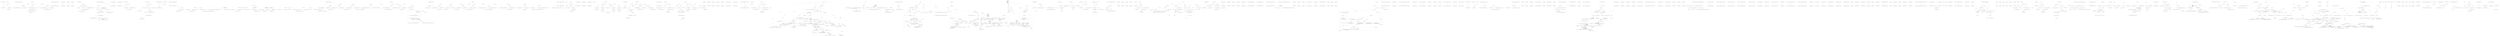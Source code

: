 digraph  {
m0_3 [cluster="Ninject.Creation.ConstantProvider<T>.CreateInstance(Ninject.Activation.IContext)", file="ActivationCache.cs", label="Entry Ninject.Creation.ConstantProvider<T>.CreateInstance(Ninject.Activation.IContext)", span="14-14"];
m0_4 [cluster="Ninject.Creation.ConstantProvider<T>.CreateInstance(Ninject.Activation.IContext)", file="ActivationCache.cs", label="return Value;", span="16-16"];
m0_5 [cluster="Ninject.Creation.ConstantProvider<T>.CreateInstance(Ninject.Activation.IContext)", file="ActivationCache.cs", label="Exit Ninject.Creation.ConstantProvider<T>.CreateInstance(Ninject.Activation.IContext)", span="14-14"];
m0_0 [cluster="Ninject.Creation.ConstantProvider<T>.ConstantProvider(T)", file="ActivationCache.cs", label="Entry Ninject.Creation.ConstantProvider<T>.ConstantProvider(T)", span="9-9"];
m0_1 [cluster="Ninject.Creation.ConstantProvider<T>.ConstantProvider(T)", file="ActivationCache.cs", label="Value = value", span="11-11"];
m0_2 [cluster="Ninject.Creation.ConstantProvider<T>.ConstantProvider(T)", file="ActivationCache.cs", label="Exit Ninject.Creation.ConstantProvider<T>.ConstantProvider(T)", span="9-9"];
m0_6 [file="ActivationCache.cs", label="Ninject.Creation.ConstantProvider<T>", span=""];
m1_9 [cluster="Ninject.Activation.Strategies.ActivationCacheStrategy.Deactivate(Ninject.Activation.IContext, Ninject.Activation.InstanceReference)", file="ActivationCacheStrategy.cs", label="Entry Ninject.Activation.Strategies.ActivationCacheStrategy.Deactivate(Ninject.Activation.IContext, Ninject.Activation.InstanceReference)", span="50-50"];
m1_10 [cluster="Ninject.Activation.Strategies.ActivationCacheStrategy.Deactivate(Ninject.Activation.IContext, Ninject.Activation.InstanceReference)", file="ActivationCacheStrategy.cs", label="this.activationCache.AddDeactivatedInstance(reference.Instance)", span="52-52"];
m1_11 [cluster="Ninject.Activation.Strategies.ActivationCacheStrategy.Deactivate(Ninject.Activation.IContext, Ninject.Activation.InstanceReference)", file="ActivationCacheStrategy.cs", label="Exit Ninject.Activation.Strategies.ActivationCacheStrategy.Deactivate(Ninject.Activation.IContext, Ninject.Activation.InstanceReference)", span="50-50"];
m1_12 [cluster="Ninject.Activation.Caching.IActivationCache.AddDeactivatedInstance(object)", file="ActivationCacheStrategy.cs", label="Entry Ninject.Activation.Caching.IActivationCache.AddDeactivatedInstance(object)", span="32-32"];
m1_5 [cluster="Ninject.Activation.Strategies.ActivationCacheStrategy.Activate(Ninject.Activation.IContext, Ninject.Activation.InstanceReference)", file="ActivationCacheStrategy.cs", label="Entry Ninject.Activation.Strategies.ActivationCacheStrategy.Activate(Ninject.Activation.IContext, Ninject.Activation.InstanceReference)", span="40-40"];
m1_6 [cluster="Ninject.Activation.Strategies.ActivationCacheStrategy.Activate(Ninject.Activation.IContext, Ninject.Activation.InstanceReference)", file="ActivationCacheStrategy.cs", label="this.activationCache.AddActivatedInstance(reference.Instance)", span="42-42"];
m1_7 [cluster="Ninject.Activation.Strategies.ActivationCacheStrategy.Activate(Ninject.Activation.IContext, Ninject.Activation.InstanceReference)", file="ActivationCacheStrategy.cs", label="Exit Ninject.Activation.Strategies.ActivationCacheStrategy.Activate(Ninject.Activation.IContext, Ninject.Activation.InstanceReference)", span="40-40"];
m1_0 [cluster="Ninject.Activation.Strategies.ActivationCacheStrategy.ActivationCacheStrategy(Ninject.Activation.Caching.IActivationCache)", file="ActivationCacheStrategy.cs", label="Entry Ninject.Activation.Strategies.ActivationCacheStrategy.ActivationCacheStrategy(Ninject.Activation.Caching.IActivationCache)", span="28-28"];
m1_1 [cluster="Ninject.Activation.Strategies.ActivationCacheStrategy.ActivationCacheStrategy(Ninject.Activation.Caching.IActivationCache)", file="ActivationCacheStrategy.cs", label="Ensure.ArgumentNotNull(activationCache, ''activationCache'')", span="30-30"];
m1_2 [cluster="Ninject.Activation.Strategies.ActivationCacheStrategy.ActivationCacheStrategy(Ninject.Activation.Caching.IActivationCache)", file="ActivationCacheStrategy.cs", label="this.activationCache = activationCache", span="32-32"];
m1_3 [cluster="Ninject.Activation.Strategies.ActivationCacheStrategy.ActivationCacheStrategy(Ninject.Activation.Caching.IActivationCache)", file="ActivationCacheStrategy.cs", label="Exit Ninject.Activation.Strategies.ActivationCacheStrategy.ActivationCacheStrategy(Ninject.Activation.Caching.IActivationCache)", span="28-28"];
m1_4 [cluster="Ninject.Infrastructure.Ensure.ArgumentNotNull(object, string)", file="ActivationCacheStrategy.cs", label="Entry Ninject.Infrastructure.Ensure.ArgumentNotNull(object, string)", span="22-22"];
m1_8 [cluster="Ninject.Activation.Caching.IActivationCache.AddActivatedInstance(object)", file="ActivationCacheStrategy.cs", label="Entry Ninject.Activation.Caching.IActivationCache.AddActivatedInstance(object)", span="26-26"];
m1_13 [file="ActivationCacheStrategy.cs", label="Ninject.Activation.Strategies.ActivationCacheStrategy", span=""];
m2_6 [cluster="Ninject.ActivationException.ActivationException(System.Runtime.Serialization.SerializationInfo, System.Runtime.Serialization.StreamingContext)", file="ActivationException.cs", label="Entry Ninject.ActivationException.ActivationException(System.Runtime.Serialization.SerializationInfo, System.Runtime.Serialization.StreamingContext)", span="50-50"];
m2_7 [cluster="Ninject.ActivationException.ActivationException(System.Runtime.Serialization.SerializationInfo, System.Runtime.Serialization.StreamingContext)", file="ActivationException.cs", label="Exit Ninject.ActivationException.ActivationException(System.Runtime.Serialization.SerializationInfo, System.Runtime.Serialization.StreamingContext)", span="50-50"];
m2_4 [cluster="Ninject.ActivationException.ActivationException(string, System.Exception)", file="ActivationException.cs", label="Entry Ninject.ActivationException.ActivationException(string, System.Exception)", span="40-40"];
m2_5 [cluster="Ninject.ActivationException.ActivationException(string, System.Exception)", file="ActivationException.cs", label="Exit Ninject.ActivationException.ActivationException(string, System.Exception)", span="40-40"];
m2_2 [cluster="Ninject.ActivationException.ActivationException(string)", file="ActivationException.cs", label="Entry Ninject.ActivationException.ActivationException(string)", span="30-30"];
m2_3 [cluster="Ninject.ActivationException.ActivationException(string)", file="ActivationException.cs", label="Exit Ninject.ActivationException.ActivationException(string)", span="30-30"];
m2_0 [cluster="Ninject.ActivationException.ActivationException()", file="ActivationException.cs", label="Entry Ninject.ActivationException.ActivationException()", span="22-22"];
m2_1 [cluster="Ninject.ActivationException.ActivationException()", file="ActivationException.cs", label="Exit Ninject.ActivationException.ActivationException()", span="22-22"];
m3_5 [cluster="Ninject.Activation.Strategies.StartableStrategy.StartableStrategy()", file="ActivationStrategy.cs", label="Entry Ninject.Activation.Strategies.StartableStrategy.StartableStrategy()", span="26-26"];
m3_0 [cluster="Ninject.Activation.Strategies.ActivationStrategy.Activate(Ninject.Activation.IContext, Ninject.Activation.InstanceReference)", file="ActivationStrategy.cs", label="Entry Ninject.Activation.Strategies.ActivationStrategy.Activate(Ninject.Activation.IContext, Ninject.Activation.InstanceReference)", span="23-23"];
m3_1 [cluster="Ninject.Activation.Strategies.ActivationStrategy.Activate(Ninject.Activation.IContext, Ninject.Activation.InstanceReference)", color=green, community=0, file="ActivationStrategy.cs", label="0: Exit Ninject.Activation.Strategies.ActivationStrategy.Activate(Ninject.Activation.IContext, Ninject.Activation.InstanceReference)", span="23-23"];
m3_2 [cluster="Ninject.Activation.Strategies.ActivationStrategy.Deactivate(Ninject.Activation.IContext, Ninject.Activation.InstanceReference)", color=green, community=0, file="ActivationStrategy.cs", label="0: Entry Ninject.Activation.Strategies.ActivationStrategy.Deactivate(Ninject.Activation.IContext, Ninject.Activation.InstanceReference)", span="32-32"];
m3_3 [cluster="Ninject.Activation.Strategies.ActivationStrategy.Deactivate(Ninject.Activation.IContext, Ninject.Activation.InstanceReference)", file="ActivationStrategy.cs", label="Exit Ninject.Activation.Strategies.ActivationStrategy.Deactivate(Ninject.Activation.IContext, Ninject.Activation.InstanceReference)", span="32-32"];
m3_4 [cluster="Mock<IContext>.cstr", file="ActivationStrategy.cs", label="Entry Mock<IContext>.cstr", span=""];
m3_53 [file="ActivationStrategy.cs", label="Ninject.Tests.Unit.StartableStrategyTests.StartableStrategyContext", span=""];
m6_0 [cluster="Ninject.Planning.Directives.MethodInjectionDirectiveBase<TMethod, TInjector>.MethodInjectionDirectiveBase(TMethod, TInjector)", file="Binding.cs", label="Entry Ninject.Planning.Directives.MethodInjectionDirectiveBase<TMethod, TInjector>.MethodInjectionDirectiveBase(TMethod, TInjector)", span="48-48"];
m6_1 [cluster="Ninject.Planning.Directives.MethodInjectionDirectiveBase<TMethod, TInjector>.MethodInjectionDirectiveBase(TMethod, TInjector)", color=green, community=0, file="Binding.cs", label="0: Ensure.ArgumentNotNull(method, ''method'')", span="50-50"];
m6_2 [cluster="Ninject.Planning.Directives.MethodInjectionDirectiveBase<TMethod, TInjector>.MethodInjectionDirectiveBase(TMethod, TInjector)", color=green, community=0, file="Binding.cs", label="0: Ensure.ArgumentNotNull(injector, ''injector'')", span="51-51"];
m6_3 [cluster="Ninject.Planning.Directives.MethodInjectionDirectiveBase<TMethod, TInjector>.MethodInjectionDirectiveBase(TMethod, TInjector)", file="Binding.cs", label="Injector = injector", span="53-53"];
m6_4 [cluster="Ninject.Planning.Directives.MethodInjectionDirectiveBase<TMethod, TInjector>.MethodInjectionDirectiveBase(TMethod, TInjector)", file="Binding.cs", label="Targets = CreateTargetsFromParameters(method)", span="54-54"];
m6_16 [cluster="Ninject.Planning.Targets.ParameterTarget.ParameterTarget(System.Reflection.MethodBase, System.Reflection.ParameterInfo)", file="Binding.cs", label="Entry Ninject.Planning.Targets.ParameterTarget.ParameterTarget(System.Reflection.MethodBase, System.Reflection.ParameterInfo)", span="42-42"];
m6_7 [cluster="Ninject.Planning.Directives.MethodInjectionDirectiveBase<TMethod, TInjector>.CreateTargetsFromParameters(TMethod)", file="Binding.cs", label="Entry Ninject.Planning.Directives.MethodInjectionDirectiveBase<TMethod, TInjector>.CreateTargetsFromParameters(TMethod)", span="62-62"];
m6_8 [cluster="Ninject.Planning.Directives.MethodInjectionDirectiveBase<TMethod, TInjector>.CreateTargetsFromParameters(TMethod)", file="Binding.cs", label="return method.GetParameters().Select(parameter => new ParameterTarget(method, parameter)).ToArray();", span="64-64"];
m6_9 [cluster="Ninject.Planning.Directives.MethodInjectionDirectiveBase<TMethod, TInjector>.CreateTargetsFromParameters(TMethod)", file="Binding.cs", label="Exit Ninject.Planning.Directives.MethodInjectionDirectiveBase<TMethod, TInjector>.CreateTargetsFromParameters(TMethod)", span="62-62"];
m6_10 [cluster="System.Reflection.MethodBase.GetParameters()", file="Binding.cs", label="Entry System.Reflection.MethodBase.GetParameters()", span="0-0"];
m6_13 [cluster="lambda expression", file="Binding.cs", label="Entry lambda expression", span="64-64"];
m6_14 [cluster="lambda expression", file="Binding.cs", label="new ParameterTarget(method, parameter)", span="64-64"];
m6_15 [cluster="lambda expression", file="Binding.cs", label="Exit lambda expression", span="64-64"];
m6_12 [cluster="Unk.ToArray", file="Binding.cs", label="Entry Unk.ToArray", span=""];
m6_5 [cluster="Ninject.Planning.Directives.MethodInjectionDirectiveBase<TMethod, TInjector>.MethodInjectionDirectiveBase(TMethod, TInjector)", file="Binding.cs", label="Exit Ninject.Planning.Directives.MethodInjectionDirectiveBase<TMethod, TInjector>.MethodInjectionDirectiveBase(TMethod, TInjector)", span="48-48"];
m6_6 [cluster="Ninject.Infrastructure.Ensure.ArgumentNotNull(object, string)", file="Binding.cs", label="Entry Ninject.Infrastructure.Ensure.ArgumentNotNull(object, string)", span="17-17"];
m6_11 [cluster="Unk.Select", file="Binding.cs", label="Entry Unk.Select", span=""];
m6_17 [file="Binding.cs", label="Ninject.Planning.Directives.MethodInjectionDirectiveBase<TMethod, TInjector>", span=""];
m6_18 [file="Binding.cs", label=TMethod, span=""];
m7_0 [cluster="Ninject.Resolution.Strategies.IResolutionStrategy.Supports(Ninject.Activation.IRequest)", file="BindingActionStrategy.cs", label="Entry Ninject.Resolution.Strategies.IResolutionStrategy.Supports(Ninject.Activation.IRequest)", span="8-8"];
m7_1 [cluster="Ninject.Resolution.Strategies.IResolutionStrategy.Supports(Ninject.Activation.IRequest)", file="BindingActionStrategy.cs", label="Exit Ninject.Resolution.Strategies.IResolutionStrategy.Supports(Ninject.Activation.IRequest)", span="8-8"];
m7_2 [cluster="Ninject.Resolution.Strategies.IResolutionStrategy.Resolve(Ninject.Activation.IContext)", file="BindingActionStrategy.cs", label="Entry Ninject.Resolution.Strategies.IResolutionStrategy.Resolve(Ninject.Activation.IContext)", span="9-9"];
m7_3 [cluster="Ninject.Resolution.Strategies.IResolutionStrategy.Resolve(Ninject.Activation.IContext)", file="BindingActionStrategy.cs", label="Exit Ninject.Resolution.Strategies.IResolutionStrategy.Resolve(Ninject.Activation.IContext)", span="9-9"];
m8_3 [cluster="Ninject.StandardKernel.StandardKernel(params Ninject.Modules.IModule[])", file="BindingBuilder.cs", label="Entry Ninject.StandardKernel.StandardKernel(params Ninject.Modules.IModule[])", span="42-42"];
m8_0 [cluster="Ninject.Tests.Integration.SpecialResolutionTests.SpecialResolutionContext.SpecialResolutionContext()", file="BindingBuilder.cs", label="Entry Ninject.Tests.Integration.SpecialResolutionTests.SpecialResolutionContext.SpecialResolutionContext()", span="10-10"];
m8_1 [cluster="Ninject.Tests.Integration.SpecialResolutionTests.SpecialResolutionContext.SpecialResolutionContext()", color=green, community=0, file="BindingBuilder.cs", label="0: kernel = new StandardKernel()", span="11-11"];
m8_2 [cluster="Ninject.Tests.Integration.SpecialResolutionTests.SpecialResolutionContext.SpecialResolutionContext()", file="BindingBuilder.cs", label="Exit Ninject.Tests.Integration.SpecialResolutionTests.SpecialResolutionContext.SpecialResolutionContext()", span="10-10"];
m8_13 [cluster="Ninject.Syntax.IResolutionRoot.Get<T>(params Ninject.Parameters.IParameter[])", file="BindingBuilder.cs", label="Entry Ninject.Syntax.IResolutionRoot.Get<T>(params Ninject.Parameters.IParameter[])", span="40-40"];
m8_11 [cluster="Ninject.KernelBase.Bind<T>()", file="BindingBuilder.cs", label="Entry Ninject.KernelBase.Bind<T>()", span="168-168"];
m8_12 [cluster="Ninject.Syntax.IBindingToSyntax<T>.ToSelf()", file="BindingBuilder.cs", label="Entry Ninject.Syntax.IBindingToSyntax<T>.ToSelf()", span="33-33"];
m8_15 [cluster="object.ShouldBeSameAs(object)", file="BindingBuilder.cs", label="Entry object.ShouldBeSameAs(object)", span="79-79"];
m8_16 [cluster="Ninject.Tests.Integration.SpecialResolutionTests.RequestsKernel.RequestsKernel(Ninject.IKernel)", file="BindingBuilder.cs", label="Entry Ninject.Tests.Integration.SpecialResolutionTests.RequestsKernel.RequestsKernel(Ninject.IKernel)", span="34-34"];
m8_17 [cluster="Ninject.Tests.Integration.SpecialResolutionTests.RequestsKernel.RequestsKernel(Ninject.IKernel)", file="BindingBuilder.cs", label="Kernel = kernel", span="36-36"];
m8_18 [cluster="Ninject.Tests.Integration.SpecialResolutionTests.RequestsKernel.RequestsKernel(Ninject.IKernel)", file="BindingBuilder.cs", label="Exit Ninject.Tests.Integration.SpecialResolutionTests.RequestsKernel.RequestsKernel(Ninject.IKernel)", span="34-34"];
m8_14 [cluster="object.ShouldNotBeNull()", file="BindingBuilder.cs", label="Entry object.ShouldNotBeNull()", span="74-74"];
m8_4 [cluster="Ninject.Tests.Integration.SpecialResolutionTests.WhenServiceRequestsKernel.InstanceOfKernelIsInjected()", file="BindingBuilder.cs", label="Entry Ninject.Tests.Integration.SpecialResolutionTests.WhenServiceRequestsKernel.InstanceOfKernelIsInjected()", span="19-19"];
m8_5 [cluster="Ninject.Tests.Integration.SpecialResolutionTests.WhenServiceRequestsKernel.InstanceOfKernelIsInjected()", file="BindingBuilder.cs", label="kernel.Bind<RequestsKernel>().ToSelf()", span="21-21"];
m8_6 [cluster="Ninject.Tests.Integration.SpecialResolutionTests.WhenServiceRequestsKernel.InstanceOfKernelIsInjected()", file="BindingBuilder.cs", label="var instance = kernel.Get<RequestsKernel>()", span="22-22"];
m8_7 [cluster="Ninject.Tests.Integration.SpecialResolutionTests.WhenServiceRequestsKernel.InstanceOfKernelIsInjected()", file="BindingBuilder.cs", label="instance.ShouldNotBeNull()", span="24-24"];
m8_8 [cluster="Ninject.Tests.Integration.SpecialResolutionTests.WhenServiceRequestsKernel.InstanceOfKernelIsInjected()", file="BindingBuilder.cs", label="instance.Kernel.ShouldNotBeNull()", span="25-25"];
m8_9 [cluster="Ninject.Tests.Integration.SpecialResolutionTests.WhenServiceRequestsKernel.InstanceOfKernelIsInjected()", color=green, community=0, file="BindingBuilder.cs", label="0: instance.Kernel.ShouldBeSameAs(kernel)", span="25-25"];
m8_10 [cluster="Ninject.Tests.Integration.SpecialResolutionTests.WhenServiceRequestsKernel.InstanceOfKernelIsInjected()", file="BindingBuilder.cs", label="Exit Ninject.Tests.Integration.SpecialResolutionTests.WhenServiceRequestsKernel.InstanceOfKernelIsInjected()", span="19-19"];
m8_19 [file="BindingBuilder.cs", label="Ninject.Tests.Integration.SpecialResolutionTests.SpecialResolutionContext", span=""];
m8_20 [file="BindingBuilder.cs", label="Ninject.Tests.Integration.SpecialResolutionTests.WhenServiceRequestsKernel", span=""];
m8_21 [file="BindingBuilder.cs", label="Ninject.Tests.Integration.SpecialResolutionTests.RequestsKernel", span=""];
m9_0 [cluster="Ninject.Planning.Bindings.BindingBuilder<T1, T2, T3, T4>.BindingBuilder(Ninject.Planning.Bindings.IBindingConfiguration, Ninject.IKernel, string)", file="BindingBuilder{T1,T2,T3,T4}.cs", label="Entry Ninject.Planning.Bindings.BindingBuilder<T1, T2, T3, T4>.BindingBuilder(Ninject.Planning.Bindings.IBindingConfiguration, Ninject.IKernel, string)", span="30-30"];
m9_1 [cluster="Ninject.Planning.Bindings.BindingBuilder<T1, T2, T3, T4>.BindingBuilder(Ninject.Planning.Bindings.IBindingConfiguration, Ninject.IKernel, string)", color=green, community=0, file="BindingBuilder{T1,T2,T3,T4}.cs", label="0: Exit Ninject.Planning.Bindings.BindingBuilder<T1, T2, T3, T4>.BindingBuilder(Ninject.Planning.Bindings.IBindingConfiguration, Ninject.IKernel, string)", span="30-30"];
m9_2 [cluster="Ninject.Planning.Bindings.BindingBuilder<T1, T2, T3, T4>.To<TImplementation>()", file="BindingBuilder{T1,T2,T3,T4}.cs", label="Entry Ninject.Planning.Bindings.BindingBuilder<T1, T2, T3, T4>.To<TImplementation>()", span="40-40"];
m9_14 [cluster="Ninject.Planning.Bindings.BindingBuilder<T1, T2, T3, T4>.ToProvider<TProvider>()", file="BindingBuilder{T1,T2,T3,T4}.cs", label="Entry Ninject.Planning.Bindings.BindingBuilder<T1, T2, T3, T4>.ToProvider<TProvider>()", span="75-75"];
m9_15 [cluster="Ninject.Planning.Bindings.BindingBuilder<T1, T2, T3, T4>.ToProvider<TProvider>()", file="BindingBuilder{T1,T2,T3,T4}.cs", label="return this.ToProviderInternal<TProvider, object>();", span="78-78"];
m9_16 [cluster="Ninject.Planning.Bindings.BindingBuilder<T1, T2, T3, T4>.ToProvider<TProvider>()", file="BindingBuilder{T1,T2,T3,T4}.cs", label="Exit Ninject.Planning.Bindings.BindingBuilder<T1, T2, T3, T4>.ToProvider<TProvider>()", span="75-75"];
m9_36 [cluster="Ninject.Planning.Bindings.BindingBuilder.InternalToConfiguration<TImplementation>(TImplementation)", file="BindingBuilder{T1,T2,T3,T4}.cs", label="Entry Ninject.Planning.Bindings.BindingBuilder.InternalToConfiguration<TImplementation>(TImplementation)", span="85-85"];
m9_28 [cluster="Ninject.Planning.Bindings.BindingBuilder.InternalToProvider<TImplementation>(Ninject.Activation.IProvider<TImplementation>)", file="BindingBuilder{T1,T2,T3,T4}.cs", label="Entry Ninject.Planning.Bindings.BindingBuilder.InternalToProvider<TImplementation>(Ninject.Activation.IProvider<TImplementation>)", span="114-114"];
m9_32 [cluster="Ninject.Planning.Bindings.BindingBuilder.InternalToMethod<TImplementation>(System.Func<Ninject.Activation.IContext, TImplementation>)", file="BindingBuilder{T1,T2,T3,T4}.cs", label="Entry Ninject.Planning.Bindings.BindingBuilder.InternalToMethod<TImplementation>(System.Func<Ninject.Activation.IContext, TImplementation>)", span="100-100"];
m9_13 [cluster="Ninject.Planning.Bindings.BindingBuilder.InternalToConstructor<TImplementation>(System.Linq.Expressions.Expression<System.Func<Ninject.Syntax.IConstructorArgumentSyntax, TImplementation>>)", file="BindingBuilder{T1,T2,T3,T4}.cs", label="Entry Ninject.Planning.Bindings.BindingBuilder.InternalToConstructor<TImplementation>(System.Linq.Expressions.Expression<System.Func<Ninject.Syntax.IConstructorArgumentSyntax, TImplementation>>)", span="159-159"];
m9_21 [cluster="Ninject.Planning.Bindings.BindingBuilder<T1, T2, T3, T4>.ToProvider(System.Type)", file="BindingBuilder{T1,T2,T3,T4}.cs", label="Entry Ninject.Planning.Bindings.BindingBuilder<T1, T2, T3, T4>.ToProvider(System.Type)", span="101-101"];
m9_22 [cluster="Ninject.Planning.Bindings.BindingBuilder<T1, T2, T3, T4>.ToProvider(System.Type)", file="BindingBuilder{T1,T2,T3,T4}.cs", label="return this.ToProviderInternal<object>(providerType);", span="103-103"];
m9_23 [cluster="Ninject.Planning.Bindings.BindingBuilder<T1, T2, T3, T4>.ToProvider(System.Type)", file="BindingBuilder{T1,T2,T3,T4}.cs", label="Exit Ninject.Planning.Bindings.BindingBuilder<T1, T2, T3, T4>.ToProvider(System.Type)", span="101-101"];
m9_6 [cluster="Ninject.Planning.Bindings.BindingBuilder<T1, T2, T3, T4>.To(System.Type)", file="BindingBuilder{T1,T2,T3,T4}.cs", label="Entry Ninject.Planning.Bindings.BindingBuilder<T1, T2, T3, T4>.To(System.Type)", span="51-51"];
m9_7 [cluster="Ninject.Planning.Bindings.BindingBuilder<T1, T2, T3, T4>.To(System.Type)", file="BindingBuilder{T1,T2,T3,T4}.cs", label="return this.InternalTo<object>(implementation);", span="53-53"];
m9_8 [cluster="Ninject.Planning.Bindings.BindingBuilder<T1, T2, T3, T4>.To(System.Type)", file="BindingBuilder{T1,T2,T3,T4}.cs", label="Exit Ninject.Planning.Bindings.BindingBuilder<T1, T2, T3, T4>.To(System.Type)", span="51-51"];
m9_17 [cluster="Ninject.Planning.Bindings.BindingBuilder.ToProviderInternal<TProvider, TImplementation>()", file="BindingBuilder{T1,T2,T3,T4}.cs", label="Entry Ninject.Planning.Bindings.BindingBuilder.ToProviderInternal<TProvider, TImplementation>()", span="129-129"];
m9_24 [cluster="Ninject.Planning.Bindings.BindingBuilder.ToProviderInternal<T>(System.Type)", file="BindingBuilder{T1,T2,T3,T4}.cs", label="Entry Ninject.Planning.Bindings.BindingBuilder.ToProviderInternal<T>(System.Type)", span="145-145"];
m9_25 [cluster="Ninject.Planning.Bindings.BindingBuilder<T1, T2, T3, T4>.ToProvider<TImplementation>(Ninject.Activation.IProvider<TImplementation>)", file="BindingBuilder{T1,T2,T3,T4}.cs", label="Entry Ninject.Planning.Bindings.BindingBuilder<T1, T2, T3, T4>.ToProvider<TImplementation>(Ninject.Activation.IProvider<TImplementation>)", span="112-112"];
m9_26 [cluster="Ninject.Planning.Bindings.BindingBuilder<T1, T2, T3, T4>.ToProvider<TImplementation>(Ninject.Activation.IProvider<TImplementation>)", file="BindingBuilder{T1,T2,T3,T4}.cs", label="return this.InternalToProvider(provider);", span="115-115"];
m9_27 [cluster="Ninject.Planning.Bindings.BindingBuilder<T1, T2, T3, T4>.ToProvider<TImplementation>(Ninject.Activation.IProvider<TImplementation>)", file="BindingBuilder{T1,T2,T3,T4}.cs", label="Exit Ninject.Planning.Bindings.BindingBuilder<T1, T2, T3, T4>.ToProvider<TImplementation>(Ninject.Activation.IProvider<TImplementation>)", span="112-112"];
m9_29 [cluster="Ninject.Planning.Bindings.BindingBuilder<T1, T2, T3, T4>.ToMethod<TImplementation>(System.Func<Ninject.Activation.IContext, TImplementation>)", file="BindingBuilder{T1,T2,T3,T4}.cs", label="Entry Ninject.Planning.Bindings.BindingBuilder<T1, T2, T3, T4>.ToMethod<TImplementation>(System.Func<Ninject.Activation.IContext, TImplementation>)", span="124-124"];
m9_30 [cluster="Ninject.Planning.Bindings.BindingBuilder<T1, T2, T3, T4>.ToMethod<TImplementation>(System.Func<Ninject.Activation.IContext, TImplementation>)", file="BindingBuilder{T1,T2,T3,T4}.cs", label="return this.InternalToMethod(method);", span="127-127"];
m9_31 [cluster="Ninject.Planning.Bindings.BindingBuilder<T1, T2, T3, T4>.ToMethod<TImplementation>(System.Func<Ninject.Activation.IContext, TImplementation>)", file="BindingBuilder{T1,T2,T3,T4}.cs", label="Exit Ninject.Planning.Bindings.BindingBuilder<T1, T2, T3, T4>.ToMethod<TImplementation>(System.Func<Ninject.Activation.IContext, TImplementation>)", span="124-124"];
m9_18 [cluster="Ninject.Planning.Bindings.BindingBuilder<T1, T2, T3, T4>.ToProvider<TProvider, TImplementation>()", file="BindingBuilder{T1,T2,T3,T4}.cs", label="Entry Ninject.Planning.Bindings.BindingBuilder<T1, T2, T3, T4>.ToProvider<TProvider, TImplementation>()", span="88-88"];
m9_19 [cluster="Ninject.Planning.Bindings.BindingBuilder<T1, T2, T3, T4>.ToProvider<TProvider, TImplementation>()", file="BindingBuilder{T1,T2,T3,T4}.cs", label="return this.ToProviderInternal<TProvider, TImplementation>();", span="92-92"];
m9_20 [cluster="Ninject.Planning.Bindings.BindingBuilder<T1, T2, T3, T4>.ToProvider<TProvider, TImplementation>()", file="BindingBuilder{T1,T2,T3,T4}.cs", label="Exit Ninject.Planning.Bindings.BindingBuilder<T1, T2, T3, T4>.ToProvider<TProvider, TImplementation>()", span="88-88"];
m9_33 [cluster="Ninject.Planning.Bindings.BindingBuilder<T1, T2, T3, T4>.ToConstant<TImplementation>(TImplementation)", file="BindingBuilder{T1,T2,T3,T4}.cs", label="Entry Ninject.Planning.Bindings.BindingBuilder<T1, T2, T3, T4>.ToConstant<TImplementation>(TImplementation)", span="136-136"];
m9_34 [cluster="Ninject.Planning.Bindings.BindingBuilder<T1, T2, T3, T4>.ToConstant<TImplementation>(TImplementation)", file="BindingBuilder{T1,T2,T3,T4}.cs", label="return this.InternalToConfiguration(value);", span="139-139"];
m9_35 [cluster="Ninject.Planning.Bindings.BindingBuilder<T1, T2, T3, T4>.ToConstant<TImplementation>(TImplementation)", file="BindingBuilder{T1,T2,T3,T4}.cs", label="Exit Ninject.Planning.Bindings.BindingBuilder<T1, T2, T3, T4>.ToConstant<TImplementation>(TImplementation)", span="136-136"];
m9_3 [cluster="Ninject.Planning.Bindings.BindingBuilder<T1, T2, T3, T4>.To<TImplementation>()", file="BindingBuilder{T1,T2,T3,T4}.cs", label="return this.InternalTo<TImplementation>();", span="43-43"];
m9_5 [cluster="Ninject.Planning.Bindings.BindingBuilder.InternalTo<TImplementation>()", file="BindingBuilder{T1,T2,T3,T4}.cs", label="Entry Ninject.Planning.Bindings.BindingBuilder.InternalTo<TImplementation>()", span="60-60"];
m9_4 [cluster="Ninject.Planning.Bindings.BindingBuilder<T1, T2, T3, T4>.To<TImplementation>()", file="BindingBuilder{T1,T2,T3,T4}.cs", label="Exit Ninject.Planning.Bindings.BindingBuilder<T1, T2, T3, T4>.To<TImplementation>()", span="40-40"];
m9_9 [cluster="Ninject.Planning.Bindings.BindingBuilder.InternalTo<T>(System.Type)", file="BindingBuilder{T1,T2,T3,T4}.cs", label="Entry Ninject.Planning.Bindings.BindingBuilder.InternalTo<T>(System.Type)", span="71-71"];
m9_10 [cluster="Ninject.Planning.Bindings.BindingBuilder<T1, T2, T3, T4>.ToConstructor<TImplementation>(System.Linq.Expressions.Expression<System.Func<Ninject.Syntax.IConstructorArgumentSyntax, TImplementation>>)", file="BindingBuilder{T1,T2,T3,T4}.cs", label="Entry Ninject.Planning.Bindings.BindingBuilder<T1, T2, T3, T4>.ToConstructor<TImplementation>(System.Linq.Expressions.Expression<System.Func<Ninject.Syntax.IConstructorArgumentSyntax, TImplementation>>)", span="62-62"];
m9_11 [cluster="Ninject.Planning.Bindings.BindingBuilder<T1, T2, T3, T4>.ToConstructor<TImplementation>(System.Linq.Expressions.Expression<System.Func<Ninject.Syntax.IConstructorArgumentSyntax, TImplementation>>)", file="BindingBuilder{T1,T2,T3,T4}.cs", label="return this.InternalToConstructor(newExpression);", span="66-66"];
m9_12 [cluster="Ninject.Planning.Bindings.BindingBuilder<T1, T2, T3, T4>.ToConstructor<TImplementation>(System.Linq.Expressions.Expression<System.Func<Ninject.Syntax.IConstructorArgumentSyntax, TImplementation>>)", file="BindingBuilder{T1,T2,T3,T4}.cs", label="Exit Ninject.Planning.Bindings.BindingBuilder<T1, T2, T3, T4>.ToConstructor<TImplementation>(System.Linq.Expressions.Expression<System.Func<Ninject.Syntax.IConstructorArgumentSyntax, TImplementation>>)", span="62-62"];
m9_37 [file="BindingBuilder{T1,T2,T3,T4}.cs", label="Ninject.Planning.Bindings.BindingBuilder<T1, T2, T3, T4>", span=""];
m10_33 [cluster="Ninject.Planning.Bindings.BindingBuilder<T1, T2, T3>.ToConstant<TImplementation>(TImplementation)", file="BindingBuilder{T1,T2,T3}.cs", label="Entry Ninject.Planning.Bindings.BindingBuilder<T1, T2, T3>.ToConstant<TImplementation>(TImplementation)", span="135-135"];
m10_34 [cluster="Ninject.Planning.Bindings.BindingBuilder<T1, T2, T3>.ToConstant<TImplementation>(TImplementation)", file="BindingBuilder{T1,T2,T3}.cs", label="return this.InternalToConfiguration(value);", span="138-138"];
m10_35 [cluster="Ninject.Planning.Bindings.BindingBuilder<T1, T2, T3>.ToConstant<TImplementation>(TImplementation)", file="BindingBuilder{T1,T2,T3}.cs", label="Exit Ninject.Planning.Bindings.BindingBuilder<T1, T2, T3>.ToConstant<TImplementation>(TImplementation)", span="135-135"];
m10_14 [cluster="Ninject.Planning.Bindings.BindingBuilder<T1, T2, T3>.ToProvider<TProvider>()", file="BindingBuilder{T1,T2,T3}.cs", label="Entry Ninject.Planning.Bindings.BindingBuilder<T1, T2, T3>.ToProvider<TProvider>()", span="74-74"];
m10_15 [cluster="Ninject.Planning.Bindings.BindingBuilder<T1, T2, T3>.ToProvider<TProvider>()", file="BindingBuilder{T1,T2,T3}.cs", label="return this.ToProviderInternal<TProvider, object>();", span="77-77"];
m10_16 [cluster="Ninject.Planning.Bindings.BindingBuilder<T1, T2, T3>.ToProvider<TProvider>()", file="BindingBuilder{T1,T2,T3}.cs", label="Exit Ninject.Planning.Bindings.BindingBuilder<T1, T2, T3>.ToProvider<TProvider>()", span="74-74"];
m10_28 [cluster="Ninject.Planning.Bindings.BindingBuilder.InternalToProvider<TImplementation>(Ninject.Activation.IProvider<TImplementation>)", file="BindingBuilder{T1,T2,T3}.cs", label="Entry Ninject.Planning.Bindings.BindingBuilder.InternalToProvider<TImplementation>(Ninject.Activation.IProvider<TImplementation>)", span="114-114"];
m10_32 [cluster="Ninject.Planning.Bindings.BindingBuilder.InternalToMethod<TImplementation>(System.Func<Ninject.Activation.IContext, TImplementation>)", file="BindingBuilder{T1,T2,T3}.cs", label="Entry Ninject.Planning.Bindings.BindingBuilder.InternalToMethod<TImplementation>(System.Func<Ninject.Activation.IContext, TImplementation>)", span="100-100"];
m10_0 [cluster="Ninject.Planning.Bindings.BindingBuilder<T1, T2, T3>.BindingBuilder(Ninject.Planning.Bindings.IBindingConfiguration, Ninject.IKernel, string)", file="BindingBuilder{T1,T2,T3}.cs", label="Entry Ninject.Planning.Bindings.BindingBuilder<T1, T2, T3>.BindingBuilder(Ninject.Planning.Bindings.IBindingConfiguration, Ninject.IKernel, string)", span="29-29"];
m10_1 [cluster="Ninject.Planning.Bindings.BindingBuilder<T1, T2, T3>.BindingBuilder(Ninject.Planning.Bindings.IBindingConfiguration, Ninject.IKernel, string)", color=green, community=0, file="BindingBuilder{T1,T2,T3}.cs", label="0: Exit Ninject.Planning.Bindings.BindingBuilder<T1, T2, T3>.BindingBuilder(Ninject.Planning.Bindings.IBindingConfiguration, Ninject.IKernel, string)", span="29-29"];
m10_2 [cluster="Ninject.Planning.Bindings.BindingBuilder<T1, T2, T3>.To<TImplementation>()", color=green, community=0, file="BindingBuilder{T1,T2,T3}.cs", label="0: Entry Ninject.Planning.Bindings.BindingBuilder<T1, T2, T3>.To<TImplementation>()", span="39-39"];
m10_3 [cluster="Ninject.Planning.Bindings.BindingBuilder<T1, T2, T3>.To<TImplementation>()", file="BindingBuilder{T1,T2,T3}.cs", label="return this.InternalTo<TImplementation>();", span="42-42"];
m10_4 [cluster="Ninject.Planning.Bindings.BindingBuilder<T1, T2, T3>.To<TImplementation>()", file="BindingBuilder{T1,T2,T3}.cs", label="Exit Ninject.Planning.Bindings.BindingBuilder<T1, T2, T3>.To<TImplementation>()", span="39-39"];
m10_5 [cluster="Ninject.Planning.Bindings.BindingBuilder.InternalTo<TImplementation>()", file="BindingBuilder{T1,T2,T3}.cs", label="Entry Ninject.Planning.Bindings.BindingBuilder.InternalTo<TImplementation>()", span="60-60"];
m10_6 [cluster="Ninject.Planning.Bindings.BindingBuilder<T1, T2, T3>.To(System.Type)", file="BindingBuilder{T1,T2,T3}.cs", label="Entry Ninject.Planning.Bindings.BindingBuilder<T1, T2, T3>.To(System.Type)", span="50-50"];
m10_21 [cluster="Ninject.Planning.Bindings.BindingBuilder<T1, T2, T3>.ToProvider(System.Type)", file="BindingBuilder{T1,T2,T3}.cs", label="Entry Ninject.Planning.Bindings.BindingBuilder<T1, T2, T3>.ToProvider(System.Type)", span="100-100"];
m10_22 [cluster="Ninject.Planning.Bindings.BindingBuilder<T1, T2, T3>.ToProvider(System.Type)", file="BindingBuilder{T1,T2,T3}.cs", label="return this.ToProviderInternal<object>(providerType);", span="102-102"];
m10_23 [cluster="Ninject.Planning.Bindings.BindingBuilder<T1, T2, T3>.ToProvider(System.Type)", file="BindingBuilder{T1,T2,T3}.cs", label="Exit Ninject.Planning.Bindings.BindingBuilder<T1, T2, T3>.ToProvider(System.Type)", span="100-100"];
m10_10 [cluster="Unk.Contain", file="BindingBuilder{T1,T2,T3}.cs", label="Entry Unk.Contain", span=""];
m10_11 [cluster="Ninject.Planning.Bindings.BindingBuilder<T1, T2, T3>.ToConstructor<TImplementation>(System.Linq.Expressions.Expression<System.Func<Ninject.Syntax.IConstructorArgumentSyntax, TImplementation>>)", file="BindingBuilder{T1,T2,T3}.cs", label="return this.InternalToConstructor(newExpression);", span="65-65"];
m10_12 [cluster="Ninject.Planning.Bindings.BindingBuilder<T1, T2, T3>.ToConstructor<TImplementation>(System.Linq.Expressions.Expression<System.Func<Ninject.Syntax.IConstructorArgumentSyntax, TImplementation>>)", file="BindingBuilder{T1,T2,T3}.cs", label="Exit Ninject.Planning.Bindings.BindingBuilder<T1, T2, T3>.ToConstructor<TImplementation>(System.Linq.Expressions.Expression<System.Func<Ninject.Syntax.IConstructorArgumentSyntax, TImplementation>>)", span="61-61"];
m10_9 [cluster="Ninject.Planning.Bindings.BindingBuilder.InternalTo<T>(System.Type)", file="BindingBuilder{T1,T2,T3}.cs", label="Entry Ninject.Planning.Bindings.BindingBuilder.InternalTo<T>(System.Type)", span="71-71"];
m10_18 [cluster="Ninject.Planning.Bindings.BindingBuilder<T1, T2, T3>.ToProvider<TProvider, TImplementation>()", file="BindingBuilder{T1,T2,T3}.cs", label="Entry Ninject.Planning.Bindings.BindingBuilder<T1, T2, T3>.ToProvider<TProvider, TImplementation>()", span="87-87"];
m10_19 [cluster="Ninject.Planning.Bindings.BindingBuilder<T1, T2, T3>.ToProvider<TProvider, TImplementation>()", file="BindingBuilder{T1,T2,T3}.cs", label="return this.ToProviderInternal<TProvider, TImplementation>();", span="91-91"];
m10_20 [cluster="Ninject.Planning.Bindings.BindingBuilder<T1, T2, T3>.ToProvider<TProvider, TImplementation>()", file="BindingBuilder{T1,T2,T3}.cs", label="Exit Ninject.Planning.Bindings.BindingBuilder<T1, T2, T3>.ToProvider<TProvider, TImplementation>()", span="87-87"];
m10_8 [cluster="Ninject.Planning.Bindings.BindingBuilder<T1, T2, T3>.To(System.Type)", file="BindingBuilder{T1,T2,T3}.cs", label="Exit Ninject.Planning.Bindings.BindingBuilder<T1, T2, T3>.To(System.Type)", span="50-50"];
m10_13 [cluster="Ninject.Planning.Bindings.BindingBuilder.InternalToConstructor<TImplementation>(System.Linq.Expressions.Expression<System.Func<Ninject.Syntax.IConstructorArgumentSyntax, TImplementation>>)", file="BindingBuilder{T1,T2,T3}.cs", label="Entry Ninject.Planning.Bindings.BindingBuilder.InternalToConstructor<TImplementation>(System.Linq.Expressions.Expression<System.Func<Ninject.Syntax.IConstructorArgumentSyntax, TImplementation>>)", span="159-159"];
m10_17 [cluster="Ninject.Planning.Bindings.BindingBuilder.ToProviderInternal<TProvider, TImplementation>()", file="BindingBuilder{T1,T2,T3}.cs", label="Entry Ninject.Planning.Bindings.BindingBuilder.ToProviderInternal<TProvider, TImplementation>()", span="129-129"];
m10_7 [cluster="Ninject.Infrastructure.Multimap<TKey, TValue>.Multimap()", file="BindingBuilder{T1,T2,T3}.cs", label="Entry Ninject.Infrastructure.Multimap<TKey, TValue>.Multimap()", span="18-18"];
m10_29 [cluster="Ninject.Planning.Bindings.BindingBuilder<T1, T2, T3>.ToMethod<TImplementation>(System.Func<Ninject.Activation.IContext, TImplementation>)", file="BindingBuilder{T1,T2,T3}.cs", label="Entry Ninject.Planning.Bindings.BindingBuilder<T1, T2, T3>.ToMethod<TImplementation>(System.Func<Ninject.Activation.IContext, TImplementation>)", span="123-123"];
m10_30 [cluster="Ninject.Planning.Bindings.BindingBuilder<T1, T2, T3>.ToMethod<TImplementation>(System.Func<Ninject.Activation.IContext, TImplementation>)", file="BindingBuilder{T1,T2,T3}.cs", label="return this.InternalToMethod(method);", span="126-126"];
m10_31 [cluster="Ninject.Planning.Bindings.BindingBuilder<T1, T2, T3>.ToMethod<TImplementation>(System.Func<Ninject.Activation.IContext, TImplementation>)", file="BindingBuilder{T1,T2,T3}.cs", label="Exit Ninject.Planning.Bindings.BindingBuilder<T1, T2, T3>.ToMethod<TImplementation>(System.Func<Ninject.Activation.IContext, TImplementation>)", span="123-123"];
m10_36 [cluster="Ninject.Planning.Bindings.BindingBuilder.InternalToConfiguration<TImplementation>(TImplementation)", file="BindingBuilder{T1,T2,T3}.cs", label="Entry Ninject.Planning.Bindings.BindingBuilder.InternalToConfiguration<TImplementation>(TImplementation)", span="85-85"];
m10_24 [cluster="Ninject.Planning.Bindings.BindingBuilder.ToProviderInternal<T>(System.Type)", file="BindingBuilder{T1,T2,T3}.cs", label="Entry Ninject.Planning.Bindings.BindingBuilder.ToProviderInternal<T>(System.Type)", span="145-145"];
m10_25 [cluster="Ninject.Planning.Bindings.BindingBuilder<T1, T2, T3>.ToProvider<TImplementation>(Ninject.Activation.IProvider<TImplementation>)", file="BindingBuilder{T1,T2,T3}.cs", label="Entry Ninject.Planning.Bindings.BindingBuilder<T1, T2, T3>.ToProvider<TImplementation>(Ninject.Activation.IProvider<TImplementation>)", span="111-111"];
m10_26 [cluster="Ninject.Planning.Bindings.BindingBuilder<T1, T2, T3>.ToProvider<TImplementation>(Ninject.Activation.IProvider<TImplementation>)", file="BindingBuilder{T1,T2,T3}.cs", label="return this.InternalToProvider(provider);", span="114-114"];
m10_27 [cluster="Ninject.Planning.Bindings.BindingBuilder<T1, T2, T3>.ToProvider<TImplementation>(Ninject.Activation.IProvider<TImplementation>)", file="BindingBuilder{T1,T2,T3}.cs", label="Exit Ninject.Planning.Bindings.BindingBuilder<T1, T2, T3>.ToProvider<TImplementation>(Ninject.Activation.IProvider<TImplementation>)", span="111-111"];
m10_37 [file="BindingBuilder{T1,T2,T3}.cs", label="Ninject.Planning.Bindings.BindingBuilder<T1, T2, T3>", span=""];
m11_18 [cluster="Ninject.Planning.Bindings.BindingBuilder<T1, T2>.ToProvider<TProvider, TImplementation>()", file="BindingBuilder{T1,T2}.cs", label="Entry Ninject.Planning.Bindings.BindingBuilder<T1, T2>.ToProvider<TProvider, TImplementation>()", span="86-86"];
m11_19 [cluster="Ninject.Planning.Bindings.BindingBuilder<T1, T2>.ToProvider<TProvider, TImplementation>()", file="BindingBuilder{T1,T2}.cs", label="return this.ToProviderInternal<TProvider, TImplementation>();", span="90-90"];
m11_20 [cluster="Ninject.Planning.Bindings.BindingBuilder<T1, T2>.ToProvider<TProvider, TImplementation>()", file="BindingBuilder{T1,T2}.cs", label="Exit Ninject.Planning.Bindings.BindingBuilder<T1, T2>.ToProvider<TProvider, TImplementation>()", span="86-86"];
m11_36 [cluster="Ninject.Planning.Bindings.BindingBuilder.InternalToConfiguration<TImplementation>(TImplementation)", file="BindingBuilder{T1,T2}.cs", label="Entry Ninject.Planning.Bindings.BindingBuilder.InternalToConfiguration<TImplementation>(TImplementation)", span="85-85"];
m11_0 [cluster="Ninject.Planning.Bindings.BindingBuilder<T1, T2>.BindingBuilder(Ninject.Planning.Bindings.IBindingConfiguration, Ninject.IKernel, string)", file="BindingBuilder{T1,T2}.cs", label="Entry Ninject.Planning.Bindings.BindingBuilder<T1, T2>.BindingBuilder(Ninject.Planning.Bindings.IBindingConfiguration, Ninject.IKernel, string)", span="28-28"];
m11_1 [cluster="Ninject.Planning.Bindings.BindingBuilder<T1, T2>.BindingBuilder(Ninject.Planning.Bindings.IBindingConfiguration, Ninject.IKernel, string)", file="BindingBuilder{T1,T2}.cs", label="Exit Ninject.Planning.Bindings.BindingBuilder<T1, T2>.BindingBuilder(Ninject.Planning.Bindings.IBindingConfiguration, Ninject.IKernel, string)", span="28-28"];
m11_28 [cluster="Ninject.Planning.Bindings.BindingBuilder.InternalToProvider<TImplementation>(Ninject.Activation.IProvider<TImplementation>)", file="BindingBuilder{T1,T2}.cs", label="Entry Ninject.Planning.Bindings.BindingBuilder.InternalToProvider<TImplementation>(Ninject.Activation.IProvider<TImplementation>)", span="114-114"];
m11_32 [cluster="Ninject.Planning.Bindings.BindingBuilder.InternalToMethod<TImplementation>(System.Func<Ninject.Activation.IContext, TImplementation>)", file="BindingBuilder{T1,T2}.cs", label="Entry Ninject.Planning.Bindings.BindingBuilder.InternalToMethod<TImplementation>(System.Func<Ninject.Activation.IContext, TImplementation>)", span="100-100"];
m11_13 [cluster="Ninject.Planning.Bindings.BindingBuilder.InternalToConstructor<TImplementation>(System.Linq.Expressions.Expression<System.Func<Ninject.Syntax.IConstructorArgumentSyntax, TImplementation>>)", file="BindingBuilder{T1,T2}.cs", label="Entry Ninject.Planning.Bindings.BindingBuilder.InternalToConstructor<TImplementation>(System.Linq.Expressions.Expression<System.Func<Ninject.Syntax.IConstructorArgumentSyntax, TImplementation>>)", span="159-159"];
m11_14 [cluster="Ninject.Planning.Bindings.BindingBuilder<T1, T2>.ToProvider<TProvider>()", file="BindingBuilder{T1,T2}.cs", label="Entry Ninject.Planning.Bindings.BindingBuilder<T1, T2>.ToProvider<TProvider>()", span="73-73"];
m11_15 [cluster="Ninject.Planning.Bindings.BindingBuilder<T1, T2>.ToProvider<TProvider>()", file="BindingBuilder{T1,T2}.cs", label="return this.ToProviderInternal<TProvider, object>();", span="76-76"];
m11_16 [cluster="Ninject.Planning.Bindings.BindingBuilder<T1, T2>.ToProvider<TProvider>()", file="BindingBuilder{T1,T2}.cs", label="Exit Ninject.Planning.Bindings.BindingBuilder<T1, T2>.ToProvider<TProvider>()", span="73-73"];
m11_17 [cluster="Ninject.Planning.Bindings.BindingBuilder.ToProviderInternal<TProvider, TImplementation>()", file="BindingBuilder{T1,T2}.cs", label="Entry Ninject.Planning.Bindings.BindingBuilder.ToProviderInternal<TProvider, TImplementation>()", span="129-129"];
m11_24 [cluster="Ninject.Planning.Bindings.BindingBuilder.ToProviderInternal<T>(System.Type)", file="BindingBuilder{T1,T2}.cs", label="Entry Ninject.Planning.Bindings.BindingBuilder.ToProviderInternal<T>(System.Type)", span="145-145"];
m11_6 [cluster="Ninject.Planning.Bindings.BindingBuilder<T1, T2>.To(System.Type)", file="BindingBuilder{T1,T2}.cs", label="Entry Ninject.Planning.Bindings.BindingBuilder<T1, T2>.To(System.Type)", span="49-49"];
m11_7 [cluster="Ninject.Planning.Bindings.BindingBuilder<T1, T2>.To(System.Type)", file="BindingBuilder{T1,T2}.cs", label="return this.InternalTo<object>(implementation);", span="51-51"];
m11_8 [cluster="Ninject.Planning.Bindings.BindingBuilder<T1, T2>.To(System.Type)", file="BindingBuilder{T1,T2}.cs", label="Exit Ninject.Planning.Bindings.BindingBuilder<T1, T2>.To(System.Type)", span="49-49"];
m11_21 [cluster="Ninject.Planning.Bindings.BindingBuilder<T1, T2>.ToProvider(System.Type)", file="BindingBuilder{T1,T2}.cs", label="Entry Ninject.Planning.Bindings.BindingBuilder<T1, T2>.ToProvider(System.Type)", span="99-99"];
m11_22 [cluster="Ninject.Planning.Bindings.BindingBuilder<T1, T2>.ToProvider(System.Type)", file="BindingBuilder{T1,T2}.cs", label="return this.ToProviderInternal<object>(providerType);", span="101-101"];
m11_23 [cluster="Ninject.Planning.Bindings.BindingBuilder<T1, T2>.ToProvider(System.Type)", file="BindingBuilder{T1,T2}.cs", label="Exit Ninject.Planning.Bindings.BindingBuilder<T1, T2>.ToProvider(System.Type)", span="99-99"];
m11_25 [cluster="Ninject.Planning.Bindings.BindingBuilder<T1, T2>.ToProvider<TImplementation>(Ninject.Activation.IProvider<TImplementation>)", file="BindingBuilder{T1,T2}.cs", label="Entry Ninject.Planning.Bindings.BindingBuilder<T1, T2>.ToProvider<TImplementation>(Ninject.Activation.IProvider<TImplementation>)", span="110-110"];
m11_26 [cluster="Ninject.Planning.Bindings.BindingBuilder<T1, T2>.ToProvider<TImplementation>(Ninject.Activation.IProvider<TImplementation>)", file="BindingBuilder{T1,T2}.cs", label="return this.InternalToProvider(provider);", span="113-113"];
m11_27 [cluster="Ninject.Planning.Bindings.BindingBuilder<T1, T2>.ToProvider<TImplementation>(Ninject.Activation.IProvider<TImplementation>)", file="BindingBuilder{T1,T2}.cs", label="Exit Ninject.Planning.Bindings.BindingBuilder<T1, T2>.ToProvider<TImplementation>(Ninject.Activation.IProvider<TImplementation>)", span="110-110"];
m11_29 [cluster="Ninject.Planning.Bindings.BindingBuilder<T1, T2>.ToMethod<TImplementation>(System.Func<Ninject.Activation.IContext, TImplementation>)", file="BindingBuilder{T1,T2}.cs", label="Entry Ninject.Planning.Bindings.BindingBuilder<T1, T2>.ToMethod<TImplementation>(System.Func<Ninject.Activation.IContext, TImplementation>)", span="122-122"];
m11_30 [cluster="Ninject.Planning.Bindings.BindingBuilder<T1, T2>.ToMethod<TImplementation>(System.Func<Ninject.Activation.IContext, TImplementation>)", file="BindingBuilder{T1,T2}.cs", label="return this.InternalToMethod(method);", span="125-125"];
m11_31 [cluster="Ninject.Planning.Bindings.BindingBuilder<T1, T2>.ToMethod<TImplementation>(System.Func<Ninject.Activation.IContext, TImplementation>)", file="BindingBuilder{T1,T2}.cs", label="Exit Ninject.Planning.Bindings.BindingBuilder<T1, T2>.ToMethod<TImplementation>(System.Func<Ninject.Activation.IContext, TImplementation>)", span="122-122"];
m11_33 [cluster="Ninject.Planning.Bindings.BindingBuilder<T1, T2>.ToConstant<TImplementation>(TImplementation)", file="BindingBuilder{T1,T2}.cs", label="Entry Ninject.Planning.Bindings.BindingBuilder<T1, T2>.ToConstant<TImplementation>(TImplementation)", span="134-134"];
m11_34 [cluster="Ninject.Planning.Bindings.BindingBuilder<T1, T2>.ToConstant<TImplementation>(TImplementation)", file="BindingBuilder{T1,T2}.cs", label="return this.InternalToConfiguration(value);", span="137-137"];
m11_35 [cluster="Ninject.Planning.Bindings.BindingBuilder<T1, T2>.ToConstant<TImplementation>(TImplementation)", file="BindingBuilder{T1,T2}.cs", label="Exit Ninject.Planning.Bindings.BindingBuilder<T1, T2>.ToConstant<TImplementation>(TImplementation)", span="134-134"];
m11_5 [cluster="Ninject.Planning.Bindings.BindingBuilder.InternalTo<TImplementation>()", file="BindingBuilder{T1,T2}.cs", label="Entry Ninject.Planning.Bindings.BindingBuilder.InternalTo<TImplementation>()", span="60-60"];
m11_2 [cluster="Ninject.Planning.Bindings.BindingBuilder<T1, T2>.To<TImplementation>()", file="BindingBuilder{T1,T2}.cs", label="Entry Ninject.Planning.Bindings.BindingBuilder<T1, T2>.To<TImplementation>()", span="38-38"];
m11_3 [cluster="Ninject.Planning.Bindings.BindingBuilder<T1, T2>.To<TImplementation>()", file="BindingBuilder{T1,T2}.cs", label="return this.InternalTo<TImplementation>();", span="41-41"];
m11_4 [cluster="Ninject.Planning.Bindings.BindingBuilder<T1, T2>.To<TImplementation>()", file="BindingBuilder{T1,T2}.cs", label="Exit Ninject.Planning.Bindings.BindingBuilder<T1, T2>.To<TImplementation>()", span="38-38"];
m11_9 [cluster="Ninject.Planning.Bindings.BindingBuilder.InternalTo<T>(System.Type)", file="BindingBuilder{T1,T2}.cs", label="Entry Ninject.Planning.Bindings.BindingBuilder.InternalTo<T>(System.Type)", span="71-71"];
m11_10 [cluster="Ninject.Planning.Bindings.BindingBuilder<T1, T2>.ToConstructor<TImplementation>(System.Linq.Expressions.Expression<System.Func<Ninject.Syntax.IConstructorArgumentSyntax, TImplementation>>)", file="BindingBuilder{T1,T2}.cs", label="Entry Ninject.Planning.Bindings.BindingBuilder<T1, T2>.ToConstructor<TImplementation>(System.Linq.Expressions.Expression<System.Func<Ninject.Syntax.IConstructorArgumentSyntax, TImplementation>>)", span="60-60"];
m11_11 [cluster="Ninject.Planning.Bindings.BindingBuilder<T1, T2>.ToConstructor<TImplementation>(System.Linq.Expressions.Expression<System.Func<Ninject.Syntax.IConstructorArgumentSyntax, TImplementation>>)", file="BindingBuilder{T1,T2}.cs", label="return this.InternalToConstructor(newExpression);", span="64-64"];
m11_12 [cluster="Ninject.Planning.Bindings.BindingBuilder<T1, T2>.ToConstructor<TImplementation>(System.Linq.Expressions.Expression<System.Func<Ninject.Syntax.IConstructorArgumentSyntax, TImplementation>>)", file="BindingBuilder{T1,T2}.cs", label="Exit Ninject.Planning.Bindings.BindingBuilder<T1, T2>.ToConstructor<TImplementation>(System.Linq.Expressions.Expression<System.Func<Ninject.Syntax.IConstructorArgumentSyntax, TImplementation>>)", span="60-60"];
m11_37 [file="BindingBuilder{T1,T2}.cs", label="Ninject.Planning.Bindings.BindingBuilder<T1, T2>", span=""];
m12_5 [cluster="lambda expression", file="BindingBuilder{T1}.cs", label="Entry lambda expression", span="29-29"];
m12_6 [cluster="lambda expression", file="BindingBuilder{T1}.cs", label="this.weakReference.Target", span="29-29"];
m12_7 [cluster="lambda expression", file="BindingBuilder{T1}.cs", label="Exit lambda expression", span="29-29"];
m12_4 [cluster="System.WeakReference.WeakReference(object)", file="BindingBuilder{T1}.cs", label="Entry System.WeakReference.WeakReference(object)", span="0-0"];
m12_0 [cluster="Ninject.Parameters.WeakPropertyValue.WeakPropertyValue(string, object)", file="BindingBuilder{T1}.cs", label="Entry Ninject.Parameters.WeakPropertyValue.WeakPropertyValue(string, object)", span="25-25"];
m12_1 [cluster="Ninject.Parameters.WeakPropertyValue.WeakPropertyValue(string, object)", file="BindingBuilder{T1}.cs", label="this.weakReference = new WeakReference(value)", span="28-28"];
m12_2 [cluster="Ninject.Parameters.WeakPropertyValue.WeakPropertyValue(string, object)", file="BindingBuilder{T1}.cs", label="this.ValueCallback = (ctx, target) => this.weakReference.Target", span="29-29"];
m12_3 [cluster="Ninject.Parameters.WeakPropertyValue.WeakPropertyValue(string, object)", file="BindingBuilder{T1}.cs", label="Exit Ninject.Parameters.WeakPropertyValue.WeakPropertyValue(string, object)", span="25-25"];
m12_8 [file="BindingBuilder{T1}.cs", label="Ninject.Parameters.WeakPropertyValue", span=""];
m13_2 [cluster="Ninject.Planning.Bindings.IBinding.GetScope(Ninject.Activation.IContext)", file="BindingConfiguration.cs", label="Entry Ninject.Planning.Bindings.IBinding.GetScope(Ninject.Activation.IContext)", span="16-16"];
m13_3 [cluster="Ninject.Planning.Bindings.IBinding.GetScope(Ninject.Activation.IContext)", file="BindingConfiguration.cs", label="Exit Ninject.Planning.Bindings.IBinding.GetScope(Ninject.Activation.IContext)", span="16-16"];
m13_4 [cluster="Ninject.Planning.Bindings.IBinding.Matches(Ninject.Activation.IRequest)", file="BindingConfiguration.cs", label="Entry Ninject.Planning.Bindings.IBinding.Matches(Ninject.Activation.IRequest)", span="17-17"];
m13_5 [cluster="Ninject.Planning.Bindings.IBinding.Matches(Ninject.Activation.IRequest)", file="BindingConfiguration.cs", label="Exit Ninject.Planning.Bindings.IBinding.Matches(Ninject.Activation.IRequest)", span="17-17"];
m13_0 [cluster="Ninject.Planning.Bindings.IBinding.GetProvider(Ninject.Activation.IContext)", file="BindingConfiguration.cs", label="Entry Ninject.Planning.Bindings.IBinding.GetProvider(Ninject.Activation.IContext)", span="15-15"];
m13_1 [cluster="Ninject.Planning.Bindings.IBinding.GetProvider(Ninject.Activation.IContext)", file="BindingConfiguration.cs", label="Exit Ninject.Planning.Bindings.IBinding.GetProvider(Ninject.Activation.IContext)", span="15-15"];
m15_5 [cluster="System.Collections.Generic.Dictionary<TKey, TValue>.ContainsKey(TKey)", file="BindingMetadata.cs", label="Entry System.Collections.Generic.Dictionary<TKey, TValue>.ContainsKey(TKey)", span="0-0"];
m15_14 [cluster="Ninject.Planning.Bindings.BindingMetadata.Set(string, object)", file="BindingMetadata.cs", label="Entry Ninject.Planning.Bindings.BindingMetadata.Set(string, object)", span="70-70"];
m15_15 [cluster="Ninject.Planning.Bindings.BindingMetadata.Set(string, object)", file="BindingMetadata.cs", label="Ensure.ArgumentNotNullOrEmpty(key, ''key'')", span="72-72"];
m15_16 [cluster="Ninject.Planning.Bindings.BindingMetadata.Set(string, object)", file="BindingMetadata.cs", label="this.values[key] = value", span="74-74"];
m15_17 [cluster="Ninject.Planning.Bindings.BindingMetadata.Set(string, object)", file="BindingMetadata.cs", label="Exit Ninject.Planning.Bindings.BindingMetadata.Set(string, object)", span="70-70"];
m15_10 [cluster="Ninject.Planning.Bindings.BindingMetadata.Get<T>(string, T)", file="BindingMetadata.cs", label="Entry Ninject.Planning.Bindings.BindingMetadata.Get<T>(string, T)", span="58-58"];
m15_11 [cluster="Ninject.Planning.Bindings.BindingMetadata.Get<T>(string, T)", file="BindingMetadata.cs", label="Ensure.ArgumentNotNullOrEmpty(key, ''key'')", span="60-60"];
m15_12 [cluster="Ninject.Planning.Bindings.BindingMetadata.Get<T>(string, T)", file="BindingMetadata.cs", label="return this.values.ContainsKey(key) ? (T)this.values[key] : defaultValue;", span="62-62"];
m15_13 [cluster="Ninject.Planning.Bindings.BindingMetadata.Get<T>(string, T)", file="BindingMetadata.cs", label="Exit Ninject.Planning.Bindings.BindingMetadata.Get<T>(string, T)", span="58-58"];
m15_6 [cluster="Ninject.Planning.Bindings.BindingMetadata.Get<T>(string)", file="BindingMetadata.cs", label="Entry Ninject.Planning.Bindings.BindingMetadata.Get<T>(string)", span="44-44"];
m15_7 [cluster="Ninject.Planning.Bindings.BindingMetadata.Get<T>(string)", file="BindingMetadata.cs", label="Ensure.ArgumentNotNullOrEmpty(key, ''key'')", span="46-46"];
m15_8 [cluster="Ninject.Planning.Bindings.BindingMetadata.Get<T>(string)", file="BindingMetadata.cs", label="return this.Get(key, default(T));", span="48-48"];
m15_9 [cluster="Ninject.Planning.Bindings.BindingMetadata.Get<T>(string)", file="BindingMetadata.cs", label="Exit Ninject.Planning.Bindings.BindingMetadata.Get<T>(string)", span="44-44"];
m15_4 [cluster="Ninject.Infrastructure.Ensure.ArgumentNotNullOrEmpty(string, string)", file="BindingMetadata.cs", label="Entry Ninject.Infrastructure.Ensure.ArgumentNotNullOrEmpty(string, string)", span="35-35"];
m15_0 [cluster="Ninject.Planning.Bindings.BindingMetadata.Has(string)", file="BindingMetadata.cs", label="Entry Ninject.Planning.Bindings.BindingMetadata.Has(string)", span="31-31"];
m15_1 [cluster="Ninject.Planning.Bindings.BindingMetadata.Has(string)", file="BindingMetadata.cs", label="Ensure.ArgumentNotNullOrEmpty(key, ''key'')", span="33-33"];
m15_2 [cluster="Ninject.Planning.Bindings.BindingMetadata.Has(string)", file="BindingMetadata.cs", label="return this.values.ContainsKey(key);", span="35-35"];
m15_3 [cluster="Ninject.Planning.Bindings.BindingMetadata.Has(string)", file="BindingMetadata.cs", label="Exit Ninject.Planning.Bindings.BindingMetadata.Has(string)", span="31-31"];
m15_18 [file="BindingMetadata.cs", label="Ninject.Planning.Bindings.BindingMetadata", span=""];
m17_15 [cluster="Ninject.Infrastructure.ReferenceEqualWeakReference.GetHashCode()", file="BindingRoot.cs", label="Entry Ninject.Infrastructure.ReferenceEqualWeakReference.GetHashCode()", span="85-85"];
m17_16 [cluster="Ninject.Infrastructure.ReferenceEqualWeakReference.GetHashCode()", file="BindingRoot.cs", label="return this.cachedHashCode;", span="87-87"];
m17_17 [cluster="Ninject.Infrastructure.ReferenceEqualWeakReference.GetHashCode()", file="BindingRoot.cs", label="Exit Ninject.Infrastructure.ReferenceEqualWeakReference.GetHashCode()", span="85-85"];
m17_3 [cluster="System.Runtime.CompilerServices.RuntimeHelpers.GetHashCode(object)", file="BindingRoot.cs", label="Entry System.Runtime.CompilerServices.RuntimeHelpers.GetHashCode(object)", span="0-0"];
m17_7 [cluster="Ninject.Infrastructure.ReferenceEqualWeakReference.Equals(object)", file="BindingRoot.cs", label="Entry Ninject.Infrastructure.ReferenceEqualWeakReference.Equals(object)", span="67-67"];
m17_8 [cluster="Ninject.Infrastructure.ReferenceEqualWeakReference.Equals(object)", file="BindingRoot.cs", label="var thisInstance = this.IsAlive ? this.Target : this", span="69-69"];
m17_9 [cluster="Ninject.Infrastructure.ReferenceEqualWeakReference.Equals(object)", file="BindingRoot.cs", label="obj is WeakReference", span="71-71"];
m17_12 [cluster="Ninject.Infrastructure.ReferenceEqualWeakReference.Equals(object)", file="BindingRoot.cs", label="return ReferenceEquals(thisInstance, obj);", span="76-76"];
m17_10 [cluster="Ninject.Infrastructure.ReferenceEqualWeakReference.Equals(object)", file="BindingRoot.cs", label="referenceEqualWeakReference && referenceEqualWeakReference.IsAlive", span="71-71"];
m17_11 [cluster="Ninject.Infrastructure.ReferenceEqualWeakReference.Equals(object)", file="BindingRoot.cs", label="obj = referenceEqualWeakReference.Target", span="73-73"];
m17_13 [cluster="Ninject.Infrastructure.ReferenceEqualWeakReference.Equals(object)", file="BindingRoot.cs", label="Exit Ninject.Infrastructure.ReferenceEqualWeakReference.Equals(object)", span="67-67"];
m17_14 [cluster="object.ReferenceEquals(object, object)", file="BindingRoot.cs", label="Entry object.ReferenceEquals(object, object)", span="0-0"];
m17_4 [cluster="Ninject.Infrastructure.ReferenceEqualWeakReference.ReferenceEqualWeakReference(object, bool)", file="BindingRoot.cs", label="Entry Ninject.Infrastructure.ReferenceEqualWeakReference.ReferenceEqualWeakReference(object, bool)", span="51-51"];
m17_5 [cluster="Ninject.Infrastructure.ReferenceEqualWeakReference.ReferenceEqualWeakReference(object, bool)", file="BindingRoot.cs", label="this.cachedHashCode = RuntimeHelpers.GetHashCode(target)", span="54-54"];
m17_6 [cluster="Ninject.Infrastructure.ReferenceEqualWeakReference.ReferenceEqualWeakReference(object, bool)", file="BindingRoot.cs", label="Exit Ninject.Infrastructure.ReferenceEqualWeakReference.ReferenceEqualWeakReference(object, bool)", span="51-51"];
m17_0 [cluster="Ninject.Infrastructure.ReferenceEqualWeakReference.ReferenceEqualWeakReference(object)", file="BindingRoot.cs", label="Entry Ninject.Infrastructure.ReferenceEqualWeakReference.ReferenceEqualWeakReference(object)", span="40-40"];
m17_1 [cluster="Ninject.Infrastructure.ReferenceEqualWeakReference.ReferenceEqualWeakReference(object)", file="BindingRoot.cs", label="this.cachedHashCode = RuntimeHelpers.GetHashCode(target)", span="43-43"];
m17_2 [cluster="Ninject.Infrastructure.ReferenceEqualWeakReference.ReferenceEqualWeakReference(object)", file="BindingRoot.cs", label="Exit Ninject.Infrastructure.ReferenceEqualWeakReference.ReferenceEqualWeakReference(object)", span="40-40"];
m17_18 [file="BindingRoot.cs", label="Ninject.Infrastructure.ReferenceEqualWeakReference", span=""];
m19_0 [cluster="Ninject.Modules.IModuleLoaderPlugin.LoadModules(System.Collections.Generic.IEnumerable<string>)", file="Cache.cs", label="Entry Ninject.Modules.IModuleLoaderPlugin.LoadModules(System.Collections.Generic.IEnumerable<string>)", span="42-42"];
m19_1 [cluster="Ninject.Modules.IModuleLoaderPlugin.LoadModules(System.Collections.Generic.IEnumerable<string>)", file="Cache.cs", label="Exit Ninject.Modules.IModuleLoaderPlugin.LoadModules(System.Collections.Generic.IEnumerable<string>)", span="42-42"];
m20_8 [cluster="System.Func<T, TResult>.Invoke(T)", file="CallbackProvider.cs", label="Entry System.Func<T, TResult>.Invoke(T)", span="0-0"];
m20_5 [cluster="Ninject.Activation.Providers.CallbackProvider<T>.CreateInstance(Ninject.Activation.IContext)", file="CallbackProvider.cs", label="Entry Ninject.Activation.Providers.CallbackProvider<T>.CreateInstance(Ninject.Activation.IContext)", span="40-40"];
m20_6 [cluster="Ninject.Activation.Providers.CallbackProvider<T>.CreateInstance(Ninject.Activation.IContext)", file="CallbackProvider.cs", label="return this.Method(context);", span="42-42"];
m20_7 [cluster="Ninject.Activation.Providers.CallbackProvider<T>.CreateInstance(Ninject.Activation.IContext)", file="CallbackProvider.cs", label="Exit Ninject.Activation.Providers.CallbackProvider<T>.CreateInstance(Ninject.Activation.IContext)", span="40-40"];
m20_4 [cluster="Ninject.Infrastructure.Ensure.ArgumentNotNull(object, string)", file="CallbackProvider.cs", label="Entry Ninject.Infrastructure.Ensure.ArgumentNotNull(object, string)", span="22-22"];
m20_0 [cluster="Ninject.Activation.Providers.CallbackProvider<T>.CallbackProvider(System.Func<Ninject.Activation.IContext, T>)", file="CallbackProvider.cs", label="Entry Ninject.Activation.Providers.CallbackProvider<T>.CallbackProvider(System.Func<Ninject.Activation.IContext, T>)", span="23-23"];
m20_1 [cluster="Ninject.Activation.Providers.CallbackProvider<T>.CallbackProvider(System.Func<Ninject.Activation.IContext, T>)", file="CallbackProvider.cs", label="Ensure.ArgumentNotNull(method, ''method'')", span="25-25"];
m20_2 [cluster="Ninject.Activation.Providers.CallbackProvider<T>.CallbackProvider(System.Func<Ninject.Activation.IContext, T>)", file="CallbackProvider.cs", label="this.Method = method", span="27-27"];
m20_3 [cluster="Ninject.Activation.Providers.CallbackProvider<T>.CallbackProvider(System.Func<Ninject.Activation.IContext, T>)", file="CallbackProvider.cs", label="Exit Ninject.Activation.Providers.CallbackProvider<T>.CallbackProvider(System.Func<Ninject.Activation.IContext, T>)", span="23-23"];
m20_9 [file="CallbackProvider.cs", label="Ninject.Activation.Providers.CallbackProvider<T>", span=""];
m22_10 [cluster="System.Collections.Generic.List<T>.List()", file="ComponentContainer.cs", label="Entry System.Collections.Generic.List<T>.List()", span="0-0"];
m22_14 [cluster="System.Func<T, TResult>.Invoke(T)", file="ComponentContainer.cs", label="Entry System.Func<T, TResult>.Invoke(T)", span="0-0"];
m22_0 [cluster="Ninject.Planning.Bindings.Binding.Binding(System.Type)", file="ComponentContainer.cs", label="Entry Ninject.Planning.Bindings.Binding.Binding(System.Type)", span="85-85"];
m22_1 [cluster="Ninject.Planning.Bindings.Binding.Binding(System.Type)", file="ComponentContainer.cs", label="Exit Ninject.Planning.Bindings.Binding.Binding(System.Type)", span="85-85"];
m22_18 [cluster="Ninject.Planning.Bindings.Binding.Matches(Ninject.Activation.IRequest)", file="ComponentContainer.cs", label="Entry Ninject.Planning.Bindings.Binding.Matches(Ninject.Activation.IRequest)", span="127-127"];
m22_19 [cluster="Ninject.Planning.Bindings.Binding.Matches(Ninject.Activation.IRequest)", file="ComponentContainer.cs", label="return Condition == null || Condition(request);", span="129-129"];
m22_20 [cluster="Ninject.Planning.Bindings.Binding.Matches(Ninject.Activation.IRequest)", file="ComponentContainer.cs", label="Exit Ninject.Planning.Bindings.Binding.Matches(Ninject.Activation.IRequest)", span="127-127"];
m22_15 [cluster="Ninject.Planning.Bindings.Binding.GetScope(Ninject.Activation.IContext)", file="ComponentContainer.cs", label="Entry Ninject.Planning.Bindings.Binding.GetScope(Ninject.Activation.IContext)", span="117-117"];
m22_16 [cluster="Ninject.Planning.Bindings.Binding.GetScope(Ninject.Activation.IContext)", file="ComponentContainer.cs", label="return ScopeCallback(context);", span="119-119"];
m22_17 [cluster="Ninject.Planning.Bindings.Binding.GetScope(Ninject.Activation.IContext)", file="ComponentContainer.cs", label="Exit Ninject.Planning.Bindings.Binding.GetScope(Ninject.Activation.IContext)", span="117-117"];
m22_11 [cluster="Ninject.Planning.Bindings.Binding.GetProvider(Ninject.Activation.IContext)", file="ComponentContainer.cs", label="Entry Ninject.Planning.Bindings.Binding.GetProvider(Ninject.Activation.IContext)", span="107-107"];
m22_12 [cluster="Ninject.Planning.Bindings.Binding.GetProvider(Ninject.Activation.IContext)", file="ComponentContainer.cs", label="return ProviderCallback(context);", span="109-109"];
m22_13 [cluster="Ninject.Planning.Bindings.Binding.GetProvider(Ninject.Activation.IContext)", file="ComponentContainer.cs", label="Exit Ninject.Planning.Bindings.Binding.GetProvider(Ninject.Activation.IContext)", span="107-107"];
m22_2 [cluster="Ninject.Planning.Bindings.Binding.Binding(System.Type, Ninject.Planning.Bindings.IBindingMetadata)", file="ComponentContainer.cs", label="Entry Ninject.Planning.Bindings.Binding.Binding(System.Type, Ninject.Planning.Bindings.IBindingMetadata)", span="92-92"];
m22_3 [cluster="Ninject.Planning.Bindings.Binding.Binding(System.Type, Ninject.Planning.Bindings.IBindingMetadata)", file="ComponentContainer.cs", label="Service = service", span="94-94"];
m22_4 [cluster="Ninject.Planning.Bindings.Binding.Binding(System.Type, Ninject.Planning.Bindings.IBindingMetadata)", file="ComponentContainer.cs", label="Metadata = metadata", span="95-95"];
m22_5 [cluster="Ninject.Planning.Bindings.Binding.Binding(System.Type, Ninject.Planning.Bindings.IBindingMetadata)", file="ComponentContainer.cs", label="Parameters = new List<IParameter>()", span="96-96"];
m22_6 [cluster="Ninject.Planning.Bindings.Binding.Binding(System.Type, Ninject.Planning.Bindings.IBindingMetadata)", file="ComponentContainer.cs", label="ActivationActions = new List<Action<IContext>>()", span="97-97"];
m22_7 [cluster="Ninject.Planning.Bindings.Binding.Binding(System.Type, Ninject.Planning.Bindings.IBindingMetadata)", file="ComponentContainer.cs", label="DeactivationActions = new List<Action<IContext>>()", span="98-98"];
m22_8 [cluster="Ninject.Planning.Bindings.Binding.Binding(System.Type, Ninject.Planning.Bindings.IBindingMetadata)", file="ComponentContainer.cs", label="ScopeCallback = StandardScopeCallbacks.Singleton", span="99-99"];
m22_9 [cluster="Ninject.Planning.Bindings.Binding.Binding(System.Type, Ninject.Planning.Bindings.IBindingMetadata)", file="ComponentContainer.cs", label="Exit Ninject.Planning.Bindings.Binding.Binding(System.Type, Ninject.Planning.Bindings.IBindingMetadata)", span="92-92"];
m22_21 [file="ComponentContainer.cs", label="Ninject.Planning.Bindings.Binding", span=""];
m23_6 [cluster="Ninject.Syntax.IBindingInScopeSyntax.InRequestScope()", file="ConstantProvider.cs", label="Entry Ninject.Syntax.IBindingInScopeSyntax.InRequestScope()", span="10-10"];
m23_7 [cluster="Ninject.Syntax.IBindingInScopeSyntax.InRequestScope()", file="ConstantProvider.cs", label="Exit Ninject.Syntax.IBindingInScopeSyntax.InRequestScope()", span="10-10"];
m23_2 [cluster="Ninject.Syntax.IBindingInScopeSyntax.InTransientScope()", file="ConstantProvider.cs", label="Entry Ninject.Syntax.IBindingInScopeSyntax.InTransientScope()", span="8-8"];
m23_3 [cluster="Ninject.Syntax.IBindingInScopeSyntax.InTransientScope()", file="ConstantProvider.cs", label="Exit Ninject.Syntax.IBindingInScopeSyntax.InTransientScope()", span="8-8"];
m23_4 [cluster="Ninject.Syntax.IBindingInScopeSyntax.InThreadScope()", file="ConstantProvider.cs", label="Entry Ninject.Syntax.IBindingInScopeSyntax.InThreadScope()", span="9-9"];
m23_5 [cluster="Ninject.Syntax.IBindingInScopeSyntax.InThreadScope()", file="ConstantProvider.cs", label="Exit Ninject.Syntax.IBindingInScopeSyntax.InThreadScope()", span="9-9"];
m23_0 [cluster="Ninject.Syntax.IBindingInScopeSyntax.InSingletonScope()", file="ConstantProvider.cs", label="Entry Ninject.Syntax.IBindingInScopeSyntax.InSingletonScope()", span="7-7"];
m23_1 [cluster="Ninject.Syntax.IBindingInScopeSyntax.InSingletonScope()", file="ConstantProvider.cs", label="Exit Ninject.Syntax.IBindingInScopeSyntax.InSingletonScope()", span="7-7"];
m23_8 [cluster="Ninject.Syntax.IBindingInScopeSyntax.InScope(System.Func<Ninject.Activation.IContext, object>)", file="ConstantProvider.cs", label="Entry Ninject.Syntax.IBindingInScopeSyntax.InScope(System.Func<Ninject.Activation.IContext, object>)", span="11-11"];
m23_9 [cluster="Ninject.Syntax.IBindingInScopeSyntax.InScope(System.Func<Ninject.Activation.IContext, object>)", file="ConstantProvider.cs", label="Exit Ninject.Syntax.IBindingInScopeSyntax.InScope(System.Func<Ninject.Activation.IContext, object>)", span="11-11"];
m24_0 [cluster="Ninject.ConstraintAttribute.Matches(Ninject.Planning.Bindings.IBindingMetadata)", file="ConstraintAttribute.cs", label="Entry Ninject.ConstraintAttribute.Matches(Ninject.Planning.Bindings.IBindingMetadata)", span="24-24"];
m24_1 [cluster="Ninject.ConstraintAttribute.Matches(Ninject.Planning.Bindings.IBindingMetadata)", file="ConstraintAttribute.cs", label="Exit Ninject.ConstraintAttribute.Matches(Ninject.Planning.Bindings.IBindingMetadata)", span="24-24"];
m26_0 [cluster="Ninject.Planning.Directives.ConstructorInjectionDirective.ConstructorInjectionDirective(System.Reflection.ConstructorInfo, Ninject.Injection.ConstructorInjector)", file="ConstructorInjectionDirective.cs", label="Entry Ninject.Planning.Directives.ConstructorInjectionDirective.ConstructorInjectionDirective(System.Reflection.ConstructorInfo, Ninject.Injection.ConstructorInjector)", span="23-23"];
m26_1 [cluster="Ninject.Planning.Directives.ConstructorInjectionDirective.ConstructorInjectionDirective(System.Reflection.ConstructorInfo, Ninject.Injection.ConstructorInjector)", file="ConstructorInjectionDirective.cs", label="this.Constructor = constructor", span="26-26"];
m26_2 [cluster="Ninject.Planning.Directives.ConstructorInjectionDirective.ConstructorInjectionDirective(System.Reflection.ConstructorInfo, Ninject.Injection.ConstructorInjector)", file="ConstructorInjectionDirective.cs", label="Exit Ninject.Planning.Directives.ConstructorInjectionDirective.ConstructorInjectionDirective(System.Reflection.ConstructorInfo, Ninject.Injection.ConstructorInjector)", span="23-23"];
m26_3 [file="ConstructorInjectionDirective.cs", label="Ninject.Planning.Directives.ConstructorInjectionDirective", span=""];
m28_8 [cluster="System.Func<T, TResult>.Invoke(T)", file="ConstructorReflectionStrategy.cs", label="Entry System.Func<T, TResult>.Invoke(T)", span="0-0"];
m28_5 [cluster="Ninject.Activation.Providers.CallbackProvider<T>.CreateInstance(Ninject.Activation.IContext)", file="ConstructorReflectionStrategy.cs", label="Entry Ninject.Activation.Providers.CallbackProvider<T>.CreateInstance(Ninject.Activation.IContext)", span="49-49"];
m28_6 [cluster="Ninject.Activation.Providers.CallbackProvider<T>.CreateInstance(Ninject.Activation.IContext)", file="ConstructorReflectionStrategy.cs", label="return Method(context);", span="51-51"];
m28_7 [cluster="Ninject.Activation.Providers.CallbackProvider<T>.CreateInstance(Ninject.Activation.IContext)", file="ConstructorReflectionStrategy.cs", label="Exit Ninject.Activation.Providers.CallbackProvider<T>.CreateInstance(Ninject.Activation.IContext)", span="49-49"];
m28_4 [cluster="Ninject.Infrastructure.Ensure.ArgumentNotNull(object, string)", file="ConstructorReflectionStrategy.cs", label="Entry Ninject.Infrastructure.Ensure.ArgumentNotNull(object, string)", span="17-17"];
m28_0 [cluster="Ninject.Activation.Providers.CallbackProvider<T>.CallbackProvider(System.Func<Ninject.Activation.IContext, T>)", file="ConstructorReflectionStrategy.cs", label="Entry Ninject.Activation.Providers.CallbackProvider<T>.CallbackProvider(System.Func<Ninject.Activation.IContext, T>)", span="38-38"];
m28_1 [cluster="Ninject.Activation.Providers.CallbackProvider<T>.CallbackProvider(System.Func<Ninject.Activation.IContext, T>)", file="ConstructorReflectionStrategy.cs", label="Ensure.ArgumentNotNull(method, ''method'')", span="40-40"];
m28_2 [cluster="Ninject.Activation.Providers.CallbackProvider<T>.CallbackProvider(System.Func<Ninject.Activation.IContext, T>)", file="ConstructorReflectionStrategy.cs", label="Method = method", span="41-41"];
m28_3 [cluster="Ninject.Activation.Providers.CallbackProvider<T>.CallbackProvider(System.Func<Ninject.Activation.IContext, T>)", file="ConstructorReflectionStrategy.cs", label="Exit Ninject.Activation.Providers.CallbackProvider<T>.CallbackProvider(System.Func<Ninject.Activation.IContext, T>)", span="38-38"];
m28_9 [file="ConstructorReflectionStrategy.cs", label="Ninject.Activation.Providers.CallbackProvider<T>", span=""];
m29_68 [cluster="Ninject.Planning.IPlanner.GetPlan(System.Type)", file="Context.cs", label="Entry Ninject.Planning.IPlanner.GetPlan(System.Type)", span="30-30"];
m29_30 [cluster="Ninject.Activation.Context.Resolve()", file="Context.cs", label="Entry Ninject.Activation.Context.Resolve()", span="134-134"];
m29_31 [cluster="Ninject.Activation.Context.Resolve()", file="Context.cs", label="this.IsCyclical(this.Request.ParentContext)", span="136-136"];
m29_32 [cluster="Ninject.Activation.Context.Resolve()", file="Context.cs", label="throw new ActivationException(ExceptionFormatter.CyclicalDependenciesDetected(this));", span="138-138"];
m29_33 [cluster="Ninject.Activation.Context.Resolve()", file="Context.cs", label="this.cachedScope = this.Request.GetScope() ?? this.Binding.GetScope(this)", span="143-143"];
m29_34 [cluster="Ninject.Activation.Context.Resolve()", file="Context.cs", label="this.cachedScope != null", span="145-145"];
m29_35 [cluster="Ninject.Activation.Context.Resolve()", file="Context.cs", label="this.cachedScope", span="147-147"];
m29_37 [cluster="Ninject.Activation.Context.Resolve()", file="Context.cs", label="return this.ResolveInternal(null);", span="154-154"];
m29_36 [cluster="Ninject.Activation.Context.Resolve()", file="Context.cs", label="return this.ResolveInternal(this.cachedScope);", span="149-149"];
m29_38 [cluster="Ninject.Activation.Context.Resolve()", file="Context.cs", label="Exit Ninject.Activation.Context.Resolve()", span="134-134"];
m29_29 [cluster="Ninject.Planning.Bindings.IBindingConfiguration.GetProvider(Ninject.Activation.IContext)", file="Context.cs", label="Entry Ninject.Planning.Bindings.IBindingConfiguration.GetProvider(Ninject.Activation.IContext)", span="75-75"];
m29_66 [cluster="System.Collections.Generic.Stack<T>.Pop()", file="Context.cs", label="Entry System.Collections.Generic.Stack<T>.Pop()", span="0-0"];
m29_70 [cluster="object.GetType()", file="Context.cs", label="Entry object.GetType()", span="0-0"];
m29_40 [cluster="Ninject.ActivationException.ActivationException(string)", file="Context.cs", label="Entry Ninject.ActivationException.ActivationException(string)", span="30-30"];
m29_21 [cluster="Ninject.Activation.Context.GetScope()", file="Context.cs", label="Entry Ninject.Activation.Context.GetScope()", span="116-116"];
m29_22 [cluster="Ninject.Activation.Context.GetScope()", file="Context.cs", label="return this.cachedScope ?? this.Request.GetScope() ?? this.Binding.GetScope(this);", span="118-118"];
m29_23 [cluster="Ninject.Activation.Context.GetScope()", file="Context.cs", label="Exit Ninject.Activation.Context.GetScope()", span="116-116"];
m29_41 [cluster="Ninject.Infrastructure.Introspection.ExceptionFormatter.CyclicalDependenciesDetected(Ninject.Activation.IContext)", file="Context.cs", label="Entry Ninject.Infrastructure.Introspection.ExceptionFormatter.CyclicalDependenciesDetected(Ninject.Activation.IContext)", span="149-149"];
m29_69 [cluster="Ninject.Activation.Caching.ICache.Remember(Ninject.Activation.IContext, Ninject.Activation.InstanceReference)", file="Context.cs", label="Entry Ninject.Activation.Caching.ICache.Remember(Ninject.Activation.IContext, Ninject.Activation.InstanceReference)", span="27-27"];
m29_18 [cluster="Ninject.Infrastructure.Ensure.ArgumentNotNull(object, string)", file="Context.cs", label="Entry Ninject.Infrastructure.Ensure.ArgumentNotNull(object, string)", span="22-22"];
m29_65 [cluster="Ninject.Activation.IProvider.Create(Ninject.Activation.IContext)", file="Context.cs", label="Entry Ninject.Activation.IProvider.Create(Ninject.Activation.IContext)", span="27-27"];
m29_42 [cluster="Ninject.Activation.Context.ResolveInternal(object)", file="Context.cs", label="Entry Ninject.Activation.Context.ResolveInternal(object)", span="163-163"];
m29_43 [cluster="Ninject.Activation.Context.ResolveInternal(object)", file="Context.cs", label="var cachedInstance = this.Cache.TryGet(this)", span="165-165"];
m29_55 [cluster="Ninject.Activation.Context.ResolveInternal(object)", file="Context.cs", label="scope != null", span="193-193"];
m29_44 [cluster="Ninject.Activation.Context.ResolveInternal(object)", file="Context.cs", label="cachedInstance != null", span="167-167"];
m29_45 [cluster="Ninject.Activation.Context.ResolveInternal(object)", file="Context.cs", label="return cachedInstance;", span="169-169"];
m29_46 [cluster="Ninject.Activation.Context.ResolveInternal(object)", file="Context.cs", label="this.Request.ActiveBindings.Push(this.Binding)", span="172-172"];
m29_47 [cluster="Ninject.Activation.Context.ResolveInternal(object)", file="Context.cs", label="var reference = new InstanceReference { Instance = this.GetProvider().Create(this) }", span="174-174"];
m29_48 [cluster="Ninject.Activation.Context.ResolveInternal(object)", file="Context.cs", label="this.Request.ActiveBindings.Pop()", span="176-176"];
m29_49 [cluster="Ninject.Activation.Context.ResolveInternal(object)", file="Context.cs", label="reference.Instance == null", span="178-178"];
m29_56 [cluster="Ninject.Activation.Context.ResolveInternal(object)", file="Context.cs", label="this.Cache.Remember(this, reference)", span="195-195"];
m29_58 [cluster="Ninject.Activation.Context.ResolveInternal(object)", file="Context.cs", label="this.Plan = this.Planner.GetPlan(reference.Instance.GetType())", span="200-200"];
m29_59 [cluster="Ninject.Activation.Context.ResolveInternal(object)", file="Context.cs", label="this.Pipeline.Activate(this, reference)", span="203-203"];
m29_60 [cluster="Ninject.Activation.Context.ResolveInternal(object)", file="Context.cs", label="return reference.Instance;", span="205-205"];
m29_50 [cluster="Ninject.Activation.Context.ResolveInternal(object)", file="Context.cs", label="!this.Kernel.Settings.AllowNullInjection", span="180-180"];
m29_51 [cluster="Ninject.Activation.Context.ResolveInternal(object)", file="Context.cs", label="throw new ActivationException(ExceptionFormatter.ProviderReturnedNull(this));", span="182-182"];
m29_52 [cluster="Ninject.Activation.Context.ResolveInternal(object)", file="Context.cs", label="this.Plan == null", span="185-185"];
m29_53 [cluster="Ninject.Activation.Context.ResolveInternal(object)", file="Context.cs", label="this.Plan = this.Planner.GetPlan(this.Request.Service)", span="187-187"];
m29_54 [cluster="Ninject.Activation.Context.ResolveInternal(object)", file="Context.cs", label="return null;", span="190-190"];
m29_57 [cluster="Ninject.Activation.Context.ResolveInternal(object)", file="Context.cs", label="this.Plan == null", span="198-198"];
m29_61 [cluster="Ninject.Activation.Context.ResolveInternal(object)", file="Context.cs", label="Exit Ninject.Activation.Context.ResolveInternal(object)", span="163-163"];
m29_24 [cluster="Ninject.Activation.IRequest.GetScope()", file="Context.cs", label="Entry Ninject.Activation.IRequest.GetScope()", span="89-89"];
m29_25 [cluster="Ninject.Planning.Bindings.IBindingConfiguration.GetScope(Ninject.Activation.IContext)", file="Context.cs", label="Entry Ninject.Planning.Bindings.IBindingConfiguration.GetScope(Ninject.Activation.IContext)", span="82-82"];
m29_81 [cluster="Ninject.Activation.IContext.GetScope()", file="Context.cs", label="Entry Ninject.Activation.IContext.GetScope()", span="72-72"];
m29_20 [cluster="System.Collections.Generic.IEnumerable<TSource>.ToList<TSource>()", file="Context.cs", label="Entry System.Collections.Generic.IEnumerable<TSource>.ToList<TSource>()", span="0-0"];
m29_67 [cluster="Ninject.Infrastructure.Introspection.ExceptionFormatter.ProviderReturnedNull(Ninject.Activation.IContext)", file="Context.cs", label="Entry Ninject.Infrastructure.Introspection.ExceptionFormatter.ProviderReturnedNull(Ninject.Activation.IContext)", span="313-313"];
m29_64 [cluster="Ninject.Activation.InstanceReference.InstanceReference()", file="Context.cs", label="Entry Ninject.Activation.InstanceReference.InstanceReference()", span="16-16"];
m29_26 [cluster="Ninject.Activation.Context.GetProvider()", file="Context.cs", label="Entry Ninject.Activation.Context.GetProvider()", span="125-125"];
m29_27 [cluster="Ninject.Activation.Context.GetProvider()", file="Context.cs", label="return this.Binding.GetProvider(this);", span="127-127"];
m29_28 [cluster="Ninject.Activation.Context.GetProvider()", file="Context.cs", label="Exit Ninject.Activation.Context.GetProvider()", span="125-125"];
m29_71 [cluster="Ninject.Activation.IPipeline.Activate(Ninject.Activation.IContext, Ninject.Activation.InstanceReference)", file="Context.cs", label="Entry Ninject.Activation.IPipeline.Activate(Ninject.Activation.IContext, Ninject.Activation.InstanceReference)", span="29-29"];
m29_39 [cluster="Ninject.Activation.Context.IsCyclical(Ninject.Activation.IContext)", file="Context.cs", label="Entry Ninject.Activation.Context.IsCyclical(Ninject.Activation.IContext)", span="208-208"];
m29_72 [cluster="Ninject.Activation.Context.IsCyclical(Ninject.Activation.IContext)", file="Context.cs", label="targetContext == null", span="210-210"];
m29_74 [cluster="Ninject.Activation.Context.IsCyclical(Ninject.Activation.IContext)", file="Context.cs", label="targetContext.Request.Service == this.Request.Service && targetContext.Binding.Condition == this.Binding.Condition", span="215-215"];
m29_75 [cluster="Ninject.Activation.Context.IsCyclical(Ninject.Activation.IContext)", file="Context.cs", label="(this.Request.Target is ParameterTarget && targetContext.Request.Target is ParameterTarget) || targetContext.GetScope() != this.GetScope() || this.GetScope() == null", span="217-217"];
m29_77 [cluster="Ninject.Activation.Context.IsCyclical(Ninject.Activation.IContext)", file="Context.cs", label="this.IsCyclical(targetContext.Request.ParentContext)", span="223-223"];
m29_73 [cluster="Ninject.Activation.Context.IsCyclical(Ninject.Activation.IContext)", file="Context.cs", label="return false;", span="212-212"];
m29_76 [cluster="Ninject.Activation.Context.IsCyclical(Ninject.Activation.IContext)", file="Context.cs", label="return true;", span="219-219"];
m29_78 [cluster="Ninject.Activation.Context.IsCyclical(Ninject.Activation.IContext)", file="Context.cs", label="return true;", span="225-225"];
m29_79 [cluster="Ninject.Activation.Context.IsCyclical(Ninject.Activation.IContext)", file="Context.cs", label="return false;", span="228-228"];
m29_80 [cluster="Ninject.Activation.Context.IsCyclical(Ninject.Activation.IContext)", file="Context.cs", label="Exit Ninject.Activation.Context.IsCyclical(Ninject.Activation.IContext)", span="208-208"];
m29_62 [cluster="Ninject.Activation.Caching.ICache.TryGet(Ninject.Activation.IContext)", file="Context.cs", label="Entry Ninject.Activation.Caching.ICache.TryGet(Ninject.Activation.IContext)", span="34-34"];
m29_19 [cluster="System.Collections.Generic.IEnumerable<TSource>.Union<TSource>(System.Collections.Generic.IEnumerable<TSource>)", file="Context.cs", label="Entry System.Collections.Generic.IEnumerable<TSource>.Union<TSource>(System.Collections.Generic.IEnumerable<TSource>)", span="0-0"];
m29_63 [cluster="System.Collections.Generic.Stack<T>.Push(T)", file="Context.cs", label="Entry System.Collections.Generic.Stack<T>.Push(T)", span="0-0"];
m29_0 [cluster="Ninject.Activation.Context.Context(Ninject.IKernel, Ninject.Activation.IRequest, Ninject.Planning.Bindings.IBinding, Ninject.Activation.Caching.ICache, Ninject.Planning.IPlanner, Ninject.Activation.IPipeline)", file="Context.cs", label="Entry Ninject.Activation.Context.Context(Ninject.IKernel, Ninject.Activation.IRequest, Ninject.Planning.Bindings.IBinding, Ninject.Activation.Caching.ICache, Ninject.Planning.IPlanner, Ninject.Activation.IPipeline)", span="37-37"];
m29_1 [cluster="Ninject.Activation.Context.Context(Ninject.IKernel, Ninject.Activation.IRequest, Ninject.Planning.Bindings.IBinding, Ninject.Activation.Caching.ICache, Ninject.Planning.IPlanner, Ninject.Activation.IPipeline)", file="Context.cs", label="Ensure.ArgumentNotNull(kernel, ''kernel'')", span="39-39"];
m29_2 [cluster="Ninject.Activation.Context.Context(Ninject.IKernel, Ninject.Activation.IRequest, Ninject.Planning.Bindings.IBinding, Ninject.Activation.Caching.ICache, Ninject.Planning.IPlanner, Ninject.Activation.IPipeline)", file="Context.cs", label="Ensure.ArgumentNotNull(request, ''request'')", span="40-40"];
m29_3 [cluster="Ninject.Activation.Context.Context(Ninject.IKernel, Ninject.Activation.IRequest, Ninject.Planning.Bindings.IBinding, Ninject.Activation.Caching.ICache, Ninject.Planning.IPlanner, Ninject.Activation.IPipeline)", file="Context.cs", label="Ensure.ArgumentNotNull(binding, ''binding'')", span="41-41"];
m29_4 [cluster="Ninject.Activation.Context.Context(Ninject.IKernel, Ninject.Activation.IRequest, Ninject.Planning.Bindings.IBinding, Ninject.Activation.Caching.ICache, Ninject.Planning.IPlanner, Ninject.Activation.IPipeline)", file="Context.cs", label="Ensure.ArgumentNotNull(cache, ''cache'')", span="42-42"];
m29_5 [cluster="Ninject.Activation.Context.Context(Ninject.IKernel, Ninject.Activation.IRequest, Ninject.Planning.Bindings.IBinding, Ninject.Activation.Caching.ICache, Ninject.Planning.IPlanner, Ninject.Activation.IPipeline)", file="Context.cs", label="Ensure.ArgumentNotNull(planner, ''planner'')", span="43-43"];
m29_6 [cluster="Ninject.Activation.Context.Context(Ninject.IKernel, Ninject.Activation.IRequest, Ninject.Planning.Bindings.IBinding, Ninject.Activation.Caching.ICache, Ninject.Planning.IPlanner, Ninject.Activation.IPipeline)", file="Context.cs", label="Ensure.ArgumentNotNull(pipeline, ''pipeline'')", span="44-44"];
m29_7 [cluster="Ninject.Activation.Context.Context(Ninject.IKernel, Ninject.Activation.IRequest, Ninject.Planning.Bindings.IBinding, Ninject.Activation.Caching.ICache, Ninject.Planning.IPlanner, Ninject.Activation.IPipeline)", file="Context.cs", label="this.Kernel = kernel", span="46-46"];
m29_8 [cluster="Ninject.Activation.Context.Context(Ninject.IKernel, Ninject.Activation.IRequest, Ninject.Planning.Bindings.IBinding, Ninject.Activation.Caching.ICache, Ninject.Planning.IPlanner, Ninject.Activation.IPipeline)", file="Context.cs", label="this.Request = request", span="47-47"];
m29_9 [cluster="Ninject.Activation.Context.Context(Ninject.IKernel, Ninject.Activation.IRequest, Ninject.Planning.Bindings.IBinding, Ninject.Activation.Caching.ICache, Ninject.Planning.IPlanner, Ninject.Activation.IPipeline)", file="Context.cs", label="this.Binding = binding", span="48-48"];
m29_10 [cluster="Ninject.Activation.Context.Context(Ninject.IKernel, Ninject.Activation.IRequest, Ninject.Planning.Bindings.IBinding, Ninject.Activation.Caching.ICache, Ninject.Planning.IPlanner, Ninject.Activation.IPipeline)", file="Context.cs", label="this.Parameters = request.Parameters.Union(binding.Parameters).ToList()", span="49-49"];
m29_11 [cluster="Ninject.Activation.Context.Context(Ninject.IKernel, Ninject.Activation.IRequest, Ninject.Planning.Bindings.IBinding, Ninject.Activation.Caching.ICache, Ninject.Planning.IPlanner, Ninject.Activation.IPipeline)", file="Context.cs", label="this.Cache = cache", span="51-51"];
m29_12 [cluster="Ninject.Activation.Context.Context(Ninject.IKernel, Ninject.Activation.IRequest, Ninject.Planning.Bindings.IBinding, Ninject.Activation.Caching.ICache, Ninject.Planning.IPlanner, Ninject.Activation.IPipeline)", file="Context.cs", label="this.Planner = planner", span="52-52"];
m29_13 [cluster="Ninject.Activation.Context.Context(Ninject.IKernel, Ninject.Activation.IRequest, Ninject.Planning.Bindings.IBinding, Ninject.Activation.Caching.ICache, Ninject.Planning.IPlanner, Ninject.Activation.IPipeline)", file="Context.cs", label="this.Pipeline = pipeline", span="53-53"];
m29_14 [cluster="Ninject.Activation.Context.Context(Ninject.IKernel, Ninject.Activation.IRequest, Ninject.Planning.Bindings.IBinding, Ninject.Activation.Caching.ICache, Ninject.Planning.IPlanner, Ninject.Activation.IPipeline)", file="Context.cs", label="binding.Service.IsGenericTypeDefinition", span="55-55"];
m29_16 [cluster="Ninject.Activation.Context.Context(Ninject.IKernel, Ninject.Activation.IRequest, Ninject.Planning.Bindings.IBinding, Ninject.Activation.Caching.ICache, Ninject.Planning.IPlanner, Ninject.Activation.IPipeline)", file="Context.cs", label="this.GenericArguments = request.Service.GenericTypeArguments", span="58-58"];
m29_15 [cluster="Ninject.Activation.Context.Context(Ninject.IKernel, Ninject.Activation.IRequest, Ninject.Planning.Bindings.IBinding, Ninject.Activation.Caching.ICache, Ninject.Planning.IPlanner, Ninject.Activation.IPipeline)", file="Context.cs", label="this.HasInferredGenericArguments = true", span="57-57"];
m29_17 [cluster="Ninject.Activation.Context.Context(Ninject.IKernel, Ninject.Activation.IRequest, Ninject.Planning.Bindings.IBinding, Ninject.Activation.Caching.ICache, Ninject.Planning.IPlanner, Ninject.Activation.IPipeline)", file="Context.cs", label="Exit Ninject.Activation.Context.Context(Ninject.IKernel, Ninject.Activation.IRequest, Ninject.Planning.Bindings.IBinding, Ninject.Activation.Caching.ICache, Ninject.Planning.IPlanner, Ninject.Activation.IPipeline)", span="37-37"];
m29_82 [file="Context.cs", label="Ninject.Activation.Context", span=""];
m30_13 [cluster="Ninject.Planning.Bindings.Resolvers.DefaultValueBindingResolver.DefaultParameterValueProvider.DefaultParameterValueProvider(System.Type)", file="DefaultValueBindingResolver.cs", label="Entry Ninject.Planning.Bindings.Resolvers.DefaultValueBindingResolver.DefaultParameterValueProvider.DefaultParameterValueProvider(System.Type)", span="51-51"];
m30_16 [cluster="Ninject.Planning.Bindings.Resolvers.DefaultValueBindingResolver.DefaultParameterValueProvider.DefaultParameterValueProvider(System.Type)", file="DefaultValueBindingResolver.cs", label="this.Type = type", span="53-53"];
m30_17 [cluster="Ninject.Planning.Bindings.Resolvers.DefaultValueBindingResolver.DefaultParameterValueProvider.DefaultParameterValueProvider(System.Type)", file="DefaultValueBindingResolver.cs", label="Exit Ninject.Planning.Bindings.Resolvers.DefaultValueBindingResolver.DefaultParameterValueProvider.DefaultParameterValueProvider(System.Type)", span="51-51"];
m30_4 [cluster="Ninject.Planning.Bindings.Resolvers.DefaultValueBindingResolver.HasDefaultValue(Ninject.Planning.Targets.ITarget)", file="DefaultValueBindingResolver.cs", label="Entry Ninject.Planning.Bindings.Resolvers.DefaultValueBindingResolver.HasDefaultValue(Ninject.Planning.Targets.ITarget)", span="44-44"];
m30_14 [cluster="Ninject.Planning.Bindings.Resolvers.DefaultValueBindingResolver.HasDefaultValue(Ninject.Planning.Targets.ITarget)", file="DefaultValueBindingResolver.cs", label="return target != null && target.HasDefaultValue;", span="46-46"];
m30_15 [cluster="Ninject.Planning.Bindings.Resolvers.DefaultValueBindingResolver.HasDefaultValue(Ninject.Planning.Targets.ITarget)", file="DefaultValueBindingResolver.cs", label="Exit Ninject.Planning.Bindings.Resolvers.DefaultValueBindingResolver.HasDefaultValue(Ninject.Planning.Targets.ITarget)", span="44-44"];
m30_5 [cluster="Ninject.Planning.Bindings.Binding.Binding(System.Type)", file="DefaultValueBindingResolver.cs", label="Entry Ninject.Planning.Bindings.Binding.Binding(System.Type)", span="25-25"];
m30_0 [cluster="Ninject.Planning.Bindings.Resolvers.DefaultValueBindingResolver.Resolve(Ninject.Infrastructure.Multimap<System.Type, Ninject.Planning.Bindings.IBinding>, Ninject.Activation.IRequest)", file="DefaultValueBindingResolver.cs", label="Entry Ninject.Planning.Bindings.Resolvers.DefaultValueBindingResolver.Resolve(Ninject.Infrastructure.Multimap<System.Type, Ninject.Planning.Bindings.IBinding>, Ninject.Activation.IRequest)", span="29-29"];
m30_1 [cluster="Ninject.Planning.Bindings.Resolvers.DefaultValueBindingResolver.Resolve(Ninject.Infrastructure.Multimap<System.Type, Ninject.Planning.Bindings.IBinding>, Ninject.Activation.IRequest)", file="DefaultValueBindingResolver.cs", label="var service = request.Service", span="31-31"];
m30_2 [cluster="Ninject.Planning.Bindings.Resolvers.DefaultValueBindingResolver.Resolve(Ninject.Infrastructure.Multimap<System.Type, Ninject.Planning.Bindings.IBinding>, Ninject.Activation.IRequest)", file="DefaultValueBindingResolver.cs", label="return HasDefaultValue(request.Target)\r\n                       ? new[]\r\n                             {\r\n                                 new Binding(service)\r\n                                     {\r\n                                         Condition = r => HasDefaultValue(r.Target),\r\n                                         ProviderCallback = _ => new DefaultParameterValueProvider(service),\r\n                                     },\r\n                             }\r\n                       : Enumerable.Empty<IBinding>();", span="32-41"];
m30_3 [cluster="Ninject.Planning.Bindings.Resolvers.DefaultValueBindingResolver.Resolve(Ninject.Infrastructure.Multimap<System.Type, Ninject.Planning.Bindings.IBinding>, Ninject.Activation.IRequest)", file="DefaultValueBindingResolver.cs", label="Exit Ninject.Planning.Bindings.Resolvers.DefaultValueBindingResolver.Resolve(Ninject.Infrastructure.Multimap<System.Type, Ninject.Planning.Bindings.IBinding>, Ninject.Activation.IRequest)", span="29-29"];
m30_10 [cluster="lambda expression", file="DefaultValueBindingResolver.cs", label="Entry lambda expression", span="38-38"];
m30_11 [cluster="lambda expression", file="DefaultValueBindingResolver.cs", label="new DefaultParameterValueProvider(service)", span="38-38"];
m30_8 [cluster="lambda expression", file="DefaultValueBindingResolver.cs", label="HasDefaultValue(r.Target)", span="37-37"];
m30_7 [cluster="lambda expression", file="DefaultValueBindingResolver.cs", label="Entry lambda expression", span="37-37"];
m30_9 [cluster="lambda expression", file="DefaultValueBindingResolver.cs", label="Exit lambda expression", span="37-37"];
m30_12 [cluster="lambda expression", file="DefaultValueBindingResolver.cs", label="Exit lambda expression", span="38-38"];
m30_6 [cluster="System.Linq.Enumerable.Empty<TResult>()", file="DefaultValueBindingResolver.cs", label="Entry System.Linq.Enumerable.Empty<TResult>()", span="0-0"];
m30_18 [cluster="Ninject.Planning.Bindings.Resolvers.DefaultValueBindingResolver.DefaultParameterValueProvider.Create(Ninject.Activation.IContext)", file="DefaultValueBindingResolver.cs", label="Entry Ninject.Planning.Bindings.Resolvers.DefaultValueBindingResolver.DefaultParameterValueProvider.Create(Ninject.Activation.IContext)", span="58-58"];
m30_19 [cluster="Ninject.Planning.Bindings.Resolvers.DefaultValueBindingResolver.DefaultParameterValueProvider.Create(Ninject.Activation.IContext)", file="DefaultValueBindingResolver.cs", label="var target = context.Request.Target", span="60-60"];
m30_20 [cluster="Ninject.Planning.Bindings.Resolvers.DefaultValueBindingResolver.DefaultParameterValueProvider.Create(Ninject.Activation.IContext)", file="DefaultValueBindingResolver.cs", label="return target?.DefaultValue;", span="61-61"];
m30_21 [cluster="Ninject.Planning.Bindings.Resolvers.DefaultValueBindingResolver.DefaultParameterValueProvider.Create(Ninject.Activation.IContext)", file="DefaultValueBindingResolver.cs", label="Exit Ninject.Planning.Bindings.Resolvers.DefaultValueBindingResolver.DefaultParameterValueProvider.Create(Ninject.Activation.IContext)", span="58-58"];
m30_22 [file="DefaultValueBindingResolver.cs", label=service, span=""];
m30_23 [file="DefaultValueBindingResolver.cs", label="Ninject.Planning.Bindings.Resolvers.DefaultValueBindingResolver.DefaultParameterValueProvider", span=""];
m31_32 [cluster="Ninject.Planning.IPlanner.GetPlan(System.Type)", file="DisposableObject.cs", label="Entry Ninject.Planning.IPlanner.GetPlan(System.Type)", span="10-10"];
m31_7 [cluster="Ninject.Resolution.Resolver.Resolve(Ninject.Activation.IContext)", file="DisposableObject.cs", label="Entry Ninject.Resolution.Resolver.Resolve(Ninject.Activation.IContext)", span="26-26"];
m31_8 [cluster="Ninject.Resolution.Resolver.Resolve(Ninject.Activation.IContext)", file="DisposableObject.cs", label="context.Instance != null", span="28-28"];
m31_9 [cluster="Ninject.Resolution.Resolver.Resolve(Ninject.Activation.IContext)", file="DisposableObject.cs", label="Pipeline.Activate(context)", span="30-30"];
m31_10 [cluster="Ninject.Resolution.Resolver.Resolve(Ninject.Activation.IContext)", file="DisposableObject.cs", label="return context.Instance;", span="31-31"];
m31_11 [cluster="Ninject.Resolution.Resolver.Resolve(Ninject.Activation.IContext)", file="DisposableObject.cs", label="object scope = context.GetScope()", span="34-34"];
m31_12 [cluster="Ninject.Resolution.Resolver.Resolve(Ninject.Activation.IContext)", file="DisposableObject.cs", label="context.Instance = Cache.TryGet(context.Implementation, scope)", span="36-36"];
m31_13 [cluster="Ninject.Resolution.Resolver.Resolve(Ninject.Activation.IContext)", file="DisposableObject.cs", label="context.Instance != null", span="38-38"];
m31_14 [cluster="Ninject.Resolution.Resolver.Resolve(Ninject.Activation.IContext)", file="DisposableObject.cs", label="return context.Instance;", span="39-39"];
m31_15 [cluster="Ninject.Resolution.Resolver.Resolve(Ninject.Activation.IContext)", file="DisposableObject.cs", label="var strategy = Strategies.Where(s => s.Supports(context.Request)).FirstOrDefault()", span="41-41"];
m31_17 [cluster="Ninject.Resolution.Resolver.Resolve(Ninject.Activation.IContext)", file="DisposableObject.cs", label="context.Instance = strategy.Resolve(context)", span="45-45"];
m31_18 [cluster="Ninject.Resolution.Resolver.Resolve(Ninject.Activation.IContext)", file="DisposableObject.cs", label="Cache.Remember(context)", span="46-46"];
m31_19 [cluster="Ninject.Resolution.Resolver.Resolve(Ninject.Activation.IContext)", file="DisposableObject.cs", label="context.Plan = Planner.GetPlan(context.Implementation)", span="50-50"];
m31_20 [cluster="Ninject.Resolution.Resolver.Resolve(Ninject.Activation.IContext)", file="DisposableObject.cs", label="context.Instance = context.Provider.Create(context)", span="51-51"];
m31_21 [cluster="Ninject.Resolution.Resolver.Resolve(Ninject.Activation.IContext)", file="DisposableObject.cs", label="Cache.Remember(context)", span="52-52"];
m31_22 [cluster="Ninject.Resolution.Resolver.Resolve(Ninject.Activation.IContext)", file="DisposableObject.cs", label="Pipeline.Activate(context)", span="53-53"];
m31_23 [cluster="Ninject.Resolution.Resolver.Resolve(Ninject.Activation.IContext)", file="DisposableObject.cs", label="return context.Instance;", span="56-56"];
m31_16 [cluster="Ninject.Resolution.Resolver.Resolve(Ninject.Activation.IContext)", file="DisposableObject.cs", label="strategy != null", span="43-43"];
m31_24 [cluster="Ninject.Resolution.Resolver.Resolve(Ninject.Activation.IContext)", file="DisposableObject.cs", label="Exit Ninject.Resolution.Resolver.Resolve(Ninject.Activation.IContext)", span="26-26"];
m31_27 [cluster="Ninject.Activation.Caching.ICache.TryGet(System.Type, object)", file="DisposableObject.cs", label="Entry Ninject.Activation.Caching.ICache.TryGet(System.Type, object)", span="8-8"];
m31_30 [cluster="Unk.Resolve", file="DisposableObject.cs", label="Entry Unk.Resolve", span=""];
m31_26 [cluster="Ninject.Activation.IContext.GetScope()", file="DisposableObject.cs", label="Entry Ninject.Activation.IContext.GetScope()", span="21-21"];
m31_29 [cluster="Unk.FirstOrDefault", file="DisposableObject.cs", label="Entry Unk.FirstOrDefault", span=""];
m31_0 [cluster="Ninject.Resolution.Resolver.Resolver(Ninject.Planning.IPlanner, Ninject.Activation.IPipeline, Ninject.Activation.Caching.ICache, System.Collections.Generic.IEnumerable<Ninject.Resolution.Strategies.IResolutionStrategy>)", file="DisposableObject.cs", label="Entry Ninject.Resolution.Resolver.Resolver(Ninject.Planning.IPlanner, Ninject.Activation.IPipeline, Ninject.Activation.Caching.ICache, System.Collections.Generic.IEnumerable<Ninject.Resolution.Strategies.IResolutionStrategy>)", span="18-18"];
m31_1 [cluster="Ninject.Resolution.Resolver.Resolver(Ninject.Planning.IPlanner, Ninject.Activation.IPipeline, Ninject.Activation.Caching.ICache, System.Collections.Generic.IEnumerable<Ninject.Resolution.Strategies.IResolutionStrategy>)", file="DisposableObject.cs", label="Planner = planner", span="20-20"];
m31_2 [cluster="Ninject.Resolution.Resolver.Resolver(Ninject.Planning.IPlanner, Ninject.Activation.IPipeline, Ninject.Activation.Caching.ICache, System.Collections.Generic.IEnumerable<Ninject.Resolution.Strategies.IResolutionStrategy>)", file="DisposableObject.cs", label="Pipeline = pipeline", span="21-21"];
m31_3 [cluster="Ninject.Resolution.Resolver.Resolver(Ninject.Planning.IPlanner, Ninject.Activation.IPipeline, Ninject.Activation.Caching.ICache, System.Collections.Generic.IEnumerable<Ninject.Resolution.Strategies.IResolutionStrategy>)", file="DisposableObject.cs", label="Cache = cache", span="22-22"];
m31_4 [cluster="Ninject.Resolution.Resolver.Resolver(Ninject.Planning.IPlanner, Ninject.Activation.IPipeline, Ninject.Activation.Caching.ICache, System.Collections.Generic.IEnumerable<Ninject.Resolution.Strategies.IResolutionStrategy>)", file="DisposableObject.cs", label="Strategies = strategies.ToList()", span="23-23"];
m31_5 [cluster="Ninject.Resolution.Resolver.Resolver(Ninject.Planning.IPlanner, Ninject.Activation.IPipeline, Ninject.Activation.Caching.ICache, System.Collections.Generic.IEnumerable<Ninject.Resolution.Strategies.IResolutionStrategy>)", file="DisposableObject.cs", label="Exit Ninject.Resolution.Resolver.Resolver(Ninject.Planning.IPlanner, Ninject.Activation.IPipeline, Ninject.Activation.Caching.ICache, System.Collections.Generic.IEnumerable<Ninject.Resolution.Strategies.IResolutionStrategy>)", span="18-18"];
m31_6 [cluster="System.Collections.Generic.IEnumerable<TSource>.ToList<TSource>()", file="DisposableObject.cs", label="Entry System.Collections.Generic.IEnumerable<TSource>.ToList<TSource>()", span="0-0"];
m31_31 [cluster="Ninject.Activation.Caching.ICache.Remember(Ninject.Activation.IContext)", file="DisposableObject.cs", label="Entry Ninject.Activation.Caching.ICache.Remember(Ninject.Activation.IContext)", span="7-7"];
m31_37 [cluster="Ninject.Resolution.Strategies.IResolutionStrategy.Supports(Ninject.Activation.IRequest)", file="DisposableObject.cs", label="Entry Ninject.Resolution.Strategies.IResolutionStrategy.Supports(Ninject.Activation.IRequest)", span="8-8"];
m31_33 [cluster="Ninject.Creation.IProvider.Create(Ninject.Activation.IContext)", file="DisposableObject.cs", label="Entry Ninject.Creation.IProvider.Create(Ninject.Activation.IContext)", span="9-9"];
m31_34 [cluster="lambda expression", file="DisposableObject.cs", label="Entry lambda expression", span="41-41"];
m31_35 [cluster="lambda expression", file="DisposableObject.cs", label="s.Supports(context.Request)", span="41-41"];
m31_36 [cluster="lambda expression", file="DisposableObject.cs", label="Exit lambda expression", span="41-41"];
m31_28 [cluster="Unk.Where", file="DisposableObject.cs", label="Entry Unk.Where", span=""];
m31_25 [cluster="Ninject.Activation.IPipeline.Activate(Ninject.Activation.IContext)", file="DisposableObject.cs", label="Entry Ninject.Activation.IPipeline.Activate(Ninject.Activation.IContext)", span="10-10"];
m31_38 [file="DisposableObject.cs", label="Ninject.Resolution.Resolver", span=""];
m31_39 [file="DisposableObject.cs", label="Ninject.Activation.IContext", span=""];
m32_0 [cluster="Ninject.Planning.IPlanner.GetPlan(System.Type)", file="DisposableStrategy.cs", label="Entry Ninject.Planning.IPlanner.GetPlan(System.Type)", span="10-10"];
m32_1 [cluster="Ninject.Planning.IPlanner.GetPlan(System.Type)", file="DisposableStrategy.cs", label="Exit Ninject.Planning.IPlanner.GetPlan(System.Type)", span="10-10"];
m33_50 [cluster="Ninject.Syntax.IBindingOnSyntax<T>.OnDeactivation(System.Action<T>)", file="DynamicMethodInjectorFactory.cs", label="Entry Ninject.Syntax.IBindingOnSyntax<T>.OnDeactivation(System.Action<T>)", span="70-70"];
m33_80 [cluster="Ninject.Tests.Integration.ActivationStrategyTests.ObjectsActivatedOnlyOnce()", file="DynamicMethodInjectorFactory.cs", label="Entry Ninject.Tests.Integration.ActivationStrategyTests.ObjectsActivatedOnlyOnce()", span="113-113"];
m33_81 [cluster="Ninject.Tests.Integration.ActivationStrategyTests.ObjectsActivatedOnlyOnce()", file="DynamicMethodInjectorFactory.cs", label="var kernel = new StandardKernel()", span="115-115"];
m33_82 [cluster="Ninject.Tests.Integration.ActivationStrategyTests.ObjectsActivatedOnlyOnce()", file="DynamicMethodInjectorFactory.cs", label="kernel.Components.Add<IActivationStrategy, TestActivationStrategy>()", span="117-117"];
m33_83 [cluster="Ninject.Tests.Integration.ActivationStrategyTests.ObjectsActivatedOnlyOnce()", file="DynamicMethodInjectorFactory.cs", label="kernel.Bind<IWarrior>().To<Samurai>()", span="118-118"];
m33_84 [cluster="Ninject.Tests.Integration.ActivationStrategyTests.ObjectsActivatedOnlyOnce()", file="DynamicMethodInjectorFactory.cs", label="kernel.Bind<Sword>().ToSelf()", span="119-119"];
m33_85 [cluster="Ninject.Tests.Integration.ActivationStrategyTests.ObjectsActivatedOnlyOnce()", file="DynamicMethodInjectorFactory.cs", label="kernel.Bind<IWeapon>().ToMethod(ctx => ctx.Kernel.Get<Sword>())", span="120-120"];
m33_86 [cluster="Ninject.Tests.Integration.ActivationStrategyTests.ObjectsActivatedOnlyOnce()", file="DynamicMethodInjectorFactory.cs", label="var testActivationStrategy = kernel.Components.GetAll<IActivationStrategy>().OfType<TestActivationStrategy>().Single()", span="121-121"];
m33_87 [cluster="Ninject.Tests.Integration.ActivationStrategyTests.ObjectsActivatedOnlyOnce()", file="DynamicMethodInjectorFactory.cs", label="kernel.Get<IWarrior>()", span="123-123"];
m33_88 [cluster="Ninject.Tests.Integration.ActivationStrategyTests.ObjectsActivatedOnlyOnce()", file="DynamicMethodInjectorFactory.cs", label="testActivationStrategy.ActivationCount.Should().Be(2)", span="125-125"];
m33_89 [cluster="Ninject.Tests.Integration.ActivationStrategyTests.ObjectsActivatedOnlyOnce()", file="DynamicMethodInjectorFactory.cs", label="Exit Ninject.Tests.Integration.ActivationStrategyTests.ObjectsActivatedOnlyOnce()", span="113-113"];
m33_23 [cluster="Ninject.Tests.Integration.ActivationStrategyTests.InstanceIsActivatedOnCreationWithContext()", file="DynamicMethodInjectorFactory.cs", label="Entry Ninject.Tests.Integration.ActivationStrategyTests.InstanceIsActivatedOnCreationWithContext()", span="32-32"];
m33_24 [cluster="Ninject.Tests.Integration.ActivationStrategyTests.InstanceIsActivatedOnCreationWithContext()", file="DynamicMethodInjectorFactory.cs", label="var kernel = new StandardKernel()", span="34-34"];
m33_25 [cluster="Ninject.Tests.Integration.ActivationStrategyTests.InstanceIsActivatedOnCreationWithContext()", file="DynamicMethodInjectorFactory.cs", label="kernel.Bind<Barracks>()\r\n                    .ToSelf()\r\n                    .OnActivation((ctx, instance) =>\r\n                    {\r\n                        instance.Warrior = new FootSoldier();\r\n                        instance.Weapon = new Shuriken();\r\n                    })", span="36-42"];
m33_26 [cluster="Ninject.Tests.Integration.ActivationStrategyTests.InstanceIsActivatedOnCreationWithContext()", file="DynamicMethodInjectorFactory.cs", label="var barracks = kernel.Get<Barracks>()", span="44-44"];
m33_27 [cluster="Ninject.Tests.Integration.ActivationStrategyTests.InstanceIsActivatedOnCreationWithContext()", file="DynamicMethodInjectorFactory.cs", label="barracks.Warrior.Should().NotBeNull()", span="45-45"];
m33_28 [cluster="Ninject.Tests.Integration.ActivationStrategyTests.InstanceIsActivatedOnCreationWithContext()", file="DynamicMethodInjectorFactory.cs", label="barracks.Warrior.Should().BeOfType<FootSoldier>()", span="46-46"];
m33_29 [cluster="Ninject.Tests.Integration.ActivationStrategyTests.InstanceIsActivatedOnCreationWithContext()", file="DynamicMethodInjectorFactory.cs", label="barracks.Weapon.Should().NotBeNull()", span="47-47"];
m33_30 [cluster="Ninject.Tests.Integration.ActivationStrategyTests.InstanceIsActivatedOnCreationWithContext()", file="DynamicMethodInjectorFactory.cs", label="barracks.Weapon.Should().BeOfType<Shuriken>()", span="48-48"];
m33_31 [cluster="Ninject.Tests.Integration.ActivationStrategyTests.InstanceIsActivatedOnCreationWithContext()", file="DynamicMethodInjectorFactory.cs", label="Exit Ninject.Tests.Integration.ActivationStrategyTests.InstanceIsActivatedOnCreationWithContext()", span="32-32"];
m33_14 [cluster="Unk.Should", file="DynamicMethodInjectorFactory.cs", label="Entry Unk.Should", span=""];
m33_92 [cluster="Ninject.Syntax.IBindingToSyntax<T1>.ToMethod<TImplementation>(System.Func<Ninject.Activation.IContext, TImplementation>)", file="DynamicMethodInjectorFactory.cs", label="Entry Ninject.Syntax.IBindingToSyntax<T1>.ToMethod<TImplementation>(System.Func<Ninject.Activation.IContext, TImplementation>)", span="97-97"];
m33_111 [cluster="Ninject.Syntax.IBindingToSyntax<T1>.ToConstant<TImplementation>(TImplementation)", file="DynamicMethodInjectorFactory.cs", label="Entry Ninject.Syntax.IBindingToSyntax<T1>.ToConstant<TImplementation>(TImplementation)", span="107-107"];
m33_91 [cluster="Ninject.Syntax.IBindingToSyntax<T1>.To<TImplementation>()", file="DynamicMethodInjectorFactory.cs", label="Entry Ninject.Syntax.IBindingToSyntax<T1>.To<TImplementation>()", span="48-48"];
m33_16 [cluster="Unk.>", file="DynamicMethodInjectorFactory.cs", label="Entry Unk.>", span=""];
m33_51 [cluster="Unk.BeNull", file="DynamicMethodInjectorFactory.cs", label="Entry Unk.BeNull", span=""];
m33_96 [cluster="Unk.Be", file="DynamicMethodInjectorFactory.cs", label="Entry Unk.Be", span=""];
m33_49 [cluster="Ninject.Syntax.IBindingInSyntax<T>.InSingletonScope()", file="DynamicMethodInjectorFactory.cs", label="Entry Ninject.Syntax.IBindingInSyntax<T>.InSingletonScope()", span="40-40"];
m33_10 [cluster="Ninject.Syntax.BindingRoot.Bind<T>()", file="DynamicMethodInjectorFactory.cs", label="Entry Ninject.Syntax.BindingRoot.Bind<T>()", span="49-49"];
m33_90 [cluster="Ninject.Components.IComponentContainer.Add<TComponent, TImplementation>()", file="DynamicMethodInjectorFactory.cs", label="Entry Ninject.Components.IComponentContainer.Add<TComponent, TImplementation>()", span="31-31"];
m33_116 [cluster="Ninject.Activation.Strategies.ActivationStrategy.Activate(Ninject.Activation.IContext, Ninject.Activation.InstanceReference)", file="DynamicMethodInjectorFactory.cs", label="Entry Ninject.Activation.Strategies.ActivationStrategy.Activate(Ninject.Activation.IContext, Ninject.Activation.InstanceReference)", span="27-27"];
m33_95 [cluster="System.Collections.Generic.IEnumerable<TSource>.Single<TSource>()", file="DynamicMethodInjectorFactory.cs", label="Entry System.Collections.Generic.IEnumerable<TSource>.Single<TSource>()", span="0-0"];
m33_32 [cluster="Ninject.Syntax.IBindingOnSyntax<T>.OnActivation(System.Action<Ninject.Activation.IContext, T>)", file="DynamicMethodInjectorFactory.cs", label="Entry Ninject.Syntax.IBindingOnSyntax<T>.OnActivation(System.Action<Ninject.Activation.IContext, T>)", span="55-55"];
m33_0 [cluster="Ninject.Tests.Integration.ActivationStrategyTests.InstanceIsActivatedOnCreation()", file="DynamicMethodInjectorFactory.cs", label="Entry Ninject.Tests.Integration.ActivationStrategyTests.InstanceIsActivatedOnCreation()", span="11-11"];
m33_1 [cluster="Ninject.Tests.Integration.ActivationStrategyTests.InstanceIsActivatedOnCreation()", file="DynamicMethodInjectorFactory.cs", label="var kernel = new StandardKernel()", span="13-13"];
m33_2 [cluster="Ninject.Tests.Integration.ActivationStrategyTests.InstanceIsActivatedOnCreation()", file="DynamicMethodInjectorFactory.cs", label="kernel.Bind<Barracks>()\r\n                    .ToSelf()\r\n                    .OnActivation(instance =>\r\n                                    {\r\n                                        instance.Warrior = new FootSoldier();\r\n                                        instance.Weapon = new Shuriken();\r\n                                    })", span="15-21"];
m33_3 [cluster="Ninject.Tests.Integration.ActivationStrategyTests.InstanceIsActivatedOnCreation()", file="DynamicMethodInjectorFactory.cs", label="var barracks = kernel.Get<Barracks>()", span="23-23"];
m33_4 [cluster="Ninject.Tests.Integration.ActivationStrategyTests.InstanceIsActivatedOnCreation()", file="DynamicMethodInjectorFactory.cs", label="barracks.Warrior.Should().NotBeNull()", span="24-24"];
m33_5 [cluster="Ninject.Tests.Integration.ActivationStrategyTests.InstanceIsActivatedOnCreation()", file="DynamicMethodInjectorFactory.cs", label="barracks.Warrior.Should().BeOfType<FootSoldier>()", span="25-25"];
m33_6 [cluster="Ninject.Tests.Integration.ActivationStrategyTests.InstanceIsActivatedOnCreation()", file="DynamicMethodInjectorFactory.cs", label="barracks.Weapon.Should().NotBeNull()", span="26-26"];
m33_7 [cluster="Ninject.Tests.Integration.ActivationStrategyTests.InstanceIsActivatedOnCreation()", file="DynamicMethodInjectorFactory.cs", label="barracks.Weapon.Should().BeOfType<Shuriken>()", span="27-27"];
m33_8 [cluster="Ninject.Tests.Integration.ActivationStrategyTests.InstanceIsActivatedOnCreation()", file="DynamicMethodInjectorFactory.cs", label="Exit Ninject.Tests.Integration.ActivationStrategyTests.InstanceIsActivatedOnCreation()", span="11-11"];
m33_93 [cluster="Ninject.Components.IComponentContainer.GetAll<T>()", file="DynamicMethodInjectorFactory.cs", label="Entry Ninject.Components.IComponentContainer.GetAll<T>()", span="59-59"];
m33_100 [cluster="Ninject.Tests.Integration.ActivationStrategyTests.NullIsNotActivated()", file="DynamicMethodInjectorFactory.cs", label="Entry Ninject.Tests.Integration.ActivationStrategyTests.NullIsNotActivated()", span="130-130"];
m33_101 [cluster="Ninject.Tests.Integration.ActivationStrategyTests.NullIsNotActivated()", file="DynamicMethodInjectorFactory.cs", label="var kernel = new StandardKernel(new NinjectSettings { AllowNullInjection = true })", span="132-132"];
m33_102 [cluster="Ninject.Tests.Integration.ActivationStrategyTests.NullIsNotActivated()", file="DynamicMethodInjectorFactory.cs", label="kernel.Components.Add<IActivationStrategy, TestActivationStrategy>()", span="134-134"];
m33_103 [cluster="Ninject.Tests.Integration.ActivationStrategyTests.NullIsNotActivated()", file="DynamicMethodInjectorFactory.cs", label="kernel.Bind<IWarrior>().To<Samurai>()", span="135-135"];
m33_104 [cluster="Ninject.Tests.Integration.ActivationStrategyTests.NullIsNotActivated()", file="DynamicMethodInjectorFactory.cs", label="kernel.Bind<IWeapon>().ToConstant((IWeapon)null)", span="136-136"];
m33_105 [cluster="Ninject.Tests.Integration.ActivationStrategyTests.NullIsNotActivated()", file="DynamicMethodInjectorFactory.cs", label="var testActivationStrategy = kernel.Components.GetAll<IActivationStrategy>().OfType<TestActivationStrategy>().Single()", span="137-137"];
m33_106 [cluster="Ninject.Tests.Integration.ActivationStrategyTests.NullIsNotActivated()", file="DynamicMethodInjectorFactory.cs", label="kernel.Get<IWarrior>()", span="139-139"];
m33_107 [cluster="Ninject.Tests.Integration.ActivationStrategyTests.NullIsNotActivated()", file="DynamicMethodInjectorFactory.cs", label="testActivationStrategy.ActivationCount.Should().Be(1)", span="141-141"];
m33_108 [cluster="Ninject.Tests.Integration.ActivationStrategyTests.NullIsNotActivated()", file="DynamicMethodInjectorFactory.cs", label="Exit Ninject.Tests.Integration.ActivationStrategyTests.NullIsNotActivated()", span="130-130"];
m33_9 [cluster="Ninject.StandardKernel.StandardKernel(params Ninject.Modules.INinjectModule[])", file="DynamicMethodInjectorFactory.cs", label="Entry Ninject.StandardKernel.StandardKernel(params Ninject.Modules.INinjectModule[])", span="45-45"];
m33_22 [cluster="Ninject.Tests.Fakes.Shuriken.Shuriken()", file="DynamicMethodInjectorFactory.cs", label="Entry Ninject.Tests.Fakes.Shuriken.Shuriken()", span="4-4"];
m33_109 [cluster="Ninject.StandardKernel.StandardKernel(Ninject.INinjectSettings, params Ninject.Modules.INinjectModule[])", file="DynamicMethodInjectorFactory.cs", label="Entry Ninject.StandardKernel.StandardKernel(Ninject.INinjectSettings, params Ninject.Modules.INinjectModule[])", span="54-54"];
m33_13 [cluster="Ninject.Syntax.IResolutionRoot.Get<T>(params Ninject.Parameters.IParameter[])", file="DynamicMethodInjectorFactory.cs", label="Entry Ninject.Syntax.IResolutionRoot.Get<T>(params Ninject.Parameters.IParameter[])", span="34-34"];
m33_15 [cluster="Unk.NotBeNull", file="DynamicMethodInjectorFactory.cs", label="Entry Unk.NotBeNull", span=""];
m33_12 [cluster="Ninject.Syntax.IBindingOnSyntax<T>.OnActivation(System.Action<T>)", file="DynamicMethodInjectorFactory.cs", label="Entry Ninject.Syntax.IBindingOnSyntax<T>.OnActivation(System.Action<T>)", span="40-40"];
m33_94 [cluster="System.Collections.IEnumerable.OfType<TResult>()", file="DynamicMethodInjectorFactory.cs", label="Entry System.Collections.IEnumerable.OfType<TResult>()", span="0-0"];
m33_97 [cluster="lambda expression", file="DynamicMethodInjectorFactory.cs", label="Entry lambda expression", span="120-120"];
m33_17 [cluster="lambda expression", file="DynamicMethodInjectorFactory.cs", label="Entry lambda expression", span="17-21"];
m33_18 [cluster="lambda expression", file="DynamicMethodInjectorFactory.cs", label="instance.Warrior = new FootSoldier()", span="19-19"];
m33_19 [cluster="lambda expression", file="DynamicMethodInjectorFactory.cs", label="instance.Weapon = new Shuriken()", span="20-20"];
m33_20 [cluster="lambda expression", file="DynamicMethodInjectorFactory.cs", label="Exit lambda expression", span="17-21"];
m33_33 [cluster="lambda expression", file="DynamicMethodInjectorFactory.cs", label="Entry lambda expression", span="38-42"];
m33_34 [cluster="lambda expression", file="DynamicMethodInjectorFactory.cs", label="instance.Warrior = new FootSoldier()", span="40-40"];
m33_35 [cluster="lambda expression", file="DynamicMethodInjectorFactory.cs", label="instance.Weapon = new Shuriken()", span="41-41"];
m33_36 [cluster="lambda expression", file="DynamicMethodInjectorFactory.cs", label="Exit lambda expression", span="38-42"];
m33_52 [cluster="lambda expression", file="DynamicMethodInjectorFactory.cs", label="Entry lambda expression", span="61-65"];
m33_56 [cluster="lambda expression", file="DynamicMethodInjectorFactory.cs", label="Entry lambda expression", span="66-70"];
m33_53 [cluster="lambda expression", file="DynamicMethodInjectorFactory.cs", label="instance.Warrior = new FootSoldier()", span="63-63"];
m33_54 [cluster="lambda expression", file="DynamicMethodInjectorFactory.cs", label="instance.Weapon = new Shuriken()", span="64-64"];
m33_55 [cluster="lambda expression", file="DynamicMethodInjectorFactory.cs", label="Exit lambda expression", span="61-65"];
m33_57 [cluster="lambda expression", file="DynamicMethodInjectorFactory.cs", label="instance.Warrior = null", span="68-68"];
m33_58 [cluster="lambda expression", file="DynamicMethodInjectorFactory.cs", label="instance.Weapon = null", span="69-69"];
m33_59 [cluster="lambda expression", file="DynamicMethodInjectorFactory.cs", label="Exit lambda expression", span="66-70"];
m33_72 [cluster="lambda expression", file="DynamicMethodInjectorFactory.cs", label="Entry lambda expression", span="91-95"];
m33_76 [cluster="lambda expression", file="DynamicMethodInjectorFactory.cs", label="Entry lambda expression", span="96-100"];
m33_73 [cluster="lambda expression", file="DynamicMethodInjectorFactory.cs", label="instance.Warrior = new FootSoldier()", span="93-93"];
m33_74 [cluster="lambda expression", file="DynamicMethodInjectorFactory.cs", label="instance.Weapon = new Shuriken()", span="94-94"];
m33_75 [cluster="lambda expression", file="DynamicMethodInjectorFactory.cs", label="Exit lambda expression", span="91-95"];
m33_77 [cluster="lambda expression", file="DynamicMethodInjectorFactory.cs", label="instance.Warrior = null", span="98-98"];
m33_78 [cluster="lambda expression", file="DynamicMethodInjectorFactory.cs", label="instance.Weapon = null", span="99-99"];
m33_79 [cluster="lambda expression", file="DynamicMethodInjectorFactory.cs", label="Exit lambda expression", span="96-100"];
m33_98 [cluster="lambda expression", file="DynamicMethodInjectorFactory.cs", label="ctx.Kernel.Get<Sword>()", span="120-120"];
m33_99 [cluster="lambda expression", file="DynamicMethodInjectorFactory.cs", label="Exit lambda expression", span="120-120"];
m33_21 [cluster="Ninject.Tests.Fakes.FootSoldier.FootSoldier()", file="DynamicMethodInjectorFactory.cs", label="Entry Ninject.Tests.Fakes.FootSoldier.FootSoldier()", span="2-2"];
m33_11 [cluster="Ninject.Syntax.IBindingToSyntax<T1>.ToSelf()", file="DynamicMethodInjectorFactory.cs", label="Entry Ninject.Syntax.IBindingToSyntax<T1>.ToSelf()", span="41-41"];
m33_37 [cluster="Ninject.Tests.Integration.ActivationStrategyTests.InstanceIsDeactivatedWhenItLeavesScope()", file="DynamicMethodInjectorFactory.cs", label="Entry Ninject.Tests.Integration.ActivationStrategyTests.InstanceIsDeactivatedWhenItLeavesScope()", span="53-53"];
m33_38 [cluster="Ninject.Tests.Integration.ActivationStrategyTests.InstanceIsDeactivatedWhenItLeavesScope()", file="DynamicMethodInjectorFactory.cs", label="Barracks barracks", span="55-55"];
m33_39 [cluster="Ninject.Tests.Integration.ActivationStrategyTests.InstanceIsDeactivatedWhenItLeavesScope()", file="DynamicMethodInjectorFactory.cs", label="var kernel = new StandardKernel()", span="56-56"];
m33_40 [cluster="Ninject.Tests.Integration.ActivationStrategyTests.InstanceIsDeactivatedWhenItLeavesScope()", file="DynamicMethodInjectorFactory.cs", label="kernel.Bind<Barracks>()\r\n                    .ToSelf()\r\n                    .InSingletonScope()\r\n                    .OnActivation(instance =>\r\n                                    {\r\n                                        instance.Warrior = new FootSoldier();\r\n                                        instance.Weapon = new Shuriken();\r\n                                    })\r\n                    .OnDeactivation(instance =>\r\n                                    {\r\n                                        instance.Warrior = null;\r\n                                        instance.Weapon = null;\r\n                                    })", span="58-70"];
m33_41 [cluster="Ninject.Tests.Integration.ActivationStrategyTests.InstanceIsDeactivatedWhenItLeavesScope()", file="DynamicMethodInjectorFactory.cs", label="barracks = kernel.Get<Barracks>()", span="72-72"];
m33_42 [cluster="Ninject.Tests.Integration.ActivationStrategyTests.InstanceIsDeactivatedWhenItLeavesScope()", file="DynamicMethodInjectorFactory.cs", label="barracks.Warrior.Should().NotBeNull()", span="73-73"];
m33_43 [cluster="Ninject.Tests.Integration.ActivationStrategyTests.InstanceIsDeactivatedWhenItLeavesScope()", file="DynamicMethodInjectorFactory.cs", label="barracks.Warrior.Should().BeOfType<FootSoldier>()", span="74-74"];
m33_44 [cluster="Ninject.Tests.Integration.ActivationStrategyTests.InstanceIsDeactivatedWhenItLeavesScope()", file="DynamicMethodInjectorFactory.cs", label="barracks.Weapon.Should().NotBeNull()", span="75-75"];
m33_45 [cluster="Ninject.Tests.Integration.ActivationStrategyTests.InstanceIsDeactivatedWhenItLeavesScope()", file="DynamicMethodInjectorFactory.cs", label="barracks.Weapon.Should().BeOfType<Shuriken>()", span="76-76"];
m33_46 [cluster="Ninject.Tests.Integration.ActivationStrategyTests.InstanceIsDeactivatedWhenItLeavesScope()", file="DynamicMethodInjectorFactory.cs", label="barracks.Warrior.Should().BeNull()", span="78-78"];
m33_47 [cluster="Ninject.Tests.Integration.ActivationStrategyTests.InstanceIsDeactivatedWhenItLeavesScope()", file="DynamicMethodInjectorFactory.cs", label="barracks.Weapon.Should().BeNull()", span="79-79"];
m33_48 [cluster="Ninject.Tests.Integration.ActivationStrategyTests.InstanceIsDeactivatedWhenItLeavesScope()", file="DynamicMethodInjectorFactory.cs", label="Exit Ninject.Tests.Integration.ActivationStrategyTests.InstanceIsDeactivatedWhenItLeavesScope()", span="53-53"];
m33_110 [cluster="Ninject.NinjectSettings.NinjectSettings()", file="DynamicMethodInjectorFactory.cs", label="Entry Ninject.NinjectSettings.NinjectSettings()", span="19-19"];
m33_60 [cluster="Ninject.Tests.Integration.ActivationStrategyTests.InstanceIsDeactivatedWhenItLeavesScopeWithContext()", file="DynamicMethodInjectorFactory.cs", label="Entry Ninject.Tests.Integration.ActivationStrategyTests.InstanceIsDeactivatedWhenItLeavesScopeWithContext()", span="83-83"];
m33_61 [cluster="Ninject.Tests.Integration.ActivationStrategyTests.InstanceIsDeactivatedWhenItLeavesScopeWithContext()", file="DynamicMethodInjectorFactory.cs", label="Barracks barracks", span="85-85"];
m33_62 [cluster="Ninject.Tests.Integration.ActivationStrategyTests.InstanceIsDeactivatedWhenItLeavesScopeWithContext()", file="DynamicMethodInjectorFactory.cs", label="var kernel = new StandardKernel()", span="86-86"];
m33_63 [cluster="Ninject.Tests.Integration.ActivationStrategyTests.InstanceIsDeactivatedWhenItLeavesScopeWithContext()", file="DynamicMethodInjectorFactory.cs", label="kernel.Bind<Barracks>()\r\n                    .ToSelf()\r\n                    .InSingletonScope()\r\n                    .OnActivation((ctx, instance) =>\r\n                    {\r\n                        instance.Warrior = new FootSoldier();\r\n                        instance.Weapon = new Shuriken();\r\n                    })\r\n                    .OnDeactivation(instance =>\r\n                    {\r\n                        instance.Warrior = null;\r\n                        instance.Weapon = null;\r\n                    })", span="88-100"];
m33_64 [cluster="Ninject.Tests.Integration.ActivationStrategyTests.InstanceIsDeactivatedWhenItLeavesScopeWithContext()", file="DynamicMethodInjectorFactory.cs", label="barracks = kernel.Get<Barracks>()", span="102-102"];
m33_65 [cluster="Ninject.Tests.Integration.ActivationStrategyTests.InstanceIsDeactivatedWhenItLeavesScopeWithContext()", file="DynamicMethodInjectorFactory.cs", label="barracks.Warrior.Should().NotBeNull()", span="103-103"];
m33_66 [cluster="Ninject.Tests.Integration.ActivationStrategyTests.InstanceIsDeactivatedWhenItLeavesScopeWithContext()", file="DynamicMethodInjectorFactory.cs", label="barracks.Warrior.Should().BeOfType<FootSoldier>()", span="104-104"];
m33_67 [cluster="Ninject.Tests.Integration.ActivationStrategyTests.InstanceIsDeactivatedWhenItLeavesScopeWithContext()", file="DynamicMethodInjectorFactory.cs", label="barracks.Weapon.Should().NotBeNull()", span="105-105"];
m33_68 [cluster="Ninject.Tests.Integration.ActivationStrategyTests.InstanceIsDeactivatedWhenItLeavesScopeWithContext()", file="DynamicMethodInjectorFactory.cs", label="barracks.Weapon.Should().BeOfType<Shuriken>()", span="106-106"];
m33_69 [cluster="Ninject.Tests.Integration.ActivationStrategyTests.InstanceIsDeactivatedWhenItLeavesScopeWithContext()", file="DynamicMethodInjectorFactory.cs", label="barracks.Warrior.Should().BeNull()", span="108-108"];
m33_70 [cluster="Ninject.Tests.Integration.ActivationStrategyTests.InstanceIsDeactivatedWhenItLeavesScopeWithContext()", file="DynamicMethodInjectorFactory.cs", label="barracks.Weapon.Should().BeNull()", span="109-109"];
m33_71 [cluster="Ninject.Tests.Integration.ActivationStrategyTests.InstanceIsDeactivatedWhenItLeavesScopeWithContext()", file="DynamicMethodInjectorFactory.cs", label="Exit Ninject.Tests.Integration.ActivationStrategyTests.InstanceIsDeactivatedWhenItLeavesScopeWithContext()", span="83-83"];
m33_112 [cluster="Ninject.Tests.Integration.ActivationStrategyTests.TestActivationStrategy.Activate(Ninject.Activation.IContext, Ninject.Activation.InstanceReference)", file="DynamicMethodInjectorFactory.cs", label="Entry Ninject.Tests.Integration.ActivationStrategyTests.TestActivationStrategy.Activate(Ninject.Activation.IContext, Ninject.Activation.InstanceReference)", span="157-157"];
m33_113 [cluster="Ninject.Tests.Integration.ActivationStrategyTests.TestActivationStrategy.Activate(Ninject.Activation.IContext, Ninject.Activation.InstanceReference)", file="DynamicMethodInjectorFactory.cs", label="this.activationCount++", span="159-159"];
m33_114 [cluster="Ninject.Tests.Integration.ActivationStrategyTests.TestActivationStrategy.Activate(Ninject.Activation.IContext, Ninject.Activation.InstanceReference)", file="DynamicMethodInjectorFactory.cs", label="base.Activate(context, reference)", span="160-160"];
m33_115 [cluster="Ninject.Tests.Integration.ActivationStrategyTests.TestActivationStrategy.Activate(Ninject.Activation.IContext, Ninject.Activation.InstanceReference)", file="DynamicMethodInjectorFactory.cs", label="Exit Ninject.Tests.Integration.ActivationStrategyTests.TestActivationStrategy.Activate(Ninject.Activation.IContext, Ninject.Activation.InstanceReference)", span="157-157"];
m33_117 [file="DynamicMethodInjectorFactory.cs", label="Ninject.Tests.Integration.ActivationStrategyTests.TestActivationStrategy", span=""];
m34_10 [cluster="System.ArgumentException.ArgumentException(string, string)", file="Ensure.cs", label="Entry System.ArgumentException.ArgumentException(string, string)", span="0-0"];
m34_9 [cluster="string.IsNullOrEmpty(string)", file="Ensure.cs", label="Entry string.IsNullOrEmpty(string)", span="0-0"];
m34_4 [cluster="System.ArgumentNullException.ArgumentNullException(string, string)", file="Ensure.cs", label="Entry System.ArgumentNullException.ArgumentNullException(string, string)", span="0-0"];
m34_5 [cluster="Ninject.Infrastructure.Ensure.ArgumentNotNullOrEmpty(string, string)", file="Ensure.cs", label="Entry Ninject.Infrastructure.Ensure.ArgumentNotNullOrEmpty(string, string)", span="35-35"];
m34_6 [cluster="Ninject.Infrastructure.Ensure.ArgumentNotNullOrEmpty(string, string)", file="Ensure.cs", label="string.IsNullOrEmpty(argument)", span="37-37"];
m34_7 [cluster="Ninject.Infrastructure.Ensure.ArgumentNotNullOrEmpty(string, string)", file="Ensure.cs", label="throw new ArgumentException(''Cannot be null or empty'', name);", span="39-39"];
m34_8 [cluster="Ninject.Infrastructure.Ensure.ArgumentNotNullOrEmpty(string, string)", file="Ensure.cs", label="Exit Ninject.Infrastructure.Ensure.ArgumentNotNullOrEmpty(string, string)", span="35-35"];
m34_0 [cluster="Ninject.Infrastructure.Ensure.ArgumentNotNull(object, string)", file="Ensure.cs", label="Entry Ninject.Infrastructure.Ensure.ArgumentNotNull(object, string)", span="22-22"];
m34_1 [cluster="Ninject.Infrastructure.Ensure.ArgumentNotNull(object, string)", file="Ensure.cs", label="argument == null", span="24-24"];
m34_2 [cluster="Ninject.Infrastructure.Ensure.ArgumentNotNull(object, string)", file="Ensure.cs", label="throw new ArgumentNullException(name, ''Cannot be null'');", span="26-26"];
m34_3 [cluster="Ninject.Infrastructure.Ensure.ArgumentNotNull(object, string)", file="Ensure.cs", label="Exit Ninject.Infrastructure.Ensure.ArgumentNotNull(object, string)", span="22-22"];
m35_0 [cluster="Ninject.Activation.Providers.ConstantProvider<T>.ConstantProvider(T)", file="ExceptionFormatter.cs", label="Entry Ninject.Activation.Providers.ConstantProvider<T>.ConstantProvider(T)", span="38-38"];
m35_1 [cluster="Ninject.Activation.Providers.ConstantProvider<T>.ConstantProvider(T)", file="ExceptionFormatter.cs", label="Value = value", span="40-40"];
m35_2 [cluster="Ninject.Activation.Providers.ConstantProvider<T>.ConstantProvider(T)", file="ExceptionFormatter.cs", label="Exit Ninject.Activation.Providers.ConstantProvider<T>.ConstantProvider(T)", span="38-38"];
m35_3 [cluster="Ninject.Activation.Providers.ConstantProvider<T>.CreateInstance(Ninject.Activation.IContext)", file="ExceptionFormatter.cs", label="Entry Ninject.Activation.Providers.ConstantProvider<T>.CreateInstance(Ninject.Activation.IContext)", span="48-48"];
m35_4 [cluster="Ninject.Activation.Providers.ConstantProvider<T>.CreateInstance(Ninject.Activation.IContext)", file="ExceptionFormatter.cs", label="return Value;", span="50-50"];
m35_5 [cluster="Ninject.Activation.Providers.ConstantProvider<T>.CreateInstance(Ninject.Activation.IContext)", file="ExceptionFormatter.cs", label="Exit Ninject.Activation.Providers.ConstantProvider<T>.CreateInstance(Ninject.Activation.IContext)", span="48-48"];
m35_6 [file="ExceptionFormatter.cs", label="Ninject.Activation.Providers.ConstantProvider<T>", span=""];
m40_0 [cluster="Ninject.Creation.ConstantProvider<T>.ConstantProvider(T)", file="ExtensionsForMemberInfo.cs", label="Entry Ninject.Creation.ConstantProvider<T>.ConstantProvider(T)", span="9-9"];
m40_1 [cluster="Ninject.Creation.ConstantProvider<T>.ConstantProvider(T)", color=green, community=0, file="ExtensionsForMemberInfo.cs", label="2: Value = value", span="11-11"];
m40_3 [cluster="Ninject.Syntax.IBindingMetadataSyntax.WithMetadata(string, object)", file="ExtensionsForMemberInfo.cs", label="Exit Ninject.Syntax.IBindingMetadataSyntax.WithMetadata(string, object)", span="7-7"];
m40_4 [cluster="Ninject.Creation.ConstantProvider<T>.CreateInstance(Ninject.Activation.IContext)", color=green, community=0, file="ExtensionsForMemberInfo.cs", label="0: return Value;", span="16-16"];
m40_5 [cluster="Ninject.Creation.ConstantProvider<T>.CreateInstance(Ninject.Activation.IContext)", file="ExtensionsForMemberInfo.cs", label="Exit Ninject.Creation.ConstantProvider<T>.CreateInstance(Ninject.Activation.IContext)", span="14-14"];
m40_2 [cluster="Ninject.Syntax.IBindingMetadataSyntax.WithMetadata(string, object)", file="ExtensionsForMemberInfo.cs", label="Entry Ninject.Syntax.IBindingMetadataSyntax.WithMetadata(string, object)", span="7-7"];
m40_6 [file="ExtensionsForMemberInfo.cs", label="Ninject.Creation.ConstantProvider<T>", span=""];
m41_0 [cluster="Ninject.Infrastructure.Language.ExtensionsForTargetInvocationException.RethrowInnerException(System.Reflection.TargetInvocationException)", file="ExtensionsForTargetInvocationException.cs", label="Entry Ninject.Infrastructure.Language.ExtensionsForTargetInvocationException.RethrowInnerException(System.Reflection.TargetInvocationException)", span="22-22"];
m41_1 [cluster="Ninject.Infrastructure.Language.ExtensionsForTargetInvocationException.RethrowInnerException(System.Reflection.TargetInvocationException)", file="ExtensionsForTargetInvocationException.cs", label="var innerException = exception.InnerException", span="24-24"];
m41_2 [cluster="Ninject.Infrastructure.Language.ExtensionsForTargetInvocationException.RethrowInnerException(System.Reflection.TargetInvocationException)", file="ExtensionsForTargetInvocationException.cs", label="ExceptionDispatchInfo.Capture(innerException).Throw()", span="25-25"];
m41_3 [cluster="Ninject.Infrastructure.Language.ExtensionsForTargetInvocationException.RethrowInnerException(System.Reflection.TargetInvocationException)", file="ExtensionsForTargetInvocationException.cs", label="throw innerException;", span="27-27"];
m41_4 [cluster="Ninject.Infrastructure.Language.ExtensionsForTargetInvocationException.RethrowInnerException(System.Reflection.TargetInvocationException)", file="ExtensionsForTargetInvocationException.cs", label="Exit Ninject.Infrastructure.Language.ExtensionsForTargetInvocationException.RethrowInnerException(System.Reflection.TargetInvocationException)", span="22-22"];
m41_5 [cluster="System.Runtime.ExceptionServices.ExceptionDispatchInfo.Capture(System.Exception)", file="ExtensionsForTargetInvocationException.cs", label="Entry System.Runtime.ExceptionServices.ExceptionDispatchInfo.Capture(System.Exception)", span="0-0"];
m41_6 [cluster="System.Runtime.ExceptionServices.ExceptionDispatchInfo.Throw()", file="ExtensionsForTargetInvocationException.cs", label="Entry System.Runtime.ExceptionServices.ExceptionDispatchInfo.Throw()", span="0-0"];
m42_6 [cluster="Ninject.Bindings.IBindingMetadata.Set(string, object)", file="ExtensionsForType.cs", label="Entry Ninject.Bindings.IBindingMetadata.Set(string, object)", span="10-10"];
m42_7 [cluster="Ninject.Bindings.IBindingMetadata.Set(string, object)", file="ExtensionsForType.cs", label="Exit Ninject.Bindings.IBindingMetadata.Set(string, object)", span="10-10"];
m42_4 [cluster="Ninject.Bindings.IBindingMetadata.Get<T>(string)", file="ExtensionsForType.cs", label="Entry Ninject.Bindings.IBindingMetadata.Get<T>(string)", span="9-9"];
m42_5 [cluster="Ninject.Bindings.IBindingMetadata.Get<T>(string)", file="ExtensionsForType.cs", label="Exit Ninject.Bindings.IBindingMetadata.Get<T>(string)", span="9-9"];
m42_0 [cluster="Ninject.Bindings.IBindingMetadata.Has(string)", file="ExtensionsForType.cs", label="Entry Ninject.Bindings.IBindingMetadata.Has(string)", span="7-7"];
m42_1 [cluster="Ninject.Bindings.IBindingMetadata.Has(string)", file="ExtensionsForType.cs", label="Exit Ninject.Bindings.IBindingMetadata.Has(string)", span="7-7"];
m42_2 [cluster="Ninject.Bindings.IBindingMetadata.Get(string)", file="ExtensionsForType.cs", label="Entry Ninject.Bindings.IBindingMetadata.Get(string)", span="8-8"];
m42_3 [cluster="Ninject.Bindings.IBindingMetadata.Get(string)", file="ExtensionsForType.cs", label="Exit Ninject.Bindings.IBindingMetadata.Get(string)", span="8-8"];
m44_4 [cluster="Ninject.Infrastructure.Ensure.ArgumentNotNullOrEmpty(string, string)", file="GarbageCollectionCachePruner.cs", label="Entry Ninject.Infrastructure.Ensure.ArgumentNotNullOrEmpty(string, string)", span="22-22"];
m44_5 [cluster="Ninject.NamedAttribute.Matches(Ninject.Planning.Bindings.IBindingMetadata)", file="GarbageCollectionCachePruner.cs", label="Entry Ninject.NamedAttribute.Matches(Ninject.Planning.Bindings.IBindingMetadata)", span="43-43"];
m44_6 [cluster="Ninject.NamedAttribute.Matches(Ninject.Planning.Bindings.IBindingMetadata)", file="GarbageCollectionCachePruner.cs", label="Ensure.ArgumentNotNull(metadata, ''metadata'')", span="45-45"];
m44_7 [cluster="Ninject.NamedAttribute.Matches(Ninject.Planning.Bindings.IBindingMetadata)", file="GarbageCollectionCachePruner.cs", label="return metadata.Name == Name;", span="46-46"];
m44_8 [cluster="Ninject.NamedAttribute.Matches(Ninject.Planning.Bindings.IBindingMetadata)", file="GarbageCollectionCachePruner.cs", label="Exit Ninject.NamedAttribute.Matches(Ninject.Planning.Bindings.IBindingMetadata)", span="43-43"];
m44_0 [cluster="Ninject.NamedAttribute.NamedAttribute(string)", file="GarbageCollectionCachePruner.cs", label="Entry Ninject.NamedAttribute.NamedAttribute(string)", span="32-32"];
m44_1 [cluster="Ninject.NamedAttribute.NamedAttribute(string)", file="GarbageCollectionCachePruner.cs", label="Ensure.ArgumentNotNullOrEmpty(name, ''name'')", span="34-34"];
m44_2 [cluster="Ninject.NamedAttribute.NamedAttribute(string)", file="GarbageCollectionCachePruner.cs", label="Name = name", span="35-35"];
m44_3 [cluster="Ninject.NamedAttribute.NamedAttribute(string)", file="GarbageCollectionCachePruner.cs", label="Exit Ninject.NamedAttribute.NamedAttribute(string)", span="32-32"];
m44_9 [cluster="Ninject.Infrastructure.Ensure.ArgumentNotNull(object, string)", file="GarbageCollectionCachePruner.cs", label="Entry Ninject.Infrastructure.Ensure.ArgumentNotNull(object, string)", span="17-17"];
m44_10 [file="GarbageCollectionCachePruner.cs", label="Ninject.NamedAttribute", span=""];
m45_7 [cluster="Ninject.Planning.Targets.ITarget.GetConstraints()", file="GlobalKernelRegistration.cs", label="Entry Ninject.Planning.Targets.ITarget.GetConstraints()", span="11-11"];
m45_9 [cluster="System.Collections.Generic.List<T>.List()", file="GlobalKernelRegistration.cs", label="Entry System.Collections.Generic.List<T>.List()", span="0-0"];
m45_16 [cluster="Ninject.Activation.Request.ConstraintsSatisfiedBy(Ninject.Planning.Bindings.IBinding)", file="GlobalKernelRegistration.cs", label="Entry Ninject.Activation.Request.ConstraintsSatisfiedBy(Ninject.Planning.Bindings.IBinding)", span="37-37"];
m45_17 [cluster="Ninject.Activation.Request.ConstraintsSatisfiedBy(Ninject.Planning.Bindings.IBinding)", file="GlobalKernelRegistration.cs", label="return Constraints.All(c => c.Matches(binding.Metadata));", span="39-39"];
m45_18 [cluster="Ninject.Activation.Request.ConstraintsSatisfiedBy(Ninject.Planning.Bindings.IBinding)", file="GlobalKernelRegistration.cs", label="Exit Ninject.Activation.Request.ConstraintsSatisfiedBy(Ninject.Planning.Bindings.IBinding)", span="37-37"];
m45_10 [cluster="Ninject.Activation.Request.Request(System.Type, System.Collections.Generic.IEnumerable<Ninject.Resolution.IConstraint>, System.Collections.Generic.IEnumerable<Ninject.Parameters.IParameter>, System.Func<object>)", file="GlobalKernelRegistration.cs", label="Entry Ninject.Activation.Request.Request(System.Type, System.Collections.Generic.IEnumerable<Ninject.Resolution.IConstraint>, System.Collections.Generic.IEnumerable<Ninject.Parameters.IParameter>, System.Func<object>)", span="29-29"];
m45_11 [cluster="Ninject.Activation.Request.Request(System.Type, System.Collections.Generic.IEnumerable<Ninject.Resolution.IConstraint>, System.Collections.Generic.IEnumerable<Ninject.Parameters.IParameter>, System.Func<object>)", file="GlobalKernelRegistration.cs", label="Service = service", span="31-31"];
m45_12 [cluster="Ninject.Activation.Request.Request(System.Type, System.Collections.Generic.IEnumerable<Ninject.Resolution.IConstraint>, System.Collections.Generic.IEnumerable<Ninject.Parameters.IParameter>, System.Func<object>)", file="GlobalKernelRegistration.cs", label="Constraints = constraints.ToList()", span="32-32"];
m45_13 [cluster="Ninject.Activation.Request.Request(System.Type, System.Collections.Generic.IEnumerable<Ninject.Resolution.IConstraint>, System.Collections.Generic.IEnumerable<Ninject.Parameters.IParameter>, System.Func<object>)", file="GlobalKernelRegistration.cs", label="Parameters = parameters.ToList()", span="33-33"];
m45_14 [cluster="Ninject.Activation.Request.Request(System.Type, System.Collections.Generic.IEnumerable<Ninject.Resolution.IConstraint>, System.Collections.Generic.IEnumerable<Ninject.Parameters.IParameter>, System.Func<object>)", file="GlobalKernelRegistration.cs", label="ScopeCallback = scopeCallback", span="34-34"];
m45_15 [cluster="Ninject.Activation.Request.Request(System.Type, System.Collections.Generic.IEnumerable<Ninject.Resolution.IConstraint>, System.Collections.Generic.IEnumerable<Ninject.Parameters.IParameter>, System.Func<object>)", file="GlobalKernelRegistration.cs", label="Exit Ninject.Activation.Request.Request(System.Type, System.Collections.Generic.IEnumerable<Ninject.Resolution.IConstraint>, System.Collections.Generic.IEnumerable<Ninject.Parameters.IParameter>, System.Func<object>)", span="29-29"];
m45_23 [cluster="Ninject.Resolution.IConstraint.Matches(Ninject.Planning.Bindings.IBindingMetadata)", file="GlobalKernelRegistration.cs", label="Entry Ninject.Resolution.IConstraint.Matches(Ninject.Planning.Bindings.IBindingMetadata)", span="7-7"];
m45_8 [cluster="System.Collections.Generic.IEnumerable<TSource>.ToList<TSource>()", file="GlobalKernelRegistration.cs", label="Entry System.Collections.Generic.IEnumerable<TSource>.ToList<TSource>()", span="0-0"];
m45_0 [cluster="Ninject.Activation.Request.Request(System.Type, Ninject.Planning.Targets.ITarget, System.Func<object>)", file="GlobalKernelRegistration.cs", label="Entry Ninject.Activation.Request.Request(System.Type, Ninject.Planning.Targets.ITarget, System.Func<object>)", span="20-20"];
m45_1 [cluster="Ninject.Activation.Request.Request(System.Type, Ninject.Planning.Targets.ITarget, System.Func<object>)", file="GlobalKernelRegistration.cs", label="Service = service", span="22-22"];
m45_2 [cluster="Ninject.Activation.Request.Request(System.Type, Ninject.Planning.Targets.ITarget, System.Func<object>)", file="GlobalKernelRegistration.cs", label="Target = target", span="23-23"];
m45_3 [cluster="Ninject.Activation.Request.Request(System.Type, Ninject.Planning.Targets.ITarget, System.Func<object>)", file="GlobalKernelRegistration.cs", label="Constraints = target.GetConstraints().ToList()", span="24-24"];
m45_5 [cluster="Ninject.Activation.Request.Request(System.Type, Ninject.Planning.Targets.ITarget, System.Func<object>)", file="GlobalKernelRegistration.cs", label="ScopeCallback = scopeCallback", span="26-26"];
m45_4 [cluster="Ninject.Activation.Request.Request(System.Type, Ninject.Planning.Targets.ITarget, System.Func<object>)", file="GlobalKernelRegistration.cs", label="Parameters = new List<IParameter>()", span="25-25"];
m45_6 [cluster="Ninject.Activation.Request.Request(System.Type, Ninject.Planning.Targets.ITarget, System.Func<object>)", file="GlobalKernelRegistration.cs", label="Exit Ninject.Activation.Request.Request(System.Type, Ninject.Planning.Targets.ITarget, System.Func<object>)", span="20-20"];
m45_24 [cluster="Ninject.Activation.Request.GetScope()", file="GlobalKernelRegistration.cs", label="Entry Ninject.Activation.Request.GetScope()", span="42-42"];
m45_25 [cluster="Ninject.Activation.Request.GetScope()", file="GlobalKernelRegistration.cs", label="return ScopeCallback == null ? null : ScopeCallback();", span="44-44"];
m45_26 [cluster="Ninject.Activation.Request.GetScope()", file="GlobalKernelRegistration.cs", label="Exit Ninject.Activation.Request.GetScope()", span="42-42"];
m45_20 [cluster="lambda expression", file="GlobalKernelRegistration.cs", label="Entry lambda expression", span="39-39"];
m45_21 [cluster="lambda expression", file="GlobalKernelRegistration.cs", label="c.Matches(binding.Metadata)", span="39-39"];
m45_22 [cluster="lambda expression", file="GlobalKernelRegistration.cs", label="Exit lambda expression", span="39-39"];
m45_27 [cluster="System.Func<TResult>.Invoke()", file="GlobalKernelRegistration.cs", label="Entry System.Func<TResult>.Invoke()", span="0-0"];
m45_19 [cluster="Unk.All", file="GlobalKernelRegistration.cs", label="Entry Unk.All", span=""];
m45_28 [file="GlobalKernelRegistration.cs", label="Ninject.Activation.Request", span=""];
m45_29 [file="GlobalKernelRegistration.cs", label="Ninject.Planning.Bindings.IBinding", span=""];
m46_4 [cluster="Ninject.GlobalKernelRegistrationModule<TGlobalKernelRegistry>.Unload()", file="GlobalKernelRegistrationModule.cs", label="Entry Ninject.GlobalKernelRegistrationModule<TGlobalKernelRegistry>.Unload()", span="31-31"];
m46_5 [cluster="Ninject.GlobalKernelRegistrationModule<TGlobalKernelRegistry>.Unload()", file="GlobalKernelRegistrationModule.cs", label="GlobalKernelRegistration.UnregisterKernelForType(this.Kernel, typeof(TGlobalKernelRegistry))", span="33-33"];
m46_6 [cluster="Ninject.GlobalKernelRegistrationModule<TGlobalKernelRegistry>.Unload()", file="GlobalKernelRegistrationModule.cs", label="Exit Ninject.GlobalKernelRegistrationModule<TGlobalKernelRegistry>.Unload()", span="31-31"];
m46_3 [cluster="Ninject.GlobalKernelRegistration.RegisterKernelForType(Ninject.IKernel, System.Type)", file="GlobalKernelRegistrationModule.cs", label="Entry Ninject.GlobalKernelRegistration.RegisterKernelForType(Ninject.IKernel, System.Type)", span="30-30"];
m46_7 [cluster="Ninject.GlobalKernelRegistration.UnregisterKernelForType(Ninject.IKernel, System.Type)", file="GlobalKernelRegistrationModule.cs", label="Entry Ninject.GlobalKernelRegistration.UnregisterKernelForType(Ninject.IKernel, System.Type)", span="51-51"];
m46_0 [cluster="Ninject.GlobalKernelRegistrationModule<TGlobalKernelRegistry>.Load()", file="GlobalKernelRegistrationModule.cs", label="Entry Ninject.GlobalKernelRegistrationModule<TGlobalKernelRegistry>.Load()", span="23-23"];
m46_1 [cluster="Ninject.GlobalKernelRegistrationModule<TGlobalKernelRegistry>.Load()", file="GlobalKernelRegistrationModule.cs", label="GlobalKernelRegistration.RegisterKernelForType(this.Kernel, typeof(TGlobalKernelRegistry))", span="25-25"];
m46_2 [cluster="Ninject.GlobalKernelRegistrationModule<TGlobalKernelRegistry>.Load()", file="GlobalKernelRegistrationModule.cs", label="Exit Ninject.GlobalKernelRegistrationModule<TGlobalKernelRegistry>.Load()", span="23-23"];
m46_8 [file="GlobalKernelRegistrationModule.cs", label="Ninject.GlobalKernelRegistrationModule<TGlobalKernelRegistry>", span=""];
m48_4 [cluster="Ninject.Activation.Caching.IActivationCache.AddDeactivatedInstance(object)", file="IActivationCache.cs", label="Entry Ninject.Activation.Caching.IActivationCache.AddDeactivatedInstance(object)", span="32-32"];
m48_5 [cluster="Ninject.Activation.Caching.IActivationCache.AddDeactivatedInstance(object)", file="IActivationCache.cs", label="Exit Ninject.Activation.Caching.IActivationCache.AddDeactivatedInstance(object)", span="32-32"];
m48_8 [cluster="Ninject.Activation.Caching.IActivationCache.IsDeactivated(object)", file="IActivationCache.cs", label="Entry Ninject.Activation.Caching.IActivationCache.IsDeactivated(object)", span="50-50"];
m48_9 [cluster="Ninject.Activation.Caching.IActivationCache.IsDeactivated(object)", file="IActivationCache.cs", label="Exit Ninject.Activation.Caching.IActivationCache.IsDeactivated(object)", span="50-50"];
m48_0 [cluster="Ninject.Activation.Caching.IActivationCache.Clear()", file="IActivationCache.cs", label="Entry Ninject.Activation.Caching.IActivationCache.Clear()", span="20-20"];
m48_1 [cluster="Ninject.Activation.Caching.IActivationCache.Clear()", file="IActivationCache.cs", label="Exit Ninject.Activation.Caching.IActivationCache.Clear()", span="20-20"];
m48_6 [cluster="Ninject.Activation.Caching.IActivationCache.IsActivated(object)", file="IActivationCache.cs", label="Entry Ninject.Activation.Caching.IActivationCache.IsActivated(object)", span="41-41"];
m48_7 [cluster="Ninject.Activation.Caching.IActivationCache.IsActivated(object)", file="IActivationCache.cs", label="Exit Ninject.Activation.Caching.IActivationCache.IsActivated(object)", span="41-41"];
m48_2 [cluster="Ninject.Activation.Caching.IActivationCache.AddActivatedInstance(object)", file="IActivationCache.cs", label="Entry Ninject.Activation.Caching.IActivationCache.AddActivatedInstance(object)", span="26-26"];
m48_3 [cluster="Ninject.Activation.Caching.IActivationCache.AddActivatedInstance(object)", file="IActivationCache.cs", label="Exit Ninject.Activation.Caching.IActivationCache.AddActivatedInstance(object)", span="26-26"];
m49_2 [cluster="Ninject.Activation.Strategies.IActivationStrategy.Deactivate(Ninject.Activation.IContext, Ninject.Activation.InstanceReference)", file="IActivationStrategy.cs", label="Entry Ninject.Activation.Strategies.IActivationStrategy.Deactivate(Ninject.Activation.IContext, Ninject.Activation.InstanceReference)", span="30-30"];
m49_3 [cluster="Ninject.Activation.Strategies.IActivationStrategy.Deactivate(Ninject.Activation.IContext, Ninject.Activation.InstanceReference)", file="IActivationStrategy.cs", label="Exit Ninject.Activation.Strategies.IActivationStrategy.Deactivate(Ninject.Activation.IContext, Ninject.Activation.InstanceReference)", span="30-30"];
m49_0 [cluster="Ninject.Activation.Strategies.IActivationStrategy.Activate(Ninject.Activation.IContext, Ninject.Activation.InstanceReference)", file="IActivationStrategy.cs", label="Entry Ninject.Activation.Strategies.IActivationStrategy.Activate(Ninject.Activation.IContext, Ninject.Activation.InstanceReference)", span="23-23"];
m49_1 [cluster="Ninject.Activation.Strategies.IActivationStrategy.Activate(Ninject.Activation.IContext, Ninject.Activation.InstanceReference)", file="IActivationStrategy.cs", label="Exit Ninject.Activation.Strategies.IActivationStrategy.Activate(Ninject.Activation.IContext, Ninject.Activation.InstanceReference)", span="23-23"];
m50_0 [cluster="Ninject.Modules.IAssemblyNameRetriever.GetAssemblyNames(System.Collections.Generic.IEnumerable<string>, System.Predicate<System.Reflection.Assembly>)", file="IAssemblyNameRetriever.cs", label="Entry Ninject.Modules.IAssemblyNameRetriever.GetAssemblyNames(System.Collections.Generic.IEnumerable<string>, System.Predicate<System.Reflection.Assembly>)", span="27-27"];
m50_1 [cluster="Ninject.Modules.IAssemblyNameRetriever.GetAssemblyNames(System.Collections.Generic.IEnumerable<string>, System.Predicate<System.Reflection.Assembly>)", file="IAssemblyNameRetriever.cs", label="Exit Ninject.Modules.IAssemblyNameRetriever.GetAssemblyNames(System.Collections.Generic.IEnumerable<string>, System.Predicate<System.Reflection.Assembly>)", span="27-27"];
m52_0 [cluster="Ninject.Planning.Bindings.Resolvers.StandardBindingResolver.Resolve(System.Collections.Generic.IDictionary<System.Type, System.Collections.Generic.IEnumerable<Ninject.Planning.Bindings.IBinding>>, System.Type)", file="IBindingConfiguration.cs", label="Entry Ninject.Planning.Bindings.Resolvers.StandardBindingResolver.Resolve(System.Collections.Generic.IDictionary<System.Type, System.Collections.Generic.IEnumerable<Ninject.Planning.Bindings.IBinding>>, System.Type)", span="41-41"];
m52_1 [cluster="Ninject.Planning.Bindings.Resolvers.StandardBindingResolver.Resolve(System.Collections.Generic.IDictionary<System.Type, System.Collections.Generic.IEnumerable<Ninject.Planning.Bindings.IBinding>>, System.Type)", file="IBindingConfiguration.cs", label="return bindings.TryGetValue(service, out IEnumerable<IBinding> result)\r\n                ? result\r\n                : Enumerable.Empty<IBinding>();", span="43-45"];
m52_2 [cluster="Ninject.Planning.Bindings.Resolvers.StandardBindingResolver.Resolve(System.Collections.Generic.IDictionary<System.Type, System.Collections.Generic.IEnumerable<Ninject.Planning.Bindings.IBinding>>, System.Type)", file="IBindingConfiguration.cs", label="Exit Ninject.Planning.Bindings.Resolvers.StandardBindingResolver.Resolve(System.Collections.Generic.IDictionary<System.Type, System.Collections.Generic.IEnumerable<Ninject.Planning.Bindings.IBinding>>, System.Type)", span="41-41"];
m52_4 [cluster="System.Linq.Enumerable.Empty<TResult>()", file="IBindingConfiguration.cs", label="Entry System.Linq.Enumerable.Empty<TResult>()", span="0-0"];
m52_3 [cluster="Unk.TryGetValue", file="IBindingConfiguration.cs", label="Entry Unk.TryGetValue", span=""];
m55_0 [cluster="Ninject.Syntax.IBindingInSyntax<T>.InSingletonScope()", file="IBindingInSyntax.cs", label="Entry Ninject.Syntax.IBindingInSyntax<T>.InSingletonScope()", span="25-25"];
m55_1 [cluster="Ninject.Syntax.IBindingInSyntax<T>.InSingletonScope()", file="IBindingInSyntax.cs", label="Exit Ninject.Syntax.IBindingInSyntax<T>.InSingletonScope()", span="25-25"];
m55_2 [cluster="Ninject.Syntax.IBindingInSyntax<T>.InTransientScope()", file="IBindingInSyntax.cs", label="Entry Ninject.Syntax.IBindingInSyntax<T>.InTransientScope()", span="32-32"];
m55_3 [cluster="Ninject.Syntax.IBindingInSyntax<T>.InTransientScope()", file="IBindingInSyntax.cs", label="Exit Ninject.Syntax.IBindingInSyntax<T>.InTransientScope()", span="32-32"];
m55_4 [cluster="Ninject.Syntax.IBindingInSyntax<T>.InThreadScope()", file="IBindingInSyntax.cs", label="Entry Ninject.Syntax.IBindingInSyntax<T>.InThreadScope()", span="38-38"];
m55_5 [cluster="Ninject.Syntax.IBindingInSyntax<T>.InThreadScope()", file="IBindingInSyntax.cs", label="Exit Ninject.Syntax.IBindingInSyntax<T>.InThreadScope()", span="38-38"];
m55_6 [cluster="Ninject.Syntax.IBindingInSyntax<T>.InScope(System.Func<Ninject.Activation.IContext, object>)", file="IBindingInSyntax.cs", label="Entry Ninject.Syntax.IBindingInSyntax<T>.InScope(System.Func<Ninject.Activation.IContext, object>)", span="46-46"];
m55_7 [cluster="Ninject.Syntax.IBindingInSyntax<T>.InScope(System.Func<Ninject.Activation.IContext, object>)", file="IBindingInSyntax.cs", label="Exit Ninject.Syntax.IBindingInSyntax<T>.InScope(System.Func<Ninject.Activation.IContext, object>)", span="46-46"];
m56_2 [cluster="Ninject.Activation.Caching.ICache.TryGet(Ninject.Activation.IContext)", file="IBindingMetadata.cs", label="Entry Ninject.Activation.Caching.ICache.TryGet(Ninject.Activation.IContext)", span="38-38"];
m56_3 [cluster="Ninject.Activation.Caching.ICache.TryGet(Ninject.Activation.IContext)", file="IBindingMetadata.cs", label="Exit Ninject.Activation.Caching.ICache.TryGet(Ninject.Activation.IContext)", span="38-38"];
m56_0 [cluster="Ninject.Activation.Caching.ICache.Remember(Ninject.Activation.IContext, Ninject.Activation.InstanceReference)", file="IBindingMetadata.cs", label="Entry Ninject.Activation.Caching.ICache.Remember(Ninject.Activation.IContext, Ninject.Activation.InstanceReference)", span="31-31"];
m56_1 [cluster="Ninject.Activation.Caching.ICache.Remember(Ninject.Activation.IContext, Ninject.Activation.InstanceReference)", file="IBindingMetadata.cs", label="Exit Ninject.Activation.Caching.ICache.Remember(Ninject.Activation.IContext, Ninject.Activation.InstanceReference)", span="31-31"];
m56_6 [cluster="Ninject.Activation.Caching.ICache.Clear()", file="IBindingMetadata.cs", label="Entry Ninject.Activation.Caching.ICache.Clear()", span="48-48"];
m56_7 [cluster="Ninject.Activation.Caching.ICache.Clear()", file="IBindingMetadata.cs", label="Exit Ninject.Activation.Caching.ICache.Clear()", span="48-48"];
m56_4 [cluster="Ninject.Activation.Caching.ICache.Prune()", file="IBindingMetadata.cs", label="Entry Ninject.Activation.Caching.ICache.Prune()", span="43-43"];
m56_5 [cluster="Ninject.Activation.Caching.ICache.Prune()", file="IBindingMetadata.cs", label="Exit Ninject.Activation.Caching.ICache.Prune()", span="43-43"];
m57_0 [cluster="Ninject.Syntax.IBindingNamedSyntax<T>.Named(string)", file="IBindingNamedSyntax.cs", label="Entry Ninject.Syntax.IBindingNamedSyntax<T>.Named(string)", span="22-22"];
m57_1 [cluster="Ninject.Syntax.IBindingNamedSyntax<T>.Named(string)", file="IBindingNamedSyntax.cs", label="Exit Ninject.Syntax.IBindingNamedSyntax<T>.Named(string)", span="22-22"];
m59_9 [cluster="Ninject.Tests.Unit.MethodInjectionDirectiveBaseTests.WhenDirectiveIsCreated.CreatesTargetsForMethodParameters()", file="IBindingOnSyntax.cs", label="targets[2].Name.ShouldBe(''baz'')", span="30-30"];
m59_16 [cluster="Ninject.Tests.Integration.DefaultParameterTests.SpecificValueShouldBeUsedWhenMapped()", file="IBindingOnSyntax.cs", label="kernel.Bind<Shield>().ToSelf()", span="27-27"];
m59_17 [cluster="Ninject.Tests.Integration.DefaultParameterTests.SpecificValueShouldBeUsedWhenMapped()", file="IBindingOnSyntax.cs", label="kernel.Bind<ShieldColor>().ToConstant(ShieldColor.Blue)", span="28-28"];
m59_8 [cluster="Ninject.Tests.Unit.MethodInjectionDirectiveBaseTests.WhenDirectiveIsCreated.CreatesTargetsForMethodParameters()", file="IBindingOnSyntax.cs", label="targets[1].Type.ShouldBe(typeof(string))", span="29-29"];
m59_14 [cluster="Unk.ShouldBe", file="IBindingOnSyntax.cs", label="Entry Unk.ShouldBe", span=""];
m59_15 [cluster="Ninject.Tests.Unit.MethodInjectionDirectiveBaseTests.FakeMethodInjectionDirective.FakeMethodInjectionDirective(System.Reflection.MethodInfo)", file="IBindingOnSyntax.cs", label="Exit Ninject.Tests.Unit.MethodInjectionDirectiveBaseTests.FakeMethodInjectionDirective.FakeMethodInjectionDirective(System.Reflection.MethodInfo)", span="37-37"];
m59_18 [cluster="Ninject.Tests.Integration.DefaultParameterTests.SpecificValueShouldBeUsedWhenMapped()", file="IBindingOnSyntax.cs", label="Ninject.Tests.Unit.MethodInjectionDirectiveBaseTests.WhenDirectiveIsCreated", span=""];
m59_19 [cluster="Ninject.Tests.Integration.DefaultParameterTests.SpecificValueShouldBeUsedWhenMapped()", file="IBindingOnSyntax.cs", label="shield.Should().NotBeNull()", span="31-31"];
m59_20 [cluster="Ninject.Tests.Integration.DefaultParameterTests.SpecificValueShouldBeUsedWhenMapped()", file="IBindingOnSyntax.cs", label="shield.Color.Should().Be(ShieldColor.Blue)", span="32-32"];
m59_21 [cluster="Ninject.Tests.Integration.DefaultParameterTests.SpecificValueShouldBeUsedWhenMapped()", file="IBindingOnSyntax.cs", label="Exit Ninject.Tests.Integration.DefaultParameterTests.SpecificValueShouldBeUsedWhenMapped()", span="23-23"];
m59_23 [cluster="Ninject.Tests.Integration.DefaultParameterTests.SpecificValueShouldBeUsedWhenSupplied()", file="IBindingOnSyntax.cs", label="Entry Ninject.Tests.Integration.DefaultParameterTests.SpecificValueShouldBeUsedWhenSupplied()", span="37-37"];
m59_24 [cluster="Ninject.Tests.Integration.DefaultParameterTests.SpecificValueShouldBeUsedWhenSupplied()", file="IBindingOnSyntax.cs", label="IKernel kernel = new StandardKernel()", span="39-39"];
m59_25 [cluster="Ninject.Tests.Integration.DefaultParameterTests.SpecificValueShouldBeUsedWhenSupplied()", file="IBindingOnSyntax.cs", label="kernel.Bind<Shield>().ToSelf().WithConstructorArgument(''color'', ShieldColor.Orange)", span="41-41"];
m59_26 [cluster="Ninject.Tests.Integration.DefaultParameterTests.SpecificValueShouldBeUsedWhenSupplied()", file="IBindingOnSyntax.cs", label="var shield = kernel.Get<Shield>()", span="43-43"];
m59_27 [cluster="Ninject.Tests.Integration.DefaultParameterTests.SpecificValueShouldBeUsedWhenSupplied()", file="IBindingOnSyntax.cs", label="shield.Should().NotBeNull()", span="44-44"];
m59_28 [cluster="Ninject.Tests.Integration.DefaultParameterTests.SpecificValueShouldBeUsedWhenSupplied()", file="IBindingOnSyntax.cs", label="shield.Color.Should().Be(ShieldColor.Orange)", span="45-45"];
m59_29 [cluster="Ninject.Tests.Integration.DefaultParameterTests.SpecificValueShouldBeUsedWhenSupplied()", file="IBindingOnSyntax.cs", label="Exit Ninject.Tests.Integration.DefaultParameterTests.SpecificValueShouldBeUsedWhenSupplied()", span="37-37"];
m59_31 [cluster="Ninject.Tests.Integration.DefaultParameterTests.DefaultValuesShouldNotInflunceInjectionsToOtherTypes()", file="IBindingOnSyntax.cs", label="Entry Ninject.Tests.Integration.DefaultParameterTests.DefaultValuesShouldNotInflunceInjectionsToOtherTypes()", span="50-50"];
m59_32 [cluster="Ninject.Tests.Integration.DefaultParameterTests.DefaultValuesShouldNotInflunceInjectionsToOtherTypes()", file="IBindingOnSyntax.cs", label="IKernel kernel = new StandardKernel()", span="52-52"];
m59_33 [cluster="Ninject.Tests.Integration.DefaultParameterTests.DefaultValuesShouldNotInflunceInjectionsToOtherTypes()", file="IBindingOnSyntax.cs", label="kernel.Bind<Shield>().ToSelf()", span="54-54"];
m59_34 [cluster="Ninject.Tests.Integration.DefaultParameterTests.DefaultValuesShouldNotInflunceInjectionsToOtherTypes()", file="IBindingOnSyntax.cs", label="kernel.Bind<KiteShield>().ToSelf()", span="55-55"];
m59_35 [cluster="Ninject.Tests.Integration.DefaultParameterTests.DefaultValuesShouldNotInflunceInjectionsToOtherTypes()", file="IBindingOnSyntax.cs", label="var shield1 = kernel.Get<Shield>()", span="57-57"];
m59_36 [cluster="Ninject.Tests.Integration.DefaultParameterTests.DefaultValuesShouldNotInflunceInjectionsToOtherTypes()", file="IBindingOnSyntax.cs", label="var shield2 = kernel.Get<KiteShield>()", span="58-58"];
m59_37 [cluster="Ninject.Tests.Integration.DefaultParameterTests.DefaultValuesShouldNotInflunceInjectionsToOtherTypes()", file="IBindingOnSyntax.cs", label="shield1.Should().NotBeNull()", span="60-60"];
m59_38 [cluster="Ninject.Tests.Integration.DefaultParameterTests.DefaultValuesShouldNotInflunceInjectionsToOtherTypes()", file="IBindingOnSyntax.cs", label="shield1.Color.Should().Be(ShieldColor.Red)", span="61-61"];
m59_39 [cluster="Ninject.Tests.Integration.DefaultParameterTests.DefaultValuesShouldNotInflunceInjectionsToOtherTypes()", file="IBindingOnSyntax.cs", label="shield2.Should().NotBeNull()", span="63-63"];
m59_40 [cluster="Ninject.Tests.Integration.DefaultParameterTests.DefaultValuesShouldNotInflunceInjectionsToOtherTypes()", file="IBindingOnSyntax.cs", label="shield2.Color.Should().Be(ShieldColor.Orange)", span="64-64"];
m59_41 [cluster="Ninject.Tests.Integration.DefaultParameterTests.DefaultValuesShouldNotInflunceInjectionsToOtherTypes()", file="IBindingOnSyntax.cs", label="Exit Ninject.Tests.Integration.DefaultParameterTests.DefaultValuesShouldNotInflunceInjectionsToOtherTypes()", span="50-50"];
m59_13 [cluster="Ninject.Tests.Unit.MethodInjectionDirectiveBaseTests.FakeMethodInjectionDirective.FakeMethodInjectionDirective(System.Reflection.MethodInfo)", file="IBindingOnSyntax.cs", label="Entry Ninject.Tests.Unit.MethodInjectionDirectiveBaseTests.FakeMethodInjectionDirective.FakeMethodInjectionDirective(System.Reflection.MethodInfo)", span="37-37"];
m59_22 [cluster="Ninject.Syntax.IBindingToSyntax<T1>.ToConstant<TImplementation>(TImplementation)", file="IBindingOnSyntax.cs", label="Entry Ninject.Syntax.IBindingToSyntax<T1>.ToConstant<TImplementation>(TImplementation)", span="107-107"];
m59_30 [cluster="Ninject.Syntax.IBindingWithSyntax<T>.WithConstructorArgument(string, object)", file="IBindingOnSyntax.cs", label="Entry Ninject.Syntax.IBindingWithSyntax<T>.WithConstructorArgument(string, object)", span="43-43"];
m59_7 [cluster="Ninject.Tests.Unit.MethodInjectionDirectiveBaseTests.WhenDirectiveIsCreated.CreatesTargetsForMethodParameters()", file="IBindingOnSyntax.cs", label="targets[1].Name.ShouldBe(''bar'')", span="28-28"];
m59_11 [cluster="Ninject.Tests.Unit.MethodInjectionDirectiveBaseTests.WhenDirectiveIsCreated.CreatesTargetsForMethodParameters()", file="IBindingOnSyntax.cs", label="Exit Ninject.Tests.Unit.MethodInjectionDirectiveBaseTests.WhenDirectiveIsCreated.CreatesTargetsForMethodParameters()", span="18-18"];
m59_10 [cluster="Ninject.Tests.Unit.MethodInjectionDirectiveBaseTests.WhenDirectiveIsCreated.CreatesTargetsForMethodParameters()", file="IBindingOnSyntax.cs", label="targets[2].Type.ShouldBe(typeof(IWeapon))", span="31-31"];
m59_12 [cluster="System.Type.GetMethod(string)", file="IBindingOnSyntax.cs", label="Entry System.Type.GetMethod(string)", span="0-0"];
m59_0 [cluster="Ninject.Tests.Integration.DefaultParameterTests.DefaultValueShouldBeUsedWhenNoneSupplied()", file="IBindingOnSyntax.cs", label="Entry Ninject.Tests.Integration.DefaultParameterTests.DefaultValueShouldBeUsedWhenNoneSupplied()", span="10-10"];
m59_1 [cluster="Ninject.Tests.Integration.DefaultParameterTests.DefaultValueShouldBeUsedWhenNoneSupplied()", color=green, community=0, file="IBindingOnSyntax.cs", label="0: IKernel kernel = new StandardKernel()", span="12-12"];
m59_2 [cluster="Ninject.Tests.Integration.DefaultParameterTests.DefaultValueShouldBeUsedWhenNoneSupplied()", color=green, community=0, file="IBindingOnSyntax.cs", label="0: kernel.Bind<Shield>().ToSelf()", span="14-14"];
m59_3 [cluster="Ninject.Tests.Integration.DefaultParameterTests.DefaultValueShouldBeUsedWhenNoneSupplied()", color=green, community=0, file="IBindingOnSyntax.cs", label="1: var shield = kernel.Get<Shield>()", span="16-16"];
m59_4 [cluster="Ninject.Tests.Integration.DefaultParameterTests.DefaultValueShouldBeUsedWhenNoneSupplied()", color=green, community=0, file="IBindingOnSyntax.cs", label="0: shield.Should().NotBeNull()", span="17-17"];
m59_5 [cluster="Ninject.Tests.Integration.DefaultParameterTests.DefaultValueShouldBeUsedWhenNoneSupplied()", file="IBindingOnSyntax.cs", label="shield.Color.Should().Be(ShieldColor.Red)", span="18-18"];
m59_6 [cluster="Ninject.Tests.Integration.DefaultParameterTests.DefaultValueShouldBeUsedWhenNoneSupplied()", file="IBindingOnSyntax.cs", label="Exit Ninject.Tests.Integration.DefaultParameterTests.DefaultValueShouldBeUsedWhenNoneSupplied()", span="10-10"];
m61_0 [cluster="Ninject.Planning.Bindings.Resolvers.IBindingResolver.Resolve(Ninject.Infrastructure.Multimap<System.Type, Ninject.Planning.Bindings.IBinding>, System.Type)", file="IBindingResolver.cs", label="Entry Ninject.Planning.Bindings.Resolvers.IBindingResolver.Resolve(Ninject.Infrastructure.Multimap<System.Type, Ninject.Planning.Bindings.IBinding>, System.Type)", span="26-26"];
m61_1 [cluster="Ninject.Planning.Bindings.Resolvers.IBindingResolver.Resolve(Ninject.Infrastructure.Multimap<System.Type, Ninject.Planning.Bindings.IBinding>, System.Type)", file="IBindingResolver.cs", label="Exit Ninject.Planning.Bindings.Resolvers.IBindingResolver.Resolve(Ninject.Infrastructure.Multimap<System.Type, Ninject.Planning.Bindings.IBinding>, System.Type)", span="26-26"];
m65_0 [cluster="Ninject.Planning.Targets.ITarget.ResolveWithin(Ninject.Activation.IContext)", file="IBindingToSyntax{T1,T2,T3}.cs", label="Entry Ninject.Planning.Targets.ITarget.ResolveWithin(Ninject.Activation.IContext)", span="54-54"];
m65_1 [cluster="Ninject.Planning.Targets.ITarget.ResolveWithin(Ninject.Activation.IContext)", file="IBindingToSyntax{T1,T2,T3}.cs", label="Exit Ninject.Planning.Targets.ITarget.ResolveWithin(Ninject.Activation.IContext)", span="54-54"];
m66_16 [cluster="Ninject.Syntax.IBindingToSyntax<T1, T2>.ToConstructor<TImplementation>(System.Linq.Expressions.Expression<System.Func<Ninject.Syntax.IConstructorArgumentSyntax, TImplementation>>)", file="IBindingToSyntax{T1,T2}.cs", label="Entry Ninject.Syntax.IBindingToSyntax<T1, T2>.ToConstructor<TImplementation>(System.Linq.Expressions.Expression<System.Func<Ninject.Syntax.IConstructorArgumentSyntax, TImplementation>>)", span="98-98"];
m66_17 [cluster="Ninject.Syntax.IBindingToSyntax<T1, T2>.ToConstructor<TImplementation>(System.Linq.Expressions.Expression<System.Func<Ninject.Syntax.IConstructorArgumentSyntax, TImplementation>>)", file="IBindingToSyntax{T1,T2}.cs", label="Exit Ninject.Syntax.IBindingToSyntax<T1, T2>.ToConstructor<TImplementation>(System.Linq.Expressions.Expression<System.Func<Ninject.Syntax.IConstructorArgumentSyntax, TImplementation>>)", span="98-98"];
m66_6 [cluster="Ninject.Syntax.IBindingToSyntax<T1, T2>.ToProvider<TProvider, TImplementation>()", file="IBindingToSyntax{T1,T2}.cs", label="Entry Ninject.Syntax.IBindingToSyntax<T1, T2>.ToProvider<TProvider, TImplementation>()", span="52-52"];
m66_7 [cluster="Ninject.Syntax.IBindingToSyntax<T1, T2>.ToProvider<TProvider, TImplementation>()", file="IBindingToSyntax{T1,T2}.cs", label="Exit Ninject.Syntax.IBindingToSyntax<T1, T2>.ToProvider<TProvider, TImplementation>()", span="52-52"];
m66_10 [cluster="Ninject.Syntax.IBindingToSyntax<T1, T2>.ToProvider<TImplementation>(Ninject.Activation.IProvider<TImplementation>)", file="IBindingToSyntax{T1,T2}.cs", label="Entry Ninject.Syntax.IBindingToSyntax<T1, T2>.ToProvider<TImplementation>(Ninject.Activation.IProvider<TImplementation>)", span="70-70"];
m66_11 [cluster="Ninject.Syntax.IBindingToSyntax<T1, T2>.ToProvider<TImplementation>(Ninject.Activation.IProvider<TImplementation>)", file="IBindingToSyntax{T1,T2}.cs", label="Exit Ninject.Syntax.IBindingToSyntax<T1, T2>.ToProvider<TImplementation>(Ninject.Activation.IProvider<TImplementation>)", span="70-70"];
m66_8 [cluster="Ninject.Syntax.IBindingToSyntax<T1, T2>.ToProvider(System.Type)", file="IBindingToSyntax{T1,T2}.cs", label="Entry Ninject.Syntax.IBindingToSyntax<T1, T2>.ToProvider(System.Type)", span="62-62"];
m66_9 [cluster="Ninject.Syntax.IBindingToSyntax<T1, T2>.ToProvider(System.Type)", file="IBindingToSyntax{T1,T2}.cs", label="Exit Ninject.Syntax.IBindingToSyntax<T1, T2>.ToProvider(System.Type)", span="62-62"];
m66_4 [cluster="Ninject.Syntax.IBindingToSyntax<T1, T2>.ToProvider<TProvider>()", file="IBindingToSyntax{T1,T2}.cs", label="Entry Ninject.Syntax.IBindingToSyntax<T1, T2>.ToProvider<TProvider>()", span="42-42"];
m66_5 [cluster="Ninject.Syntax.IBindingToSyntax<T1, T2>.ToProvider<TProvider>()", file="IBindingToSyntax{T1,T2}.cs", label="Exit Ninject.Syntax.IBindingToSyntax<T1, T2>.ToProvider<TProvider>()", span="42-42"];
m66_2 [cluster="Ninject.Syntax.IBindingToSyntax<T1, T2>.To(System.Type)", file="IBindingToSyntax{T1,T2}.cs", label="Entry Ninject.Syntax.IBindingToSyntax<T1, T2>.To(System.Type)", span="34-34"];
m66_3 [cluster="Ninject.Syntax.IBindingToSyntax<T1, T2>.To(System.Type)", file="IBindingToSyntax{T1,T2}.cs", label="Exit Ninject.Syntax.IBindingToSyntax<T1, T2>.To(System.Type)", span="34-34"];
m66_12 [cluster="Ninject.Syntax.IBindingToSyntax<T1, T2>.ToMethod<TImplementation>(System.Func<Ninject.Activation.IContext, TImplementation>)", file="IBindingToSyntax{T1,T2}.cs", label="Entry Ninject.Syntax.IBindingToSyntax<T1, T2>.ToMethod<TImplementation>(System.Func<Ninject.Activation.IContext, TImplementation>)", span="79-79"];
m66_13 [cluster="Ninject.Syntax.IBindingToSyntax<T1, T2>.ToMethod<TImplementation>(System.Func<Ninject.Activation.IContext, TImplementation>)", file="IBindingToSyntax{T1,T2}.cs", label="Exit Ninject.Syntax.IBindingToSyntax<T1, T2>.ToMethod<TImplementation>(System.Func<Ninject.Activation.IContext, TImplementation>)", span="79-79"];
m66_0 [cluster="Ninject.Syntax.IBindingToSyntax<T1, T2>.To<TImplementation>()", file="IBindingToSyntax{T1,T2}.cs", label="Entry Ninject.Syntax.IBindingToSyntax<T1, T2>.To<TImplementation>()", span="26-26"];
m66_1 [cluster="Ninject.Syntax.IBindingToSyntax<T1, T2>.To<TImplementation>()", file="IBindingToSyntax{T1,T2}.cs", label="Exit Ninject.Syntax.IBindingToSyntax<T1, T2>.To<TImplementation>()", span="26-26"];
m66_14 [cluster="Ninject.Syntax.IBindingToSyntax<T1, T2>.ToConstant<TImplementation>(TImplementation)", file="IBindingToSyntax{T1,T2}.cs", label="Entry Ninject.Syntax.IBindingToSyntax<T1, T2>.ToConstant<TImplementation>(TImplementation)", span="89-89"];
m66_15 [cluster="Ninject.Syntax.IBindingToSyntax<T1, T2>.ToConstant<TImplementation>(TImplementation)", file="IBindingToSyntax{T1,T2}.cs", label="Exit Ninject.Syntax.IBindingToSyntax<T1, T2>.ToConstant<TImplementation>(TImplementation)", span="89-89"];
m69_3 [cluster="Ninject.Infrastructure.Future<T>.implicit operator T(Ninject.Infrastructure.Future<T>)", file="IBindingWhenSyntax.cs", label="Entry Ninject.Infrastructure.Future<T>.implicit operator T(Ninject.Infrastructure.Future<T>)", span="68-68"];
m69_4 [cluster="Ninject.Infrastructure.Future<T>.implicit operator T(Ninject.Infrastructure.Future<T>)", file="IBindingWhenSyntax.cs", label="return future.Value;", span="70-70"];
m69_5 [cluster="Ninject.Infrastructure.Future<T>.implicit operator T(Ninject.Infrastructure.Future<T>)", file="IBindingWhenSyntax.cs", label="Exit Ninject.Infrastructure.Future<T>.implicit operator T(Ninject.Infrastructure.Future<T>)", span="68-68"];
m69_0 [cluster="Ninject.Infrastructure.Future<T>.Future(System.Func<T>)", file="IBindingWhenSyntax.cs", label="Entry Ninject.Infrastructure.Future<T>.Future(System.Func<T>)", span="58-58"];
m69_1 [cluster="Ninject.Infrastructure.Future<T>.Future(System.Func<T>)", file="IBindingWhenSyntax.cs", label="Callback = callback", span="60-60"];
m69_2 [cluster="Ninject.Infrastructure.Future<T>.Future(System.Func<T>)", file="IBindingWhenSyntax.cs", label="Exit Ninject.Infrastructure.Future<T>.Future(System.Func<T>)", span="58-58"];
m69_6 [file="IBindingWhenSyntax.cs", label="Ninject.Infrastructure.Future<T>", span=""];
m71_4 [cluster="Ninject.Infrastructure.Language.ExtensionsForICustomAttributeProvider.HasAttribute<T>(System.Reflection.ICustomAttributeProvider)", file="IBindingWithSyntax.cs", label="Entry Ninject.Infrastructure.Language.ExtensionsForICustomAttributeProvider.HasAttribute<T>(System.Reflection.ICustomAttributeProvider)", span="25-25"];
m71_5 [cluster="Ninject.Infrastructure.Language.ExtensionsForICustomAttributeProvider.HasAttribute<T>(System.Reflection.ICustomAttributeProvider)", file="IBindingWithSyntax.cs", label="return member.IsDefined(typeof(T), true);", span="28-28"];
m71_6 [cluster="Ninject.Infrastructure.Language.ExtensionsForICustomAttributeProvider.HasAttribute<T>(System.Reflection.ICustomAttributeProvider)", file="IBindingWithSyntax.cs", label="Exit Ninject.Infrastructure.Language.ExtensionsForICustomAttributeProvider.HasAttribute<T>(System.Reflection.ICustomAttributeProvider)", span="25-25"];
m71_0 [cluster="Ninject.Infrastructure.Language.ExtensionsForICustomAttributeProvider.GetAttributes<T>(System.Reflection.ICustomAttributeProvider)", file="IBindingWithSyntax.cs", label="Entry Ninject.Infrastructure.Language.ExtensionsForICustomAttributeProvider.GetAttributes<T>(System.Reflection.ICustomAttributeProvider)", span="19-19"];
m71_1 [cluster="Ninject.Infrastructure.Language.ExtensionsForICustomAttributeProvider.GetAttributes<T>(System.Reflection.ICustomAttributeProvider)", file="IBindingWithSyntax.cs", label="return member.GetCustomAttributes(typeof(T), true) as T[];", span="22-22"];
m71_2 [cluster="Ninject.Infrastructure.Language.ExtensionsForICustomAttributeProvider.GetAttributes<T>(System.Reflection.ICustomAttributeProvider)", file="IBindingWithSyntax.cs", label="Exit Ninject.Infrastructure.Language.ExtensionsForICustomAttributeProvider.GetAttributes<T>(System.Reflection.ICustomAttributeProvider)", span="19-19"];
m71_3 [cluster="System.Reflection.ICustomAttributeProvider.GetCustomAttributes(System.Type, bool)", file="IBindingWithSyntax.cs", label="Entry System.Reflection.ICustomAttributeProvider.GetCustomAttributes(System.Type, bool)", span="0-0"];
m71_7 [cluster="System.Reflection.ICustomAttributeProvider.IsDefined(System.Type, bool)", file="IBindingWithSyntax.cs", label="Entry System.Reflection.ICustomAttributeProvider.IsDefined(System.Type, bool)", span="0-0"];
m71_8 [cluster="Ninject.Infrastructure.Language.ExtensionsForICustomAttributeProvider.HasAttribute(System.Reflection.ICustomAttributeProvider, System.Type)", file="IBindingWithSyntax.cs", label="Entry Ninject.Infrastructure.Language.ExtensionsForICustomAttributeProvider.HasAttribute(System.Reflection.ICustomAttributeProvider, System.Type)", span="31-31"];
m71_9 [cluster="Ninject.Infrastructure.Language.ExtensionsForICustomAttributeProvider.HasAttribute(System.Reflection.ICustomAttributeProvider, System.Type)", file="IBindingWithSyntax.cs", label="return member.IsDefined(type, true);", span="33-33"];
m71_10 [cluster="Ninject.Infrastructure.Language.ExtensionsForICustomAttributeProvider.HasAttribute(System.Reflection.ICustomAttributeProvider, System.Type)", file="IBindingWithSyntax.cs", label="Exit Ninject.Infrastructure.Language.ExtensionsForICustomAttributeProvider.HasAttribute(System.Reflection.ICustomAttributeProvider, System.Type)", span="31-31"];
m72_6 [cluster="Ninject.Activation.Caching.ICache.Clear(object)", file="ICache.cs", label="Entry Ninject.Activation.Caching.ICache.Clear(object)", span="48-48"];
m72_7 [cluster="Ninject.Activation.Caching.ICache.Clear(object)", file="ICache.cs", label="Exit Ninject.Activation.Caching.ICache.Clear(object)", span="48-48"];
m72_4 [cluster="Ninject.Activation.Caching.ICache.Release(object)", file="ICache.cs", label="Entry Ninject.Activation.Caching.ICache.Release(object)", span="41-41"];
m72_5 [cluster="Ninject.Activation.Caching.ICache.Release(object)", file="ICache.cs", label="Exit Ninject.Activation.Caching.ICache.Release(object)", span="41-41"];
m72_2 [cluster="Ninject.Activation.Caching.ICache.TryGet(Ninject.Activation.IContext)", file="ICache.cs", label="Entry Ninject.Activation.Caching.ICache.TryGet(Ninject.Activation.IContext)", span="34-34"];
m72_3 [cluster="Ninject.Activation.Caching.ICache.TryGet(Ninject.Activation.IContext)", file="ICache.cs", label="Exit Ninject.Activation.Caching.ICache.TryGet(Ninject.Activation.IContext)", span="34-34"];
m72_0 [cluster="Ninject.Activation.Caching.ICache.Remember(Ninject.Activation.IContext, Ninject.Activation.InstanceReference)", file="ICache.cs", label="Entry Ninject.Activation.Caching.ICache.Remember(Ninject.Activation.IContext, Ninject.Activation.InstanceReference)", span="27-27"];
m72_1 [cluster="Ninject.Activation.Caching.ICache.Remember(Ninject.Activation.IContext, Ninject.Activation.InstanceReference)", file="ICache.cs", label="Exit Ninject.Activation.Caching.ICache.Remember(Ninject.Activation.IContext, Ninject.Activation.InstanceReference)", span="27-27"];
m72_8 [cluster="Ninject.Activation.Caching.ICache.Clear()", file="ICache.cs", label="Entry Ninject.Activation.Caching.ICache.Clear()", span="53-53"];
m72_9 [cluster="Ninject.Activation.Caching.ICache.Clear()", file="ICache.cs", label="Exit Ninject.Activation.Caching.ICache.Clear()", span="53-53"];
m73_0 [cluster="Ninject.Activation.Caching.ICachePruner.Start(Ninject.Activation.Caching.IPruneable)", file="ICachePruner.cs", label="Entry Ninject.Activation.Caching.ICachePruner.Start(Ninject.Activation.Caching.IPruneable)", span="21-21"];
m73_1 [cluster="Ninject.Activation.Caching.ICachePruner.Start(Ninject.Activation.Caching.IPruneable)", file="ICachePruner.cs", label="Exit Ninject.Activation.Caching.ICachePruner.Start(Ninject.Activation.Caching.IPruneable)", span="21-21"];
m73_2 [cluster="Ninject.Activation.Caching.ICachePruner.Stop()", file="ICachePruner.cs", label="Entry Ninject.Activation.Caching.ICachePruner.Stop()", span="26-26"];
m73_3 [cluster="Ninject.Activation.Caching.ICachePruner.Stop()", file="ICachePruner.cs", label="Exit Ninject.Activation.Caching.ICachePruner.Stop()", span="26-26"];
m74_0 [cluster="Ninject.Infrastructure.Language.ExtensionsForTargetInvocationException.RethrowInnerException(System.Reflection.TargetInvocationException)", file="IComponentContainer.cs", label="Entry Ninject.Infrastructure.Language.ExtensionsForTargetInvocationException.RethrowInnerException(System.Reflection.TargetInvocationException)", span="18-18"];
m74_1 [cluster="Ninject.Infrastructure.Language.ExtensionsForTargetInvocationException.RethrowInnerException(System.Reflection.TargetInvocationException)", file="IComponentContainer.cs", label="Exception innerException = exception.InnerException", span="20-20"];
m74_2 [cluster="Ninject.Infrastructure.Language.ExtensionsForTargetInvocationException.RethrowInnerException(System.Reflection.TargetInvocationException)", file="IComponentContainer.cs", label="FieldInfo stackTraceField = typeof(Exception).GetField(''_remoteStackTraceString'', BindingFlags.Instance | BindingFlags.NonPublic)", span="22-22"];
m74_3 [cluster="Ninject.Infrastructure.Language.ExtensionsForTargetInvocationException.RethrowInnerException(System.Reflection.TargetInvocationException)", file="IComponentContainer.cs", label="stackTraceField.SetValue(innerException, innerException.StackTrace)", span="23-23"];
m74_4 [cluster="Ninject.Infrastructure.Language.ExtensionsForTargetInvocationException.RethrowInnerException(System.Reflection.TargetInvocationException)", file="IComponentContainer.cs", label="throw innerException;", span="25-25"];
m74_5 [cluster="Ninject.Infrastructure.Language.ExtensionsForTargetInvocationException.RethrowInnerException(System.Reflection.TargetInvocationException)", file="IComponentContainer.cs", label="Exit Ninject.Infrastructure.Language.ExtensionsForTargetInvocationException.RethrowInnerException(System.Reflection.TargetInvocationException)", span="18-18"];
m74_6 [cluster="System.Type.GetField(string, System.Reflection.BindingFlags)", file="IComponentContainer.cs", label="Entry System.Type.GetField(string, System.Reflection.BindingFlags)", span="0-0"];
m74_7 [cluster="System.Reflection.FieldInfo.SetValue(object, object)", file="IComponentContainer.cs", label="Entry System.Reflection.FieldInfo.SetValue(object, object)", span="0-0"];
m75_0 [cluster="Ninject.Parameters.IConstructorArgument.AppliesToTarget(Ninject.Activation.IContext, Ninject.Planning.Targets.ITarget)", file="IConstructorArgument.cs", label="Entry Ninject.Parameters.IConstructorArgument.AppliesToTarget(Ninject.Activation.IContext, Ninject.Planning.Targets.ITarget)", span="27-27"];
m75_1 [cluster="Ninject.Parameters.IConstructorArgument.AppliesToTarget(Ninject.Activation.IContext, Ninject.Planning.Targets.ITarget)", file="IConstructorArgument.cs", label="Exit Ninject.Parameters.IConstructorArgument.AppliesToTarget(Ninject.Activation.IContext, Ninject.Planning.Targets.ITarget)", span="27-27"];
m76_0 [cluster="Ninject.Syntax.IConstructorArgumentSyntax.Inject<T>()", file="IConstructorArgumentSyntax.cs", label="Entry Ninject.Syntax.IConstructorArgumentSyntax.Inject<T>()", span="28-28"];
m76_1 [cluster="Ninject.Syntax.IConstructorArgumentSyntax.Inject<T>()", file="IConstructorArgumentSyntax.cs", label="Exit Ninject.Syntax.IConstructorArgumentSyntax.Inject<T>()", span="28-28"];
m77_0 [cluster="Ninject.Selection.Heuristics.IConstructorScorer.Score(Ninject.Activation.IContext, Ninject.Planning.Directives.ConstructorInjectionDirective)", file="IConstructorScorer.cs", label="Entry Ninject.Selection.Heuristics.IConstructorScorer.Score(Ninject.Activation.IContext, Ninject.Planning.Directives.ConstructorInjectionDirective)", span="25-25"];
m77_1 [cluster="Ninject.Selection.Heuristics.IConstructorScorer.Score(Ninject.Activation.IContext, Ninject.Planning.Directives.ConstructorInjectionDirective)", file="IConstructorScorer.cs", label="Exit Ninject.Selection.Heuristics.IConstructorScorer.Score(Ninject.Activation.IContext, Ninject.Planning.Directives.ConstructorInjectionDirective)", span="25-25"];
m78_30 [cluster="System.Collections.Generic.IEnumerable<TSource>.Contains<TSource>(TSource)", file="IContext.cs", label="Entry System.Collections.Generic.IEnumerable<TSource>.Contains<TSource>(TSource)", span="0-0"];
m78_43 [cluster="System.IO.Path.GetFullPath(string)", file="IContext.cs", label="Entry System.IO.Path.GetFullPath(string)", span="0-0"];
m78_21 [cluster="Ninject.Modules.ModuleLoader.GetFilesMatchingPattern(string)", file="IContext.cs", label="Entry Ninject.Modules.ModuleLoader.GetFilesMatchingPattern(string)", span="76-76"];
m78_31 [cluster="Ninject.Modules.ModuleLoader.GetFilesMatchingPattern(string)", file="IContext.cs", label="return NormalizePaths(Path.GetDirectoryName(pattern))\r\n                    .SelectMany(path => Directory.GetFiles(path, Path.GetFileName(pattern)));", span="78-79"];
m78_32 [cluster="Ninject.Modules.ModuleLoader.GetFilesMatchingPattern(string)", file="IContext.cs", label="Exit Ninject.Modules.ModuleLoader.GetFilesMatchingPattern(string)", span="76-76"];
m78_39 [cluster="System.IO.Directory.GetFiles(string, string)", file="IContext.cs", label="Entry System.IO.Directory.GetFiles(string, string)", span="0-0"];
m78_38 [cluster="System.IO.Path.GetFileName(string)", file="IContext.cs", label="Entry System.IO.Path.GetFileName(string)", span="0-0"];
m78_33 [cluster="System.IO.Path.GetDirectoryName(string)", file="IContext.cs", label="Entry System.IO.Path.GetDirectoryName(string)", span="0-0"];
m78_34 [cluster="Ninject.Modules.ModuleLoader.NormalizePaths(string)", file="IContext.cs", label="Entry Ninject.Modules.ModuleLoader.NormalizePaths(string)", span="82-82"];
m78_40 [cluster="Ninject.Modules.ModuleLoader.NormalizePaths(string)", file="IContext.cs", label="return Path.IsPathRooted(path)\r\n                        ? new[] { Path.GetFullPath(path) }\r\n                        : GetBaseDirectories().Select(baseDirectory => Path.Combine(baseDirectory, path));", span="84-86"];
m78_41 [cluster="Ninject.Modules.ModuleLoader.NormalizePaths(string)", file="IContext.cs", label="Exit Ninject.Modules.ModuleLoader.NormalizePaths(string)", span="82-82"];
m78_25 [cluster="System.IO.Path.GetExtension(string)", file="IContext.cs", label="Entry System.IO.Path.GetExtension(string)", span="0-0"];
m78_15 [cluster="Unk.Where", file="IContext.cs", label="Entry Unk.Where", span=""];
m78_44 [cluster="Ninject.Modules.ModuleLoader.GetBaseDirectories()", file="IContext.cs", label="Entry Ninject.Modules.ModuleLoader.GetBaseDirectories()", span="89-89"];
m78_50 [cluster="Ninject.Modules.ModuleLoader.GetBaseDirectories()", file="IContext.cs", label="var baseDirectory = AppDomain.CurrentDomain.BaseDirectory", span="91-91"];
m78_51 [cluster="Ninject.Modules.ModuleLoader.GetBaseDirectories()", file="IContext.cs", label="var searchPath = AppDomain.CurrentDomain.RelativeSearchPath", span="92-92"];
m78_52 [cluster="Ninject.Modules.ModuleLoader.GetBaseDirectories()", file="IContext.cs", label="return string.IsNullOrEmpty(searchPath)\r\n                ? new[] { baseDirectory }\r\n                : searchPath.Split(new[] { Path.PathSeparator }, StringSplitOptions.RemoveEmptyEntries)\r\n                    .Select(path => Path.Combine(baseDirectory, path));", span="94-97"];
m78_53 [cluster="Ninject.Modules.ModuleLoader.GetBaseDirectories()", file="IContext.cs", label="Exit Ninject.Modules.ModuleLoader.GetBaseDirectories()", span="89-89"];
m78_13 [cluster="System.Collections.Generic.IEnumerable<TSource>.SelectMany<TSource, TResult>(System.Func<TSource, System.Collections.Generic.IEnumerable<TResult>>)", file="IContext.cs", label="Entry System.Collections.Generic.IEnumerable<TSource>.SelectMany<TSource, TResult>(System.Func<TSource, System.Collections.Generic.IEnumerable<TResult>>)", span="0-0"];
m78_12 [cluster="Ninject.Components.IComponentContainer.GetAll<T>()", file="IContext.cs", label="Entry Ninject.Components.IComponentContainer.GetAll<T>()", span="82-82"];
m78_3 [cluster="Ninject.Modules.ModuleLoader.LoadModules(System.Collections.Generic.IEnumerable<string>)", file="IContext.cs", label="Entry Ninject.Modules.ModuleLoader.LoadModules(System.Collections.Generic.IEnumerable<string>)", span="56-56"];
m78_4 [cluster="Ninject.Modules.ModuleLoader.LoadModules(System.Collections.Generic.IEnumerable<string>)", file="IContext.cs", label="var plugins = this.KernelConfiguration.Components.GetAll<IModuleLoaderPlugin>()", span="58-58"];
m78_5 [cluster="Ninject.Modules.ModuleLoader.LoadModules(System.Collections.Generic.IEnumerable<string>)", file="IContext.cs", label="var fileGroups = patterns\r\n                .SelectMany(pattern => GetFilesMatchingPattern(pattern))\r\n                .GroupBy(filename => Path.GetExtension(filename).ToLowerInvariant())", span="60-62"];
m78_8 [cluster="Ninject.Modules.ModuleLoader.LoadModules(System.Collections.Generic.IEnumerable<string>)", file="IContext.cs", label="var plugin = plugins.Where(p => p.SupportedExtensions.Contains(extension)).FirstOrDefault()", span="67-67"];
m78_6 [cluster="Ninject.Modules.ModuleLoader.LoadModules(System.Collections.Generic.IEnumerable<string>)", file="IContext.cs", label=fileGroups, span="64-64"];
m78_7 [cluster="Ninject.Modules.ModuleLoader.LoadModules(System.Collections.Generic.IEnumerable<string>)", file="IContext.cs", label="var extension = fileGroup.Key", span="66-66"];
m78_10 [cluster="Ninject.Modules.ModuleLoader.LoadModules(System.Collections.Generic.IEnumerable<string>)", file="IContext.cs", label="plugin.LoadModules(fileGroup)", span="71-71"];
m78_9 [cluster="Ninject.Modules.ModuleLoader.LoadModules(System.Collections.Generic.IEnumerable<string>)", file="IContext.cs", label="plugin != null", span="69-69"];
m78_11 [cluster="Ninject.Modules.ModuleLoader.LoadModules(System.Collections.Generic.IEnumerable<string>)", file="IContext.cs", label="Exit Ninject.Modules.ModuleLoader.LoadModules(System.Collections.Generic.IEnumerable<string>)", span="56-56"];
m78_54 [cluster="string.IsNullOrEmpty(string)", file="IContext.cs", label="Entry string.IsNullOrEmpty(string)", span="0-0"];
m78_55 [cluster="string.Split(char[], System.StringSplitOptions)", file="IContext.cs", label="Entry string.Split(char[], System.StringSplitOptions)", span="0-0"];
m78_26 [cluster="string.ToLowerInvariant()", file="IContext.cs", label="Entry string.ToLowerInvariant()", span="0-0"];
m78_56 [cluster="lambda expression", file="IContext.cs", label="Entry lambda expression", span="97-97"];
m78_18 [cluster="lambda expression", file="IContext.cs", label="Entry lambda expression", span="61-61"];
m78_22 [cluster="lambda expression", file="IContext.cs", label="Entry lambda expression", span="62-62"];
m78_28 [cluster="lambda expression", file="IContext.cs", label="p.SupportedExtensions.Contains(extension)", span="67-67"];
m78_27 [cluster="lambda expression", file="IContext.cs", label="Entry lambda expression", span="67-67"];
m78_19 [cluster="lambda expression", file="IContext.cs", label="GetFilesMatchingPattern(pattern)", span="61-61"];
m78_20 [cluster="lambda expression", file="IContext.cs", label="Exit lambda expression", span="61-61"];
m78_23 [cluster="lambda expression", file="IContext.cs", label="Path.GetExtension(filename).ToLowerInvariant()", span="62-62"];
m78_24 [cluster="lambda expression", file="IContext.cs", label="Exit lambda expression", span="62-62"];
m78_29 [cluster="lambda expression", file="IContext.cs", label="Exit lambda expression", span="67-67"];
m78_36 [cluster="lambda expression", file="IContext.cs", label="Directory.GetFiles(path, Path.GetFileName(pattern))", span="79-79"];
m78_35 [cluster="lambda expression", file="IContext.cs", label="Entry lambda expression", span="79-79"];
m78_37 [cluster="lambda expression", file="IContext.cs", label="Exit lambda expression", span="79-79"];
m78_47 [cluster="lambda expression", file="IContext.cs", label="Path.Combine(baseDirectory, path)", span="86-86"];
m78_46 [cluster="lambda expression", file="IContext.cs", label="Entry lambda expression", span="86-86"];
m78_48 [cluster="lambda expression", file="IContext.cs", label="Exit lambda expression", span="86-86"];
m78_57 [cluster="lambda expression", file="IContext.cs", label="Path.Combine(baseDirectory, path)", span="97-97"];
m78_58 [cluster="lambda expression", file="IContext.cs", label="Exit lambda expression", span="97-97"];
m78_14 [cluster="System.Collections.Generic.IEnumerable<TSource>.GroupBy<TSource, TKey>(System.Func<TSource, TKey>)", file="IContext.cs", label="Entry System.Collections.Generic.IEnumerable<TSource>.GroupBy<TSource, TKey>(System.Func<TSource, TKey>)", span="0-0"];
m78_16 [cluster="Unk.FirstOrDefault", file="IContext.cs", label="Entry Unk.FirstOrDefault", span=""];
m78_42 [cluster="System.IO.Path.IsPathRooted(string)", file="IContext.cs", label="Entry System.IO.Path.IsPathRooted(string)", span="0-0"];
m78_17 [cluster="Unk.LoadModules", file="IContext.cs", label="Entry Unk.LoadModules", span=""];
m78_45 [cluster="Unk.Select", file="IContext.cs", label="Entry Unk.Select", span=""];
m78_0 [cluster="Ninject.Modules.ModuleLoader.ModuleLoader(Ninject.IKernelConfiguration)", file="IContext.cs", label="Entry Ninject.Modules.ModuleLoader.ModuleLoader(Ninject.IKernelConfiguration)", span="42-42"];
m78_1 [cluster="Ninject.Modules.ModuleLoader.ModuleLoader(Ninject.IKernelConfiguration)", file="IContext.cs", label="this.KernelConfiguration = kernelConfiguration", span="44-44"];
m78_2 [cluster="Ninject.Modules.ModuleLoader.ModuleLoader(Ninject.IKernelConfiguration)", file="IContext.cs", label="Exit Ninject.Modules.ModuleLoader.ModuleLoader(Ninject.IKernelConfiguration)", span="42-42"];
m78_49 [cluster="System.IO.Path.Combine(string, string)", file="IContext.cs", label="Entry System.IO.Path.Combine(string, string)", span="0-0"];
m78_59 [file="IContext.cs", label="Ninject.Modules.ModuleLoader", span=""];
m78_60 [file="IContext.cs", label=extension, span=""];
m78_61 [file="IContext.cs", label=string, span=""];
m78_62 [file="IContext.cs", label=string, span=""];
m78_63 [file="IContext.cs", label=baseDirectory, span=""];
m87_0 [cluster="Ninject.Selection.Heuristics.IInjectionHeuristic.ShouldInject(System.Reflection.MemberInfo)", file="IInjectionHeuristic.cs", label="Entry Ninject.Selection.Heuristics.IInjectionHeuristic.ShouldInject(System.Reflection.MemberInfo)", span="23-23"];
m87_1 [cluster="Ninject.Selection.Heuristics.IInjectionHeuristic.ShouldInject(System.Reflection.MemberInfo)", file="IInjectionHeuristic.cs", label="Exit Ninject.Selection.Heuristics.IInjectionHeuristic.ShouldInject(System.Reflection.MemberInfo)", span="23-23"];
m88_2 [cluster="Ninject.Injection.IInjectorFactory.Create(System.Reflection.PropertyInfo)", file="IInjectorFactory.cs", label="Entry Ninject.Injection.IInjectorFactory.Create(System.Reflection.PropertyInfo)", span="30-30"];
m88_3 [cluster="Ninject.Injection.IInjectorFactory.Create(System.Reflection.PropertyInfo)", file="IInjectorFactory.cs", label="Exit Ninject.Injection.IInjectorFactory.Create(System.Reflection.PropertyInfo)", span="30-30"];
m88_4 [cluster="Ninject.Injection.IInjectorFactory.Create(System.Reflection.MethodInfo)", file="IInjectorFactory.cs", label="Entry Ninject.Injection.IInjectorFactory.Create(System.Reflection.MethodInfo)", span="37-37"];
m88_5 [cluster="Ninject.Injection.IInjectorFactory.Create(System.Reflection.MethodInfo)", file="IInjectorFactory.cs", label="Exit Ninject.Injection.IInjectorFactory.Create(System.Reflection.MethodInfo)", span="37-37"];
m88_0 [cluster="Ninject.Injection.IInjectorFactory.Create(System.Reflection.ConstructorInfo)", file="IInjectorFactory.cs", label="Entry Ninject.Injection.IInjectorFactory.Create(System.Reflection.ConstructorInfo)", span="23-23"];
m88_1 [cluster="Ninject.Injection.IInjectorFactory.Create(System.Reflection.ConstructorInfo)", file="IInjectorFactory.cs", label="Exit Ninject.Injection.IInjectorFactory.Create(System.Reflection.ConstructorInfo)", span="23-23"];
m89_0 [cluster="Ninject.Selection.Heuristics.IInjectionHeuristic.ShouldInject(System.Reflection.MemberInfo)", file="IKernel.cs", label="Entry Ninject.Selection.Heuristics.IInjectionHeuristic.ShouldInject(System.Reflection.MemberInfo)", span="38-38"];
m89_1 [cluster="Ninject.Selection.Heuristics.IInjectionHeuristic.ShouldInject(System.Reflection.MemberInfo)", file="IKernel.cs", label="Exit Ninject.Selection.Heuristics.IInjectionHeuristic.ShouldInject(System.Reflection.MemberInfo)", span="38-38"];
m90_0 [cluster="Ninject.Planning.Bindings.Resolvers.IMissingBindingResolver.Resolve(Ninject.Infrastructure.Multimap<System.Type, Ninject.Planning.Bindings.IBinding>, Ninject.Activation.IRequest)", file="IMissingBindingResolver.cs", label="Entry Ninject.Planning.Bindings.Resolvers.IMissingBindingResolver.Resolve(Ninject.Infrastructure.Multimap<System.Type, Ninject.Planning.Bindings.IBinding>, Ninject.Activation.IRequest)", span="28-28"];
m90_1 [cluster="Ninject.Planning.Bindings.Resolvers.IMissingBindingResolver.Resolve(Ninject.Infrastructure.Multimap<System.Type, Ninject.Planning.Bindings.IBinding>, Ninject.Activation.IRequest)", file="IMissingBindingResolver.cs", label="Exit Ninject.Planning.Bindings.Resolvers.IMissingBindingResolver.Resolve(Ninject.Infrastructure.Multimap<System.Type, Ninject.Planning.Bindings.IBinding>, Ninject.Activation.IRequest)", span="28-28"];
m91_0 [cluster="Ninject.Modules.IModuleLoader.LoadModules(System.Collections.Generic.IEnumerable<string>)", file="IModuleLoader.cs", label="Entry Ninject.Modules.IModuleLoader.LoadModules(System.Collections.Generic.IEnumerable<string>)", span="22-22"];
m91_1 [cluster="Ninject.Modules.IModuleLoader.LoadModules(System.Collections.Generic.IEnumerable<string>)", file="IModuleLoader.cs", label="Exit Ninject.Modules.IModuleLoader.LoadModules(System.Collections.Generic.IEnumerable<string>)", span="22-22"];
m92_0 [cluster="Ninject.Modules.IModuleLoaderPlugin.LoadModules(System.Collections.Generic.IEnumerable<string>)", file="IModuleLoaderPlugin.cs", label="Entry Ninject.Modules.IModuleLoaderPlugin.LoadModules(System.Collections.Generic.IEnumerable<string>)", span="27-27"];
m92_1 [cluster="Ninject.Modules.IModuleLoaderPlugin.LoadModules(System.Collections.Generic.IEnumerable<string>)", file="IModuleLoaderPlugin.cs", label="Exit Ninject.Modules.IModuleLoaderPlugin.LoadModules(System.Collections.Generic.IEnumerable<string>)", span="27-27"];
m94_0 [cluster="Ninject.Modules.INinjectModule.OnLoad(Ninject.IKernel)", file="INinjectModule.cs", label="Entry Ninject.Modules.INinjectModule.OnLoad(Ninject.IKernel)", span="26-26"];
m94_1 [cluster="Ninject.Modules.INinjectModule.OnLoad(Ninject.IKernel)", file="INinjectModule.cs", label="Exit Ninject.Modules.INinjectModule.OnLoad(Ninject.IKernel)", span="26-26"];
m94_2 [cluster="Ninject.Modules.INinjectModule.OnUnload(Ninject.IKernel)", file="INinjectModule.cs", label="Entry Ninject.Modules.INinjectModule.OnUnload(Ninject.IKernel)", span="32-32"];
m94_3 [cluster="Ninject.Modules.INinjectModule.OnUnload(Ninject.IKernel)", file="INinjectModule.cs", label="Exit Ninject.Modules.INinjectModule.OnUnload(Ninject.IKernel)", span="32-32"];
m94_4 [cluster="Ninject.Modules.INinjectModule.OnVerifyRequiredModules()", file="INinjectModule.cs", label="Entry Ninject.Modules.INinjectModule.OnVerifyRequiredModules()", span="37-37"];
m94_5 [cluster="Ninject.Modules.INinjectModule.OnVerifyRequiredModules()", file="INinjectModule.cs", label="Exit Ninject.Modules.INinjectModule.OnVerifyRequiredModules()", span="37-37"];
m96_0 [cluster="Ninject.Planning.Bindings.Resolvers.OpenGenericBindingResolver.Resolve(System.Collections.Generic.IDictionary<System.Type, System.Collections.Generic.IEnumerable<Ninject.Planning.Bindings.IBinding>>, System.Type)", file="InitializableStrategy.cs", label="Entry Ninject.Planning.Bindings.Resolvers.OpenGenericBindingResolver.Resolve(System.Collections.Generic.IDictionary<System.Type, System.Collections.Generic.IEnumerable<Ninject.Planning.Bindings.IBinding>>, System.Type)", span="32-32"];
m96_1 [cluster="Ninject.Planning.Bindings.Resolvers.OpenGenericBindingResolver.Resolve(System.Collections.Generic.IDictionary<System.Type, System.Collections.Generic.IEnumerable<Ninject.Planning.Bindings.IBinding>>, System.Type)", file="InitializableStrategy.cs", label="!service.GetTypeInfo().IsGenericType || service.GetTypeInfo().IsGenericTypeDefinition || !bindings.ContainsKey(service.GetGenericTypeDefinition())", span="34-34"];
m96_3 [cluster="Ninject.Planning.Bindings.Resolvers.OpenGenericBindingResolver.Resolve(System.Collections.Generic.IDictionary<System.Type, System.Collections.Generic.IEnumerable<Ninject.Planning.Bindings.IBinding>>, System.Type)", file="InitializableStrategy.cs", label="return bindings[service.GetGenericTypeDefinition()];", span="37-37"];
m96_2 [cluster="Ninject.Planning.Bindings.Resolvers.OpenGenericBindingResolver.Resolve(System.Collections.Generic.IDictionary<System.Type, System.Collections.Generic.IEnumerable<Ninject.Planning.Bindings.IBinding>>, System.Type)", file="InitializableStrategy.cs", label="return Enumerable.Empty<IBinding>();", span="35-35"];
m96_4 [cluster="Ninject.Planning.Bindings.Resolvers.OpenGenericBindingResolver.Resolve(System.Collections.Generic.IDictionary<System.Type, System.Collections.Generic.IEnumerable<Ninject.Planning.Bindings.IBinding>>, System.Type)", file="InitializableStrategy.cs", label="Exit Ninject.Planning.Bindings.Resolvers.OpenGenericBindingResolver.Resolve(System.Collections.Generic.IDictionary<System.Type, System.Collections.Generic.IEnumerable<Ninject.Planning.Bindings.IBinding>>, System.Type)", span="32-32"];
m96_6 [cluster="System.Type.GetGenericTypeDefinition()", file="InitializableStrategy.cs", label="Entry System.Type.GetGenericTypeDefinition()", span="0-0"];
m96_7 [cluster="System.Collections.Generic.IDictionary<TKey, TValue>.ContainsKey(TKey)", file="InitializableStrategy.cs", label="Entry System.Collections.Generic.IDictionary<TKey, TValue>.ContainsKey(TKey)", span="0-0"];
m96_5 [cluster="System.Type.GetTypeInfo()", file="InitializableStrategy.cs", label="Entry System.Type.GetTypeInfo()", span="0-0"];
m96_8 [cluster="System.Linq.Enumerable.Empty<TResult>()", file="InitializableStrategy.cs", label="Entry System.Linq.Enumerable.Empty<TResult>()", span="0-0"];
m99_20 [cluster="Ninject.Syntax.IBindingWithSyntax<T>.WithPropertyValue(string, System.Func<Ninject.Activation.IContext, object>)", file="InstanceReference.cs", label="Entry Ninject.Syntax.IBindingWithSyntax<T>.WithPropertyValue(string, System.Func<Ninject.Activation.IContext, object>)", span="123-123"];
m99_21 [cluster="Ninject.Syntax.IBindingWithSyntax<T>.WithPropertyValue(string, System.Func<Ninject.Activation.IContext, object>)", file="InstanceReference.cs", label="Exit Ninject.Syntax.IBindingWithSyntax<T>.WithPropertyValue(string, System.Func<Ninject.Activation.IContext, object>)", span="123-123"];
m99_16 [cluster="Ninject.Syntax.IBindingWithSyntax<T>.WithConstructorArgument<TValue>(System.Func<Ninject.Activation.IContext, Ninject.Planning.Targets.ITarget, TValue>)", file="InstanceReference.cs", label="Entry Ninject.Syntax.IBindingWithSyntax<T>.WithConstructorArgument<TValue>(System.Func<Ninject.Activation.IContext, Ninject.Planning.Targets.ITarget, TValue>)", span="107-107"];
m99_17 [cluster="Ninject.Syntax.IBindingWithSyntax<T>.WithConstructorArgument<TValue>(System.Func<Ninject.Activation.IContext, Ninject.Planning.Targets.ITarget, TValue>)", file="InstanceReference.cs", label="Exit Ninject.Syntax.IBindingWithSyntax<T>.WithConstructorArgument<TValue>(System.Func<Ninject.Activation.IContext, Ninject.Planning.Targets.ITarget, TValue>)", span="107-107"];
m99_2 [cluster="Ninject.Syntax.IBindingWithSyntax<T>.WithConstructorArgument(string, System.Func<Ninject.Activation.IContext, object>)", file="InstanceReference.cs", label="Entry Ninject.Syntax.IBindingWithSyntax<T>.WithConstructorArgument(string, System.Func<Ninject.Activation.IContext, object>)", span="51-51"];
m99_3 [cluster="Ninject.Syntax.IBindingWithSyntax<T>.WithConstructorArgument(string, System.Func<Ninject.Activation.IContext, object>)", file="InstanceReference.cs", label="Exit Ninject.Syntax.IBindingWithSyntax<T>.WithConstructorArgument(string, System.Func<Ninject.Activation.IContext, object>)", span="51-51"];
m99_22 [cluster="Ninject.Syntax.IBindingWithSyntax<T>.WithPropertyValue(string, System.Func<Ninject.Activation.IContext, Ninject.Planning.Targets.ITarget, object>)", file="InstanceReference.cs", label="Entry Ninject.Syntax.IBindingWithSyntax<T>.WithPropertyValue(string, System.Func<Ninject.Activation.IContext, Ninject.Planning.Targets.ITarget, object>)", span="131-131"];
m99_23 [cluster="Ninject.Syntax.IBindingWithSyntax<T>.WithPropertyValue(string, System.Func<Ninject.Activation.IContext, Ninject.Planning.Targets.ITarget, object>)", file="InstanceReference.cs", label="Exit Ninject.Syntax.IBindingWithSyntax<T>.WithPropertyValue(string, System.Func<Ninject.Activation.IContext, Ninject.Planning.Targets.ITarget, object>)", span="131-131"];
m99_10 [cluster="Ninject.Syntax.IBindingWithSyntax<T>.WithConstructorArgument(System.Type, System.Func<Ninject.Activation.IContext, object>)", file="InstanceReference.cs", label="Entry Ninject.Syntax.IBindingWithSyntax<T>.WithConstructorArgument(System.Type, System.Func<Ninject.Activation.IContext, object>)", span="83-83"];
m99_11 [cluster="Ninject.Syntax.IBindingWithSyntax<T>.WithConstructorArgument(System.Type, System.Func<Ninject.Activation.IContext, object>)", file="InstanceReference.cs", label="Exit Ninject.Syntax.IBindingWithSyntax<T>.WithConstructorArgument(System.Type, System.Func<Ninject.Activation.IContext, object>)", span="83-83"];
m99_24 [cluster="Ninject.Syntax.IBindingWithSyntax<T>.WithParameter(Ninject.Parameters.IParameter)", file="InstanceReference.cs", label="Entry Ninject.Syntax.IBindingWithSyntax<T>.WithParameter(Ninject.Parameters.IParameter)", span="138-138"];
m99_25 [cluster="Ninject.Syntax.IBindingWithSyntax<T>.WithParameter(Ninject.Parameters.IParameter)", file="InstanceReference.cs", label="Exit Ninject.Syntax.IBindingWithSyntax<T>.WithParameter(Ninject.Parameters.IParameter)", span="138-138"];
m99_8 [cluster="Ninject.Syntax.IBindingWithSyntax<T>.WithConstructorArgument(System.Type, object)", file="InstanceReference.cs", label="Entry Ninject.Syntax.IBindingWithSyntax<T>.WithConstructorArgument(System.Type, object)", span="75-75"];
m99_9 [cluster="Ninject.Syntax.IBindingWithSyntax<T>.WithConstructorArgument(System.Type, object)", file="InstanceReference.cs", label="Exit Ninject.Syntax.IBindingWithSyntax<T>.WithConstructorArgument(System.Type, object)", span="75-75"];
m99_12 [cluster="Ninject.Syntax.IBindingWithSyntax<T>.WithConstructorArgument<TValue>(System.Func<Ninject.Activation.IContext, TValue>)", file="InstanceReference.cs", label="Entry Ninject.Syntax.IBindingWithSyntax<T>.WithConstructorArgument<TValue>(System.Func<Ninject.Activation.IContext, TValue>)", span="91-91"];
m99_13 [cluster="Ninject.Syntax.IBindingWithSyntax<T>.WithConstructorArgument<TValue>(System.Func<Ninject.Activation.IContext, TValue>)", file="InstanceReference.cs", label="Exit Ninject.Syntax.IBindingWithSyntax<T>.WithConstructorArgument<TValue>(System.Func<Ninject.Activation.IContext, TValue>)", span="91-91"];
m99_26 [cluster="Ninject.Syntax.IBindingWithSyntax<T>.WithMetadata(string, object)", file="InstanceReference.cs", label="Entry Ninject.Syntax.IBindingWithSyntax<T>.WithMetadata(string, object)", span="146-146"];
m99_27 [cluster="Ninject.Syntax.IBindingWithSyntax<T>.WithMetadata(string, object)", file="InstanceReference.cs", label="Exit Ninject.Syntax.IBindingWithSyntax<T>.WithMetadata(string, object)", span="146-146"];
m99_4 [cluster="Ninject.Syntax.IBindingWithSyntax<T>.WithConstructorArgument(string, System.Func<Ninject.Activation.IContext, Ninject.Planning.Targets.ITarget, object>)", file="InstanceReference.cs", label="Entry Ninject.Syntax.IBindingWithSyntax<T>.WithConstructorArgument(string, System.Func<Ninject.Activation.IContext, Ninject.Planning.Targets.ITarget, object>)", span="59-59"];
m99_5 [cluster="Ninject.Syntax.IBindingWithSyntax<T>.WithConstructorArgument(string, System.Func<Ninject.Activation.IContext, Ninject.Planning.Targets.ITarget, object>)", file="InstanceReference.cs", label="Exit Ninject.Syntax.IBindingWithSyntax<T>.WithConstructorArgument(string, System.Func<Ninject.Activation.IContext, Ninject.Planning.Targets.ITarget, object>)", span="59-59"];
m99_14 [cluster="Ninject.Syntax.IBindingWithSyntax<T>.WithConstructorArgument(System.Type, System.Func<Ninject.Activation.IContext, Ninject.Planning.Targets.ITarget, object>)", file="InstanceReference.cs", label="Entry Ninject.Syntax.IBindingWithSyntax<T>.WithConstructorArgument(System.Type, System.Func<Ninject.Activation.IContext, Ninject.Planning.Targets.ITarget, object>)", span="99-99"];
m99_15 [cluster="Ninject.Syntax.IBindingWithSyntax<T>.WithConstructorArgument(System.Type, System.Func<Ninject.Activation.IContext, Ninject.Planning.Targets.ITarget, object>)", file="InstanceReference.cs", label="Exit Ninject.Syntax.IBindingWithSyntax<T>.WithConstructorArgument(System.Type, System.Func<Ninject.Activation.IContext, Ninject.Planning.Targets.ITarget, object>)", span="99-99"];
m99_18 [cluster="Ninject.Syntax.IBindingWithSyntax<T>.WithPropertyValue(string, object)", file="InstanceReference.cs", label="Entry Ninject.Syntax.IBindingWithSyntax<T>.WithPropertyValue(string, object)", span="115-115"];
m99_19 [cluster="Ninject.Syntax.IBindingWithSyntax<T>.WithPropertyValue(string, object)", file="InstanceReference.cs", label="Exit Ninject.Syntax.IBindingWithSyntax<T>.WithPropertyValue(string, object)", span="115-115"];
m99_0 [cluster="Ninject.Syntax.IBindingWithSyntax<T>.WithConstructorArgument(string, object)", file="InstanceReference.cs", label="Entry Ninject.Syntax.IBindingWithSyntax<T>.WithConstructorArgument(string, object)", span="43-43"];
m99_1 [cluster="Ninject.Syntax.IBindingWithSyntax<T>.WithConstructorArgument(string, object)", file="InstanceReference.cs", label="Exit Ninject.Syntax.IBindingWithSyntax<T>.WithConstructorArgument(string, object)", span="43-43"];
m99_6 [cluster="Ninject.Syntax.IBindingWithSyntax<T>.WithConstructorArgument<TValue>(TValue)", file="InstanceReference.cs", label="Entry Ninject.Syntax.IBindingWithSyntax<T>.WithConstructorArgument<TValue>(TValue)", span="67-67"];
m99_7 [cluster="Ninject.Syntax.IBindingWithSyntax<T>.WithConstructorArgument<TValue>(TValue)", file="InstanceReference.cs", label="Exit Ninject.Syntax.IBindingWithSyntax<T>.WithConstructorArgument<TValue>(TValue)", span="67-67"];
m100_0 [cluster="Ninject.Parameters.IParameter.GetValue(Ninject.Activation.IContext, Ninject.Planning.Targets.ITarget)", file="IParameter.cs", label="Entry Ninject.Parameters.IParameter.GetValue(Ninject.Activation.IContext, Ninject.Planning.Targets.ITarget)", span="35-35"];
m100_1 [cluster="Ninject.Parameters.IParameter.GetValue(Ninject.Activation.IContext, Ninject.Planning.Targets.ITarget)", file="IParameter.cs", label="Exit Ninject.Parameters.IParameter.GetValue(Ninject.Activation.IContext, Ninject.Planning.Targets.ITarget)", span="35-35"];
m101_0 [cluster="Ninject.Activation.IPipeline.Activate(Ninject.Activation.IContext, Ninject.Activation.InstanceReference)", file="IPipeline.cs", label="Entry Ninject.Activation.IPipeline.Activate(Ninject.Activation.IContext, Ninject.Activation.InstanceReference)", span="29-29"];
m101_1 [cluster="Ninject.Activation.IPipeline.Activate(Ninject.Activation.IContext, Ninject.Activation.InstanceReference)", file="IPipeline.cs", label="Exit Ninject.Activation.IPipeline.Activate(Ninject.Activation.IContext, Ninject.Activation.InstanceReference)", span="29-29"];
m101_2 [cluster="Ninject.Activation.IPipeline.Deactivate(Ninject.Activation.IContext, Ninject.Activation.InstanceReference)", file="IPipeline.cs", label="Entry Ninject.Activation.IPipeline.Deactivate(Ninject.Activation.IContext, Ninject.Activation.InstanceReference)", span="36-36"];
m101_3 [cluster="Ninject.Activation.IPipeline.Deactivate(Ninject.Activation.IContext, Ninject.Activation.InstanceReference)", file="IPipeline.cs", label="Exit Ninject.Activation.IPipeline.Deactivate(Ninject.Activation.IContext, Ninject.Activation.InstanceReference)", span="36-36"];
m102_0 [cluster="Ninject.Planning.Targets.ITarget.GetConstraints()", file="IPlan.cs", label="Entry Ninject.Planning.Targets.ITarget.GetConstraints()", span="11-11"];
m102_1 [cluster="Ninject.Planning.Targets.ITarget.GetConstraints()", file="IPlan.cs", label="Exit Ninject.Planning.Targets.ITarget.GetConstraints()", span="11-11"];
m102_2 [cluster="Ninject.Planning.Targets.ITarget.ResolveWithin(Ninject.Activation.IContext)", file="IPlan.cs", label="Entry Ninject.Planning.Targets.ITarget.ResolveWithin(Ninject.Activation.IContext)", span="12-12"];
m102_3 [cluster="Ninject.Planning.Targets.ITarget.ResolveWithin(Ninject.Activation.IContext)", file="IPlan.cs", label="Exit Ninject.Planning.Targets.ITarget.ResolveWithin(Ninject.Activation.IContext)", span="12-12"];
m104_0 [cluster="Ninject.Planning.Strategies.IPlanningStrategy.Execute(Ninject.Planning.IPlan)", file="IPlanningStrategy.cs", label="Entry Ninject.Planning.Strategies.IPlanningStrategy.Execute(Ninject.Planning.IPlan)", span="21-21"];
m104_1 [cluster="Ninject.Planning.Strategies.IPlanningStrategy.Execute(Ninject.Planning.IPlan)", file="IPlanningStrategy.cs", label="Exit Ninject.Planning.Strategies.IPlanningStrategy.Execute(Ninject.Planning.IPlan)", span="21-21"];
m106_0 [cluster="Ninject.Activation.IProvider.Create(Ninject.Activation.IContext)", file="IProvider.cs", label="Entry Ninject.Activation.IProvider.Create(Ninject.Activation.IContext)", span="27-27"];
m106_1 [cluster="Ninject.Activation.IProvider.Create(Ninject.Activation.IContext)", file="IProvider.cs", label="Exit Ninject.Activation.IProvider.Create(Ninject.Activation.IContext)", span="27-27"];
m108_0 [cluster="Ninject.Activation.Caching.IPruneable.Prune()", file="IPruneable.cs", label="Entry Ninject.Activation.Caching.IPruneable.Prune()", span="18-18"];
m108_1 [cluster="Ninject.Activation.Caching.IPruneable.Prune()", file="IPruneable.cs", label="Exit Ninject.Activation.Caching.IPruneable.Prune()", span="18-18"];
m109_0 [cluster="Ninject.Activation.IRequest.Matches(Ninject.Planning.Bindings.IBinding)", file="IRequest.cs", label="Entry Ninject.Activation.IRequest.Matches(Ninject.Planning.Bindings.IBinding)", span="83-83"];
m109_1 [cluster="Ninject.Activation.IRequest.Matches(Ninject.Planning.Bindings.IBinding)", file="IRequest.cs", label="Exit Ninject.Activation.IRequest.Matches(Ninject.Planning.Bindings.IBinding)", span="83-83"];
m109_4 [cluster="Ninject.Activation.IRequest.CreateChild(System.Type, Ninject.Activation.IContext, Ninject.Planning.Targets.ITarget)", file="IRequest.cs", label="Entry Ninject.Activation.IRequest.CreateChild(System.Type, Ninject.Activation.IContext, Ninject.Planning.Targets.ITarget)", span="98-98"];
m109_5 [cluster="Ninject.Activation.IRequest.CreateChild(System.Type, Ninject.Activation.IContext, Ninject.Planning.Targets.ITarget)", file="IRequest.cs", label="Exit Ninject.Activation.IRequest.CreateChild(System.Type, Ninject.Activation.IContext, Ninject.Planning.Targets.ITarget)", span="98-98"];
m109_2 [cluster="Ninject.Activation.IRequest.GetScope()", file="IRequest.cs", label="Entry Ninject.Activation.IRequest.GetScope()", span="89-89"];
m109_3 [cluster="Ninject.Activation.IRequest.GetScope()", file="IRequest.cs", label="Exit Ninject.Activation.IRequest.GetScope()", span="89-89"];
m110_6 [cluster="Ninject.Syntax.IResolutionRoot.Resolve(Ninject.Activation.IRequest)", file="IResolutionRoot.cs", label="Entry Ninject.Syntax.IResolutionRoot.Resolve(Ninject.Activation.IRequest)", span="51-51"];
m110_7 [cluster="Ninject.Syntax.IResolutionRoot.Resolve(Ninject.Activation.IRequest)", file="IResolutionRoot.cs", label="Exit Ninject.Syntax.IResolutionRoot.Resolve(Ninject.Activation.IRequest)", span="51-51"];
m110_10 [cluster="Ninject.Syntax.IResolutionRoot.Release(object)", file="IResolutionRoot.cs", label="Entry Ninject.Syntax.IResolutionRoot.Release(object)", span="69-69"];
m110_11 [cluster="Ninject.Syntax.IResolutionRoot.Release(object)", file="IResolutionRoot.cs", label="Exit Ninject.Syntax.IResolutionRoot.Release(object)", span="69-69"];
m110_4 [cluster="Ninject.Syntax.IResolutionRoot.CanResolve(Ninject.Activation.IRequest, bool)", file="IResolutionRoot.cs", label="Entry Ninject.Syntax.IResolutionRoot.CanResolve(Ninject.Activation.IRequest, bool)", span="43-43"];
m110_5 [cluster="Ninject.Syntax.IResolutionRoot.CanResolve(Ninject.Activation.IRequest, bool)", file="IResolutionRoot.cs", label="Exit Ninject.Syntax.IResolutionRoot.CanResolve(Ninject.Activation.IRequest, bool)", span="43-43"];
m110_2 [cluster="Ninject.Syntax.IResolutionRoot.CanResolve(Ninject.Activation.IRequest)", file="IResolutionRoot.cs", label="Entry Ninject.Syntax.IResolutionRoot.CanResolve(Ninject.Activation.IRequest)", span="33-33"];
m110_3 [cluster="Ninject.Syntax.IResolutionRoot.CanResolve(Ninject.Activation.IRequest)", file="IResolutionRoot.cs", label="Exit Ninject.Syntax.IResolutionRoot.CanResolve(Ninject.Activation.IRequest)", span="33-33"];
m110_8 [cluster="Ninject.Syntax.IResolutionRoot.CreateRequest(System.Type, System.Func<Ninject.Planning.Bindings.IBindingMetadata, bool>, System.Collections.Generic.IEnumerable<Ninject.Parameters.IParameter>, bool, bool)", file="IResolutionRoot.cs", label="Entry Ninject.Syntax.IResolutionRoot.CreateRequest(System.Type, System.Func<Ninject.Planning.Bindings.IBindingMetadata, bool>, System.Collections.Generic.IEnumerable<Ninject.Parameters.IParameter>, bool, bool)", span="62-62"];
m110_9 [cluster="Ninject.Syntax.IResolutionRoot.CreateRequest(System.Type, System.Func<Ninject.Planning.Bindings.IBindingMetadata, bool>, System.Collections.Generic.IEnumerable<Ninject.Parameters.IParameter>, bool, bool)", file="IResolutionRoot.cs", label="Exit Ninject.Syntax.IResolutionRoot.CreateRequest(System.Type, System.Func<Ninject.Planning.Bindings.IBindingMetadata, bool>, System.Collections.Generic.IEnumerable<Ninject.Parameters.IParameter>, bool, bool)", span="62-62"];
m110_0 [cluster="Ninject.Syntax.IResolutionRoot.Inject(object, params Ninject.Parameters.IParameter[])", file="IResolutionRoot.cs", label="Entry Ninject.Syntax.IResolutionRoot.Inject(object, params Ninject.Parameters.IParameter[])", span="26-26"];
m110_1 [cluster="Ninject.Syntax.IResolutionRoot.Inject(object, params Ninject.Parameters.IParameter[])", file="IResolutionRoot.cs", label="Exit Ninject.Syntax.IResolutionRoot.Inject(object, params Ninject.Parameters.IParameter[])", span="26-26"];
m111_4 [cluster="lambda expression", color=green, community=0, file="ISelector.cs", label="1: ctx.Kernel", span="26-26"];
m111_5 [cluster="lambda expression", file="ISelector.cs", label="Exit lambda expression", span="26-26"];
m111_3 [cluster="Ninject.Selection.ISelector.SelectPropertiesForInjection(System.Type)", file="ISelector.cs", label="Exit Ninject.Selection.ISelector.SelectPropertiesForInjection(System.Type)", span="43-43"];
m111_2 [cluster="Ninject.Selection.ISelector.SelectPropertiesForInjection(System.Type)", file="ISelector.cs", label="Entry Ninject.Selection.ISelector.SelectPropertiesForInjection(System.Type)", span="43-43"];
m111_0 [cluster="Ninject.Selection.ISelector.SelectConstructorsForInjection(System.Type)", file="ISelector.cs", label="Entry Ninject.Selection.ISelector.SelectConstructorsForInjection(System.Type)", span="36-36"];
m111_1 [cluster="Ninject.Selection.ISelector.SelectConstructorsForInjection(System.Type)", file="ISelector.cs", label="Exit Ninject.Selection.ISelector.SelectConstructorsForInjection(System.Type)", span="36-36"];
m112_0 [cluster="Ninject.IStartable.Start()", file="IStartable.cs", label="Entry Ninject.IStartable.Start()", span="18-18"];
m112_1 [cluster="Ninject.IStartable.Start()", file="IStartable.cs", label="Exit Ninject.IStartable.Start()", span="18-18"];
m112_2 [cluster="Ninject.IStartable.Stop()", file="IStartable.cs", label="Entry Ninject.IStartable.Stop()", span="23-23"];
m112_3 [cluster="Ninject.IStartable.Stop()", file="IStartable.cs", label="Exit Ninject.IStartable.Stop()", span="23-23"];
m113_0 [cluster="Ninject.Planning.Targets.ITarget.ResolveWithin(Ninject.Activation.IContext)", file="ITarget.cs", label="Entry Ninject.Planning.Targets.ITarget.ResolveWithin(Ninject.Activation.IContext)", span="61-61"];
m113_1 [cluster="Ninject.Planning.Targets.ITarget.ResolveWithin(Ninject.Activation.IContext)", file="ITarget.cs", label="Exit Ninject.Planning.Targets.ITarget.ResolveWithin(Ninject.Activation.IContext)", span="61-61"];
m115_0 [cluster="Ninject.Planning.Directives.MethodInjectionDirective.MethodInjectionDirective(System.Reflection.MethodInfo, Ninject.Injection.MethodInjector)", file="MethodInjectionDirective.cs", label="Entry Ninject.Planning.Directives.MethodInjectionDirective.MethodInjectionDirective(System.Reflection.MethodInfo, Ninject.Injection.MethodInjector)", span="23-23"];
m115_1 [cluster="Ninject.Planning.Directives.MethodInjectionDirective.MethodInjectionDirective(System.Reflection.MethodInfo, Ninject.Injection.MethodInjector)", file="MethodInjectionDirective.cs", label="Exit Ninject.Planning.Directives.MethodInjectionDirective.MethodInjectionDirective(System.Reflection.MethodInfo, Ninject.Injection.MethodInjector)", span="23-23"];
m116_0 [cluster="Ninject.Activation.Caching.ICachePruner.StartPruning(Ninject.Activation.Caching.ICache)", file="MethodInjectionDirectiveBase.cs", label="Entry Ninject.Activation.Caching.ICachePruner.StartPruning(Ninject.Activation.Caching.ICache)", span="7-7"];
m116_1 [cluster="Ninject.Activation.Caching.ICachePruner.StartPruning(Ninject.Activation.Caching.ICache)", file="MethodInjectionDirectiveBase.cs", label="Exit Ninject.Activation.Caching.ICachePruner.StartPruning(Ninject.Activation.Caching.ICache)", span="7-7"];
m116_2 [cluster="Ninject.Activation.Caching.ICachePruner.StopPruning()", file="MethodInjectionDirectiveBase.cs", label="Entry Ninject.Activation.Caching.ICachePruner.StopPruning()", span="8-8"];
m116_3 [cluster="Ninject.Activation.Caching.ICachePruner.StopPruning()", file="MethodInjectionDirectiveBase.cs", label="Exit Ninject.Activation.Caching.ICachePruner.StopPruning()", span="8-8"];
m117_0 [cluster="Ninject.Activation.Strategies.MethodInjectionStrategy.Activate(Ninject.Activation.IContext, Ninject.Activation.InstanceReference)", file="MethodInjectionStrategy.cs", label="Entry Ninject.Activation.Strategies.MethodInjectionStrategy.Activate(Ninject.Activation.IContext, Ninject.Activation.InstanceReference)", span="25-25"];
m117_1 [cluster="Ninject.Activation.Strategies.MethodInjectionStrategy.Activate(Ninject.Activation.IContext, Ninject.Activation.InstanceReference)", file="MethodInjectionStrategy.cs", label="Ensure.ArgumentNotNull(context, ''context'')", span="27-27"];
m117_2 [cluster="Ninject.Activation.Strategies.MethodInjectionStrategy.Activate(Ninject.Activation.IContext, Ninject.Activation.InstanceReference)", file="MethodInjectionStrategy.cs", label="Ensure.ArgumentNotNull(reference, ''reference'')", span="28-28"];
m117_3 [cluster="Ninject.Activation.Strategies.MethodInjectionStrategy.Activate(Ninject.Activation.IContext, Ninject.Activation.InstanceReference)", file="MethodInjectionStrategy.cs", label="context.Plan.GetAll<MethodInjectionDirective>()", span="30-30"];
m117_4 [cluster="Ninject.Activation.Strategies.MethodInjectionStrategy.Activate(Ninject.Activation.IContext, Ninject.Activation.InstanceReference)", file="MethodInjectionStrategy.cs", label="var arguments = directive.Targets.Select(target => target.ResolveWithin(context))", span="32-32"];
m117_5 [cluster="Ninject.Activation.Strategies.MethodInjectionStrategy.Activate(Ninject.Activation.IContext, Ninject.Activation.InstanceReference)", file="MethodInjectionStrategy.cs", label="directive.Injector(reference.Instance, arguments.ToArray())", span="33-33"];
m117_6 [cluster="Ninject.Activation.Strategies.MethodInjectionStrategy.Activate(Ninject.Activation.IContext, Ninject.Activation.InstanceReference)", file="MethodInjectionStrategy.cs", label="Exit Ninject.Activation.Strategies.MethodInjectionStrategy.Activate(Ninject.Activation.IContext, Ninject.Activation.InstanceReference)", span="25-25"];
m117_15 [cluster="Ninject.Planning.Targets.ITarget.ResolveWithin(Ninject.Activation.IContext)", file="MethodInjectionStrategy.cs", label="Entry Ninject.Planning.Targets.ITarget.ResolveWithin(Ninject.Activation.IContext)", span="61-61"];
m117_8 [cluster="Ninject.Planning.IPlan.GetAll<TDirective>()", file="MethodInjectionStrategy.cs", label="Entry Ninject.Planning.IPlan.GetAll<TDirective>()", span="57-57"];
m117_11 [cluster="Unk.Injector", file="MethodInjectionStrategy.cs", label="Entry Unk.Injector", span=""];
m117_12 [cluster="lambda expression", file="MethodInjectionStrategy.cs", label="Entry lambda expression", span="32-32"];
m117_13 [cluster="lambda expression", file="MethodInjectionStrategy.cs", label="target.ResolveWithin(context)", span="32-32"];
m117_14 [cluster="lambda expression", file="MethodInjectionStrategy.cs", label="Exit lambda expression", span="32-32"];
m117_10 [cluster="Unk.ToArray", file="MethodInjectionStrategy.cs", label="Entry Unk.ToArray", span=""];
m117_7 [cluster="Ninject.Infrastructure.Ensure.ArgumentNotNull(object, string)", file="MethodInjectionStrategy.cs", label="Entry Ninject.Infrastructure.Ensure.ArgumentNotNull(object, string)", span="22-22"];
m117_9 [cluster="Unk.Select", file="MethodInjectionStrategy.cs", label="Entry Unk.Select", span=""];
m117_16 [file="MethodInjectionStrategy.cs", label="Ninject.Activation.IContext", span=""];
m119_4 [cluster="Ninject.Activation.IContext.Resolve()", file="MethodReflectionStrategy.cs", label="Entry Ninject.Activation.IContext.Resolve()", span="78-78"];
m119_5 [cluster="Ninject.Activation.IContext.Resolve()", file="MethodReflectionStrategy.cs", label="Exit Ninject.Activation.IContext.Resolve()", span="78-78"];
m119_0 [cluster="Ninject.Activation.IContext.GetProvider()", file="MethodReflectionStrategy.cs", label="Entry Ninject.Activation.IContext.GetProvider()", span="66-66"];
m119_1 [cluster="Ninject.Activation.IContext.GetProvider()", file="MethodReflectionStrategy.cs", label="Exit Ninject.Activation.IContext.GetProvider()", span="66-66"];
m119_2 [cluster="Ninject.Activation.IContext.GetScope()", file="MethodReflectionStrategy.cs", label="Entry Ninject.Activation.IContext.GetScope()", span="72-72"];
m119_3 [cluster="Ninject.Activation.IContext.GetScope()", file="MethodReflectionStrategy.cs", label="Exit Ninject.Activation.IContext.GetScope()", span="72-72"];
m120_4 [cluster="Ninject.Modules.IModule.Load()", file="ModuleLoader.cs", label="Entry Ninject.Modules.IModule.Load()", span="13-13"];
m120_5 [cluster="Ninject.Modules.IModule.Load()", file="ModuleLoader.cs", label="Exit Ninject.Modules.IModule.Load()", span="13-13"];
m120_2 [cluster="Ninject.Modules.IModule.OnUnload(Ninject.IKernel)", file="ModuleLoader.cs", label="Entry Ninject.Modules.IModule.OnUnload(Ninject.IKernel)", span="11-11"];
m120_3 [cluster="Ninject.Modules.IModule.OnUnload(Ninject.IKernel)", file="ModuleLoader.cs", label="Exit Ninject.Modules.IModule.OnUnload(Ninject.IKernel)", span="11-11"];
m120_0 [cluster="Ninject.Modules.IModule.OnLoad(Ninject.IKernel)", file="ModuleLoader.cs", label="Entry Ninject.Modules.IModule.OnLoad(Ninject.IKernel)", span="10-10"];
m120_1 [cluster="Ninject.Modules.IModule.OnLoad(Ninject.IKernel)", file="ModuleLoader.cs", label="Exit Ninject.Modules.IModule.OnLoad(Ninject.IKernel)", span="10-10"];
m120_6 [cluster="Ninject.Modules.IModule.Unload()", file="ModuleLoader.cs", label="Entry Ninject.Modules.IModule.Unload()", span="14-14"];
m120_7 [cluster="Ninject.Modules.IModule.Unload()", file="ModuleLoader.cs", label="Exit Ninject.Modules.IModule.Unload()", span="14-14"];
m122_8 [cluster="System.Func<T, TResult>.Invoke(T)", file="Multimap.cs", label="Entry System.Func<T, TResult>.Invoke(T)", span="0-0"];
m122_5 [cluster="Ninject.Activation.Providers.CallbackProvider<T>.CreateInstance(Ninject.Activation.IContext)", file="Multimap.cs", label="Entry Ninject.Activation.Providers.CallbackProvider<T>.CreateInstance(Ninject.Activation.IContext)", span="40-40"];
m122_6 [cluster="Ninject.Activation.Providers.CallbackProvider<T>.CreateInstance(Ninject.Activation.IContext)", file="Multimap.cs", label="return this.Method(context);", span="42-42"];
m122_7 [cluster="Ninject.Activation.Providers.CallbackProvider<T>.CreateInstance(Ninject.Activation.IContext)", file="Multimap.cs", label="Exit Ninject.Activation.Providers.CallbackProvider<T>.CreateInstance(Ninject.Activation.IContext)", span="40-40"];
m122_4 [cluster="Ninject.Infrastructure.Ensure.ArgumentNotNull(object, string)", file="Multimap.cs", label="Entry Ninject.Infrastructure.Ensure.ArgumentNotNull(object, string)", span="22-22"];
m122_0 [cluster="Ninject.Activation.Providers.CallbackProvider<T>.CallbackProvider(System.Func<Ninject.Activation.IContext, T>)", file="Multimap.cs", label="Entry Ninject.Activation.Providers.CallbackProvider<T>.CallbackProvider(System.Func<Ninject.Activation.IContext, T>)", span="23-23"];
m122_1 [cluster="Ninject.Activation.Providers.CallbackProvider<T>.CallbackProvider(System.Func<Ninject.Activation.IContext, T>)", file="Multimap.cs", label="Ensure.ArgumentNotNull(method, ''method'')", span="25-25"];
m122_2 [cluster="Ninject.Activation.Providers.CallbackProvider<T>.CallbackProvider(System.Func<Ninject.Activation.IContext, T>)", file="Multimap.cs", label="this.Method = method", span="27-27"];
m122_3 [cluster="Ninject.Activation.Providers.CallbackProvider<T>.CallbackProvider(System.Func<Ninject.Activation.IContext, T>)", file="Multimap.cs", label="Exit Ninject.Activation.Providers.CallbackProvider<T>.CallbackProvider(System.Func<Ninject.Activation.IContext, T>)", span="23-23"];
m122_9 [file="Multimap.cs", label="Ninject.Activation.Providers.CallbackProvider<T>", span=""];
m123_4 [cluster="Ninject.Infrastructure.Ensure.ArgumentNotNullOrEmpty(string, string)", file="NamedAttribute.cs", label="Entry Ninject.Infrastructure.Ensure.ArgumentNotNullOrEmpty(string, string)", span="35-35"];
m123_5 [cluster="Ninject.NamedAttribute.Matches(Ninject.Planning.Bindings.IBindingMetadata)", file="NamedAttribute.cs", label="Entry Ninject.NamedAttribute.Matches(Ninject.Planning.Bindings.IBindingMetadata)", span="40-40"];
m123_6 [cluster="Ninject.NamedAttribute.Matches(Ninject.Planning.Bindings.IBindingMetadata)", file="NamedAttribute.cs", label="Ensure.ArgumentNotNull(metadata, ''metadata'')", span="42-42"];
m123_7 [cluster="Ninject.NamedAttribute.Matches(Ninject.Planning.Bindings.IBindingMetadata)", file="NamedAttribute.cs", label="return metadata.Name == this.Name;", span="44-44"];
m123_8 [cluster="Ninject.NamedAttribute.Matches(Ninject.Planning.Bindings.IBindingMetadata)", file="NamedAttribute.cs", label="Exit Ninject.NamedAttribute.Matches(Ninject.Planning.Bindings.IBindingMetadata)", span="40-40"];
m123_0 [cluster="Ninject.NamedAttribute.NamedAttribute(string)", file="NamedAttribute.cs", label="Entry Ninject.NamedAttribute.NamedAttribute(string)", span="23-23"];
m123_1 [cluster="Ninject.NamedAttribute.NamedAttribute(string)", file="NamedAttribute.cs", label="Ensure.ArgumentNotNullOrEmpty(name, ''name'')", span="25-25"];
m123_2 [cluster="Ninject.NamedAttribute.NamedAttribute(string)", file="NamedAttribute.cs", label="this.Name = name", span="27-27"];
m123_3 [cluster="Ninject.NamedAttribute.NamedAttribute(string)", file="NamedAttribute.cs", label="Exit Ninject.NamedAttribute.NamedAttribute(string)", span="23-23"];
m123_9 [cluster="Ninject.Infrastructure.Ensure.ArgumentNotNull(object, string)", file="NamedAttribute.cs", label="Entry Ninject.Infrastructure.Ensure.ArgumentNotNull(object, string)", span="22-22"];
m123_10 [file="NamedAttribute.cs", label="Ninject.NamedAttribute", span=""];
m126_7 [cluster="Ninject.Planning.Directives.PropertyInjectionDirective.PropertyInjectionDirective(System.Reflection.PropertyInfo)", file="NinjectSettings.cs", label="Entry Ninject.Planning.Directives.PropertyInjectionDirective.PropertyInjectionDirective(System.Reflection.PropertyInfo)", span="52-52"];
m126_8 [cluster="Unk.ShouldBe", file="NinjectSettings.cs", label="Entry Unk.ShouldBe", span=""];
m126_0 [cluster="Ninject.Parameters.IParameter.GetValue(Ninject.Activation.IContext, Ninject.Planning.Targets.ITarget)", file="NinjectSettings.cs", label="Entry Ninject.Parameters.IParameter.GetValue(Ninject.Activation.IContext, Ninject.Planning.Targets.ITarget)", span="35-35"];
m126_1 [cluster="Ninject.Parameters.IParameter.GetValue(Ninject.Activation.IContext, Ninject.Planning.Targets.ITarget)", color=green, community=0, file="NinjectSettings.cs", label="0: Exit Ninject.Parameters.IParameter.GetValue(Ninject.Activation.IContext, Ninject.Planning.Targets.ITarget)", span="35-35"];
m126_2 [cluster="Ninject.Tests.Unit.PropertyInjectionDirectiveTests.WhenDirectiveIsCreated.CreatesTargetForProperty()", file="NinjectSettings.cs", label="directive = new PropertyInjectionDirective(method)", span="19-19"];
m126_3 [cluster="Ninject.Tests.Unit.PropertyInjectionDirectiveTests.WhenDirectiveIsCreated.CreatesTargetForProperty()", file="NinjectSettings.cs", label="directive.Target.Name.ShouldBe(''Foo'')", span="21-21"];
m126_4 [cluster="Ninject.Tests.Unit.PropertyInjectionDirectiveTests.WhenDirectiveIsCreated.CreatesTargetForProperty()", file="NinjectSettings.cs", label="directive.Target.Type.ShouldBe(typeof(int))", span="22-22"];
m126_5 [cluster="Ninject.Tests.Unit.PropertyInjectionDirectiveTests.WhenDirectiveIsCreated.CreatesTargetForProperty()", file="NinjectSettings.cs", label="Exit Ninject.Tests.Unit.PropertyInjectionDirectiveTests.WhenDirectiveIsCreated.CreatesTargetForProperty()", span="15-15"];
m126_6 [cluster="System.Type.GetProperty(string)", file="NinjectSettings.cs", label="Entry System.Type.GetProperty(string)", span="0-0"];
m126_9 [file="NinjectSettings.cs", label="Ninject.Tests.Unit.PropertyInjectionDirectiveTests.WhenDirectiveIsCreated", span=""];
m129_0 [cluster="Ninject.Planning.Bindings.Resolvers.OpenGenericBindingResolver.Resolve(System.Collections.Generic.IDictionary<System.Type, System.Collections.Generic.IEnumerable<Ninject.Planning.Bindings.IBinding>>, System.Type)", file="Parameter.cs", label="Entry Ninject.Planning.Bindings.Resolvers.OpenGenericBindingResolver.Resolve(System.Collections.Generic.IDictionary<System.Type, System.Collections.Generic.IEnumerable<Ninject.Planning.Bindings.IBinding>>, System.Type)", span="42-42"];
m129_1 [cluster="Ninject.Planning.Bindings.Resolvers.OpenGenericBindingResolver.Resolve(System.Collections.Generic.IDictionary<System.Type, System.Collections.Generic.IEnumerable<Ninject.Planning.Bindings.IBinding>>, System.Type)", file="Parameter.cs", label="!service.GetTypeInfo().IsGenericType || service.GetTypeInfo().IsGenericTypeDefinition || !bindings.ContainsKey(service.GetGenericTypeDefinition())", span="44-44"];
m129_3 [cluster="Ninject.Planning.Bindings.Resolvers.OpenGenericBindingResolver.Resolve(System.Collections.Generic.IDictionary<System.Type, System.Collections.Generic.IEnumerable<Ninject.Planning.Bindings.IBinding>>, System.Type)", file="Parameter.cs", label="return bindings[service.GetGenericTypeDefinition()];", span="49-49"];
m129_2 [cluster="Ninject.Planning.Bindings.Resolvers.OpenGenericBindingResolver.Resolve(System.Collections.Generic.IDictionary<System.Type, System.Collections.Generic.IEnumerable<Ninject.Planning.Bindings.IBinding>>, System.Type)", file="Parameter.cs", label="return Enumerable.Empty<IBinding>();", span="46-46"];
m129_4 [cluster="Ninject.Planning.Bindings.Resolvers.OpenGenericBindingResolver.Resolve(System.Collections.Generic.IDictionary<System.Type, System.Collections.Generic.IEnumerable<Ninject.Planning.Bindings.IBinding>>, System.Type)", file="Parameter.cs", label="Exit Ninject.Planning.Bindings.Resolvers.OpenGenericBindingResolver.Resolve(System.Collections.Generic.IDictionary<System.Type, System.Collections.Generic.IEnumerable<Ninject.Planning.Bindings.IBinding>>, System.Type)", span="42-42"];
m129_6 [cluster="System.Type.GetGenericTypeDefinition()", file="Parameter.cs", label="Entry System.Type.GetGenericTypeDefinition()", span="0-0"];
m129_7 [cluster="System.Collections.Generic.IDictionary<TKey, TValue>.ContainsKey(TKey)", file="Parameter.cs", label="Entry System.Collections.Generic.IDictionary<TKey, TValue>.ContainsKey(TKey)", span="0-0"];
m129_5 [cluster="System.Type.GetTypeInfo()", file="Parameter.cs", label="Entry System.Type.GetTypeInfo()", span="0-0"];
m129_8 [cluster="System.Linq.Enumerable.Empty<TResult>()", file="Parameter.cs", label="Entry System.Linq.Enumerable.Empty<TResult>()", span="0-0"];
m130_0 [cluster="Ninject.Planning.Targets.ParameterTarget.ParameterTarget(System.Reflection.MethodBase, System.Reflection.ParameterInfo)", file="ParameterTarget.cs", label="Entry Ninject.Planning.Targets.ParameterTarget.ParameterTarget(System.Reflection.MethodBase, System.Reflection.ParameterInfo)", span="23-23"];
m130_1 [cluster="Ninject.Planning.Targets.ParameterTarget.ParameterTarget(System.Reflection.MethodBase, System.Reflection.ParameterInfo)", file="ParameterTarget.cs", label="Exit Ninject.Planning.Targets.ParameterTarget.ParameterTarget(System.Reflection.MethodBase, System.Reflection.ParameterInfo)", span="23-23"];
m133_6 [cluster="Ninject.OnePerRequestModule.DeactivateInstancesForCurrentHttpRequest()", file="Planner.cs", label="Entry Ninject.OnePerRequestModule.DeactivateInstancesForCurrentHttpRequest()", span="59-59"];
m133_15 [cluster="Ninject.OnePerRequestModule.DeactivateInstancesForCurrentHttpRequest()", file="Planner.cs", label="var context = HttpContext.Current", span="61-61"];
m133_16 [cluster="Ninject.OnePerRequestModule.DeactivateInstancesForCurrentHttpRequest()", file="Planner.cs", label="Kernels.Select(kernel => kernel.Components.Get<ICache>()).Map(cache => cache.Clear(context))", span="62-62"];
m133_17 [cluster="Ninject.OnePerRequestModule.DeactivateInstancesForCurrentHttpRequest()", file="Planner.cs", label="Exit Ninject.OnePerRequestModule.DeactivateInstancesForCurrentHttpRequest()", span="59-59"];
m133_27 [cluster="Unk.Clear", file="Planner.cs", label="Entry Unk.Clear", span=""];
m133_19 [cluster="Unk.Map", file="Planner.cs", label="Entry Unk.Map", span=""];
m133_0 [cluster="Ninject.OnePerRequestModule.Init(HttpApplication)", file="Planner.cs", label="Entry Ninject.OnePerRequestModule.Init(HttpApplication)", span="33-33"];
m133_1 [cluster="Ninject.OnePerRequestModule.Init(HttpApplication)", file="Planner.cs", label="application.EndRequest += (o,e) => DeactivateInstancesForCurrentHttpRequest()", span="35-35"];
m133_2 [cluster="Ninject.OnePerRequestModule.Init(HttpApplication)", file="Planner.cs", label="Exit Ninject.OnePerRequestModule.Init(HttpApplication)", span="33-33"];
m133_10 [cluster="System.Collections.Generic.List<T>.Add(T)", file="Planner.cs", label="Entry System.Collections.Generic.List<T>.Add(T)", span="0-0"];
m133_23 [cluster="Ninject.Components.IComponentContainer.Get<T>()", file="Planner.cs", label="Entry Ninject.Components.IComponentContainer.Get<T>()", span="52-52"];
m133_7 [cluster="Ninject.OnePerRequestModule.StartManaging(Ninject.IKernel)", file="Planner.cs", label="Entry Ninject.OnePerRequestModule.StartManaging(Ninject.IKernel)", span="42-42"];
m133_8 [cluster="Ninject.OnePerRequestModule.StartManaging(Ninject.IKernel)", file="Planner.cs", label="Kernels.Add(kernel)", span="44-44"];
m133_9 [cluster="Ninject.OnePerRequestModule.StartManaging(Ninject.IKernel)", file="Planner.cs", label="Exit Ninject.OnePerRequestModule.StartManaging(Ninject.IKernel)", span="42-42"];
m133_14 [cluster="System.Collections.Generic.List<T>.Remove(T)", file="Planner.cs", label="Entry System.Collections.Generic.List<T>.Remove(T)", span="0-0"];
m133_11 [cluster="Ninject.OnePerRequestModule.StopManaging(Ninject.IKernel)", file="Planner.cs", label="Entry Ninject.OnePerRequestModule.StopManaging(Ninject.IKernel)", span="51-51"];
m133_12 [cluster="Ninject.OnePerRequestModule.StopManaging(Ninject.IKernel)", file="Planner.cs", label="Kernels.Remove(kernel)", span="53-53"];
m133_13 [cluster="Ninject.OnePerRequestModule.StopManaging(Ninject.IKernel)", file="Planner.cs", label="Exit Ninject.OnePerRequestModule.StopManaging(Ninject.IKernel)", span="51-51"];
m133_24 [cluster="lambda expression", file="Planner.cs", label="Entry lambda expression", span="62-62"];
m133_3 [cluster="lambda expression", file="Planner.cs", label="Entry lambda expression", span="35-35"];
m133_4 [cluster="lambda expression", file="Planner.cs", label="DeactivateInstancesForCurrentHttpRequest()", span="35-35"];
m133_5 [cluster="lambda expression", file="Planner.cs", label="Exit lambda expression", span="35-35"];
m133_25 [cluster="lambda expression", file="Planner.cs", label="cache.Clear(context)", span="62-62"];
m133_20 [cluster="lambda expression", file="Planner.cs", label="Entry lambda expression", span="62-62"];
m133_21 [cluster="lambda expression", file="Planner.cs", label="kernel.Components.Get<ICache>()", span="62-62"];
m133_22 [cluster="lambda expression", file="Planner.cs", label="Exit lambda expression", span="62-62"];
m133_26 [cluster="lambda expression", file="Planner.cs", label="Exit lambda expression", span="62-62"];
m133_18 [cluster="Unk.Select", file="Planner.cs", label="Entry Unk.Select", span=""];
m133_28 [file="Planner.cs", label=context, span=""];
m134_7 [cluster="Ninject.Planning.Targets.PropertyTarget.PropertyTarget(System.Reflection.PropertyInfo)", file="PropertyInjectionDirective.cs", label="Entry Ninject.Planning.Targets.PropertyTarget.PropertyTarget(System.Reflection.PropertyInfo)", span="22-22"];
m134_4 [cluster="Ninject.Planning.Directives.PropertyInjectionDirective.CreateTarget(System.Reflection.PropertyInfo)", file="PropertyInjectionDirective.cs", label="Entry Ninject.Planning.Directives.PropertyInjectionDirective.CreateTarget(System.Reflection.PropertyInfo)", span="45-45"];
m134_5 [cluster="Ninject.Planning.Directives.PropertyInjectionDirective.CreateTarget(System.Reflection.PropertyInfo)", file="PropertyInjectionDirective.cs", label="return new PropertyTarget(propertyInfo);", span="47-47"];
m134_6 [cluster="Ninject.Planning.Directives.PropertyInjectionDirective.CreateTarget(System.Reflection.PropertyInfo)", file="PropertyInjectionDirective.cs", label="Exit Ninject.Planning.Directives.PropertyInjectionDirective.CreateTarget(System.Reflection.PropertyInfo)", span="45-45"];
m134_0 [cluster="Ninject.Planning.Directives.PropertyInjectionDirective.PropertyInjectionDirective(System.Reflection.PropertyInfo, Ninject.Injection.PropertyInjector)", file="PropertyInjectionDirective.cs", label="Entry Ninject.Planning.Directives.PropertyInjectionDirective.PropertyInjectionDirective(System.Reflection.PropertyInfo, Ninject.Injection.PropertyInjector)", span="24-24"];
m134_1 [cluster="Ninject.Planning.Directives.PropertyInjectionDirective.PropertyInjectionDirective(System.Reflection.PropertyInfo, Ninject.Injection.PropertyInjector)", file="PropertyInjectionDirective.cs", label="this.Injector = injector", span="26-26"];
m134_2 [cluster="Ninject.Planning.Directives.PropertyInjectionDirective.PropertyInjectionDirective(System.Reflection.PropertyInfo, Ninject.Injection.PropertyInjector)", file="PropertyInjectionDirective.cs", label="this.Target = this.CreateTarget(member)", span="27-27"];
m134_3 [cluster="Ninject.Planning.Directives.PropertyInjectionDirective.PropertyInjectionDirective(System.Reflection.PropertyInfo, Ninject.Injection.PropertyInjector)", file="PropertyInjectionDirective.cs", label="Exit Ninject.Planning.Directives.PropertyInjectionDirective.PropertyInjectionDirective(System.Reflection.PropertyInfo, Ninject.Injection.PropertyInjector)", span="24-24"];
m134_8 [file="PropertyInjectionDirective.cs", label="Ninject.Planning.Directives.PropertyInjectionDirective", span=""];
m137_5 [cluster="System.IDisposable.Dispose()", file="PropertyReflectionStrategy.cs", label="Entry System.IDisposable.Dispose()", span="0-0"];
m137_0 [cluster="Ninject.Syntax.ExtensionsForObject.TryDispose(object)", file="PropertyReflectionStrategy.cs", label="Entry Ninject.Syntax.ExtensionsForObject.TryDispose(object)", span="6-6"];
m137_1 [cluster="Ninject.Syntax.ExtensionsForObject.TryDispose(object)", file="PropertyReflectionStrategy.cs", label="var disposable = obj as IDisposable", span="8-8"];
m137_2 [cluster="Ninject.Syntax.ExtensionsForObject.TryDispose(object)", file="PropertyReflectionStrategy.cs", label="disposable != null", span="9-9"];
m137_3 [cluster="Ninject.Syntax.ExtensionsForObject.TryDispose(object)", file="PropertyReflectionStrategy.cs", label="disposable.Dispose()", span="9-9"];
m137_4 [cluster="Ninject.Syntax.ExtensionsForObject.TryDispose(object)", file="PropertyReflectionStrategy.cs", label="Exit Ninject.Syntax.ExtensionsForObject.TryDispose(object)", span="6-6"];
m138_0 [cluster="Ninject.Planning.Targets.PropertyTarget.PropertyTarget(System.Reflection.PropertyInfo)", file="PropertyTarget.cs", label="Entry Ninject.Planning.Targets.PropertyTarget.PropertyTarget(System.Reflection.PropertyInfo)", span="22-22"];
m138_1 [cluster="Ninject.Planning.Targets.PropertyTarget.PropertyTarget(System.Reflection.PropertyInfo)", file="PropertyTarget.cs", label="Exit Ninject.Planning.Targets.PropertyTarget.PropertyTarget(System.Reflection.PropertyInfo)", span="22-22"];
m140_5 [cluster="Ninject.Activation.Provider<T>.CreateInstance(Ninject.Activation.IContext)", file="Provider.cs", label="Entry Ninject.Activation.Provider<T>.CreateInstance(Ninject.Activation.IContext)", span="44-44"];
m140_6 [cluster="Ninject.Activation.Provider<T>.CreateInstance(Ninject.Activation.IContext)", file="Provider.cs", label="Exit Ninject.Activation.Provider<T>.CreateInstance(Ninject.Activation.IContext)", span="44-44"];
m140_4 [cluster="Ninject.Infrastructure.Ensure.ArgumentNotNull(object, string)", file="Provider.cs", label="Entry Ninject.Infrastructure.Ensure.ArgumentNotNull(object, string)", span="22-22"];
m140_0 [cluster="Ninject.Activation.Provider<T>.Create(Ninject.Activation.IContext)", file="Provider.cs", label="Entry Ninject.Activation.Provider<T>.Create(Ninject.Activation.IContext)", span="32-32"];
m140_1 [cluster="Ninject.Activation.Provider<T>.Create(Ninject.Activation.IContext)", file="Provider.cs", label="Ensure.ArgumentNotNull(context, ''context'')", span="34-34"];
m140_2 [cluster="Ninject.Activation.Provider<T>.Create(Ninject.Activation.IContext)", file="Provider.cs", label="return this.CreateInstance(context);", span="36-36"];
m140_3 [cluster="Ninject.Activation.Provider<T>.Create(Ninject.Activation.IContext)", file="Provider.cs", label="Exit Ninject.Activation.Provider<T>.Create(Ninject.Activation.IContext)", span="32-32"];
m140_7 [file="Provider.cs", label="Ninject.Activation.Provider<T>", span=""];
m145_4 [cluster="System.Action<T>.Invoke(T)", file="Selector.cs", label="Entry System.Action<T>.Invoke(T)", span="0-0"];
m145_0 [cluster="Ninject.Infrastructure.Language.ExtensionsForIEnumerableOfT.Map<T>(System.Collections.Generic.IEnumerable<T>, System.Action<T>)", file="Selector.cs", label="Entry Ninject.Infrastructure.Language.ExtensionsForIEnumerableOfT.Map<T>(System.Collections.Generic.IEnumerable<T>, System.Action<T>)", span="26-26"];
m145_1 [cluster="Ninject.Infrastructure.Language.ExtensionsForIEnumerableOfT.Map<T>(System.Collections.Generic.IEnumerable<T>, System.Action<T>)", file="Selector.cs", label=series, span="28-28"];
m145_2 [cluster="Ninject.Infrastructure.Language.ExtensionsForIEnumerableOfT.Map<T>(System.Collections.Generic.IEnumerable<T>, System.Action<T>)", file="Selector.cs", label="action(item)", span="29-29"];
m145_3 [cluster="Ninject.Infrastructure.Language.ExtensionsForIEnumerableOfT.Map<T>(System.Collections.Generic.IEnumerable<T>, System.Action<T>)", file="Selector.cs", label="Exit Ninject.Infrastructure.Language.ExtensionsForIEnumerableOfT.Map<T>(System.Collections.Generic.IEnumerable<T>, System.Action<T>)", span="26-26"];
m146_6 [cluster="Ninject.Planning.Bindings.Resolvers.SelfBindingResolver.TypeIsSelfBindable(System.Type)", file="SelfBindingResolver.cs", label="Entry Ninject.Planning.Bindings.Resolvers.SelfBindingResolver.TypeIsSelfBindable(System.Type)", span="51-51"];
m146_10 [cluster="Ninject.Planning.Bindings.Resolvers.SelfBindingResolver.TypeIsSelfBindable(System.Type)", file="SelfBindingResolver.cs", label="return !service.IsInterface\r\n                   && !service.IsAbstract\r\n                   && !service.IsValueType\r\n                   && service != typeof(string)\r\n                   && !service.ContainsGenericParameters;", span="53-57"];
m146_11 [cluster="Ninject.Planning.Bindings.Resolvers.SelfBindingResolver.TypeIsSelfBindable(System.Type)", file="SelfBindingResolver.cs", label="Exit Ninject.Planning.Bindings.Resolvers.SelfBindingResolver.TypeIsSelfBindable(System.Type)", span="51-51"];
m146_0 [cluster="Ninject.Planning.Bindings.Resolvers.SelfBindingResolver.Resolve(Ninject.Infrastructure.Multimap<System.Type, Ninject.Planning.Bindings.IBinding>, Ninject.Activation.IRequest)", file="SelfBindingResolver.cs", label="Entry Ninject.Planning.Bindings.Resolvers.SelfBindingResolver.Resolve(Ninject.Infrastructure.Multimap<System.Type, Ninject.Planning.Bindings.IBinding>, Ninject.Activation.IRequest)", span="29-29"];
m146_1 [cluster="Ninject.Planning.Bindings.Resolvers.SelfBindingResolver.Resolve(Ninject.Infrastructure.Multimap<System.Type, Ninject.Planning.Bindings.IBinding>, Ninject.Activation.IRequest)", file="SelfBindingResolver.cs", label="var service = request.Service", span="31-31"];
m146_2 [cluster="Ninject.Planning.Bindings.Resolvers.SelfBindingResolver.Resolve(Ninject.Infrastructure.Multimap<System.Type, Ninject.Planning.Bindings.IBinding>, Ninject.Activation.IRequest)", file="SelfBindingResolver.cs", label="!this.TypeIsSelfBindable(service)", span="32-32"];
m146_4 [cluster="Ninject.Planning.Bindings.Resolvers.SelfBindingResolver.Resolve(Ninject.Infrastructure.Multimap<System.Type, Ninject.Planning.Bindings.IBinding>, Ninject.Activation.IRequest)", file="SelfBindingResolver.cs", label="return new[]\r\n                        {\r\n                            new Binding(service)\r\n                            {\r\n                                ProviderCallback = StandardProvider.GetCreationCallback(service),\r\n                            },\r\n                        };", span="37-43"];
m146_3 [cluster="Ninject.Planning.Bindings.Resolvers.SelfBindingResolver.Resolve(Ninject.Infrastructure.Multimap<System.Type, Ninject.Planning.Bindings.IBinding>, Ninject.Activation.IRequest)", file="SelfBindingResolver.cs", label="return Enumerable.Empty<IBinding>();", span="34-34"];
m146_5 [cluster="Ninject.Planning.Bindings.Resolvers.SelfBindingResolver.Resolve(Ninject.Infrastructure.Multimap<System.Type, Ninject.Planning.Bindings.IBinding>, Ninject.Activation.IRequest)", file="SelfBindingResolver.cs", label="Exit Ninject.Planning.Bindings.Resolvers.SelfBindingResolver.Resolve(Ninject.Infrastructure.Multimap<System.Type, Ninject.Planning.Bindings.IBinding>, Ninject.Activation.IRequest)", span="29-29"];
m146_8 [cluster="Ninject.Planning.Bindings.Binding.Binding(System.Type)", file="SelfBindingResolver.cs", label="Entry Ninject.Planning.Bindings.Binding.Binding(System.Type)", span="25-25"];
m146_9 [cluster="Ninject.Activation.Providers.StandardProvider.GetCreationCallback(System.Type)", file="SelfBindingResolver.cs", label="Entry Ninject.Activation.Providers.StandardProvider.GetCreationCallback(System.Type)", span="66-66"];
m146_7 [cluster="System.Linq.Enumerable.Empty<TResult>()", file="SelfBindingResolver.cs", label="Entry System.Linq.Enumerable.Empty<TResult>()", span="0-0"];
m146_12 [file="SelfBindingResolver.cs", label="Ninject.Planning.Bindings.Resolvers.SelfBindingResolver", span=""];
m147_3 [cluster="Ninject.Selection.Heuristics.SpecificConstructorSelector.Score(Ninject.Activation.IContext, Ninject.Planning.Directives.ConstructorInjectionDirective)", file="SpecificConstructorSelector.cs", label="Entry Ninject.Selection.Heuristics.SpecificConstructorSelector.Score(Ninject.Activation.IContext, Ninject.Planning.Directives.ConstructorInjectionDirective)", span="37-37"];
m147_4 [cluster="Ninject.Selection.Heuristics.SpecificConstructorSelector.Score(Ninject.Activation.IContext, Ninject.Planning.Directives.ConstructorInjectionDirective)", file="SpecificConstructorSelector.cs", label="return directive.Constructor.Equals(this.constructorInfo) ? 1 : 0;", span="39-39"];
m147_5 [cluster="Ninject.Selection.Heuristics.SpecificConstructorSelector.Score(Ninject.Activation.IContext, Ninject.Planning.Directives.ConstructorInjectionDirective)", file="SpecificConstructorSelector.cs", label="Exit Ninject.Selection.Heuristics.SpecificConstructorSelector.Score(Ninject.Activation.IContext, Ninject.Planning.Directives.ConstructorInjectionDirective)", span="37-37"];
m147_6 [cluster="System.Reflection.ConstructorInfo.Equals(object)", file="SpecificConstructorSelector.cs", label="Entry System.Reflection.ConstructorInfo.Equals(object)", span="0-0"];
m147_0 [cluster="Ninject.Selection.Heuristics.SpecificConstructorSelector.SpecificConstructorSelector(System.Reflection.ConstructorInfo)", file="SpecificConstructorSelector.cs", label="Entry Ninject.Selection.Heuristics.SpecificConstructorSelector.SpecificConstructorSelector(System.Reflection.ConstructorInfo)", span="26-26"];
m147_1 [cluster="Ninject.Selection.Heuristics.SpecificConstructorSelector.SpecificConstructorSelector(System.Reflection.ConstructorInfo)", file="SpecificConstructorSelector.cs", label="this.constructorInfo = constructorInfo", span="28-28"];
m147_2 [cluster="Ninject.Selection.Heuristics.SpecificConstructorSelector.SpecificConstructorSelector(System.Reflection.ConstructorInfo)", file="SpecificConstructorSelector.cs", label="Exit Ninject.Selection.Heuristics.SpecificConstructorSelector.SpecificConstructorSelector(System.Reflection.ConstructorInfo)", span="26-26"];
m147_7 [file="SpecificConstructorSelector.cs", label="Ninject.Selection.Heuristics.SpecificConstructorSelector", span=""];
m148_3 [cluster="System.Collections.Generic.IEnumerable<T>.ToEnumerable<T>()", file="StandardBindingResolver.cs", label="Entry System.Collections.Generic.IEnumerable<T>.ToEnumerable<T>()", span="39-39"];
m148_0 [cluster="Ninject.Planning.Bindings.Resolvers.StandardBindingResolver.Resolve(Ninject.Infrastructure.Multimap<System.Type, Ninject.Planning.Bindings.IBinding>, System.Type)", file="StandardBindingResolver.cs", label="Entry Ninject.Planning.Bindings.Resolvers.StandardBindingResolver.Resolve(Ninject.Infrastructure.Multimap<System.Type, Ninject.Planning.Bindings.IBinding>, System.Type)", span="27-27"];
m148_1 [cluster="Ninject.Planning.Bindings.Resolvers.StandardBindingResolver.Resolve(Ninject.Infrastructure.Multimap<System.Type, Ninject.Planning.Bindings.IBinding>, System.Type)", file="StandardBindingResolver.cs", label="return bindings[service].ToEnumerable();", span="29-29"];
m148_2 [cluster="Ninject.Planning.Bindings.Resolvers.StandardBindingResolver.Resolve(Ninject.Infrastructure.Multimap<System.Type, Ninject.Planning.Bindings.IBinding>, System.Type)", file="StandardBindingResolver.cs", label="Exit Ninject.Planning.Bindings.Resolvers.StandardBindingResolver.Resolve(Ninject.Infrastructure.Multimap<System.Type, Ninject.Planning.Bindings.IBinding>, System.Type)", span="27-27"];
m149_8 [cluster="Ninject.Planning.Targets.Target<T>.ResolveWithin(Ninject.Activation.IContext)", file="StandardConstructorScorer.cs", label="Entry Ninject.Planning.Targets.Target<T>.ResolveWithin(Ninject.Activation.IContext)", span="29-29"];
m149_9 [cluster="Ninject.Planning.Targets.Target<T>.ResolveWithin(Ninject.Activation.IContext)", file="StandardConstructorScorer.cs", label="Type.IsArray", span="31-31"];
m149_11 [cluster="Ninject.Planning.Targets.Target<T>.ResolveWithin(Ninject.Activation.IContext)", file="StandardConstructorScorer.cs", label="return LinqReflection.ToArraySlow(ResolveInstances(service, parent), service);", span="34-34"];
m149_16 [cluster="Ninject.Planning.Targets.Target<T>.ResolveWithin(Ninject.Activation.IContext)", file="StandardConstructorScorer.cs", label="return LinqReflection.ToListSlow(ResolveInstances(service, parent), service);", span="43-43"];
m149_18 [cluster="Ninject.Planning.Targets.Target<T>.ResolveWithin(Ninject.Activation.IContext)", file="StandardConstructorScorer.cs", label="return LinqReflection.CastSlow(ResolveInstances(service, parent), service);", span="46-46"];
m149_19 [cluster="Ninject.Planning.Targets.Target<T>.ResolveWithin(Ninject.Activation.IContext)", file="StandardConstructorScorer.cs", label="return ResolveInstances(Type, parent).FirstOrDefault();", span="49-49"];
m149_10 [cluster="Ninject.Planning.Targets.Target<T>.ResolveWithin(Ninject.Activation.IContext)", file="StandardConstructorScorer.cs", label="Type service = Type.GetElementType()", span="33-33"];
m149_12 [cluster="Ninject.Planning.Targets.Target<T>.ResolveWithin(Ninject.Activation.IContext)", file="StandardConstructorScorer.cs", label="Type.IsGenericType", span="37-37"];
m149_13 [cluster="Ninject.Planning.Targets.Target<T>.ResolveWithin(Ninject.Activation.IContext)", file="StandardConstructorScorer.cs", label="Type gtd = Type.GetGenericTypeDefinition()", span="39-39"];
m149_14 [cluster="Ninject.Planning.Targets.Target<T>.ResolveWithin(Ninject.Activation.IContext)", file="StandardConstructorScorer.cs", label="Type service = Type.GetGenericArguments()[0]", span="40-40"];
m149_15 [cluster="Ninject.Planning.Targets.Target<T>.ResolveWithin(Ninject.Activation.IContext)", file="StandardConstructorScorer.cs", label="typeof(ICollection<>).IsAssignableFrom(gtd)", span="42-42"];
m149_17 [cluster="Ninject.Planning.Targets.Target<T>.ResolveWithin(Ninject.Activation.IContext)", file="StandardConstructorScorer.cs", label="typeof(IEnumerable<>).IsAssignableFrom(gtd)", span="45-45"];
m149_20 [cluster="Ninject.Planning.Targets.Target<T>.ResolveWithin(Ninject.Activation.IContext)", file="StandardConstructorScorer.cs", label="Exit Ninject.Planning.Targets.Target<T>.ResolveWithin(Ninject.Activation.IContext)", span="29-29"];
m149_21 [cluster="System.Type.GetElementType()", file="StandardConstructorScorer.cs", label="Entry System.Type.GetElementType()", span="0-0"];
m149_7 [cluster="System.Collections.IEnumerable.Cast<TResult>()", file="StandardConstructorScorer.cs", label="Entry System.Collections.IEnumerable.Cast<TResult>()", span="0-0"];
m149_3 [cluster="Ninject.Planning.Targets.Target<T>.GetConstraints()", file="StandardConstructorScorer.cs", label="Entry Ninject.Planning.Targets.Target<T>.GetConstraints()", span="24-24"];
m149_4 [cluster="Ninject.Planning.Targets.Target<T>.GetConstraints()", file="StandardConstructorScorer.cs", label="return Site.GetAttributes<ConstraintAttribute>().Cast<IConstraint>();", span="26-26"];
m149_5 [cluster="Ninject.Planning.Targets.Target<T>.GetConstraints()", file="StandardConstructorScorer.cs", label="Exit Ninject.Planning.Targets.Target<T>.GetConstraints()", span="24-24"];
m149_26 [cluster="System.Type.IsAssignableFrom(System.Type)", file="StandardConstructorScorer.cs", label="Entry System.Type.IsAssignableFrom(System.Type)", span="0-0"];
m149_0 [cluster="Ninject.Planning.Targets.Target<T>.Target(T)", file="StandardConstructorScorer.cs", label="Entry Ninject.Planning.Targets.Target<T>.Target(T)", span="19-19"];
m149_1 [cluster="Ninject.Planning.Targets.Target<T>.Target(T)", file="StandardConstructorScorer.cs", label="Site = site", span="21-21"];
m149_2 [cluster="Ninject.Planning.Targets.Target<T>.Target(T)", file="StandardConstructorScorer.cs", label="Exit Ninject.Planning.Targets.Target<T>.Target(T)", span="19-19"];
m149_6 [cluster="System.Reflection.ICustomAttributeProvider.GetAttributes<T>()", file="StandardConstructorScorer.cs", label="Entry System.Reflection.ICustomAttributeProvider.GetAttributes<T>()", span="20-20"];
m149_28 [cluster="Ninject.Infrastructure.LinqReflection.CastSlow(System.Collections.IEnumerable, System.Type)", file="StandardConstructorScorer.cs", label="Entry Ninject.Infrastructure.LinqReflection.CastSlow(System.Collections.IEnumerable, System.Type)", span="8-8"];
m149_29 [cluster="System.Collections.Generic.IEnumerable<TSource>.FirstOrDefault<TSource>()", file="StandardConstructorScorer.cs", label="Entry System.Collections.Generic.IEnumerable<TSource>.FirstOrDefault<TSource>()", span="0-0"];
m149_32 [cluster="Ninject.Planning.Targets.Target<T>.CreateRequest(System.Type, Ninject.Activation.IContext)", file="StandardConstructorScorer.cs", label="Entry Ninject.Planning.Targets.Target<T>.CreateRequest(System.Type, Ninject.Activation.IContext)", span="57-57"];
m149_39 [cluster="Ninject.Planning.Targets.Target<T>.CreateRequest(System.Type, Ninject.Activation.IContext)", file="StandardConstructorScorer.cs", label="return new Request(service, this, () => context.GetScope());", span="60-60"];
m149_40 [cluster="Ninject.Planning.Targets.Target<T>.CreateRequest(System.Type, Ninject.Activation.IContext)", file="StandardConstructorScorer.cs", label="Exit Ninject.Planning.Targets.Target<T>.CreateRequest(System.Type, Ninject.Activation.IContext)", span="57-57"];
m149_33 [cluster="Ninject.Syntax.IResolutionRoot.Resolve(Ninject.Activation.IRequest)", file="StandardConstructorScorer.cs", label="Entry Ninject.Syntax.IResolutionRoot.Resolve(Ninject.Activation.IRequest)", span="12-12"];
m149_45 [cluster="Ninject.Activation.IContext.GetScope()", file="StandardConstructorScorer.cs", label="Entry Ninject.Activation.IContext.GetScope()", span="19-19"];
m149_41 [cluster="Ninject.Activation.Request.Request(System.Type, Ninject.Planning.Targets.ITarget, System.Func<object>)", file="StandardConstructorScorer.cs", label="Entry Ninject.Activation.Request.Request(System.Type, Ninject.Planning.Targets.ITarget, System.Func<object>)", span="20-20"];
m149_25 [cluster="System.Type.GetGenericArguments()", file="StandardConstructorScorer.cs", label="Entry System.Type.GetGenericArguments()", span="0-0"];
m149_42 [cluster="lambda expression", file="StandardConstructorScorer.cs", label="Entry lambda expression", span="60-60"];
m149_35 [cluster="lambda expression", file="StandardConstructorScorer.cs", label="Entry lambda expression", span="54-54"];
m149_36 [cluster="lambda expression", file="StandardConstructorScorer.cs", label="ctx.Resolve()", span="54-54"];
m149_37 [cluster="lambda expression", file="StandardConstructorScorer.cs", label="Exit lambda expression", span="54-54"];
m149_43 [cluster="lambda expression", file="StandardConstructorScorer.cs", label="context.GetScope()", span="60-60"];
m149_44 [cluster="lambda expression", file="StandardConstructorScorer.cs", label="Exit lambda expression", span="60-60"];
m149_27 [cluster="Ninject.Infrastructure.LinqReflection.ToListSlow(System.Collections.IEnumerable, System.Type)", file="StandardConstructorScorer.cs", label="Entry Ninject.Infrastructure.LinqReflection.ToListSlow(System.Collections.IEnumerable, System.Type)", span="20-20"];
m149_34 [cluster="Unk.Select", file="StandardConstructorScorer.cs", label="Entry Unk.Select", span=""];
m149_38 [cluster="Ninject.Activation.IContext.Resolve()", file="StandardConstructorScorer.cs", label="Entry Ninject.Activation.IContext.Resolve()", span="20-20"];
m149_24 [cluster="System.Type.GetGenericTypeDefinition()", file="StandardConstructorScorer.cs", label="Entry System.Type.GetGenericTypeDefinition()", span="0-0"];
m149_22 [cluster="Ninject.Planning.Targets.Target<T>.ResolveInstances(System.Type, Ninject.Activation.IContext)", file="StandardConstructorScorer.cs", label="Entry Ninject.Planning.Targets.Target<T>.ResolveInstances(System.Type, Ninject.Activation.IContext)", span="52-52"];
m149_30 [cluster="Ninject.Planning.Targets.Target<T>.ResolveInstances(System.Type, Ninject.Activation.IContext)", file="StandardConstructorScorer.cs", label="return parent.Kernel.Resolve(CreateRequest(service, parent)).Select(ctx => ctx.Resolve());", span="54-54"];
m149_31 [cluster="Ninject.Planning.Targets.Target<T>.ResolveInstances(System.Type, Ninject.Activation.IContext)", file="StandardConstructorScorer.cs", label="Exit Ninject.Planning.Targets.Target<T>.ResolveInstances(System.Type, Ninject.Activation.IContext)", span="52-52"];
m149_23 [cluster="Ninject.Infrastructure.LinqReflection.ToArraySlow(System.Collections.IEnumerable, System.Type)", file="StandardConstructorScorer.cs", label="Entry Ninject.Infrastructure.LinqReflection.ToArraySlow(System.Collections.IEnumerable, System.Type)", span="14-14"];
m149_46 [file="StandardConstructorScorer.cs", label="Ninject.Planning.Targets.Target<T>", span=""];
m149_47 [file="StandardConstructorScorer.cs", label="Ninject.Activation.IContext", span=""];
m150_0 [cluster="Ninject.Modules.INinjectModule.OnLoad(Ninject.IKernel)", file="StandardInjectionHeuristic.cs", label="Entry Ninject.Modules.INinjectModule.OnLoad(Ninject.IKernel)", span="31-31"];
m150_1 [cluster="Ninject.Modules.INinjectModule.OnLoad(Ninject.IKernel)", file="StandardInjectionHeuristic.cs", label="Exit Ninject.Modules.INinjectModule.OnLoad(Ninject.IKernel)", span="31-31"];
m150_2 [cluster="Ninject.Modules.INinjectModule.OnUnload(Ninject.IKernel)", file="StandardInjectionHeuristic.cs", label="Entry Ninject.Modules.INinjectModule.OnUnload(Ninject.IKernel)", span="37-37"];
m150_3 [cluster="Ninject.Modules.INinjectModule.OnUnload(Ninject.IKernel)", file="StandardInjectionHeuristic.cs", label="Exit Ninject.Modules.INinjectModule.OnUnload(Ninject.IKernel)", span="37-37"];
m151_0 [cluster="Ninject.IInitializable.Initialize()", file="StandardKernel.cs", label="Entry Ninject.IInitializable.Initialize()", span="6-6"];
m151_1 [cluster="Ninject.IInitializable.Initialize()", file="StandardKernel.cs", label="Exit Ninject.IInitializable.Initialize()", span="6-6"];
m152_78 [cluster="System.Collections.Generic.IEnumerable<T>.SingleOrThrowException<T>(System.Func<Ninject.ActivationException>)", file="StandardProvider.cs", label="Entry System.Collections.Generic.IEnumerable<T>.SingleOrThrowException<T>(System.Func<Ninject.ActivationException>)", span="54-54"];
m152_37 [cluster="Ninject.Planning.IPlanner.GetPlan(System.Type)", file="StandardProvider.cs", label="Entry Ninject.Planning.IPlanner.GetPlan(System.Type)", span="30-30"];
m152_77 [cluster="Ninject.Infrastructure.Introspection.ExceptionFormatter.NoConstructorsAvailable(Ninject.Activation.IContext)", file="StandardProvider.cs", label="Entry Ninject.Infrastructure.Introspection.ExceptionFormatter.NoConstructorsAvailable(Ninject.Activation.IContext)", span="200-200"];
m152_42 [cluster="Unk.Injector", file="StandardProvider.cs", label="Entry Unk.Injector", span=""];
m152_76 [cluster="Ninject.ActivationException.ActivationException(string)", file="StandardProvider.cs", label="Entry Ninject.ActivationException.ActivationException(string)", span="30-30"];
m152_64 [cluster="System.Type.MakeGenericType(params System.Type[])", file="StandardProvider.cs", label="Entry System.Type.MakeGenericType(params System.Type[])", span="0-0"];
m152_0 [cluster="Ninject.Activation.Providers.StandardProvider.StandardProvider(System.Type, Ninject.Planning.IPlanner, Ninject.Selection.Heuristics.IConstructorScorer)", file="StandardProvider.cs", label="Entry Ninject.Activation.Providers.StandardProvider.StandardProvider(System.Type, Ninject.Planning.IPlanner, Ninject.Selection.Heuristics.IConstructorScorer)", span="34-34"];
m152_1 [cluster="Ninject.Activation.Providers.StandardProvider.StandardProvider(System.Type, Ninject.Planning.IPlanner, Ninject.Selection.Heuristics.IConstructorScorer)", file="StandardProvider.cs", label="Ensure.ArgumentNotNull(type, ''type'')", span="36-36"];
m152_2 [cluster="Ninject.Activation.Providers.StandardProvider.StandardProvider(System.Type, Ninject.Planning.IPlanner, Ninject.Selection.Heuristics.IConstructorScorer)", file="StandardProvider.cs", label="Ensure.ArgumentNotNull(planner, ''planner'')", span="37-37"];
m152_3 [cluster="Ninject.Activation.Providers.StandardProvider.StandardProvider(System.Type, Ninject.Planning.IPlanner, Ninject.Selection.Heuristics.IConstructorScorer)", file="StandardProvider.cs", label="Ensure.ArgumentNotNull(constructorScorer, ''constructorScorer'')", span="38-38"];
m152_4 [cluster="Ninject.Activation.Providers.StandardProvider.StandardProvider(System.Type, Ninject.Planning.IPlanner, Ninject.Selection.Heuristics.IConstructorScorer)", file="StandardProvider.cs", label="this.Type = type", span="40-40"];
m152_5 [cluster="Ninject.Activation.Providers.StandardProvider.StandardProvider(System.Type, Ninject.Planning.IPlanner, Ninject.Selection.Heuristics.IConstructorScorer)", file="StandardProvider.cs", label="this.Planner = planner", span="41-41"];
m152_6 [cluster="Ninject.Activation.Providers.StandardProvider.StandardProvider(System.Type, Ninject.Planning.IPlanner, Ninject.Selection.Heuristics.IConstructorScorer)", file="StandardProvider.cs", label="this.ConstructorScorer = constructorScorer", span="42-42"];
m152_7 [cluster="Ninject.Activation.Providers.StandardProvider.StandardProvider(System.Type, Ninject.Planning.IPlanner, Ninject.Selection.Heuristics.IConstructorScorer)", file="StandardProvider.cs", label="Exit Ninject.Activation.Providers.StandardProvider.StandardProvider(System.Type, Ninject.Planning.IPlanner, Ninject.Selection.Heuristics.IConstructorScorer)", span="34-34"];
m152_75 [cluster="System.Collections.Generic.IEnumerable<TSource>.FirstOrDefault<TSource>()", file="StandardProvider.cs", label="Entry System.Collections.Generic.IEnumerable<TSource>.FirstOrDefault<TSource>()", span="0-0"];
m152_16 [cluster="Ninject.Components.IComponentContainer.Get<T>()", file="StandardProvider.cs", label="Entry Ninject.Components.IComponentContainer.Get<T>()", span="59-59"];
m152_40 [cluster="Unk.ToArray", file="StandardProvider.cs", label="Entry Unk.ToArray", span=""];
m152_8 [cluster="Ninject.Infrastructure.Ensure.ArgumentNotNull(object, string)", file="StandardProvider.cs", label="Entry Ninject.Infrastructure.Ensure.ArgumentNotNull(object, string)", span="22-22"];
m152_82 [cluster="Ninject.Selection.Heuristics.IConstructorScorer.Score(Ninject.Activation.IContext, Ninject.Planning.Directives.ConstructorInjectionDirective)", file="StandardProvider.cs", label="Entry Ninject.Selection.Heuristics.IConstructorScorer.Score(Ninject.Activation.IContext, Ninject.Planning.Directives.ConstructorInjectionDirective)", span="25-25"];
m152_24 [cluster="Ninject.Selection.Heuristics.SpecificConstructorSelector.SpecificConstructorSelector(System.Reflection.ConstructorInfo)", file="StandardProvider.cs", label="Entry Ninject.Selection.Heuristics.SpecificConstructorSelector.SpecificConstructorSelector(System.Reflection.ConstructorInfo)", span="26-26"];
m152_46 [cluster="Ninject.Activation.Providers.StandardProvider.GetValue(Ninject.Activation.IContext, Ninject.Planning.Targets.ITarget)", file="StandardProvider.cs", label="Entry Ninject.Activation.Providers.StandardProvider.GetValue(Ninject.Activation.IContext, Ninject.Planning.Targets.ITarget)", span="121-121"];
m152_47 [cluster="Ninject.Activation.Providers.StandardProvider.GetValue(Ninject.Activation.IContext, Ninject.Planning.Targets.ITarget)", file="StandardProvider.cs", label="Ensure.ArgumentNotNull(context, ''context'')", span="123-123"];
m152_48 [cluster="Ninject.Activation.Providers.StandardProvider.GetValue(Ninject.Activation.IContext, Ninject.Planning.Targets.ITarget)", file="StandardProvider.cs", label="Ensure.ArgumentNotNull(target, ''target'')", span="124-124"];
m152_49 [cluster="Ninject.Activation.Providers.StandardProvider.GetValue(Ninject.Activation.IContext, Ninject.Planning.Targets.ITarget)", file="StandardProvider.cs", label="var parameter = context\r\n                .Parameters.OfType<IConstructorArgument>()\r\n                .SingleOrDefault(p => p.AppliesToTarget(context, target))", span="126-128"];
m152_50 [cluster="Ninject.Activation.Providers.StandardProvider.GetValue(Ninject.Activation.IContext, Ninject.Planning.Targets.ITarget)", file="StandardProvider.cs", label="return parameter != null ? parameter.GetValue(context, target) : target.ResolveWithin(context);", span="129-129"];
m152_51 [cluster="Ninject.Activation.Providers.StandardProvider.GetValue(Ninject.Activation.IContext, Ninject.Planning.Targets.ITarget)", file="StandardProvider.cs", label="Exit Ninject.Activation.Providers.StandardProvider.GetValue(Ninject.Activation.IContext, Ninject.Planning.Targets.ITarget)", span="121-121"];
m152_17 [cluster="Ninject.Activation.Providers.StandardProvider.GetCreationCallback(System.Type, System.Reflection.ConstructorInfo)", file="StandardProvider.cs", label="Entry Ninject.Activation.Providers.StandardProvider.GetCreationCallback(System.Type, System.Reflection.ConstructorInfo)", span="80-80"];
m152_18 [cluster="Ninject.Activation.Providers.StandardProvider.GetCreationCallback(System.Type, System.Reflection.ConstructorInfo)", file="StandardProvider.cs", label="Ensure.ArgumentNotNull(prototype, ''prototype'')", span="82-82"];
m152_19 [cluster="Ninject.Activation.Providers.StandardProvider.GetCreationCallback(System.Type, System.Reflection.ConstructorInfo)", file="StandardProvider.cs", label="return ctx => new StandardProvider(prototype, ctx.Kernel.Components.Get<IPlanner>(), new SpecificConstructorSelector(constructor));", span="84-84"];
m152_20 [cluster="Ninject.Activation.Providers.StandardProvider.GetCreationCallback(System.Type, System.Reflection.ConstructorInfo)", file="StandardProvider.cs", label="Exit Ninject.Activation.Providers.StandardProvider.GetCreationCallback(System.Type, System.Reflection.ConstructorInfo)", span="80-80"];
m152_63 [cluster="System.Type.GetGenericArguments()", file="StandardProvider.cs", label="Entry System.Type.GetGenericArguments()", span="0-0"];
m152_25 [cluster="Ninject.Activation.Providers.StandardProvider.Create(Ninject.Activation.IContext)", file="StandardProvider.cs", label="Entry Ninject.Activation.Providers.StandardProvider.Create(Ninject.Activation.IContext)", span="92-92"];
m152_26 [cluster="Ninject.Activation.Providers.StandardProvider.Create(Ninject.Activation.IContext)", file="StandardProvider.cs", label="Ensure.ArgumentNotNull(context, ''context'')", span="94-94"];
m152_27 [cluster="Ninject.Activation.Providers.StandardProvider.Create(Ninject.Activation.IContext)", file="StandardProvider.cs", label="context.Plan == null", span="96-96"];
m152_28 [cluster="Ninject.Activation.Providers.StandardProvider.Create(Ninject.Activation.IContext)", file="StandardProvider.cs", label="context.Plan = this.Planner.GetPlan(this.GetImplementationType(context.Request.Service))", span="98-98"];
m152_29 [cluster="Ninject.Activation.Providers.StandardProvider.Create(Ninject.Activation.IContext)", file="StandardProvider.cs", label="var directive = this.DetermineConstructorInjectionDirective(context)", span="101-101"];
m152_30 [cluster="Ninject.Activation.Providers.StandardProvider.Create(Ninject.Activation.IContext)", file="StandardProvider.cs", label="var arguments = directive.Targets.Select(target => this.GetValue(context, target)).ToArray()", span="103-103"];
m152_31 [cluster="Ninject.Activation.Providers.StandardProvider.Create(Ninject.Activation.IContext)", file="StandardProvider.cs", label="var cachedInstance = context.Cache.TryGet(context)", span="105-105"];
m152_34 [cluster="Ninject.Activation.Providers.StandardProvider.Create(Ninject.Activation.IContext)", file="StandardProvider.cs", label="return directive.Injector(arguments);", span="112-112"];
m152_32 [cluster="Ninject.Activation.Providers.StandardProvider.Create(Ninject.Activation.IContext)", file="StandardProvider.cs", label="cachedInstance != null", span="107-107"];
m152_33 [cluster="Ninject.Activation.Providers.StandardProvider.Create(Ninject.Activation.IContext)", file="StandardProvider.cs", label="return cachedInstance;", span="109-109"];
m152_35 [cluster="Ninject.Activation.Providers.StandardProvider.Create(Ninject.Activation.IContext)", file="StandardProvider.cs", label="Exit Ninject.Activation.Providers.StandardProvider.Create(Ninject.Activation.IContext)", span="92-92"];
m152_52 [cluster="System.Collections.IEnumerable.OfType<TResult>()", file="StandardProvider.cs", label="Entry System.Collections.IEnumerable.OfType<TResult>()", span="0-0"];
m152_86 [cluster="lambda expression", file="StandardProvider.cs", label="Entry lambda expression", span="164-164"];
m152_14 [cluster="lambda expression", file="StandardProvider.cs", label="new StandardProvider(prototype, ctx.Kernel.Components.Get<IPlanner>(), ctx.Kernel.Components.Get<ISelector>().ConstructorScorer)", span="70-70"];
m152_13 [cluster="lambda expression", file="StandardProvider.cs", label="Entry lambda expression", span="70-70"];
m152_15 [cluster="lambda expression", file="StandardProvider.cs", label="Exit lambda expression", span="70-70"];
m152_22 [cluster="lambda expression", file="StandardProvider.cs", label="new StandardProvider(prototype, ctx.Kernel.Components.Get<IPlanner>(), new SpecificConstructorSelector(constructor))", span="84-84"];
m152_21 [cluster="lambda expression", file="StandardProvider.cs", label="Entry lambda expression", span="84-84"];
m152_23 [cluster="lambda expression", file="StandardProvider.cs", label="Exit lambda expression", span="84-84"];
m152_44 [cluster="lambda expression", file="StandardProvider.cs", label="this.GetValue(context, target)", span="103-103"];
m152_43 [cluster="lambda expression", file="StandardProvider.cs", label="Entry lambda expression", span="103-103"];
m152_45 [cluster="lambda expression", file="StandardProvider.cs", label="Exit lambda expression", span="103-103"];
m152_57 [cluster="lambda expression", file="StandardProvider.cs", label="p.AppliesToTarget(context, target)", span="128-128"];
m152_56 [cluster="lambda expression", file="StandardProvider.cs", label="Entry lambda expression", span="128-128"];
m152_58 [cluster="lambda expression", file="StandardProvider.cs", label="Exit lambda expression", span="128-128"];
m152_80 [cluster="lambda expression", file="StandardProvider.cs", label="this.ConstructorScorer.Score(context, option)", span="155-155"];
m152_87 [cluster="lambda expression", file="StandardProvider.cs", label="new ActivationException(ExceptionFormatter.ConstructorsAmbiguous(context, bestDirectives))", span="164-164"];
m152_79 [cluster="lambda expression", file="StandardProvider.cs", label="Entry lambda expression", span="155-155"];
m152_83 [cluster="lambda expression", file="StandardProvider.cs", label="Entry lambda expression", span="156-156"];
m152_81 [cluster="lambda expression", file="StandardProvider.cs", label="Exit lambda expression", span="155-155"];
m152_84 [cluster="lambda expression", file="StandardProvider.cs", label="g.Key", span="156-156"];
m152_85 [cluster="lambda expression", file="StandardProvider.cs", label="Exit lambda expression", span="156-156"];
m152_88 [cluster="lambda expression", file="StandardProvider.cs", label="Exit lambda expression", span="164-164"];
m152_73 [cluster="System.Collections.Generic.IEnumerable<TSource>.GroupBy<TSource, TKey>(System.Func<TSource, TKey>)", file="StandardProvider.cs", label="Entry System.Collections.Generic.IEnumerable<TSource>.GroupBy<TSource, TKey>(System.Func<TSource, TKey>)", span="0-0"];
m152_74 [cluster="System.Collections.Generic.IEnumerable<TSource>.OrderByDescending<TSource, TKey>(System.Func<TSource, TKey>)", file="StandardProvider.cs", label="Entry System.Collections.Generic.IEnumerable<TSource>.OrderByDescending<TSource, TKey>(System.Func<TSource, TKey>)", span="0-0"];
m152_36 [cluster="Ninject.Activation.Providers.StandardProvider.GetImplementationType(System.Type)", file="StandardProvider.cs", label="Entry Ninject.Activation.Providers.StandardProvider.GetImplementationType(System.Type)", span="138-138"];
m152_60 [cluster="Ninject.Activation.Providers.StandardProvider.GetImplementationType(System.Type)", file="StandardProvider.cs", label="Ensure.ArgumentNotNull(service, ''service'')", span="140-140"];
m152_61 [cluster="Ninject.Activation.Providers.StandardProvider.GetImplementationType(System.Type)", file="StandardProvider.cs", label="return this.Type.ContainsGenericParameters ? this.Type.MakeGenericType(service.GetGenericArguments()) : this.Type;", span="142-142"];
m152_62 [cluster="Ninject.Activation.Providers.StandardProvider.GetImplementationType(System.Type)", file="StandardProvider.cs", label="Exit Ninject.Activation.Providers.StandardProvider.GetImplementationType(System.Type)", span="138-138"];
m152_39 [cluster="Unk.Select", file="StandardProvider.cs", label="Entry Unk.Select", span=""];
m152_38 [cluster="Ninject.Activation.Providers.StandardProvider.DetermineConstructorInjectionDirective(Ninject.Activation.IContext)", file="StandardProvider.cs", label="Entry Ninject.Activation.Providers.StandardProvider.DetermineConstructorInjectionDirective(Ninject.Activation.IContext)", span="145-145"];
m152_65 [cluster="Ninject.Activation.Providers.StandardProvider.DetermineConstructorInjectionDirective(Ninject.Activation.IContext)", file="StandardProvider.cs", label="var directives = context.Plan.ConstructorInjectionDirectives", span="147-147"];
m152_68 [cluster="Ninject.Activation.Providers.StandardProvider.DetermineConstructorInjectionDirective(Ninject.Activation.IContext)", file="StandardProvider.cs", label="var bestDirectives =\r\n                directives\r\n                    .GroupBy(option => this.ConstructorScorer.Score(context, option))\r\n                    .OrderByDescending(g => g.Key)\r\n                    .FirstOrDefault()", span="153-157"];
m152_70 [cluster="Ninject.Activation.Providers.StandardProvider.DetermineConstructorInjectionDirective(Ninject.Activation.IContext)", file="StandardProvider.cs", label="throw new ActivationException(ExceptionFormatter.NoConstructorsAvailable(context));", span="160-160"];
m152_71 [cluster="Ninject.Activation.Providers.StandardProvider.DetermineConstructorInjectionDirective(Ninject.Activation.IContext)", file="StandardProvider.cs", label="return bestDirectives.SingleOrThrowException(\r\n                () => new ActivationException(ExceptionFormatter.ConstructorsAmbiguous(context, bestDirectives)));", span="163-164"];
m152_66 [cluster="Ninject.Activation.Providers.StandardProvider.DetermineConstructorInjectionDirective(Ninject.Activation.IContext)", file="StandardProvider.cs", label="directives.Count == 1", span="148-148"];
m152_67 [cluster="Ninject.Activation.Providers.StandardProvider.DetermineConstructorInjectionDirective(Ninject.Activation.IContext)", file="StandardProvider.cs", label="return directives[0];", span="150-150"];
m152_69 [cluster="Ninject.Activation.Providers.StandardProvider.DetermineConstructorInjectionDirective(Ninject.Activation.IContext)", file="StandardProvider.cs", label="bestDirectives == null", span="158-158"];
m152_72 [cluster="Ninject.Activation.Providers.StandardProvider.DetermineConstructorInjectionDirective(Ninject.Activation.IContext)", file="StandardProvider.cs", label="Exit Ninject.Activation.Providers.StandardProvider.DetermineConstructorInjectionDirective(Ninject.Activation.IContext)", span="145-145"];
m152_55 [cluster="Ninject.Planning.Targets.ITarget.ResolveWithin(Ninject.Activation.IContext)", file="StandardProvider.cs", label="Entry Ninject.Planning.Targets.ITarget.ResolveWithin(Ninject.Activation.IContext)", span="61-61"];
m152_54 [cluster="Unk.GetValue", file="StandardProvider.cs", label="Entry Unk.GetValue", span=""];
m152_59 [cluster="Ninject.Parameters.IConstructorArgument.AppliesToTarget(Ninject.Activation.IContext, Ninject.Planning.Targets.ITarget)", file="StandardProvider.cs", label="Entry Ninject.Parameters.IConstructorArgument.AppliesToTarget(Ninject.Activation.IContext, Ninject.Planning.Targets.ITarget)", span="27-27"];
m152_41 [cluster="Ninject.Activation.Caching.ICache.TryGet(Ninject.Activation.IContext)", file="StandardProvider.cs", label="Entry Ninject.Activation.Caching.ICache.TryGet(Ninject.Activation.IContext)", span="34-34"];
m152_89 [cluster="Ninject.Infrastructure.Introspection.ExceptionFormatter.ConstructorsAmbiguous(Ninject.Activation.IContext, System.Linq.IGrouping<int, Ninject.Planning.Directives.ConstructorInjectionDirective>)", file="StandardProvider.cs", label="Entry Ninject.Infrastructure.Introspection.ExceptionFormatter.ConstructorsAmbiguous(Ninject.Activation.IContext, System.Linq.IGrouping<int, Ninject.Planning.Directives.ConstructorInjectionDirective>)", span="336-336"];
m152_9 [cluster="Ninject.Activation.Providers.StandardProvider.GetCreationCallback(System.Type)", file="StandardProvider.cs", label="Entry Ninject.Activation.Providers.StandardProvider.GetCreationCallback(System.Type)", span="66-66"];
m152_10 [cluster="Ninject.Activation.Providers.StandardProvider.GetCreationCallback(System.Type)", file="StandardProvider.cs", label="Ensure.ArgumentNotNull(prototype, ''prototype'')", span="68-68"];
m152_11 [cluster="Ninject.Activation.Providers.StandardProvider.GetCreationCallback(System.Type)", file="StandardProvider.cs", label="return ctx => new StandardProvider(prototype, ctx.Kernel.Components.Get<IPlanner>(), ctx.Kernel.Components.Get<ISelector>().ConstructorScorer);", span="70-70"];
m152_12 [cluster="Ninject.Activation.Providers.StandardProvider.GetCreationCallback(System.Type)", file="StandardProvider.cs", label="Exit Ninject.Activation.Providers.StandardProvider.GetCreationCallback(System.Type)", span="66-66"];
m152_53 [cluster="Unk.SingleOrDefault", file="StandardProvider.cs", label="Entry Unk.SingleOrDefault", span=""];
m152_90 [file="StandardProvider.cs", label="Ninject.Activation.Providers.StandardProvider", span=""];
m152_91 [file="StandardProvider.cs", label="System.Type", span=""];
m152_92 [file="StandardProvider.cs", label="System.Type", span=""];
m152_93 [file="StandardProvider.cs", label="System.Reflection.ConstructorInfo", span=""];
m152_94 [file="StandardProvider.cs", label="Ninject.Activation.IContext", span=""];
m152_95 [file="StandardProvider.cs", label="Ninject.Activation.IContext", span=""];
m152_96 [file="StandardProvider.cs", label="Ninject.Planning.Targets.ITarget", span=""];
m152_97 [file="StandardProvider.cs", label="Ninject.Activation.IContext", span=""];
m152_98 [file="StandardProvider.cs", label=bestDirectives, span=""];
m153_6 [cluster="lambda expression", file="StandardScopeCallbacks.cs", label="Entry lambda expression", span="31-31"];
m153_0 [cluster="lambda expression", file="StandardScopeCallbacks.cs", label="Entry lambda expression", span="21-21"];
m153_1 [cluster="lambda expression", file="StandardScopeCallbacks.cs", label=null, span="21-21"];
m153_2 [cluster="lambda expression", file="StandardScopeCallbacks.cs", label="Exit lambda expression", span="21-21"];
m153_3 [cluster="lambda expression", file="StandardScopeCallbacks.cs", label="Entry lambda expression", span="26-26"];
m153_4 [cluster="lambda expression", file="StandardScopeCallbacks.cs", label="ctx.Kernel", span="26-26"];
m153_5 [cluster="lambda expression", file="StandardScopeCallbacks.cs", label="Exit lambda expression", span="26-26"];
m153_7 [cluster="lambda expression", file="StandardScopeCallbacks.cs", label="System.Threading.Thread.CurrentThread", span="31-31"];
m153_8 [cluster="lambda expression", file="StandardScopeCallbacks.cs", label="Exit lambda expression", span="31-31"];
m154_8 [cluster="Ninject.IKernel.GetBindings(Ninject.Activation.IRequest)", file="StartableStrategy.cs", label="Entry Ninject.IKernel.GetBindings(Ninject.Activation.IRequest)", span="87-87"];
m154_9 [cluster="Ninject.IKernel.GetBindings(Ninject.Activation.IRequest)", file="StartableStrategy.cs", label="Exit Ninject.IKernel.GetBindings(Ninject.Activation.IRequest)", span="87-87"];
m154_4 [cluster="Ninject.IKernel.UnloadModule(System.Type)", file="StartableStrategy.cs", label="Entry Ninject.IKernel.UnloadModule(System.Type)", span="73-73"];
m154_5 [cluster="Ninject.IKernel.UnloadModule(System.Type)", file="StartableStrategy.cs", label="Exit Ninject.IKernel.UnloadModule(System.Type)", span="73-73"];
m154_0 [cluster="Ninject.IKernel.HasModule(System.Type)", file="StartableStrategy.cs", label="Entry Ninject.IKernel.HasModule(System.Type)", span="61-61"];
m154_1 [cluster="Ninject.IKernel.HasModule(System.Type)", file="StartableStrategy.cs", label="Exit Ninject.IKernel.HasModule(System.Type)", span="61-61"];
m154_10 [cluster="Ninject.IKernel.BeginScope()", file="StartableStrategy.cs", label="Entry Ninject.IKernel.BeginScope()", span="93-93"];
m154_11 [cluster="Ninject.IKernel.BeginScope()", file="StartableStrategy.cs", label="Exit Ninject.IKernel.BeginScope()", span="93-93"];
m154_2 [cluster="Ninject.IKernel.LoadModule(Ninject.Modules.IModule)", file="StartableStrategy.cs", label="Entry Ninject.IKernel.LoadModule(Ninject.Modules.IModule)", span="67-67"];
m154_3 [cluster="Ninject.IKernel.LoadModule(Ninject.Modules.IModule)", file="StartableStrategy.cs", label="Exit Ninject.IKernel.LoadModule(Ninject.Modules.IModule)", span="67-67"];
m154_6 [cluster="Ninject.IKernel.Inject(object, params Ninject.Parameters.IParameter[])", file="StartableStrategy.cs", label="Entry Ninject.IKernel.Inject(object, params Ninject.Parameters.IParameter[])", span="80-80"];
m154_7 [cluster="Ninject.IKernel.Inject(object, params Ninject.Parameters.IParameter[])", file="StartableStrategy.cs", label="Exit Ninject.IKernel.Inject(object, params Ninject.Parameters.IParameter[])", span="80-80"];
m155_0 [cluster="Ninject.Planning.Directives.ConstructorInjectionDirective.ConstructorInjectionDirective(System.Reflection.ConstructorInfo, Ninject.Injection.ConstructorInjector)", file="Target.cs", label="Entry Ninject.Planning.Directives.ConstructorInjectionDirective.ConstructorInjectionDirective(System.Reflection.ConstructorInfo, Ninject.Injection.ConstructorInjector)", span="23-23"];
m155_1 [cluster="Ninject.Planning.Directives.ConstructorInjectionDirective.ConstructorInjectionDirective(System.Reflection.ConstructorInfo, Ninject.Injection.ConstructorInjector)", file="Target.cs", label="this.Constructor = constructor", span="26-26"];
m155_2 [cluster="Ninject.Planning.Directives.ConstructorInjectionDirective.ConstructorInjectionDirective(System.Reflection.ConstructorInfo, Ninject.Injection.ConstructorInjector)", file="Target.cs", label="Exit Ninject.Planning.Directives.ConstructorInjectionDirective.ConstructorInjectionDirective(System.Reflection.ConstructorInfo, Ninject.Injection.ConstructorInjector)", span="23-23"];
m155_3 [file="Target.cs", label="Ninject.Planning.Directives.ConstructorInjectionDirective", span=""];
m156_0 [cluster="Ninject.Planning.Targets.ParameterTarget.ParameterTarget(System.Reflection.ParameterInfo)", file="TypeMatchingConstructorArgument.cs", label="Entry Ninject.Planning.Targets.ParameterTarget.ParameterTarget(System.Reflection.ParameterInfo)", span="17-17"];
m156_1 [cluster="Ninject.Planning.Targets.ParameterTarget.ParameterTarget(System.Reflection.ParameterInfo)", color=green, community=0, file="TypeMatchingConstructorArgument.cs", label="0: Exit Ninject.Planning.Targets.ParameterTarget.ParameterTarget(System.Reflection.ParameterInfo)", span="17-17"];
m156_2 [cluster="Ninject.Tests.Unit.ConstantProviderTests.ConstantProviderContext.ConstantProviderContext()", file="TypeMatchingConstructorArgument.cs", label="Exit Ninject.Tests.Unit.ConstantProviderTests.ConstantProviderContext.ConstantProviderContext()", span="14-14"];
m156_3 [cluster="Mock<IContext>.cstr", file="TypeMatchingConstructorArgument.cs", label="Entry Mock<IContext>.cstr", span=""];
m156_14 [file="TypeMatchingConstructorArgument.cs", label="Ninject.Tests.Unit.ConstantProviderTests.ConstantProviderContext", span=""];
m157_0 [cluster="Ninject.Infrastructure.Language.ExtensionsForIEnumerable.Map<T>(System.Collections.Generic.IEnumerable<T>, System.Action<T>)", file="WeakConstructorArgument.cs", label="Entry Ninject.Infrastructure.Language.ExtensionsForIEnumerable.Map<T>(System.Collections.Generic.IEnumerable<T>, System.Action<T>)", span="26-26"];
m157_1 [cluster="Ninject.Infrastructure.Language.ExtensionsForIEnumerable.Map<T>(System.Collections.Generic.IEnumerable<T>, System.Action<T>)", file="WeakConstructorArgument.cs", label=series, span="28-28"];
m157_2 [cluster="Ninject.Infrastructure.Language.ExtensionsForIEnumerable.Map<T>(System.Collections.Generic.IEnumerable<T>, System.Action<T>)", file="WeakConstructorArgument.cs", label="action(item)", span="29-29"];
m157_3 [cluster="Ninject.Infrastructure.Language.ExtensionsForIEnumerable.Map<T>(System.Collections.Generic.IEnumerable<T>, System.Action<T>)", file="WeakConstructorArgument.cs", label="Exit Ninject.Infrastructure.Language.ExtensionsForIEnumerable.Map<T>(System.Collections.Generic.IEnumerable<T>, System.Action<T>)", span="26-26"];
m157_4 [cluster="System.Action<T>.Invoke(T)", file="WeakConstructorArgument.cs", label="Entry System.Action<T>.Invoke(T)", span="0-0"];
m158_5 [cluster="lambda expression", file="WeakPropertyValue.cs", label="Entry lambda expression", span="29-29"];
m158_6 [cluster="lambda expression", file="WeakPropertyValue.cs", label="this.weakReference.Target", span="29-29"];
m158_7 [cluster="lambda expression", file="WeakPropertyValue.cs", label="Exit lambda expression", span="29-29"];
m158_4 [cluster="System.WeakReference.WeakReference(object)", file="WeakPropertyValue.cs", label="Entry System.WeakReference.WeakReference(object)", span="0-0"];
m158_0 [cluster="Ninject.Parameters.WeakPropertyValue.WeakPropertyValue(string, object)", file="WeakPropertyValue.cs", label="Entry Ninject.Parameters.WeakPropertyValue.WeakPropertyValue(string, object)", span="25-25"];
m158_1 [cluster="Ninject.Parameters.WeakPropertyValue.WeakPropertyValue(string, object)", file="WeakPropertyValue.cs", label="this.weakReference = new WeakReference(value)", span="28-28"];
m158_2 [cluster="Ninject.Parameters.WeakPropertyValue.WeakPropertyValue(string, object)", file="WeakPropertyValue.cs", label="this.ValueCallback = (ctx, target) => this.weakReference.Target", span="29-29"];
m158_3 [cluster="Ninject.Parameters.WeakPropertyValue.WeakPropertyValue(string, object)", file="WeakPropertyValue.cs", label="Exit Ninject.Parameters.WeakPropertyValue.WeakPropertyValue(string, object)", span="25-25"];
m158_8 [file="WeakPropertyValue.cs", label="Ninject.Parameters.WeakPropertyValue", span=""];
m159_0 [cluster="Ninject.Activation.Caching.WeakReferenceEqualityComparer.Equals(object, object)", file="WeakReferenceEqualityComparer.cs", label="Entry Ninject.Activation.Caching.WeakReferenceEqualityComparer.Equals(object, object)", span="25-25"];
m159_1 [cluster="Ninject.Activation.Caching.WeakReferenceEqualityComparer.Equals(object, object)", file="WeakReferenceEqualityComparer.cs", label="return x.Equals(y);", span="27-27"];
m159_2 [cluster="Ninject.Activation.Caching.WeakReferenceEqualityComparer.Equals(object, object)", file="WeakReferenceEqualityComparer.cs", label="Exit Ninject.Activation.Caching.WeakReferenceEqualityComparer.Equals(object, object)", span="25-25"];
m159_9 [cluster="System.Runtime.CompilerServices.RuntimeHelpers.GetHashCode(object)", file="WeakReferenceEqualityComparer.cs", label="Entry System.Runtime.CompilerServices.RuntimeHelpers.GetHashCode(object)", span="0-0"];
m159_8 [cluster="Ninject.Infrastructure.ReferenceEqualWeakReference.GetHashCode()", file="WeakReferenceEqualityComparer.cs", label="Entry Ninject.Infrastructure.ReferenceEqualWeakReference.GetHashCode()", span="70-70"];
m159_3 [cluster="object.Equals(object)", file="WeakReferenceEqualityComparer.cs", label="Entry object.Equals(object)", span="0-0"];
m159_4 [cluster="Ninject.Activation.Caching.WeakReferenceEqualityComparer.GetHashCode(object)", file="WeakReferenceEqualityComparer.cs", label="Entry Ninject.Activation.Caching.WeakReferenceEqualityComparer.GetHashCode(object)", span="35-35"];
m159_5 [cluster="Ninject.Activation.Caching.WeakReferenceEqualityComparer.GetHashCode(object)", file="WeakReferenceEqualityComparer.cs", label="var weakReference = obj as ReferenceEqualWeakReference", span="37-37"];
m159_6 [cluster="Ninject.Activation.Caching.WeakReferenceEqualityComparer.GetHashCode(object)", file="WeakReferenceEqualityComparer.cs", label="return weakReference != null ? weakReference.GetHashCode() : RuntimeHelpers.GetHashCode(obj);", span="38-38"];
m159_7 [cluster="Ninject.Activation.Caching.WeakReferenceEqualityComparer.GetHashCode(object)", file="WeakReferenceEqualityComparer.cs", label="Exit Ninject.Activation.Caching.WeakReferenceEqualityComparer.GetHashCode(object)", span="35-35"];
m0_3 -> m0_4  [key=0, style=solid];
m0_4 -> m0_5  [key=0, style=solid];
m0_5 -> m0_3  [color=blue, key=0, style=bold];
m0_0 -> m0_1  [key=0, style=solid];
m0_1 -> m0_2  [key=0, style=solid];
m0_2 -> m0_0  [color=blue, key=0, style=bold];
m0_6 -> m0_1  [color=darkseagreen4, key=1, label="Ninject.Creation.ConstantProvider<T>", style=dashed];
m0_6 -> m0_4  [color=darkseagreen4, key=1, label="Ninject.Creation.ConstantProvider<T>", style=dashed];
m1_9 -> m1_10  [key=0, style=solid];
m1_10 -> m1_11  [key=0, style=solid];
m1_10 -> m1_12  [key=2, style=dotted];
m1_11 -> m1_9  [color=blue, key=0, style=bold];
m1_5 -> m1_6  [key=0, style=solid];
m1_6 -> m1_7  [key=0, style=solid];
m1_6 -> m1_8  [key=2, style=dotted];
m1_7 -> m1_5  [color=blue, key=0, style=bold];
m1_0 -> m1_1  [key=0, style=solid];
m1_0 -> m1_2  [color=darkseagreen4, key=1, label="Ninject.Activation.Caching.IActivationCache", style=dashed];
m1_1 -> m1_2  [key=0, style=solid];
m1_1 -> m1_4  [key=2, style=dotted];
m1_2 -> m1_3  [key=0, style=solid];
m1_3 -> m1_0  [color=blue, key=0, style=bold];
m1_4 -> m1_0  [color=darkorchid, key=3, label="Field variable Ninject.Activation.Caching.IActivationCache activationCache", style=bold];
m1_13 -> m1_2  [color=darkseagreen4, key=1, label="Ninject.Activation.Strategies.ActivationCacheStrategy", style=dashed];
m1_13 -> m1_6  [color=darkseagreen4, key=1, label="Ninject.Activation.Strategies.ActivationCacheStrategy", style=dashed];
m1_13 -> m1_10  [color=darkseagreen4, key=1, label="Ninject.Activation.Strategies.ActivationCacheStrategy", style=dashed];
m2_6 -> m2_7  [key=0, style=solid];
m2_7 -> m2_6  [color=blue, key=0, style=bold];
m2_4 -> m2_5  [key=0, style=solid];
m2_5 -> m2_4  [color=blue, key=0, style=bold];
m2_2 -> m2_3  [key=0, style=solid];
m2_3 -> m2_2  [color=blue, key=0, style=bold];
m2_0 -> m2_1  [key=0, style=solid];
m2_1 -> m2_0  [color=blue, key=0, style=bold];
m3_0 -> m3_1  [color=green, key=0, style=solid];
m3_1 -> m3_2  [color=green, key=0, style=solid];
m3_1 -> m3_4  [color=green, key=2, style=dotted];
m3_1 -> m3_0  [color=blue, key=0, style=bold];
m3_2 -> m3_3  [color=green, key=0, style=solid];
m3_2 -> m3_5  [color=green, key=2, style=dotted];
m3_3 -> m3_0  [color=blue, key=0, style=bold];
m3_3 -> m3_2  [color=blue, key=0, style=bold];
m3_53 -> m3_1  [color=green, key=1, label="Ninject.Tests.Unit.StartableStrategyTests.StartableStrategyContext", style=dashed];
m3_53 -> m3_2  [color=green, key=1, label="Ninject.Tests.Unit.StartableStrategyTests.StartableStrategyContext", style=dashed];
m6_0 -> m6_1  [color=green, key=0, style=solid];
m6_0 -> m6_2  [color=darkseagreen4, key=1, label=TInjector, style=dashed];
m6_0 -> m6_3  [color=darkseagreen4, key=1, label=TInjector, style=dashed];
m6_0 -> m6_4  [color=darkseagreen4, key=1, label=TMethod, style=dashed];
m6_1 -> m6_2  [color=green, key=0, style=solid];
m6_1 -> m6_3  [color=green, key=0, style=solid];
m6_1 -> m6_6  [key=2, style=dotted];
m6_2 -> m6_1  [color=green, key=0, style=solid];
m6_2 -> m6_4  [color=green, key=2, style=dotted];
m6_2 -> m6_3  [key=0, style=solid];
m6_2 -> m6_6  [key=2, style=dotted];
m6_3 -> m6_0  [color=blue, key=0, style=bold];
m6_3 -> m6_4  [key=0, style=solid];
m6_4 -> m6_5  [key=0, style=solid];
m6_4 -> m6_7  [key=2, style=dotted];
m6_7 -> m6_8  [key=0, style=solid];
m6_7 -> m6_14  [color=darkseagreen4, key=1, label=TMethod, style=dashed];
m6_8 -> m6_9  [key=0, style=solid];
m6_8 -> m6_10  [key=2, style=dotted];
m6_8 -> m6_11  [key=2, style=dotted];
m6_8 -> m6_12  [key=2, style=dotted];
m6_8 -> m6_13  [color=darkseagreen4, key=1, label="lambda expression", style=dashed];
m6_9 -> m6_7  [color=blue, key=0, style=bold];
m6_13 -> m6_14  [key=0, style=solid];
m6_14 -> m6_15  [key=0, style=solid];
m6_14 -> m6_16  [key=2, style=dotted];
m6_15 -> m6_13  [color=blue, key=0, style=bold];
m6_5 -> m6_0  [color=blue, key=0, style=bold];
m6_17 -> m6_3  [color=darkseagreen4, key=1, label="Ninject.Planning.Directives.MethodInjectionDirectiveBase<TMethod, TInjector>", style=dashed];
m6_17 -> m6_4  [color=darkseagreen4, key=1, label="Ninject.Planning.Directives.MethodInjectionDirectiveBase<TMethod, TInjector>", style=dashed];
m6_18 -> m6_14  [color=darkseagreen4, key=1, label=TMethod, style=dashed];
m7_0 -> m7_1  [key=0, style=solid];
m7_1 -> m7_0  [color=blue, key=0, style=bold];
m7_2 -> m7_3  [key=0, style=solid];
m7_3 -> m7_2  [color=blue, key=0, style=bold];
m8_0 -> m8_1  [color=green, key=0, style=solid];
m8_1 -> m8_2  [color=green, key=0, style=solid];
m8_1 -> m8_3  [color=green, key=2, style=dotted];
m8_2 -> m8_0  [color=blue, key=0, style=bold];
m8_16 -> m8_17  [key=0, style=solid];
m8_17 -> m8_18  [key=0, style=solid];
m8_18 -> m8_16  [color=blue, key=0, style=bold];
m8_4 -> m8_5  [key=0, style=solid];
m8_5 -> m8_6  [key=0, style=solid];
m8_5 -> m8_11  [key=2, style=dotted];
m8_5 -> m8_12  [key=2, style=dotted];
m8_6 -> m8_7  [key=0, style=solid];
m8_6 -> m8_13  [key=2, style=dotted];
m8_6 -> m8_8  [color=darkseagreen4, key=1, label=instance, style=dashed];
m8_6 -> m8_9  [color=green, key=1, label=instance, style=dashed];
m8_7 -> m8_8  [key=0, style=solid];
m8_7 -> m8_14  [key=2, style=dotted];
m8_8 -> m8_9  [color=green, key=0, style=solid];
m8_8 -> m8_14  [key=2, style=dotted];
m8_9 -> m8_10  [color=green, key=0, style=solid];
m8_9 -> m8_15  [color=green, key=2, style=dotted];
m8_10 -> m8_4  [color=blue, key=0, style=bold];
m8_19 -> m8_1  [color=green, key=1, label="Ninject.Tests.Integration.SpecialResolutionTests.SpecialResolutionContext", style=dashed];
m8_20 -> m8_5  [color=darkseagreen4, key=1, label="Ninject.Tests.Integration.SpecialResolutionTests.WhenServiceRequestsKernel", style=dashed];
m8_20 -> m8_6  [color=darkseagreen4, key=1, label="Ninject.Tests.Integration.SpecialResolutionTests.WhenServiceRequestsKernel", style=dashed];
m8_20 -> m8_9  [color=green, key=1, label="Ninject.Tests.Integration.SpecialResolutionTests.WhenServiceRequestsKernel", style=dashed];
m8_21 -> m8_17  [color=darkseagreen4, key=1, label="Ninject.Tests.Integration.SpecialResolutionTests.RequestsKernel", style=dashed];
m9_0 -> m9_1  [color=green, key=0, style=solid];
m9_1 -> m9_2  [color=green, key=0, style=solid];
m9_1 -> m9_3  [color=green, key=2, style=dotted];
m9_1 -> m9_0  [color=blue, key=0, style=bold];
m9_2 -> m9_0  [color=blue, key=0, style=bold];
m9_2 -> m9_3  [key=0, style=solid];
m9_14 -> m9_15  [key=0, style=solid];
m9_15 -> m9_16  [key=0, style=solid];
m9_15 -> m9_17  [key=2, style=dotted];
m9_16 -> m9_14  [color=blue, key=0, style=bold];
m9_21 -> m9_22  [key=0, style=solid];
m9_22 -> m9_23  [key=0, style=solid];
m9_22 -> m9_24  [key=2, style=dotted];
m9_23 -> m9_21  [color=blue, key=0, style=bold];
m9_6 -> m9_7  [key=0, style=solid];
m9_7 -> m9_8  [key=0, style=solid];
m9_7 -> m9_9  [key=2, style=dotted];
m9_8 -> m9_6  [color=blue, key=0, style=bold];
m9_25 -> m9_26  [key=0, style=solid];
m9_26 -> m9_27  [key=0, style=solid];
m9_26 -> m9_28  [key=2, style=dotted];
m9_27 -> m9_25  [color=blue, key=0, style=bold];
m9_29 -> m9_30  [key=0, style=solid];
m9_30 -> m9_31  [key=0, style=solid];
m9_30 -> m9_32  [key=2, style=dotted];
m9_31 -> m9_29  [color=blue, key=0, style=bold];
m9_18 -> m9_19  [key=0, style=solid];
m9_19 -> m9_20  [key=0, style=solid];
m9_19 -> m9_17  [key=2, style=dotted];
m9_20 -> m9_18  [color=blue, key=0, style=bold];
m9_33 -> m9_34  [key=0, style=solid];
m9_34 -> m9_35  [key=0, style=solid];
m9_34 -> m9_36  [key=2, style=dotted];
m9_35 -> m9_33  [color=blue, key=0, style=bold];
m9_3 -> m9_4  [key=0, style=solid];
m9_3 -> m9_5  [key=2, style=dotted];
m9_4 -> m9_2  [color=blue, key=0, style=bold];
m9_10 -> m9_11  [key=0, style=solid];
m9_11 -> m9_12  [key=0, style=solid];
m9_11 -> m9_13  [key=2, style=dotted];
m9_12 -> m9_10  [color=blue, key=0, style=bold];
m9_37 -> m9_3  [color=darkseagreen4, key=1, label="Ninject.Planning.Bindings.BindingBuilder<T1, T2, T3, T4>", style=dashed];
m9_37 -> m9_7  [color=darkseagreen4, key=1, label="Ninject.Planning.Bindings.BindingBuilder<T1, T2, T3, T4>", style=dashed];
m9_37 -> m9_11  [color=darkseagreen4, key=1, label="Ninject.Planning.Bindings.BindingBuilder<T1, T2, T3, T4>", style=dashed];
m9_37 -> m9_15  [color=darkseagreen4, key=1, label="Ninject.Planning.Bindings.BindingBuilder<T1, T2, T3, T4>", style=dashed];
m9_37 -> m9_19  [color=darkseagreen4, key=1, label="Ninject.Planning.Bindings.BindingBuilder<T1, T2, T3, T4>", style=dashed];
m9_37 -> m9_22  [color=darkseagreen4, key=1, label="Ninject.Planning.Bindings.BindingBuilder<T1, T2, T3, T4>", style=dashed];
m9_37 -> m9_26  [color=darkseagreen4, key=1, label="Ninject.Planning.Bindings.BindingBuilder<T1, T2, T3, T4>", style=dashed];
m9_37 -> m9_30  [color=darkseagreen4, key=1, label="Ninject.Planning.Bindings.BindingBuilder<T1, T2, T3, T4>", style=dashed];
m9_37 -> m9_34  [color=darkseagreen4, key=1, label="Ninject.Planning.Bindings.BindingBuilder<T1, T2, T3, T4>", style=dashed];
m10_33 -> m10_34  [key=0, style=solid];
m10_34 -> m10_35  [key=0, style=solid];
m10_34 -> m10_36  [key=2, style=dotted];
m10_35 -> m10_33  [color=blue, key=0, style=bold];
m10_14 -> m10_15  [key=0, style=solid];
m10_15 -> m10_16  [key=0, style=solid];
m10_15 -> m10_17  [key=2, style=dotted];
m10_16 -> m10_14  [color=blue, key=0, style=bold];
m10_0 -> m10_1  [color=green, key=0, style=solid];
m10_1 -> m10_2  [color=green, key=0, style=solid];
m10_1 -> m10_7  [color=green, key=2, style=dotted];
m10_1 -> m10_3  [color=green, key=1, label=testee, style=dashed];
m10_1 -> m10_4  [color=green, key=1, label=testee, style=dashed];
m10_1 -> m10_5  [color=green, key=1, label=testee, style=dashed];
m10_1 -> m10_0  [color=blue, key=0, style=bold];
m10_2 -> m10_3  [color=green, key=0, style=solid];
m10_2 -> m10_8  [color=green, key=2, style=dotted];
m10_3 -> m10_4  [key=0, style=solid];
m10_3 -> m10_8  [key=2, style=dotted];
m10_3 -> m10_5  [key=2, style=dotted];
m10_4 -> m10_5  [key=0, style=solid];
m10_4 -> m10_9  [key=2, style=dotted];
m10_4 -> m10_10  [key=2, style=dotted];
m10_4 -> m10_2  [color=blue, key=0, style=bold];
m10_5 -> m10_6  [key=0, style=solid];
m10_5 -> m10_9  [key=2, style=dotted];
m10_5 -> m10_10  [key=2, style=dotted];
m10_6 -> m10_0  [color=blue, key=0, style=bold];
m10_6 -> m10_7  [key=0, style=solid];
m10_21 -> m10_22  [key=0, style=solid];
m10_22 -> m10_23  [key=0, style=solid];
m10_22 -> m10_24  [key=2, style=dotted];
m10_23 -> m10_21  [color=blue, key=0, style=bold];
m10_10 -> m10_11  [key=0, style=solid];
m10_11 -> m10_12  [key=0, style=solid];
m10_11 -> m10_13  [key=2, style=dotted];
m10_12 -> m10_10  [color=blue, key=0, style=bold];
m10_18 -> m10_19  [key=0, style=solid];
m10_19 -> m10_20  [key=0, style=solid];
m10_19 -> m10_17  [key=2, style=dotted];
m10_20 -> m10_18  [color=blue, key=0, style=bold];
m10_8 -> m10_6  [color=blue, key=0, style=bold];
m10_7 -> m10_8  [key=0, style=solid];
m10_7 -> m10_9  [key=2, style=dotted];
m10_29 -> m10_30  [key=0, style=solid];
m10_30 -> m10_31  [key=0, style=solid];
m10_30 -> m10_32  [key=2, style=dotted];
m10_31 -> m10_29  [color=blue, key=0, style=bold];
m10_25 -> m10_26  [key=0, style=solid];
m10_26 -> m10_27  [key=0, style=solid];
m10_26 -> m10_28  [key=2, style=dotted];
m10_27 -> m10_25  [color=blue, key=0, style=bold];
m10_37 -> m10_3  [color=darkseagreen4, key=1, label="Ninject.Planning.Bindings.BindingBuilder<T1, T2, T3>", style=dashed];
m10_37 -> m10_7  [color=darkseagreen4, key=1, label="Ninject.Planning.Bindings.BindingBuilder<T1, T2, T3>", style=dashed];
m10_37 -> m10_11  [color=darkseagreen4, key=1, label="Ninject.Planning.Bindings.BindingBuilder<T1, T2, T3>", style=dashed];
m10_37 -> m10_15  [color=darkseagreen4, key=1, label="Ninject.Planning.Bindings.BindingBuilder<T1, T2, T3>", style=dashed];
m10_37 -> m10_19  [color=darkseagreen4, key=1, label="Ninject.Planning.Bindings.BindingBuilder<T1, T2, T3>", style=dashed];
m10_37 -> m10_22  [color=darkseagreen4, key=1, label="Ninject.Planning.Bindings.BindingBuilder<T1, T2, T3>", style=dashed];
m10_37 -> m10_26  [color=darkseagreen4, key=1, label="Ninject.Planning.Bindings.BindingBuilder<T1, T2, T3>", style=dashed];
m10_37 -> m10_30  [color=darkseagreen4, key=1, label="Ninject.Planning.Bindings.BindingBuilder<T1, T2, T3>", style=dashed];
m10_37 -> m10_34  [color=darkseagreen4, key=1, label="Ninject.Planning.Bindings.BindingBuilder<T1, T2, T3>", style=dashed];
m11_18 -> m11_19  [key=0, style=solid];
m11_19 -> m11_20  [key=0, style=solid];
m11_19 -> m11_17  [key=2, style=dotted];
m11_20 -> m11_18  [color=blue, key=0, style=bold];
m11_0 -> m11_1  [key=0, style=solid];
m11_1 -> m11_0  [color=blue, key=0, style=bold];
m11_14 -> m11_15  [key=0, style=solid];
m11_15 -> m11_16  [key=0, style=solid];
m11_15 -> m11_17  [key=2, style=dotted];
m11_16 -> m11_14  [color=blue, key=0, style=bold];
m11_6 -> m11_7  [key=0, style=solid];
m11_7 -> m11_8  [key=0, style=solid];
m11_7 -> m11_9  [key=2, style=dotted];
m11_8 -> m11_6  [color=blue, key=0, style=bold];
m11_21 -> m11_22  [key=0, style=solid];
m11_22 -> m11_23  [key=0, style=solid];
m11_22 -> m11_24  [key=2, style=dotted];
m11_23 -> m11_21  [color=blue, key=0, style=bold];
m11_25 -> m11_26  [key=0, style=solid];
m11_26 -> m11_27  [key=0, style=solid];
m11_26 -> m11_28  [key=2, style=dotted];
m11_27 -> m11_25  [color=blue, key=0, style=bold];
m11_29 -> m11_30  [key=0, style=solid];
m11_30 -> m11_31  [key=0, style=solid];
m11_30 -> m11_32  [key=2, style=dotted];
m11_31 -> m11_29  [color=blue, key=0, style=bold];
m11_33 -> m11_34  [key=0, style=solid];
m11_34 -> m11_35  [key=0, style=solid];
m11_34 -> m11_36  [key=2, style=dotted];
m11_35 -> m11_33  [color=blue, key=0, style=bold];
m11_2 -> m11_3  [key=0, style=solid];
m11_3 -> m11_4  [key=0, style=solid];
m11_3 -> m11_5  [key=2, style=dotted];
m11_4 -> m11_2  [color=blue, key=0, style=bold];
m11_10 -> m11_11  [key=0, style=solid];
m11_11 -> m11_12  [key=0, style=solid];
m11_11 -> m11_13  [key=2, style=dotted];
m11_12 -> m11_10  [color=blue, key=0, style=bold];
m11_37 -> m11_3  [color=darkseagreen4, key=1, label="Ninject.Planning.Bindings.BindingBuilder<T1, T2>", style=dashed];
m11_37 -> m11_7  [color=darkseagreen4, key=1, label="Ninject.Planning.Bindings.BindingBuilder<T1, T2>", style=dashed];
m11_37 -> m11_11  [color=darkseagreen4, key=1, label="Ninject.Planning.Bindings.BindingBuilder<T1, T2>", style=dashed];
m11_37 -> m11_15  [color=darkseagreen4, key=1, label="Ninject.Planning.Bindings.BindingBuilder<T1, T2>", style=dashed];
m11_37 -> m11_19  [color=darkseagreen4, key=1, label="Ninject.Planning.Bindings.BindingBuilder<T1, T2>", style=dashed];
m11_37 -> m11_22  [color=darkseagreen4, key=1, label="Ninject.Planning.Bindings.BindingBuilder<T1, T2>", style=dashed];
m11_37 -> m11_26  [color=darkseagreen4, key=1, label="Ninject.Planning.Bindings.BindingBuilder<T1, T2>", style=dashed];
m11_37 -> m11_30  [color=darkseagreen4, key=1, label="Ninject.Planning.Bindings.BindingBuilder<T1, T2>", style=dashed];
m11_37 -> m11_34  [color=darkseagreen4, key=1, label="Ninject.Planning.Bindings.BindingBuilder<T1, T2>", style=dashed];
m12_5 -> m12_6  [key=0, style=solid];
m12_6 -> m12_7  [key=0, style=solid];
m12_7 -> m12_5  [color=blue, key=0, style=bold];
m12_0 -> m12_1  [key=0, style=solid];
m12_1 -> m12_2  [key=0, style=solid];
m12_1 -> m12_4  [key=2, style=dotted];
m12_2 -> m12_3  [key=0, style=solid];
m12_3 -> m12_0  [color=blue, key=0, style=bold];
m12_8 -> m12_1  [color=darkseagreen4, key=1, label="Ninject.Parameters.WeakPropertyValue", style=dashed];
m12_8 -> m12_2  [color=darkseagreen4, key=1, label="Ninject.Parameters.WeakPropertyValue", style=dashed];
m12_8 -> m12_6  [color=darkseagreen4, key=1, label="Ninject.Parameters.WeakPropertyValue", style=dashed];
m13_2 -> m13_3  [key=0, style=solid];
m13_3 -> m13_2  [color=blue, key=0, style=bold];
m13_4 -> m13_5  [key=0, style=solid];
m13_5 -> m13_4  [color=blue, key=0, style=bold];
m13_0 -> m13_1  [key=0, style=solid];
m13_1 -> m13_0  [color=blue, key=0, style=bold];
m15_14 -> m15_15  [key=0, style=solid];
m15_14 -> m15_16  [color=darkseagreen4, key=1, label=string, style=dashed];
m15_15 -> m15_16  [key=0, style=solid];
m15_15 -> m15_4  [key=2, style=dotted];
m15_16 -> m15_17  [key=0, style=solid];
m15_17 -> m15_14  [color=blue, key=0, style=bold];
m15_10 -> m15_11  [key=0, style=solid];
m15_10 -> m15_12  [color=darkseagreen4, key=1, label=string, style=dashed];
m15_11 -> m15_12  [key=0, style=solid];
m15_11 -> m15_4  [key=2, style=dotted];
m15_12 -> m15_13  [key=0, style=solid];
m15_12 -> m15_5  [key=2, style=dotted];
m15_13 -> m15_10  [color=blue, key=0, style=bold];
m15_6 -> m15_7  [key=0, style=solid];
m15_6 -> m15_8  [color=darkseagreen4, key=1, label=string, style=dashed];
m15_7 -> m15_8  [key=0, style=solid];
m15_7 -> m15_4  [key=2, style=dotted];
m15_8 -> m15_9  [key=0, style=solid];
m15_8 -> m15_10  [key=2, style=dotted];
m15_9 -> m15_6  [color=blue, key=0, style=bold];
m15_0 -> m15_1  [key=0, style=solid];
m15_0 -> m15_2  [color=darkseagreen4, key=1, label=string, style=dashed];
m15_1 -> m15_2  [key=0, style=solid];
m15_1 -> m15_4  [key=2, style=dotted];
m15_2 -> m15_3  [key=0, style=solid];
m15_2 -> m15_5  [key=2, style=dotted];
m15_3 -> m15_0  [color=blue, key=0, style=bold];
m15_18 -> m15_2  [color=darkseagreen4, key=1, label="Ninject.Planning.Bindings.BindingMetadata", style=dashed];
m15_18 -> m15_8  [color=darkseagreen4, key=1, label="Ninject.Planning.Bindings.BindingMetadata", style=dashed];
m15_18 -> m15_12  [color=darkseagreen4, key=1, label="Ninject.Planning.Bindings.BindingMetadata", style=dashed];
m15_18 -> m15_16  [color=darkseagreen4, key=1, label="Ninject.Planning.Bindings.BindingMetadata", style=dashed];
m17_15 -> m17_16  [key=0, style=solid];
m17_16 -> m17_17  [key=0, style=solid];
m17_17 -> m17_15  [color=blue, key=0, style=bold];
m17_7 -> m17_8  [key=0, style=solid];
m17_7 -> m17_9  [color=darkseagreen4, key=1, label=object, style=dashed];
m17_8 -> m17_9  [key=0, style=solid];
m17_8 -> m17_12  [color=darkseagreen4, key=1, label=thisInstance, style=dashed];
m17_9 -> m17_10  [key=0, style=solid];
m17_9 -> m17_11  [key=0, style=solid];
m17_12 -> m17_13  [key=0, style=solid];
m17_12 -> m17_14  [key=2, style=dotted];
m17_10 -> m17_11  [key=0, style=solid];
m17_11 -> m17_12  [key=0, style=solid];
m17_13 -> m17_7  [color=blue, key=0, style=bold];
m17_4 -> m17_5  [key=0, style=solid];
m17_5 -> m17_6  [key=0, style=solid];
m17_5 -> m17_3  [key=2, style=dotted];
m17_6 -> m17_4  [color=blue, key=0, style=bold];
m17_0 -> m17_1  [key=0, style=solid];
m17_1 -> m17_2  [key=0, style=solid];
m17_1 -> m17_3  [key=2, style=dotted];
m17_2 -> m17_0  [color=blue, key=0, style=bold];
m17_18 -> m17_1  [color=darkseagreen4, key=1, label="Ninject.Infrastructure.ReferenceEqualWeakReference", style=dashed];
m17_18 -> m17_5  [color=darkseagreen4, key=1, label="Ninject.Infrastructure.ReferenceEqualWeakReference", style=dashed];
m17_18 -> m17_8  [color=darkseagreen4, key=1, label="Ninject.Infrastructure.ReferenceEqualWeakReference", style=dashed];
m17_18 -> m17_16  [color=darkseagreen4, key=1, label="Ninject.Infrastructure.ReferenceEqualWeakReference", style=dashed];
m19_0 -> m19_1  [key=0, style=solid];
m19_1 -> m19_0  [color=blue, key=0, style=bold];
m20_5 -> m20_6  [key=0, style=solid];
m20_6 -> m20_7  [key=0, style=solid];
m20_6 -> m20_8  [key=2, style=dotted];
m20_7 -> m20_5  [color=blue, key=0, style=bold];
m20_0 -> m20_1  [key=0, style=solid];
m20_0 -> m20_2  [color=darkseagreen4, key=1, label="System.Func<Ninject.Activation.IContext, T>", style=dashed];
m20_1 -> m20_2  [key=0, style=solid];
m20_1 -> m20_4  [key=2, style=dotted];
m20_2 -> m20_3  [key=0, style=solid];
m20_3 -> m20_0  [color=blue, key=0, style=bold];
m20_9 -> m20_2  [color=darkseagreen4, key=1, label="Ninject.Activation.Providers.CallbackProvider<T>", style=dashed];
m20_9 -> m20_6  [color=darkseagreen4, key=1, label="Ninject.Activation.Providers.CallbackProvider<T>", style=dashed];
m22_0 -> m22_1  [key=0, style=solid];
m22_1 -> m22_0  [color=blue, key=0, style=bold];
m22_18 -> m22_19  [key=0, style=solid];
m22_19 -> m22_20  [key=0, style=solid];
m22_19 -> m22_14  [key=2, style=dotted];
m22_20 -> m22_18  [color=blue, key=0, style=bold];
m22_15 -> m22_16  [key=0, style=solid];
m22_16 -> m22_17  [key=0, style=solid];
m22_16 -> m22_14  [key=2, style=dotted];
m22_17 -> m22_15  [color=blue, key=0, style=bold];
m22_11 -> m22_12  [key=0, style=solid];
m22_12 -> m22_13  [key=0, style=solid];
m22_12 -> m22_14  [key=2, style=dotted];
m22_13 -> m22_11  [color=blue, key=0, style=bold];
m22_2 -> m22_3  [key=0, style=solid];
m22_2 -> m22_4  [color=darkseagreen4, key=1, label="Ninject.Planning.Bindings.IBindingMetadata", style=dashed];
m22_3 -> m22_4  [key=0, style=solid];
m22_4 -> m22_5  [key=0, style=solid];
m22_5 -> m22_6  [key=0, style=solid];
m22_5 -> m22_10  [key=2, style=dotted];
m22_6 -> m22_7  [key=0, style=solid];
m22_6 -> m22_10  [key=2, style=dotted];
m22_7 -> m22_8  [key=0, style=solid];
m22_7 -> m22_10  [key=2, style=dotted];
m22_8 -> m22_9  [key=0, style=solid];
m22_9 -> m22_2  [color=blue, key=0, style=bold];
m22_21 -> m22_3  [color=darkseagreen4, key=1, label="Ninject.Planning.Bindings.Binding", style=dashed];
m22_21 -> m22_4  [color=darkseagreen4, key=1, label="Ninject.Planning.Bindings.Binding", style=dashed];
m22_21 -> m22_5  [color=darkseagreen4, key=1, label="Ninject.Planning.Bindings.Binding", style=dashed];
m22_21 -> m22_6  [color=darkseagreen4, key=1, label="Ninject.Planning.Bindings.Binding", style=dashed];
m22_21 -> m22_7  [color=darkseagreen4, key=1, label="Ninject.Planning.Bindings.Binding", style=dashed];
m22_21 -> m22_8  [color=darkseagreen4, key=1, label="Ninject.Planning.Bindings.Binding", style=dashed];
m22_21 -> m22_12  [color=darkseagreen4, key=1, label="Ninject.Planning.Bindings.Binding", style=dashed];
m22_21 -> m22_16  [color=darkseagreen4, key=1, label="Ninject.Planning.Bindings.Binding", style=dashed];
m22_21 -> m22_19  [color=darkseagreen4, key=1, label="Ninject.Planning.Bindings.Binding", style=dashed];
m23_6 -> m23_7  [key=0, style=solid];
m23_7 -> m23_6  [color=blue, key=0, style=bold];
m23_2 -> m23_3  [key=0, style=solid];
m23_3 -> m23_2  [color=blue, key=0, style=bold];
m23_4 -> m23_5  [key=0, style=solid];
m23_5 -> m23_4  [color=blue, key=0, style=bold];
m23_0 -> m23_1  [key=0, style=solid];
m23_1 -> m23_0  [color=blue, key=0, style=bold];
m23_8 -> m23_9  [key=0, style=solid];
m23_9 -> m23_8  [color=blue, key=0, style=bold];
m24_0 -> m24_1  [key=0, style=solid];
m24_1 -> m24_0  [color=blue, key=0, style=bold];
m26_0 -> m26_1  [key=0, style=solid];
m26_1 -> m26_2  [key=0, style=solid];
m26_2 -> m26_0  [color=blue, key=0, style=bold];
m26_3 -> m26_1  [color=darkseagreen4, key=1, label="Ninject.Planning.Directives.ConstructorInjectionDirective", style=dashed];
m28_5 -> m28_6  [key=0, style=solid];
m28_6 -> m28_7  [key=0, style=solid];
m28_6 -> m28_8  [key=2, style=dotted];
m28_7 -> m28_5  [color=blue, key=0, style=bold];
m28_0 -> m28_1  [key=0, style=solid];
m28_0 -> m28_2  [color=darkseagreen4, key=1, label="System.Func<Ninject.Activation.IContext, T>", style=dashed];
m28_1 -> m28_2  [key=0, style=solid];
m28_1 -> m28_4  [key=2, style=dotted];
m28_2 -> m28_3  [key=0, style=solid];
m28_3 -> m28_0  [color=blue, key=0, style=bold];
m28_9 -> m28_2  [color=darkseagreen4, key=1, label="Ninject.Activation.Providers.CallbackProvider<T>", style=dashed];
m28_9 -> m28_6  [color=darkseagreen4, key=1, label="Ninject.Activation.Providers.CallbackProvider<T>", style=dashed];
m29_30 -> m29_31  [key=0, style=solid];
m29_30 -> m29_42  [color=darkorchid, key=3, label="method methodReturn object Resolve", style=bold];
m29_31 -> m29_32  [key=0, style=solid];
m29_31 -> m29_33  [key=0, style=solid];
m29_31 -> m29_39  [key=2, style=dotted];
m29_32 -> m29_38  [key=0, style=solid];
m29_32 -> m29_40  [key=2, style=dotted];
m29_32 -> m29_41  [key=2, style=dotted];
m29_33 -> m29_34  [key=0, style=solid];
m29_33 -> m29_24  [key=2, style=dotted];
m29_33 -> m29_25  [key=2, style=dotted];
m29_34 -> m29_35  [key=0, style=solid];
m29_34 -> m29_37  [key=0, style=solid];
m29_35 -> m29_36  [key=0, style=solid];
m29_37 -> m29_38  [key=0, style=solid];
m29_37 -> m29_42  [key=2, style=dotted];
m29_36 -> m29_38  [key=0, style=solid];
m29_36 -> m29_42  [key=2, style=dotted];
m29_38 -> m29_30  [color=blue, key=0, style=bold];
m29_29 -> m29_0  [color=darkorchid, key=3, label="Property variable Ninject.Planning.Bindings.IBinding Binding", style=bold];
m29_21 -> m29_22  [key=0, style=solid];
m29_22 -> m29_23  [key=0, style=solid];
m29_22 -> m29_24  [key=2, style=dotted];
m29_22 -> m29_25  [key=2, style=dotted];
m29_23 -> m29_21  [color=blue, key=0, style=bold];
m29_42 -> m29_43  [key=0, style=solid];
m29_42 -> m29_55  [color=darkseagreen4, key=1, label=object, style=dashed];
m29_42 -> m29_37  [color=darkorchid, key=3, label="method methodReturn object ResolveInternal", style=bold];
m29_43 -> m29_44  [key=0, style=solid];
m29_43 -> m29_62  [key=2, style=dotted];
m29_43 -> m29_45  [color=darkseagreen4, key=1, label=cachedInstance, style=dashed];
m29_55 -> m29_56  [key=0, style=solid];
m29_55 -> m29_57  [key=0, style=solid];
m29_44 -> m29_45  [key=0, style=solid];
m29_44 -> m29_46  [key=0, style=solid];
m29_45 -> m29_61  [key=0, style=solid];
m29_46 -> m29_47  [key=0, style=solid];
m29_46 -> m29_63  [key=2, style=dotted];
m29_47 -> m29_48  [key=0, style=solid];
m29_47 -> m29_64  [key=2, style=dotted];
m29_47 -> m29_26  [key=2, style=dotted];
m29_47 -> m29_65  [key=2, style=dotted];
m29_47 -> m29_49  [color=darkseagreen4, key=1, label=reference, style=dashed];
m29_47 -> m29_56  [color=darkseagreen4, key=1, label=reference, style=dashed];
m29_47 -> m29_58  [color=darkseagreen4, key=1, label=reference, style=dashed];
m29_47 -> m29_59  [color=darkseagreen4, key=1, label=reference, style=dashed];
m29_47 -> m29_60  [color=darkseagreen4, key=1, label=reference, style=dashed];
m29_48 -> m29_49  [key=0, style=solid];
m29_48 -> m29_66  [key=2, style=dotted];
m29_49 -> m29_50  [key=0, style=solid];
m29_49 -> m29_55  [key=0, style=solid];
m29_56 -> m29_57  [key=0, style=solid];
m29_56 -> m29_69  [key=2, style=dotted];
m29_58 -> m29_59  [key=0, style=solid];
m29_58 -> m29_70  [key=2, style=dotted];
m29_58 -> m29_68  [key=2, style=dotted];
m29_59 -> m29_60  [key=0, style=solid];
m29_59 -> m29_71  [key=2, style=dotted];
m29_60 -> m29_61  [key=0, style=solid];
m29_50 -> m29_51  [key=0, style=solid];
m29_50 -> m29_52  [key=0, style=solid];
m29_51 -> m29_61  [key=0, style=solid];
m29_51 -> m29_40  [key=2, style=dotted];
m29_51 -> m29_67  [key=2, style=dotted];
m29_52 -> m29_53  [key=0, style=solid];
m29_52 -> m29_54  [key=0, style=solid];
m29_53 -> m29_54  [key=0, style=solid];
m29_53 -> m29_68  [key=2, style=dotted];
m29_54 -> m29_61  [key=0, style=solid];
m29_57 -> m29_58  [key=0, style=solid];
m29_57 -> m29_59  [key=0, style=solid];
m29_61 -> m29_42  [color=blue, key=0, style=bold];
m29_26 -> m29_27  [key=0, style=solid];
m29_27 -> m29_28  [key=0, style=solid];
m29_27 -> m29_29  [key=2, style=dotted];
m29_28 -> m29_26  [color=blue, key=0, style=bold];
m29_39 -> m29_72  [key=0, style=solid];
m29_39 -> m29_74  [color=darkseagreen4, key=1, label="Ninject.Activation.IContext", style=dashed];
m29_39 -> m29_75  [color=darkseagreen4, key=1, label="Ninject.Activation.IContext", style=dashed];
m29_39 -> m29_77  [color=darkseagreen4, key=1, label="Ninject.Activation.IContext", style=dashed];
m29_39 -> m29_73  [color=darkorchid, key=3, label="method methodReturn bool IsCyclical", style=bold];
m29_39 -> m29_76  [color=darkorchid, key=3, label="method methodReturn bool IsCyclical", style=bold];
m29_72 -> m29_73  [key=0, style=solid];
m29_72 -> m29_74  [key=0, style=solid];
m29_74 -> m29_75  [key=0, style=solid];
m29_74 -> m29_77  [key=0, style=solid];
m29_75 -> m29_76  [key=0, style=solid];
m29_75 -> m29_77  [key=0, style=solid];
m29_75 -> m29_81  [key=2, style=dotted];
m29_75 -> m29_21  [key=2, style=dotted];
m29_77 -> m29_78  [key=0, style=solid];
m29_77 -> m29_79  [key=0, style=solid];
m29_77 -> m29_39  [key=2, style=dotted];
m29_73 -> m29_80  [key=0, style=solid];
m29_76 -> m29_80  [key=0, style=solid];
m29_78 -> m29_80  [key=0, style=solid];
m29_79 -> m29_80  [key=0, style=solid];
m29_80 -> m29_39  [color=blue, key=0, style=bold];
m29_0 -> m29_1  [key=0, style=solid];
m29_0 -> m29_2  [color=darkseagreen4, key=1, label="Ninject.Activation.IRequest", style=dashed];
m29_0 -> m29_3  [color=darkseagreen4, key=1, label="Ninject.Planning.Bindings.IBinding", style=dashed];
m29_0 -> m29_4  [color=darkseagreen4, key=1, label="Ninject.Activation.Caching.ICache", style=dashed];
m29_0 -> m29_5  [color=darkseagreen4, key=1, label="Ninject.Planning.IPlanner", style=dashed];
m29_0 -> m29_6  [color=darkseagreen4, key=1, label="Ninject.Activation.IPipeline", style=dashed];
m29_0 -> m29_7  [color=darkseagreen4, key=1, label="Ninject.IKernel", style=dashed];
m29_0 -> m29_8  [color=darkseagreen4, key=1, label="Ninject.Activation.IRequest", style=dashed];
m29_0 -> m29_9  [color=darkseagreen4, key=1, label="Ninject.Planning.Bindings.IBinding", style=dashed];
m29_0 -> m29_10  [color=darkseagreen4, key=1, label="Ninject.Activation.IRequest", style=dashed];
m29_0 -> m29_11  [color=darkseagreen4, key=1, label="Ninject.Activation.Caching.ICache", style=dashed];
m29_0 -> m29_12  [color=darkseagreen4, key=1, label="Ninject.Planning.IPlanner", style=dashed];
m29_0 -> m29_13  [color=darkseagreen4, key=1, label="Ninject.Activation.IPipeline", style=dashed];
m29_0 -> m29_14  [color=darkseagreen4, key=1, label="Ninject.Planning.Bindings.IBinding", style=dashed];
m29_0 -> m29_16  [color=darkseagreen4, key=1, label="Ninject.Activation.IRequest", style=dashed];
m29_1 -> m29_2  [key=0, style=solid];
m29_1 -> m29_18  [key=2, style=dotted];
m29_2 -> m29_3  [key=0, style=solid];
m29_2 -> m29_18  [key=2, style=dotted];
m29_3 -> m29_4  [key=0, style=solid];
m29_3 -> m29_18  [key=2, style=dotted];
m29_4 -> m29_5  [key=0, style=solid];
m29_4 -> m29_18  [key=2, style=dotted];
m29_5 -> m29_6  [key=0, style=solid];
m29_5 -> m29_18  [key=2, style=dotted];
m29_6 -> m29_7  [key=0, style=solid];
m29_6 -> m29_18  [key=2, style=dotted];
m29_7 -> m29_8  [key=0, style=solid];
m29_8 -> m29_9  [key=0, style=solid];
m29_9 -> m29_10  [key=0, style=solid];
m29_10 -> m29_11  [key=0, style=solid];
m29_10 -> m29_19  [key=2, style=dotted];
m29_10 -> m29_20  [key=2, style=dotted];
m29_11 -> m29_12  [key=0, style=solid];
m29_12 -> m29_13  [key=0, style=solid];
m29_13 -> m29_14  [key=0, style=solid];
m29_14 -> m29_15  [key=0, style=solid];
m29_14 -> m29_17  [key=0, style=solid];
m29_16 -> m29_17  [key=0, style=solid];
m29_15 -> m29_16  [key=0, style=solid];
m29_17 -> m29_0  [color=blue, key=0, style=bold];
m29_82 -> m29_7  [color=darkseagreen4, key=1, label="Ninject.Activation.Context", style=dashed];
m29_82 -> m29_8  [color=darkseagreen4, key=1, label="Ninject.Activation.Context", style=dashed];
m29_82 -> m29_9  [color=darkseagreen4, key=1, label="Ninject.Activation.Context", style=dashed];
m29_82 -> m29_10  [color=darkseagreen4, key=1, label="Ninject.Activation.Context", style=dashed];
m29_82 -> m29_11  [color=darkseagreen4, key=1, label="Ninject.Activation.Context", style=dashed];
m29_82 -> m29_12  [color=darkseagreen4, key=1, label="Ninject.Activation.Context", style=dashed];
m29_82 -> m29_13  [color=darkseagreen4, key=1, label="Ninject.Activation.Context", style=dashed];
m29_82 -> m29_15  [color=darkseagreen4, key=1, label="Ninject.Activation.Context", style=dashed];
m29_82 -> m29_16  [color=darkseagreen4, key=1, label="Ninject.Activation.Context", style=dashed];
m29_82 -> m29_22  [color=darkseagreen4, key=1, label="Ninject.Activation.Context", style=dashed];
m29_82 -> m29_27  [color=darkseagreen4, key=1, label="Ninject.Activation.Context", style=dashed];
m29_82 -> m29_31  [color=darkseagreen4, key=1, label="Ninject.Activation.Context", style=dashed];
m29_82 -> m29_32  [color=darkseagreen4, key=1, label="Ninject.Activation.Context", style=dashed];
m29_82 -> m29_33  [color=darkseagreen4, key=1, label="Ninject.Activation.Context", style=dashed];
m29_82 -> m29_34  [color=darkseagreen4, key=1, label="Ninject.Activation.Context", style=dashed];
m29_82 -> m29_35  [color=darkseagreen4, key=1, label="Ninject.Activation.Context", style=dashed];
m29_82 -> m29_36  [color=darkseagreen4, key=1, label="Ninject.Activation.Context", style=dashed];
m29_82 -> m29_37  [color=darkseagreen4, key=1, label="Ninject.Activation.Context", style=dashed];
m29_82 -> m29_43  [color=darkseagreen4, key=1, label="Ninject.Activation.Context", style=dashed];
m29_82 -> m29_46  [color=darkseagreen4, key=1, label="Ninject.Activation.Context", style=dashed];
m29_82 -> m29_47  [color=darkseagreen4, key=1, label="Ninject.Activation.Context", style=dashed];
m29_82 -> m29_48  [color=darkseagreen4, key=1, label="Ninject.Activation.Context", style=dashed];
m29_82 -> m29_50  [color=darkseagreen4, key=1, label="Ninject.Activation.Context", style=dashed];
m29_82 -> m29_51  [color=darkseagreen4, key=1, label="Ninject.Activation.Context", style=dashed];
m29_82 -> m29_52  [color=darkseagreen4, key=1, label="Ninject.Activation.Context", style=dashed];
m29_82 -> m29_53  [color=darkseagreen4, key=1, label="Ninject.Activation.Context", style=dashed];
m29_82 -> m29_56  [color=darkseagreen4, key=1, label="Ninject.Activation.Context", style=dashed];
m29_82 -> m29_57  [color=darkseagreen4, key=1, label="Ninject.Activation.Context", style=dashed];
m29_82 -> m29_58  [color=darkseagreen4, key=1, label="Ninject.Activation.Context", style=dashed];
m29_82 -> m29_59  [color=darkseagreen4, key=1, label="Ninject.Activation.Context", style=dashed];
m29_82 -> m29_74  [color=darkseagreen4, key=1, label="Ninject.Activation.Context", style=dashed];
m29_82 -> m29_75  [color=darkseagreen4, key=1, label="Ninject.Activation.Context", style=dashed];
m29_82 -> m29_77  [color=darkseagreen4, key=1, label="Ninject.Activation.Context", style=dashed];
m30_13 -> m30_16  [key=0, style=solid];
m30_16 -> m30_17  [key=0, style=solid];
m30_17 -> m30_13  [color=blue, key=0, style=bold];
m30_4 -> m30_14  [key=0, style=solid];
m30_14 -> m30_15  [key=0, style=solid];
m30_15 -> m30_4  [color=blue, key=0, style=bold];
m30_0 -> m30_1  [key=0, style=solid];
m30_0 -> m30_2  [color=darkseagreen4, key=1, label="Ninject.Activation.IRequest", style=dashed];
m30_1 -> m30_2  [key=0, style=solid];
m30_1 -> m30_11  [color=darkseagreen4, key=1, label=service, style=dashed];
m30_2 -> m30_3  [key=0, style=solid];
m30_2 -> m30_4  [key=2, style=dotted];
m30_2 -> m30_5  [key=2, style=dotted];
m30_2 -> m30_6  [key=2, style=dotted];
m30_2 -> m30_8  [color=darkseagreen4, key=1, label="Ninject.Activation.IRequest", style=dashed];
m30_3 -> m30_0  [color=blue, key=0, style=bold];
m30_10 -> m30_11  [key=0, style=solid];
m30_11 -> m30_12  [key=0, style=solid];
m30_11 -> m30_13  [key=2, style=dotted];
m30_8 -> m30_9  [key=0, style=solid];
m30_8 -> m30_4  [key=2, style=dotted];
m30_7 -> m30_8  [key=0, style=solid];
m30_9 -> m30_7  [color=blue, key=0, style=bold];
m30_12 -> m30_10  [color=blue, key=0, style=bold];
m30_18 -> m30_19  [key=0, style=solid];
m30_19 -> m30_20  [key=0, style=solid];
m30_20 -> m30_21  [key=0, style=solid];
m30_21 -> m30_18  [color=blue, key=0, style=bold];
m30_22 -> m30_11  [color=darkseagreen4, key=1, label=service, style=dashed];
m30_23 -> m30_16  [color=darkseagreen4, key=1, label="Ninject.Planning.Bindings.Resolvers.DefaultValueBindingResolver.DefaultParameterValueProvider", style=dashed];
m31_7 -> m31_8  [key=0, style=solid];
m31_7 -> m31_9  [color=darkseagreen4, key=1, label="Ninject.Activation.IContext", style=dashed];
m31_7 -> m31_10  [color=darkseagreen4, key=1, label="Ninject.Activation.IContext", style=dashed];
m31_7 -> m31_11  [color=darkseagreen4, key=1, label="Ninject.Activation.IContext", style=dashed];
m31_7 -> m31_12  [color=darkseagreen4, key=1, label="Ninject.Activation.IContext", style=dashed];
m31_7 -> m31_13  [color=darkseagreen4, key=1, label="Ninject.Activation.IContext", style=dashed];
m31_7 -> m31_14  [color=darkseagreen4, key=1, label="Ninject.Activation.IContext", style=dashed];
m31_7 -> m31_15  [color=darkseagreen4, key=1, label="Ninject.Activation.IContext", style=dashed];
m31_7 -> m31_35  [color=darkseagreen4, key=1, label="Ninject.Activation.IContext", style=dashed];
m31_7 -> m31_17  [color=darkseagreen4, key=1, label="Ninject.Activation.IContext", style=dashed];
m31_7 -> m31_18  [color=darkseagreen4, key=1, label="Ninject.Activation.IContext", style=dashed];
m31_7 -> m31_19  [color=darkseagreen4, key=1, label="Ninject.Activation.IContext", style=dashed];
m31_7 -> m31_20  [color=darkseagreen4, key=1, label="Ninject.Activation.IContext", style=dashed];
m31_7 -> m31_21  [color=darkseagreen4, key=1, label="Ninject.Activation.IContext", style=dashed];
m31_7 -> m31_22  [color=darkseagreen4, key=1, label="Ninject.Activation.IContext", style=dashed];
m31_7 -> m31_23  [color=darkseagreen4, key=1, label="Ninject.Activation.IContext", style=dashed];
m31_8 -> m31_9  [key=0, style=solid];
m31_8 -> m31_11  [key=0, style=solid];
m31_9 -> m31_10  [key=0, style=solid];
m31_9 -> m31_25  [key=2, style=dotted];
m31_10 -> m31_24  [key=0, style=solid];
m31_11 -> m31_12  [key=0, style=solid];
m31_11 -> m31_26  [key=2, style=dotted];
m31_12 -> m31_13  [key=0, style=solid];
m31_12 -> m31_27  [key=2, style=dotted];
m31_13 -> m31_14  [key=0, style=solid];
m31_13 -> m31_15  [key=0, style=solid];
m31_14 -> m31_24  [key=0, style=solid];
m31_15 -> m31_16  [key=0, style=solid];
m31_15 -> m31_28  [key=2, style=dotted];
m31_15 -> m31_29  [key=2, style=dotted];
m31_15 -> m31_34  [color=darkseagreen4, key=1, label="lambda expression", style=dashed];
m31_15 -> m31_17  [color=darkseagreen4, key=1, label=strategy, style=dashed];
m31_17 -> m31_18  [key=0, style=solid];
m31_17 -> m31_30  [key=2, style=dotted];
m31_18 -> m31_23  [key=0, style=solid];
m31_18 -> m31_31  [key=2, style=dotted];
m31_19 -> m31_20  [key=0, style=solid];
m31_19 -> m31_32  [key=2, style=dotted];
m31_20 -> m31_21  [key=0, style=solid];
m31_20 -> m31_33  [key=2, style=dotted];
m31_21 -> m31_22  [key=0, style=solid];
m31_21 -> m31_31  [key=2, style=dotted];
m31_22 -> m31_23  [key=0, style=solid];
m31_22 -> m31_25  [key=2, style=dotted];
m31_23 -> m31_24  [key=0, style=solid];
m31_16 -> m31_17  [key=0, style=solid];
m31_16 -> m31_19  [key=0, style=solid];
m31_24 -> m31_7  [color=blue, key=0, style=bold];
m31_0 -> m31_1  [key=0, style=solid];
m31_0 -> m31_2  [color=darkseagreen4, key=1, label="Ninject.Activation.IPipeline", style=dashed];
m31_0 -> m31_3  [color=darkseagreen4, key=1, label="Ninject.Activation.Caching.ICache", style=dashed];
m31_0 -> m31_4  [color=darkseagreen4, key=1, label="System.Collections.Generic.IEnumerable<Ninject.Resolution.Strategies.IResolutionStrategy>", style=dashed];
m31_1 -> m31_2  [key=0, style=solid];
m31_2 -> m31_3  [key=0, style=solid];
m31_3 -> m31_4  [key=0, style=solid];
m31_4 -> m31_5  [key=0, style=solid];
m31_4 -> m31_6  [key=2, style=dotted];
m31_5 -> m31_0  [color=blue, key=0, style=bold];
m31_34 -> m31_35  [key=0, style=solid];
m31_35 -> m31_36  [key=0, style=solid];
m31_35 -> m31_37  [key=2, style=dotted];
m31_36 -> m31_34  [color=blue, key=0, style=bold];
m31_38 -> m31_1  [color=darkseagreen4, key=1, label="Ninject.Resolution.Resolver", style=dashed];
m31_38 -> m31_2  [color=darkseagreen4, key=1, label="Ninject.Resolution.Resolver", style=dashed];
m31_38 -> m31_3  [color=darkseagreen4, key=1, label="Ninject.Resolution.Resolver", style=dashed];
m31_38 -> m31_4  [color=darkseagreen4, key=1, label="Ninject.Resolution.Resolver", style=dashed];
m31_38 -> m31_9  [color=darkseagreen4, key=1, label="Ninject.Resolution.Resolver", style=dashed];
m31_38 -> m31_12  [color=darkseagreen4, key=1, label="Ninject.Resolution.Resolver", style=dashed];
m31_38 -> m31_15  [color=darkseagreen4, key=1, label="Ninject.Resolution.Resolver", style=dashed];
m31_38 -> m31_18  [color=darkseagreen4, key=1, label="Ninject.Resolution.Resolver", style=dashed];
m31_38 -> m31_19  [color=darkseagreen4, key=1, label="Ninject.Resolution.Resolver", style=dashed];
m31_38 -> m31_21  [color=darkseagreen4, key=1, label="Ninject.Resolution.Resolver", style=dashed];
m31_38 -> m31_22  [color=darkseagreen4, key=1, label="Ninject.Resolution.Resolver", style=dashed];
m31_39 -> m31_35  [color=darkseagreen4, key=1, label="Ninject.Activation.IContext", style=dashed];
m32_0 -> m32_1  [key=0, style=solid];
m32_1 -> m32_0  [color=blue, key=0, style=bold];
m33_80 -> m33_81  [key=0, style=solid];
m33_81 -> m33_82  [key=0, style=solid];
m33_81 -> m33_9  [key=2, style=dotted];
m33_81 -> m33_83  [color=darkseagreen4, key=1, label=kernel, style=dashed];
m33_81 -> m33_84  [color=darkseagreen4, key=1, label=kernel, style=dashed];
m33_81 -> m33_85  [color=darkseagreen4, key=1, label=kernel, style=dashed];
m33_81 -> m33_86  [color=darkseagreen4, key=1, label=kernel, style=dashed];
m33_81 -> m33_87  [color=darkseagreen4, key=1, label=kernel, style=dashed];
m33_82 -> m33_83  [key=0, style=solid];
m33_82 -> m33_90  [key=2, style=dotted];
m33_83 -> m33_84  [key=0, style=solid];
m33_83 -> m33_10  [key=2, style=dotted];
m33_83 -> m33_91  [key=2, style=dotted];
m33_84 -> m33_85  [key=0, style=solid];
m33_84 -> m33_10  [key=2, style=dotted];
m33_84 -> m33_11  [key=2, style=dotted];
m33_85 -> m33_86  [key=0, style=solid];
m33_85 -> m33_10  [key=2, style=dotted];
m33_85 -> m33_92  [key=2, style=dotted];
m33_85 -> m33_97  [color=darkseagreen4, key=1, label="lambda expression", style=dashed];
m33_85 -> m33_40  [color=darkorchid, key=3, label="Parameter variable System.Reflection.Emit.ILGenerator il", style=bold];
m33_85 -> m33_47  [color=darkorchid, key=3, label="Parameter variable System.Reflection.MethodInfo method", style=bold];
m33_86 -> m33_87  [key=0, style=solid];
m33_86 -> m33_93  [key=2, style=dotted];
m33_86 -> m33_94  [key=2, style=dotted];
m33_86 -> m33_95  [key=2, style=dotted];
m33_86 -> m33_88  [color=darkseagreen4, key=1, label=testActivationStrategy, style=dashed];
m33_87 -> m33_88  [key=0, style=solid];
m33_87 -> m33_13  [key=2, style=dotted];
m33_88 -> m33_89  [key=0, style=solid];
m33_88 -> m33_14  [key=2, style=dotted];
m33_88 -> m33_96  [key=2, style=dotted];
m33_89 -> m33_80  [color=blue, key=0, style=bold];
m33_23 -> m33_24  [key=0, style=solid];
m33_24 -> m33_25  [key=0, style=solid];
m33_24 -> m33_9  [key=2, style=dotted];
m33_24 -> m33_26  [color=darkseagreen4, key=1, label=kernel, style=dashed];
m33_25 -> m33_26  [key=0, style=solid];
m33_25 -> m33_10  [key=2, style=dotted];
m33_25 -> m33_11  [key=2, style=dotted];
m33_25 -> m33_32  [key=2, style=dotted];
m33_25 -> m33_33  [color=darkseagreen4, key=1, label="lambda expression", style=dashed];
m33_26 -> m33_27  [key=0, style=solid];
m33_26 -> m33_13  [key=2, style=dotted];
m33_26 -> m33_28  [color=darkseagreen4, key=1, label=barracks, style=dashed];
m33_26 -> m33_29  [color=darkseagreen4, key=1, label=barracks, style=dashed];
m33_26 -> m33_30  [color=darkseagreen4, key=1, label=barracks, style=dashed];
m33_27 -> m33_28  [key=0, style=solid];
m33_27 -> m33_14  [key=2, style=dotted];
m33_27 -> m33_15  [key=2, style=dotted];
m33_28 -> m33_29  [key=0, style=solid];
m33_28 -> m33_14  [key=2, style=dotted];
m33_28 -> m33_16  [key=2, style=dotted];
m33_29 -> m33_30  [key=0, style=solid];
m33_29 -> m33_14  [key=2, style=dotted];
m33_29 -> m33_15  [key=2, style=dotted];
m33_30 -> m33_31  [key=0, style=solid];
m33_30 -> m33_14  [key=2, style=dotted];
m33_30 -> m33_16  [key=2, style=dotted];
m33_31 -> m33_23  [color=blue, key=0, style=bold];
m33_0 -> m33_1  [key=0, style=solid];
m33_1 -> m33_2  [key=0, style=solid];
m33_1 -> m33_9  [key=2, style=dotted];
m33_1 -> m33_3  [color=darkseagreen4, key=1, label=kernel, style=dashed];
m33_2 -> m33_3  [key=0, style=solid];
m33_2 -> m33_10  [key=2, style=dotted];
m33_2 -> m33_11  [key=2, style=dotted];
m33_2 -> m33_12  [key=2, style=dotted];
m33_2 -> m33_17  [color=darkseagreen4, key=1, label="lambda expression", style=dashed];
m33_3 -> m33_4  [key=0, style=solid];
m33_3 -> m33_13  [key=2, style=dotted];
m33_3 -> m33_5  [color=darkseagreen4, key=1, label=barracks, style=dashed];
m33_3 -> m33_6  [color=darkseagreen4, key=1, label=barracks, style=dashed];
m33_3 -> m33_7  [color=darkseagreen4, key=1, label=barracks, style=dashed];
m33_4 -> m33_5  [key=0, style=solid];
m33_4 -> m33_14  [key=2, style=dotted];
m33_4 -> m33_15  [key=2, style=dotted];
m33_5 -> m33_6  [key=0, style=solid];
m33_5 -> m33_14  [key=2, style=dotted];
m33_5 -> m33_16  [key=2, style=dotted];
m33_6 -> m33_7  [key=0, style=solid];
m33_6 -> m33_14  [key=2, style=dotted];
m33_6 -> m33_15  [key=2, style=dotted];
m33_7 -> m33_8  [key=0, style=solid];
m33_7 -> m33_14  [key=2, style=dotted];
m33_7 -> m33_16  [key=2, style=dotted];
m33_8 -> m33_0  [color=blue, key=0, style=bold];
m33_100 -> m33_101  [key=0, style=solid];
m33_101 -> m33_102  [key=0, style=solid];
m33_101 -> m33_109  [key=2, style=dotted];
m33_101 -> m33_110  [key=2, style=dotted];
m33_101 -> m33_103  [color=darkseagreen4, key=1, label=kernel, style=dashed];
m33_101 -> m33_104  [color=darkseagreen4, key=1, label=kernel, style=dashed];
m33_101 -> m33_105  [color=darkseagreen4, key=1, label=kernel, style=dashed];
m33_101 -> m33_106  [color=darkseagreen4, key=1, label=kernel, style=dashed];
m33_102 -> m33_103  [key=0, style=solid];
m33_102 -> m33_90  [key=2, style=dotted];
m33_103 -> m33_104  [key=0, style=solid];
m33_103 -> m33_10  [key=2, style=dotted];
m33_103 -> m33_91  [key=2, style=dotted];
m33_104 -> m33_105  [key=0, style=solid];
m33_104 -> m33_10  [key=2, style=dotted];
m33_104 -> m33_111  [key=2, style=dotted];
m33_105 -> m33_106  [key=0, style=solid];
m33_105 -> m33_93  [key=2, style=dotted];
m33_105 -> m33_94  [key=2, style=dotted];
m33_105 -> m33_95  [key=2, style=dotted];
m33_105 -> m33_107  [color=darkseagreen4, key=1, label=testActivationStrategy, style=dashed];
m33_106 -> m33_107  [key=0, style=solid];
m33_106 -> m33_13  [key=2, style=dotted];
m33_107 -> m33_108  [key=0, style=solid];
m33_107 -> m33_14  [key=2, style=dotted];
m33_107 -> m33_96  [key=2, style=dotted];
m33_108 -> m33_100  [color=blue, key=0, style=bold];
m33_97 -> m33_98  [key=0, style=solid];
m33_17 -> m33_18  [key=0, style=solid];
m33_17 -> m33_19  [color=darkseagreen4, key=1, label="Ninject.Tests.Fakes.Barracks", style=dashed];
m33_18 -> m33_19  [key=0, style=solid];
m33_18 -> m33_21  [key=2, style=dotted];
m33_19 -> m33_20  [key=0, style=solid];
m33_19 -> m33_22  [key=2, style=dotted];
m33_20 -> m33_17  [color=blue, key=0, style=bold];
m33_33 -> m33_34  [key=0, style=solid];
m33_33 -> m33_35  [color=darkseagreen4, key=1, label="Ninject.Tests.Fakes.Barracks", style=dashed];
m33_34 -> m33_35  [key=0, style=solid];
m33_34 -> m33_21  [key=2, style=dotted];
m33_35 -> m33_36  [key=0, style=solid];
m33_35 -> m33_22  [key=2, style=dotted];
m33_36 -> m33_33  [color=blue, key=0, style=bold];
m33_52 -> m33_53  [key=0, style=solid];
m33_52 -> m33_54  [color=darkseagreen4, key=1, label="Ninject.Tests.Fakes.Barracks", style=dashed];
m33_56 -> m33_57  [key=0, style=solid];
m33_56 -> m33_58  [color=darkseagreen4, key=1, label="Ninject.Tests.Fakes.Barracks", style=dashed];
m33_53 -> m33_54  [key=0, style=solid];
m33_53 -> m33_21  [key=2, style=dotted];
m33_54 -> m33_55  [key=0, style=solid];
m33_54 -> m33_22  [key=2, style=dotted];
m33_55 -> m33_52  [color=blue, key=0, style=bold];
m33_57 -> m33_58  [key=0, style=solid];
m33_58 -> m33_59  [key=0, style=solid];
m33_59 -> m33_56  [color=blue, key=0, style=bold];
m33_72 -> m33_73  [key=0, style=solid];
m33_72 -> m33_74  [color=darkseagreen4, key=1, label="Ninject.Tests.Fakes.Barracks", style=dashed];
m33_76 -> m33_77  [key=0, style=solid];
m33_76 -> m33_78  [color=darkseagreen4, key=1, label="Ninject.Tests.Fakes.Barracks", style=dashed];
m33_73 -> m33_74  [key=0, style=solid];
m33_73 -> m33_21  [key=2, style=dotted];
m33_74 -> m33_75  [key=0, style=solid];
m33_74 -> m33_22  [key=2, style=dotted];
m33_75 -> m33_72  [color=blue, key=0, style=bold];
m33_77 -> m33_78  [key=0, style=solid];
m33_78 -> m33_79  [key=0, style=solid];
m33_79 -> m33_76  [color=blue, key=0, style=bold];
m33_98 -> m33_99  [key=0, style=solid];
m33_98 -> m33_13  [key=2, style=dotted];
m33_99 -> m33_97  [color=blue, key=0, style=bold];
m33_37 -> m33_38  [key=0, style=solid];
m33_38 -> m33_39  [key=0, style=solid];
m33_39 -> m33_40  [key=0, style=solid];
m33_39 -> m33_9  [key=2, style=dotted];
m33_39 -> m33_41  [color=darkseagreen4, key=1, label=kernel, style=dashed];
m33_40 -> m33_41  [key=0, style=solid];
m33_40 -> m33_10  [key=2, style=dotted];
m33_40 -> m33_11  [key=2, style=dotted];
m33_40 -> m33_49  [key=2, style=dotted];
m33_40 -> m33_12  [key=2, style=dotted];
m33_40 -> m33_50  [key=2, style=dotted];
m33_40 -> m33_52  [color=darkseagreen4, key=1, label="lambda expression", style=dashed];
m33_40 -> m33_56  [color=darkseagreen4, key=1, label="lambda expression", style=dashed];
m33_41 -> m33_42  [key=0, style=solid];
m33_41 -> m33_13  [key=2, style=dotted];
m33_41 -> m33_43  [color=darkseagreen4, key=1, label=barracks, style=dashed];
m33_41 -> m33_44  [color=darkseagreen4, key=1, label=barracks, style=dashed];
m33_41 -> m33_45  [color=darkseagreen4, key=1, label=barracks, style=dashed];
m33_41 -> m33_46  [color=darkseagreen4, key=1, label=barracks, style=dashed];
m33_41 -> m33_47  [color=darkseagreen4, key=1, label=barracks, style=dashed];
m33_42 -> m33_43  [key=0, style=solid];
m33_42 -> m33_14  [key=2, style=dotted];
m33_42 -> m33_15  [key=2, style=dotted];
m33_43 -> m33_44  [key=0, style=solid];
m33_43 -> m33_14  [key=2, style=dotted];
m33_43 -> m33_16  [key=2, style=dotted];
m33_44 -> m33_45  [key=0, style=solid];
m33_44 -> m33_14  [key=2, style=dotted];
m33_44 -> m33_15  [key=2, style=dotted];
m33_45 -> m33_46  [key=0, style=solid];
m33_45 -> m33_14  [key=2, style=dotted];
m33_45 -> m33_16  [key=2, style=dotted];
m33_46 -> m33_47  [key=0, style=solid];
m33_46 -> m33_14  [key=2, style=dotted];
m33_46 -> m33_51  [key=2, style=dotted];
m33_47 -> m33_48  [key=0, style=solid];
m33_47 -> m33_14  [key=2, style=dotted];
m33_47 -> m33_51  [key=2, style=dotted];
m33_48 -> m33_37  [color=blue, key=0, style=bold];
m33_60 -> m33_61  [key=0, style=solid];
m33_61 -> m33_62  [key=0, style=solid];
m33_62 -> m33_63  [key=0, style=solid];
m33_62 -> m33_9  [key=2, style=dotted];
m33_62 -> m33_64  [color=darkseagreen4, key=1, label=kernel, style=dashed];
m33_63 -> m33_64  [key=0, style=solid];
m33_63 -> m33_10  [key=2, style=dotted];
m33_63 -> m33_11  [key=2, style=dotted];
m33_63 -> m33_49  [key=2, style=dotted];
m33_63 -> m33_32  [key=2, style=dotted];
m33_63 -> m33_50  [key=2, style=dotted];
m33_63 -> m33_72  [color=darkseagreen4, key=1, label="lambda expression", style=dashed];
m33_63 -> m33_76  [color=darkseagreen4, key=1, label="lambda expression", style=dashed];
m33_64 -> m33_65  [key=0, style=solid];
m33_64 -> m33_13  [key=2, style=dotted];
m33_64 -> m33_66  [color=darkseagreen4, key=1, label=barracks, style=dashed];
m33_64 -> m33_67  [color=darkseagreen4, key=1, label=barracks, style=dashed];
m33_64 -> m33_68  [color=darkseagreen4, key=1, label=barracks, style=dashed];
m33_64 -> m33_69  [color=darkseagreen4, key=1, label=barracks, style=dashed];
m33_64 -> m33_70  [color=darkseagreen4, key=1, label=barracks, style=dashed];
m33_65 -> m33_66  [key=0, style=solid];
m33_65 -> m33_14  [key=2, style=dotted];
m33_65 -> m33_15  [key=2, style=dotted];
m33_66 -> m33_67  [key=0, style=solid];
m33_66 -> m33_14  [key=2, style=dotted];
m33_66 -> m33_16  [key=2, style=dotted];
m33_67 -> m33_68  [key=0, style=solid];
m33_67 -> m33_14  [key=2, style=dotted];
m33_67 -> m33_15  [key=2, style=dotted];
m33_67 -> m33_6  [color=darkorchid, key=3, label="Parameter variable System.Reflection.MethodBase targetMethod", style=bold];
m33_67 -> m33_47  [color=darkorchid, key=3, label="Parameter variable System.Reflection.MethodBase targetMethod", style=bold];
m33_68 -> m33_69  [key=0, style=solid];
m33_68 -> m33_14  [key=2, style=dotted];
m33_68 -> m33_16  [key=2, style=dotted];
m33_69 -> m33_70  [key=0, style=solid];
m33_69 -> m33_14  [key=2, style=dotted];
m33_69 -> m33_51  [key=2, style=dotted];
m33_70 -> m33_71  [key=0, style=solid];
m33_70 -> m33_14  [key=2, style=dotted];
m33_70 -> m33_51  [key=2, style=dotted];
m33_71 -> m33_60  [color=blue, key=0, style=bold];
m33_112 -> m33_113  [key=0, style=solid];
m33_112 -> m33_114  [color=darkseagreen4, key=1, label="Ninject.Activation.IContext", style=dashed];
m33_113 -> m33_114  [key=0, style=solid];
m33_114 -> m33_115  [key=0, style=solid];
m33_114 -> m33_116  [key=2, style=dotted];
m33_115 -> m33_112  [color=blue, key=0, style=bold];
m33_117 -> m33_113  [color=darkseagreen4, key=1, label="Ninject.Tests.Integration.ActivationStrategyTests.TestActivationStrategy", style=dashed];
m33_117 -> m33_114  [color=darkseagreen4, key=1, label="Ninject.Tests.Integration.ActivationStrategyTests.TestActivationStrategy", style=dashed];
m34_5 -> m34_6  [key=0, style=solid];
m34_5 -> m34_7  [color=darkseagreen4, key=1, label=string, style=dashed];
m34_6 -> m34_7  [key=0, style=solid];
m34_6 -> m34_8  [key=0, style=solid];
m34_6 -> m34_9  [key=2, style=dotted];
m34_7 -> m34_8  [key=0, style=solid];
m34_7 -> m34_10  [key=2, style=dotted];
m34_8 -> m34_5  [color=blue, key=0, style=bold];
m34_0 -> m34_1  [key=0, style=solid];
m34_0 -> m34_2  [color=darkseagreen4, key=1, label=string, style=dashed];
m34_1 -> m34_2  [key=0, style=solid];
m34_1 -> m34_3  [key=0, style=solid];
m34_2 -> m34_3  [key=0, style=solid];
m34_2 -> m34_4  [key=2, style=dotted];
m34_3 -> m34_0  [color=blue, key=0, style=bold];
m35_0 -> m35_1  [key=0, style=solid];
m35_1 -> m35_2  [key=0, style=solid];
m35_2 -> m35_0  [color=blue, key=0, style=bold];
m35_3 -> m35_4  [key=0, style=solid];
m35_4 -> m35_5  [key=0, style=solid];
m35_5 -> m35_3  [color=blue, key=0, style=bold];
m35_6 -> m35_1  [color=darkseagreen4, key=1, label="Ninject.Activation.Providers.ConstantProvider<T>", style=dashed];
m35_6 -> m35_4  [color=darkseagreen4, key=1, label="Ninject.Activation.Providers.ConstantProvider<T>", style=dashed];
m40_0 -> m40_1  [color=green, key=0, style=solid];
m40_1 -> m40_0  [color=blue, key=0, style=bold];
m40_1 -> m40_2  [color=green, key=0, style=solid];
m40_3 -> m40_4  [color=green, key=0, style=solid];
m40_3 -> m40_2  [color=blue, key=0, style=bold];
m40_4 -> m40_5  [color=green, key=0, style=solid];
m40_5 -> m40_3  [color=blue, key=0, style=bold];
m40_2 -> m40_0  [color=blue, key=0, style=bold];
m40_2 -> m40_3  [key=0, style=solid];
m40_6 -> m40_1  [color=green, key=1, label="Ninject.Creation.ConstantProvider<T>", style=dashed];
m40_6 -> m40_4  [color=green, key=1, label="Ninject.Creation.ConstantProvider<T>", style=dashed];
m41_0 -> m41_1  [key=0, style=solid];
m41_1 -> m41_2  [key=0, style=solid];
m41_1 -> m41_3  [color=darkseagreen4, key=1, label=innerException, style=dashed];
m41_2 -> m41_3  [key=0, style=solid];
m41_2 -> m41_5  [key=2, style=dotted];
m41_2 -> m41_6  [key=2, style=dotted];
m41_3 -> m41_4  [key=0, style=solid];
m41_4 -> m41_0  [color=blue, key=0, style=bold];
m42_6 -> m42_7  [key=0, style=solid];
m42_7 -> m42_6  [color=blue, key=0, style=bold];
m42_4 -> m42_5  [key=0, style=solid];
m42_5 -> m42_4  [color=blue, key=0, style=bold];
m42_0 -> m42_1  [key=0, style=solid];
m42_1 -> m42_0  [color=blue, key=0, style=bold];
m42_2 -> m42_3  [key=0, style=solid];
m42_3 -> m42_2  [color=blue, key=0, style=bold];
m44_5 -> m44_6  [key=0, style=solid];
m44_5 -> m44_7  [color=darkseagreen4, key=1, label="Ninject.Planning.Bindings.IBindingMetadata", style=dashed];
m44_6 -> m44_7  [key=0, style=solid];
m44_6 -> m44_9  [key=2, style=dotted];
m44_7 -> m44_8  [key=0, style=solid];
m44_8 -> m44_5  [color=blue, key=0, style=bold];
m44_0 -> m44_1  [key=0, style=solid];
m44_0 -> m44_2  [color=darkseagreen4, key=1, label=string, style=dashed];
m44_1 -> m44_2  [key=0, style=solid];
m44_1 -> m44_4  [key=2, style=dotted];
m44_2 -> m44_3  [key=0, style=solid];
m44_3 -> m44_0  [color=blue, key=0, style=bold];
m44_10 -> m44_2  [color=darkseagreen4, key=1, label="Ninject.NamedAttribute", style=dashed];
m44_10 -> m44_7  [color=darkseagreen4, key=1, label="Ninject.NamedAttribute", style=dashed];
m45_16 -> m45_17  [key=0, style=solid];
m45_16 -> m45_21  [color=darkseagreen4, key=1, label="Ninject.Planning.Bindings.IBinding", style=dashed];
m45_17 -> m45_18  [key=0, style=solid];
m45_17 -> m45_19  [key=2, style=dotted];
m45_17 -> m45_20  [color=darkseagreen4, key=1, label="lambda expression", style=dashed];
m45_18 -> m45_16  [color=blue, key=0, style=bold];
m45_10 -> m45_11  [key=0, style=solid];
m45_10 -> m45_12  [color=darkseagreen4, key=1, label="System.Collections.Generic.IEnumerable<Ninject.Resolution.IConstraint>", style=dashed];
m45_10 -> m45_13  [color=darkseagreen4, key=1, label="System.Collections.Generic.IEnumerable<Ninject.Parameters.IParameter>", style=dashed];
m45_10 -> m45_14  [color=darkseagreen4, key=1, label="System.Func<object>", style=dashed];
m45_11 -> m45_12  [key=0, style=solid];
m45_12 -> m45_13  [key=0, style=solid];
m45_12 -> m45_8  [key=2, style=dotted];
m45_13 -> m45_14  [key=0, style=solid];
m45_13 -> m45_8  [key=2, style=dotted];
m45_14 -> m45_15  [key=0, style=solid];
m45_15 -> m45_10  [color=blue, key=0, style=bold];
m45_0 -> m45_1  [key=0, style=solid];
m45_0 -> m45_2  [color=darkseagreen4, key=1, label="Ninject.Planning.Targets.ITarget", style=dashed];
m45_0 -> m45_3  [color=darkseagreen4, key=1, label="Ninject.Planning.Targets.ITarget", style=dashed];
m45_0 -> m45_5  [color=darkseagreen4, key=1, label="System.Func<object>", style=dashed];
m45_1 -> m45_2  [key=0, style=solid];
m45_2 -> m45_3  [key=0, style=solid];
m45_3 -> m45_4  [key=0, style=solid];
m45_3 -> m45_7  [key=2, style=dotted];
m45_3 -> m45_8  [key=2, style=dotted];
m45_5 -> m45_6  [key=0, style=solid];
m45_4 -> m45_5  [key=0, style=solid];
m45_4 -> m45_9  [key=2, style=dotted];
m45_6 -> m45_0  [color=blue, key=0, style=bold];
m45_24 -> m45_25  [key=0, style=solid];
m45_25 -> m45_26  [key=0, style=solid];
m45_25 -> m45_27  [key=2, style=dotted];
m45_26 -> m45_24  [color=blue, key=0, style=bold];
m45_20 -> m45_21  [key=0, style=solid];
m45_21 -> m45_22  [key=0, style=solid];
m45_21 -> m45_23  [key=2, style=dotted];
m45_22 -> m45_20  [color=blue, key=0, style=bold];
m45_28 -> m45_1  [color=darkseagreen4, key=1, label="Ninject.Activation.Request", style=dashed];
m45_28 -> m45_2  [color=darkseagreen4, key=1, label="Ninject.Activation.Request", style=dashed];
m45_28 -> m45_3  [color=darkseagreen4, key=1, label="Ninject.Activation.Request", style=dashed];
m45_28 -> m45_4  [color=darkseagreen4, key=1, label="Ninject.Activation.Request", style=dashed];
m45_28 -> m45_5  [color=darkseagreen4, key=1, label="Ninject.Activation.Request", style=dashed];
m45_28 -> m45_11  [color=darkseagreen4, key=1, label="Ninject.Activation.Request", style=dashed];
m45_28 -> m45_12  [color=darkseagreen4, key=1, label="Ninject.Activation.Request", style=dashed];
m45_28 -> m45_13  [color=darkseagreen4, key=1, label="Ninject.Activation.Request", style=dashed];
m45_28 -> m45_14  [color=darkseagreen4, key=1, label="Ninject.Activation.Request", style=dashed];
m45_28 -> m45_17  [color=darkseagreen4, key=1, label="Ninject.Activation.Request", style=dashed];
m45_28 -> m45_25  [color=darkseagreen4, key=1, label="Ninject.Activation.Request", style=dashed];
m45_29 -> m45_21  [color=darkseagreen4, key=1, label="Ninject.Planning.Bindings.IBinding", style=dashed];
m46_4 -> m46_5  [key=0, style=solid];
m46_5 -> m46_6  [key=0, style=solid];
m46_5 -> m46_7  [key=2, style=dotted];
m46_6 -> m46_4  [color=blue, key=0, style=bold];
m46_0 -> m46_1  [key=0, style=solid];
m46_1 -> m46_2  [key=0, style=solid];
m46_1 -> m46_3  [key=2, style=dotted];
m46_2 -> m46_0  [color=blue, key=0, style=bold];
m46_8 -> m46_1  [color=darkseagreen4, key=1, label="Ninject.GlobalKernelRegistrationModule<TGlobalKernelRegistry>", style=dashed];
m46_8 -> m46_5  [color=darkseagreen4, key=1, label="Ninject.GlobalKernelRegistrationModule<TGlobalKernelRegistry>", style=dashed];
m48_4 -> m48_5  [key=0, style=solid];
m48_5 -> m48_4  [color=blue, key=0, style=bold];
m48_8 -> m48_9  [key=0, style=solid];
m48_9 -> m48_8  [color=blue, key=0, style=bold];
m48_0 -> m48_1  [key=0, style=solid];
m48_1 -> m48_0  [color=blue, key=0, style=bold];
m48_6 -> m48_7  [key=0, style=solid];
m48_7 -> m48_6  [color=blue, key=0, style=bold];
m48_2 -> m48_3  [key=0, style=solid];
m48_3 -> m48_2  [color=blue, key=0, style=bold];
m49_2 -> m49_3  [key=0, style=solid];
m49_3 -> m49_2  [color=blue, key=0, style=bold];
m49_0 -> m49_1  [key=0, style=solid];
m49_1 -> m49_0  [color=blue, key=0, style=bold];
m50_0 -> m50_1  [key=0, style=solid];
m50_1 -> m50_0  [color=blue, key=0, style=bold];
m52_0 -> m52_1  [key=0, style=solid];
m52_1 -> m52_2  [key=0, style=solid];
m52_1 -> m52_3  [key=2, style=dotted];
m52_1 -> m52_4  [key=2, style=dotted];
m52_2 -> m52_0  [color=blue, key=0, style=bold];
m55_0 -> m55_1  [key=0, style=solid];
m55_1 -> m55_0  [color=blue, key=0, style=bold];
m55_2 -> m55_3  [key=0, style=solid];
m55_3 -> m55_2  [color=blue, key=0, style=bold];
m55_4 -> m55_5  [key=0, style=solid];
m55_5 -> m55_4  [color=blue, key=0, style=bold];
m55_6 -> m55_7  [key=0, style=solid];
m55_7 -> m55_6  [color=blue, key=0, style=bold];
m56_2 -> m56_3  [key=0, style=solid];
m56_3 -> m56_2  [color=blue, key=0, style=bold];
m56_0 -> m56_1  [key=0, style=solid];
m56_1 -> m56_0  [color=blue, key=0, style=bold];
m56_6 -> m56_7  [key=0, style=solid];
m56_7 -> m56_6  [color=blue, key=0, style=bold];
m56_4 -> m56_5  [key=0, style=solid];
m56_5 -> m56_4  [color=blue, key=0, style=bold];
m57_0 -> m57_1  [key=0, style=solid];
m57_1 -> m57_0  [color=blue, key=0, style=bold];
m59_9 -> m59_10  [key=0, style=solid];
m59_9 -> m59_14  [key=2, style=dotted];
m59_16 -> m59_17  [key=0, style=solid];
m59_16 -> m59_8  [key=2, style=dotted];
m59_16 -> m59_9  [key=2, style=dotted];
m59_17 -> m59_16  [color=blue, key=0, style=bold];
m59_17 -> m59_8  [key=2, style=dotted];
m59_17 -> m59_18  [key=0, style=solid];
m59_17 -> m59_22  [key=2, style=dotted];
m59_8 -> m59_9  [key=0, style=solid];
m59_8 -> m59_14  [key=2, style=dotted];
m59_14 -> m59_15  [key=0, style=solid];
m59_15 -> m59_7  [key=2, style=dotted];
m59_15 -> m59_16  [key=0, style=solid];
m59_15 -> m59_17  [color=darkseagreen4, key=1, label=kernel, style=dashed];
m59_15 -> m59_18  [color=darkseagreen4, key=1, label=kernel, style=dashed];
m59_15 -> m59_13  [color=blue, key=0, style=bold];
m59_18 -> m59_10  [key=2, style=dotted];
m59_18 -> m59_19  [key=0, style=solid];
m59_18 -> m59_20  [color=darkseagreen4, key=1, label=shield, style=dashed];
m59_18 -> m59_2  [color=darkseagreen4, key=1, label="Ninject.Tests.Unit.MethodInjectionDirectiveBaseTests.WhenDirectiveIsCreated", style=dashed];
m59_18 -> m59_3  [color=darkseagreen4, key=1, label="Ninject.Tests.Unit.MethodInjectionDirectiveBaseTests.WhenDirectiveIsCreated", style=dashed];
m59_19 -> m59_11  [key=2, style=dotted];
m59_19 -> m59_12  [key=2, style=dotted];
m59_19 -> m59_20  [key=0, style=solid];
m59_20 -> m59_11  [key=2, style=dotted];
m59_20 -> m59_13  [key=2, style=dotted];
m59_20 -> m59_21  [key=0, style=solid];
m59_21 -> m59_14  [color=blue, key=0, style=bold];
m59_23 -> m59_24  [key=0, style=solid];
m59_24 -> m59_7  [key=2, style=dotted];
m59_24 -> m59_25  [key=0, style=solid];
m59_24 -> m59_26  [color=darkseagreen4, key=1, label=kernel, style=dashed];
m59_25 -> m59_8  [key=2, style=dotted];
m59_25 -> m59_9  [key=2, style=dotted];
m59_25 -> m59_26  [key=0, style=solid];
m59_25 -> m59_30  [key=2, style=dotted];
m59_26 -> m59_10  [key=2, style=dotted];
m59_26 -> m59_27  [key=0, style=solid];
m59_26 -> m59_28  [color=darkseagreen4, key=1, label=shield, style=dashed];
m59_27 -> m59_11  [key=2, style=dotted];
m59_27 -> m59_12  [key=2, style=dotted];
m59_27 -> m59_28  [key=0, style=solid];
m59_28 -> m59_11  [key=2, style=dotted];
m59_28 -> m59_13  [key=2, style=dotted];
m59_28 -> m59_29  [key=0, style=solid];
m59_29 -> m59_23  [color=blue, key=0, style=bold];
m59_31 -> m59_32  [key=0, style=solid];
m59_32 -> m59_7  [key=2, style=dotted];
m59_32 -> m59_33  [key=0, style=solid];
m59_32 -> m59_34  [color=darkseagreen4, key=1, label=kernel, style=dashed];
m59_32 -> m59_35  [color=darkseagreen4, key=1, label=kernel, style=dashed];
m59_32 -> m59_36  [color=darkseagreen4, key=1, label=kernel, style=dashed];
m59_33 -> m59_8  [key=2, style=dotted];
m59_33 -> m59_9  [key=2, style=dotted];
m59_33 -> m59_34  [key=0, style=solid];
m59_34 -> m59_8  [key=2, style=dotted];
m59_34 -> m59_9  [key=2, style=dotted];
m59_34 -> m59_35  [key=0, style=solid];
m59_35 -> m59_10  [key=2, style=dotted];
m59_35 -> m59_36  [key=0, style=solid];
m59_35 -> m59_37  [color=darkseagreen4, key=1, label=shield1, style=dashed];
m59_35 -> m59_38  [color=darkseagreen4, key=1, label=shield1, style=dashed];
m59_36 -> m59_10  [key=2, style=dotted];
m59_36 -> m59_37  [key=0, style=solid];
m59_36 -> m59_39  [color=darkseagreen4, key=1, label=shield2, style=dashed];
m59_36 -> m59_40  [color=darkseagreen4, key=1, label=shield2, style=dashed];
m59_37 -> m59_11  [key=2, style=dotted];
m59_37 -> m59_12  [key=2, style=dotted];
m59_37 -> m59_38  [key=0, style=solid];
m59_38 -> m59_11  [key=2, style=dotted];
m59_38 -> m59_13  [key=2, style=dotted];
m59_38 -> m59_39  [key=0, style=solid];
m59_39 -> m59_11  [key=2, style=dotted];
m59_39 -> m59_12  [key=2, style=dotted];
m59_39 -> m59_40  [key=0, style=solid];
m59_40 -> m59_11  [key=2, style=dotted];
m59_40 -> m59_13  [key=2, style=dotted];
m59_40 -> m59_41  [key=0, style=solid];
m59_41 -> m59_31  [color=blue, key=0, style=bold];
m59_13 -> m59_15  [key=0, style=solid];
m59_7 -> m59_8  [key=0, style=solid];
m59_7 -> m59_14  [key=2, style=dotted];
m59_11 -> m59_0  [color=blue, key=0, style=bold];
m59_10 -> m59_11  [key=0, style=solid];
m59_10 -> m59_14  [key=2, style=dotted];
m59_0 -> m59_1  [color=green, key=0, style=solid];
m59_1 -> m59_2  [color=green, key=0, style=solid];
m59_1 -> m59_12  [key=2, style=dotted];
m59_1 -> m59_7  [color=green, key=2, style=dotted];
m59_1 -> m59_3  [color=green, key=1, label=kernel, style=dashed];
m59_2 -> m59_3  [color=green, key=0, style=solid];
m59_2 -> m59_13  [key=2, style=dotted];
m59_2 -> m59_8  [color=green, key=2, style=dotted];
m59_2 -> m59_9  [color=green, key=2, style=dotted];
m59_3 -> m59_4  [color=green, key=0, style=solid];
m59_3 -> m59_5  [color=green, key=1, label=shield, style=dashed];
m59_3 -> m59_6  [color=darkseagreen4, key=1, label=targets, style=dashed];
m59_3 -> m59_7  [color=darkseagreen4, key=1, label=targets, style=dashed];
m59_3 -> m59_8  [color=darkseagreen4, key=1, label=targets, style=dashed];
m59_3 -> m59_9  [color=darkseagreen4, key=1, label=targets, style=dashed];
m59_3 -> m59_10  [color=darkseagreen4, key=1, label=targets, style=dashed];
m59_4 -> m59_5  [color=green, key=0, style=solid];
m59_4 -> m59_14  [key=2, style=dotted];
m59_4 -> m59_11  [color=green, key=2, style=dotted];
m59_4 -> m59_12  [color=green, key=2, style=dotted];
m59_5 -> m59_6  [key=0, style=solid];
m59_5 -> m59_14  [key=2, style=dotted];
m59_5 -> m59_11  [key=2, style=dotted];
m59_5 -> m59_13  [key=2, style=dotted];
m59_6 -> m59_7  [key=0, style=solid];
m59_6 -> m59_14  [key=2, style=dotted];
m59_6 -> m59_0  [color=blue, key=0, style=bold];
m61_0 -> m61_1  [key=0, style=solid];
m61_1 -> m61_0  [color=blue, key=0, style=bold];
m65_0 -> m65_1  [key=0, style=solid];
m65_1 -> m65_0  [color=blue, key=0, style=bold];
m66_16 -> m66_17  [key=0, style=solid];
m66_17 -> m66_16  [color=blue, key=0, style=bold];
m66_6 -> m66_7  [key=0, style=solid];
m66_7 -> m66_6  [color=blue, key=0, style=bold];
m66_10 -> m66_11  [key=0, style=solid];
m66_11 -> m66_10  [color=blue, key=0, style=bold];
m66_8 -> m66_9  [key=0, style=solid];
m66_9 -> m66_8  [color=blue, key=0, style=bold];
m66_4 -> m66_5  [key=0, style=solid];
m66_5 -> m66_4  [color=blue, key=0, style=bold];
m66_2 -> m66_3  [key=0, style=solid];
m66_3 -> m66_2  [color=blue, key=0, style=bold];
m66_12 -> m66_13  [key=0, style=solid];
m66_13 -> m66_12  [color=blue, key=0, style=bold];
m66_0 -> m66_1  [key=0, style=solid];
m66_1 -> m66_0  [color=blue, key=0, style=bold];
m66_14 -> m66_15  [key=0, style=solid];
m66_15 -> m66_14  [color=blue, key=0, style=bold];
m69_3 -> m69_4  [key=0, style=solid];
m69_4 -> m69_5  [key=0, style=solid];
m69_5 -> m69_3  [color=blue, key=0, style=bold];
m69_0 -> m69_1  [key=0, style=solid];
m69_1 -> m69_2  [key=0, style=solid];
m69_2 -> m69_0  [color=blue, key=0, style=bold];
m69_6 -> m69_1  [color=darkseagreen4, key=1, label="Ninject.Infrastructure.Future<T>", style=dashed];
m71_4 -> m71_5  [key=0, style=solid];
m71_5 -> m71_6  [key=0, style=solid];
m71_5 -> m71_7  [key=2, style=dotted];
m71_6 -> m71_4  [color=blue, key=0, style=bold];
m71_0 -> m71_1  [key=0, style=solid];
m71_1 -> m71_2  [key=0, style=solid];
m71_1 -> m71_3  [key=2, style=dotted];
m71_2 -> m71_0  [color=blue, key=0, style=bold];
m71_8 -> m71_9  [key=0, style=solid];
m71_9 -> m71_10  [key=0, style=solid];
m71_9 -> m71_7  [key=2, style=dotted];
m71_10 -> m71_8  [color=blue, key=0, style=bold];
m72_6 -> m72_7  [key=0, style=solid];
m72_7 -> m72_6  [color=blue, key=0, style=bold];
m72_4 -> m72_5  [key=0, style=solid];
m72_5 -> m72_4  [color=blue, key=0, style=bold];
m72_2 -> m72_3  [key=0, style=solid];
m72_3 -> m72_2  [color=blue, key=0, style=bold];
m72_0 -> m72_1  [key=0, style=solid];
m72_1 -> m72_0  [color=blue, key=0, style=bold];
m72_8 -> m72_9  [key=0, style=solid];
m72_9 -> m72_8  [color=blue, key=0, style=bold];
m73_0 -> m73_1  [key=0, style=solid];
m73_1 -> m73_0  [color=blue, key=0, style=bold];
m73_2 -> m73_3  [key=0, style=solid];
m73_3 -> m73_2  [color=blue, key=0, style=bold];
m74_0 -> m74_1  [key=0, style=solid];
m74_1 -> m74_2  [key=0, style=solid];
m74_1 -> m74_3  [color=darkseagreen4, key=1, label=innerException, style=dashed];
m74_1 -> m74_4  [color=darkseagreen4, key=1, label=innerException, style=dashed];
m74_2 -> m74_3  [key=0, style=solid];
m74_2 -> m74_6  [key=2, style=dotted];
m74_3 -> m74_4  [key=0, style=solid];
m74_3 -> m74_7  [key=2, style=dotted];
m74_4 -> m74_5  [key=0, style=solid];
m74_5 -> m74_0  [color=blue, key=0, style=bold];
m75_0 -> m75_1  [key=0, style=solid];
m75_1 -> m75_0  [color=blue, key=0, style=bold];
m76_0 -> m76_1  [key=0, style=solid];
m76_1 -> m76_0  [color=blue, key=0, style=bold];
m77_0 -> m77_1  [key=0, style=solid];
m77_1 -> m77_0  [color=blue, key=0, style=bold];
m78_21 -> m78_31  [key=0, style=solid];
m78_21 -> m78_36  [color=darkseagreen4, key=1, label=string, style=dashed];
m78_31 -> m78_32  [key=0, style=solid];
m78_31 -> m78_33  [key=2, style=dotted];
m78_31 -> m78_34  [key=2, style=dotted];
m78_31 -> m78_13  [key=2, style=dotted];
m78_31 -> m78_35  [color=darkseagreen4, key=1, label="lambda expression", style=dashed];
m78_32 -> m78_21  [color=blue, key=0, style=bold];
m78_34 -> m78_40  [key=0, style=solid];
m78_34 -> m78_47  [color=darkseagreen4, key=1, label=string, style=dashed];
m78_40 -> m78_41  [key=0, style=solid];
m78_40 -> m78_42  [key=2, style=dotted];
m78_40 -> m78_43  [key=2, style=dotted];
m78_40 -> m78_44  [key=2, style=dotted];
m78_40 -> m78_45  [key=2, style=dotted];
m78_40 -> m78_46  [color=darkseagreen4, key=1, label="lambda expression", style=dashed];
m78_41 -> m78_34  [color=blue, key=0, style=bold];
m78_44 -> m78_50  [key=0, style=solid];
m78_50 -> m78_51  [key=0, style=solid];
m78_50 -> m78_52  [color=darkseagreen4, key=1, label=baseDirectory, style=dashed];
m78_50 -> m78_57  [color=darkseagreen4, key=1, label=baseDirectory, style=dashed];
m78_51 -> m78_52  [key=0, style=solid];
m78_52 -> m78_53  [key=0, style=solid];
m78_52 -> m78_54  [key=2, style=dotted];
m78_52 -> m78_55  [key=2, style=dotted];
m78_52 -> m78_45  [key=2, style=dotted];
m78_52 -> m78_56  [color=darkseagreen4, key=1, label="lambda expression", style=dashed];
m78_53 -> m78_44  [color=blue, key=0, style=bold];
m78_3 -> m78_4  [key=0, style=solid];
m78_3 -> m78_5  [color=darkseagreen4, key=1, label="System.Collections.Generic.IEnumerable<string>", style=dashed];
m78_4 -> m78_5  [key=0, style=solid];
m78_4 -> m78_12  [key=2, style=dotted];
m78_4 -> m78_8  [color=darkseagreen4, key=1, label=plugins, style=dashed];
m78_5 -> m78_6  [key=0, style=solid];
m78_5 -> m78_13  [key=2, style=dotted];
m78_5 -> m78_14  [key=2, style=dotted];
m78_5 -> m78_18  [color=darkseagreen4, key=1, label="lambda expression", style=dashed];
m78_5 -> m78_22  [color=darkseagreen4, key=1, label="lambda expression", style=dashed];
m78_8 -> m78_9  [key=0, style=solid];
m78_8 -> m78_15  [key=2, style=dotted];
m78_8 -> m78_16  [key=2, style=dotted];
m78_8 -> m78_27  [color=darkseagreen4, key=1, label="lambda expression", style=dashed];
m78_8 -> m78_10  [color=darkseagreen4, key=1, label=plugin, style=dashed];
m78_6 -> m78_7  [key=0, style=solid];
m78_6 -> m78_11  [key=0, style=solid];
m78_6 -> m78_10  [color=darkseagreen4, key=1, label=fileGroup, style=dashed];
m78_7 -> m78_8  [key=0, style=solid];
m78_7 -> m78_28  [color=darkseagreen4, key=1, label=extension, style=dashed];
m78_10 -> m78_6  [key=0, style=solid];
m78_10 -> m78_17  [key=2, style=dotted];
m78_9 -> m78_10  [key=0, style=solid];
m78_9 -> m78_6  [key=0, style=solid];
m78_11 -> m78_3  [color=blue, key=0, style=bold];
m78_56 -> m78_57  [key=0, style=solid];
m78_18 -> m78_19  [key=0, style=solid];
m78_22 -> m78_23  [key=0, style=solid];
m78_28 -> m78_29  [key=0, style=solid];
m78_28 -> m78_30  [key=2, style=dotted];
m78_27 -> m78_28  [key=0, style=solid];
m78_19 -> m78_20  [key=0, style=solid];
m78_19 -> m78_21  [key=2, style=dotted];
m78_20 -> m78_18  [color=blue, key=0, style=bold];
m78_23 -> m78_24  [key=0, style=solid];
m78_23 -> m78_25  [key=2, style=dotted];
m78_23 -> m78_26  [key=2, style=dotted];
m78_24 -> m78_22  [color=blue, key=0, style=bold];
m78_29 -> m78_27  [color=blue, key=0, style=bold];
m78_36 -> m78_37  [key=0, style=solid];
m78_36 -> m78_38  [key=2, style=dotted];
m78_36 -> m78_39  [key=2, style=dotted];
m78_35 -> m78_36  [key=0, style=solid];
m78_37 -> m78_35  [color=blue, key=0, style=bold];
m78_47 -> m78_48  [key=0, style=solid];
m78_47 -> m78_49  [key=2, style=dotted];
m78_46 -> m78_47  [key=0, style=solid];
m78_48 -> m78_46  [color=blue, key=0, style=bold];
m78_57 -> m78_58  [key=0, style=solid];
m78_57 -> m78_49  [key=2, style=dotted];
m78_58 -> m78_56  [color=blue, key=0, style=bold];
m78_0 -> m78_1  [key=0, style=solid];
m78_1 -> m78_2  [key=0, style=solid];
m78_2 -> m78_0  [color=blue, key=0, style=bold];
m78_59 -> m78_1  [color=darkseagreen4, key=1, label="Ninject.Modules.ModuleLoader", style=dashed];
m78_59 -> m78_4  [color=darkseagreen4, key=1, label="Ninject.Modules.ModuleLoader", style=dashed];
m78_60 -> m78_28  [color=darkseagreen4, key=1, label=extension, style=dashed];
m78_61 -> m78_36  [color=darkseagreen4, key=1, label=string, style=dashed];
m78_62 -> m78_47  [color=darkseagreen4, key=1, label=string, style=dashed];
m78_63 -> m78_57  [color=darkseagreen4, key=1, label=baseDirectory, style=dashed];
m87_0 -> m87_1  [key=0, style=solid];
m87_1 -> m87_0  [color=blue, key=0, style=bold];
m88_2 -> m88_3  [key=0, style=solid];
m88_3 -> m88_2  [color=blue, key=0, style=bold];
m88_4 -> m88_5  [key=0, style=solid];
m88_5 -> m88_4  [color=blue, key=0, style=bold];
m88_0 -> m88_1  [key=0, style=solid];
m88_1 -> m88_0  [color=blue, key=0, style=bold];
m89_0 -> m89_1  [key=0, style=solid];
m89_1 -> m89_0  [color=blue, key=0, style=bold];
m90_0 -> m90_1  [key=0, style=solid];
m90_1 -> m90_0  [color=blue, key=0, style=bold];
m91_0 -> m91_1  [key=0, style=solid];
m91_1 -> m91_0  [color=blue, key=0, style=bold];
m92_0 -> m92_1  [key=0, style=solid];
m92_1 -> m92_0  [color=blue, key=0, style=bold];
m94_0 -> m94_1  [key=0, style=solid];
m94_1 -> m94_0  [color=blue, key=0, style=bold];
m94_2 -> m94_3  [key=0, style=solid];
m94_3 -> m94_2  [color=blue, key=0, style=bold];
m94_4 -> m94_5  [key=0, style=solid];
m94_5 -> m94_4  [color=blue, key=0, style=bold];
m96_0 -> m96_1  [key=0, style=solid];
m96_0 -> m96_3  [color=darkseagreen4, key=1, label="System.Collections.Generic.IDictionary<System.Type, System.Collections.Generic.IEnumerable<Ninject.Planning.Bindings.IBinding>>", style=dashed];
m96_1 -> m96_2  [key=0, style=solid];
m96_1 -> m96_3  [key=0, style=solid];
m96_1 -> m96_5  [key=2, style=dotted];
m96_1 -> m96_6  [key=2, style=dotted];
m96_1 -> m96_7  [key=2, style=dotted];
m96_3 -> m96_4  [key=0, style=solid];
m96_3 -> m96_6  [key=2, style=dotted];
m96_2 -> m96_4  [key=0, style=solid];
m96_2 -> m96_8  [key=2, style=dotted];
m96_4 -> m96_0  [color=blue, key=0, style=bold];
m99_20 -> m99_21  [key=0, style=solid];
m99_21 -> m99_20  [color=blue, key=0, style=bold];
m99_16 -> m99_17  [key=0, style=solid];
m99_17 -> m99_16  [color=blue, key=0, style=bold];
m99_2 -> m99_3  [key=0, style=solid];
m99_3 -> m99_2  [color=blue, key=0, style=bold];
m99_22 -> m99_23  [key=0, style=solid];
m99_23 -> m99_22  [color=blue, key=0, style=bold];
m99_10 -> m99_11  [key=0, style=solid];
m99_11 -> m99_10  [color=blue, key=0, style=bold];
m99_24 -> m99_25  [key=0, style=solid];
m99_25 -> m99_24  [color=blue, key=0, style=bold];
m99_8 -> m99_9  [key=0, style=solid];
m99_9 -> m99_8  [color=blue, key=0, style=bold];
m99_12 -> m99_13  [key=0, style=solid];
m99_13 -> m99_12  [color=blue, key=0, style=bold];
m99_26 -> m99_27  [key=0, style=solid];
m99_27 -> m99_26  [color=blue, key=0, style=bold];
m99_4 -> m99_5  [key=0, style=solid];
m99_5 -> m99_4  [color=blue, key=0, style=bold];
m99_14 -> m99_15  [key=0, style=solid];
m99_15 -> m99_14  [color=blue, key=0, style=bold];
m99_18 -> m99_19  [key=0, style=solid];
m99_19 -> m99_18  [color=blue, key=0, style=bold];
m99_0 -> m99_1  [key=0, style=solid];
m99_1 -> m99_0  [color=blue, key=0, style=bold];
m99_6 -> m99_7  [key=0, style=solid];
m99_7 -> m99_6  [color=blue, key=0, style=bold];
m100_0 -> m100_1  [key=0, style=solid];
m100_1 -> m100_0  [color=blue, key=0, style=bold];
m101_0 -> m101_1  [key=0, style=solid];
m101_1 -> m101_0  [color=blue, key=0, style=bold];
m101_2 -> m101_3  [key=0, style=solid];
m101_3 -> m101_2  [color=blue, key=0, style=bold];
m102_0 -> m102_1  [key=0, style=solid];
m102_1 -> m102_0  [color=blue, key=0, style=bold];
m102_2 -> m102_3  [key=0, style=solid];
m102_3 -> m102_2  [color=blue, key=0, style=bold];
m104_0 -> m104_1  [key=0, style=solid];
m104_1 -> m104_0  [color=blue, key=0, style=bold];
m106_0 -> m106_1  [key=0, style=solid];
m106_1 -> m106_0  [color=blue, key=0, style=bold];
m108_0 -> m108_1  [key=0, style=solid];
m108_1 -> m108_0  [color=blue, key=0, style=bold];
m109_0 -> m109_1  [key=0, style=solid];
m109_1 -> m109_0  [color=blue, key=0, style=bold];
m109_4 -> m109_5  [key=0, style=solid];
m109_5 -> m109_4  [color=blue, key=0, style=bold];
m109_2 -> m109_3  [key=0, style=solid];
m109_3 -> m109_2  [color=blue, key=0, style=bold];
m110_6 -> m110_7  [key=0, style=solid];
m110_7 -> m110_6  [color=blue, key=0, style=bold];
m110_10 -> m110_11  [key=0, style=solid];
m110_11 -> m110_10  [color=blue, key=0, style=bold];
m110_4 -> m110_5  [key=0, style=solid];
m110_5 -> m110_4  [color=blue, key=0, style=bold];
m110_2 -> m110_3  [key=0, style=solid];
m110_3 -> m110_2  [color=blue, key=0, style=bold];
m110_8 -> m110_9  [key=0, style=solid];
m110_9 -> m110_8  [color=blue, key=0, style=bold];
m110_0 -> m110_1  [key=0, style=solid];
m110_1 -> m110_0  [color=blue, key=0, style=bold];
m111_4 -> m111_5  [color=green, key=0, style=solid];
m111_5 -> m111_4  [color=blue, key=0, style=bold];
m111_5 -> m111_3  [color=blue, key=0, style=bold];
m111_3 -> m111_4  [color=green, key=0, style=solid];
m111_3 -> m111_2  [color=blue, key=0, style=bold];
m111_2 -> m111_3  [key=0, style=solid];
m111_0 -> m111_1  [key=0, style=solid];
m111_1 -> m111_0  [color=blue, key=0, style=bold];
m112_0 -> m112_1  [key=0, style=solid];
m112_1 -> m112_0  [color=blue, key=0, style=bold];
m112_2 -> m112_3  [key=0, style=solid];
m112_3 -> m112_2  [color=blue, key=0, style=bold];
m113_0 -> m113_1  [key=0, style=solid];
m113_1 -> m113_0  [color=blue, key=0, style=bold];
m115_0 -> m115_1  [key=0, style=solid];
m115_1 -> m115_0  [color=blue, key=0, style=bold];
m116_0 -> m116_1  [key=0, style=solid];
m116_1 -> m116_0  [color=blue, key=0, style=bold];
m116_2 -> m116_3  [key=0, style=solid];
m116_3 -> m116_2  [color=blue, key=0, style=bold];
m117_0 -> m117_1  [key=0, style=solid];
m117_0 -> m117_2  [color=darkseagreen4, key=1, label="Ninject.Activation.InstanceReference", style=dashed];
m117_0 -> m117_3  [color=darkseagreen4, key=1, label="Ninject.Activation.IContext", style=dashed];
m117_0 -> m117_4  [color=darkseagreen4, key=1, label="Ninject.Activation.IContext", style=dashed];
m117_0 -> m117_13  [color=darkseagreen4, key=1, label="Ninject.Activation.IContext", style=dashed];
m117_0 -> m117_5  [color=darkseagreen4, key=1, label="Ninject.Activation.InstanceReference", style=dashed];
m117_1 -> m117_2  [key=0, style=solid];
m117_1 -> m117_7  [key=2, style=dotted];
m117_2 -> m117_3  [key=0, style=solid];
m117_2 -> m117_7  [key=2, style=dotted];
m117_3 -> m117_4  [key=0, style=solid];
m117_3 -> m117_6  [key=0, style=solid];
m117_3 -> m117_8  [key=2, style=dotted];
m117_3 -> m117_5  [color=darkseagreen4, key=1, label=directive, style=dashed];
m117_4 -> m117_5  [key=0, style=solid];
m117_4 -> m117_9  [key=2, style=dotted];
m117_4 -> m117_12  [color=darkseagreen4, key=1, label="lambda expression", style=dashed];
m117_5 -> m117_3  [key=0, style=solid];
m117_5 -> m117_10  [key=2, style=dotted];
m117_5 -> m117_11  [key=2, style=dotted];
m117_6 -> m117_0  [color=blue, key=0, style=bold];
m117_12 -> m117_13  [key=0, style=solid];
m117_13 -> m117_14  [key=0, style=solid];
m117_13 -> m117_15  [key=2, style=dotted];
m117_14 -> m117_12  [color=blue, key=0, style=bold];
m117_16 -> m117_13  [color=darkseagreen4, key=1, label="Ninject.Activation.IContext", style=dashed];
m119_4 -> m119_5  [key=0, style=solid];
m119_5 -> m119_4  [color=blue, key=0, style=bold];
m119_0 -> m119_1  [key=0, style=solid];
m119_1 -> m119_0  [color=blue, key=0, style=bold];
m119_2 -> m119_3  [key=0, style=solid];
m119_3 -> m119_2  [color=blue, key=0, style=bold];
m120_4 -> m120_5  [key=0, style=solid];
m120_5 -> m120_4  [color=blue, key=0, style=bold];
m120_2 -> m120_3  [key=0, style=solid];
m120_3 -> m120_2  [color=blue, key=0, style=bold];
m120_0 -> m120_1  [key=0, style=solid];
m120_1 -> m120_0  [color=blue, key=0, style=bold];
m120_6 -> m120_7  [key=0, style=solid];
m120_7 -> m120_6  [color=blue, key=0, style=bold];
m122_5 -> m122_6  [key=0, style=solid];
m122_6 -> m122_7  [key=0, style=solid];
m122_6 -> m122_8  [key=2, style=dotted];
m122_7 -> m122_5  [color=blue, key=0, style=bold];
m122_0 -> m122_1  [key=0, style=solid];
m122_0 -> m122_2  [color=darkseagreen4, key=1, label="System.Func<Ninject.Activation.IContext, T>", style=dashed];
m122_1 -> m122_2  [key=0, style=solid];
m122_1 -> m122_4  [key=2, style=dotted];
m122_2 -> m122_3  [key=0, style=solid];
m122_3 -> m122_0  [color=blue, key=0, style=bold];
m122_9 -> m122_2  [color=darkseagreen4, key=1, label="Ninject.Activation.Providers.CallbackProvider<T>", style=dashed];
m122_9 -> m122_6  [color=darkseagreen4, key=1, label="Ninject.Activation.Providers.CallbackProvider<T>", style=dashed];
m123_5 -> m123_6  [key=0, style=solid];
m123_5 -> m123_7  [color=darkseagreen4, key=1, label="Ninject.Planning.Bindings.IBindingMetadata", style=dashed];
m123_6 -> m123_7  [key=0, style=solid];
m123_6 -> m123_9  [key=2, style=dotted];
m123_7 -> m123_8  [key=0, style=solid];
m123_8 -> m123_5  [color=blue, key=0, style=bold];
m123_0 -> m123_1  [key=0, style=solid];
m123_0 -> m123_2  [color=darkseagreen4, key=1, label=string, style=dashed];
m123_1 -> m123_2  [key=0, style=solid];
m123_1 -> m123_4  [key=2, style=dotted];
m123_2 -> m123_3  [key=0, style=solid];
m123_3 -> m123_0  [color=blue, key=0, style=bold];
m123_10 -> m123_2  [color=darkseagreen4, key=1, label="Ninject.NamedAttribute", style=dashed];
m123_10 -> m123_7  [color=darkseagreen4, key=1, label="Ninject.NamedAttribute", style=dashed];
m126_0 -> m126_1  [color=green, key=0, style=solid];
m126_1 -> m126_2  [color=green, key=0, style=solid];
m126_1 -> m126_6  [color=green, key=2, style=dotted];
m126_1 -> m126_0  [color=blue, key=0, style=bold];
m126_2 -> m126_3  [key=0, style=solid];
m126_2 -> m126_7  [key=2, style=dotted];
m126_3 -> m126_4  [key=0, style=solid];
m126_3 -> m126_8  [key=2, style=dotted];
m126_4 -> m126_5  [key=0, style=solid];
m126_4 -> m126_8  [key=2, style=dotted];
m126_5 -> m126_0  [color=blue, key=0, style=bold];
m126_9 -> m126_2  [color=darkseagreen4, key=1, label="Ninject.Tests.Unit.PropertyInjectionDirectiveTests.WhenDirectiveIsCreated", style=dashed];
m126_9 -> m126_3  [color=darkseagreen4, key=1, label="Ninject.Tests.Unit.PropertyInjectionDirectiveTests.WhenDirectiveIsCreated", style=dashed];
m126_9 -> m126_4  [color=darkseagreen4, key=1, label="Ninject.Tests.Unit.PropertyInjectionDirectiveTests.WhenDirectiveIsCreated", style=dashed];
m129_0 -> m129_1  [key=0, style=solid];
m129_0 -> m129_3  [color=darkseagreen4, key=1, label="System.Collections.Generic.IDictionary<System.Type, System.Collections.Generic.IEnumerable<Ninject.Planning.Bindings.IBinding>>", style=dashed];
m129_1 -> m129_2  [key=0, style=solid];
m129_1 -> m129_3  [key=0, style=solid];
m129_1 -> m129_5  [key=2, style=dotted];
m129_1 -> m129_6  [key=2, style=dotted];
m129_1 -> m129_7  [key=2, style=dotted];
m129_3 -> m129_4  [key=0, style=solid];
m129_3 -> m129_6  [key=2, style=dotted];
m129_2 -> m129_4  [key=0, style=solid];
m129_2 -> m129_8  [key=2, style=dotted];
m129_4 -> m129_0  [color=blue, key=0, style=bold];
m130_0 -> m130_1  [key=0, style=solid];
m130_1 -> m130_0  [color=blue, key=0, style=bold];
m133_6 -> m133_15  [key=0, style=solid];
m133_15 -> m133_16  [key=0, style=solid];
m133_15 -> m133_25  [color=darkseagreen4, key=1, label=context, style=dashed];
m133_16 -> m133_17  [key=0, style=solid];
m133_16 -> m133_18  [key=2, style=dotted];
m133_16 -> m133_19  [key=2, style=dotted];
m133_16 -> m133_20  [color=darkseagreen4, key=1, label="lambda expression", style=dashed];
m133_16 -> m133_24  [color=darkseagreen4, key=1, label="lambda expression", style=dashed];
m133_17 -> m133_6  [color=blue, key=0, style=bold];
m133_0 -> m133_1  [key=0, style=solid];
m133_1 -> m133_2  [key=0, style=solid];
m133_1 -> m133_1  [color=darkseagreen4, key=1, label=HttpApplication, style=dashed];
m133_2 -> m133_0  [color=blue, key=0, style=bold];
m133_7 -> m133_8  [key=0, style=solid];
m133_8 -> m133_9  [key=0, style=solid];
m133_8 -> m133_10  [key=2, style=dotted];
m133_9 -> m133_7  [color=blue, key=0, style=bold];
m133_11 -> m133_12  [key=0, style=solid];
m133_12 -> m133_13  [key=0, style=solid];
m133_12 -> m133_14  [key=2, style=dotted];
m133_13 -> m133_11  [color=blue, key=0, style=bold];
m133_24 -> m133_25  [key=0, style=solid];
m133_3 -> m133_4  [key=0, style=solid];
m133_4 -> m133_5  [key=0, style=solid];
m133_4 -> m133_6  [key=2, style=dotted];
m133_5 -> m133_3  [color=blue, key=0, style=bold];
m133_25 -> m133_26  [key=0, style=solid];
m133_25 -> m133_27  [key=2, style=dotted];
m133_20 -> m133_21  [key=0, style=solid];
m133_21 -> m133_22  [key=0, style=solid];
m133_21 -> m133_23  [key=2, style=dotted];
m133_22 -> m133_20  [color=blue, key=0, style=bold];
m133_26 -> m133_24  [color=blue, key=0, style=bold];
m133_28 -> m133_25  [color=darkseagreen4, key=1, label=context, style=dashed];
m134_4 -> m134_5  [key=0, style=solid];
m134_4 -> m134_0  [color=darkorchid, key=3, label="Parameter variable System.Reflection.PropertyInfo propertyInfo", style=bold];
m134_5 -> m134_6  [key=0, style=solid];
m134_5 -> m134_7  [key=2, style=dotted];
m134_6 -> m134_4  [color=blue, key=0, style=bold];
m134_0 -> m134_1  [key=0, style=solid];
m134_0 -> m134_2  [color=darkseagreen4, key=1, label="System.Reflection.PropertyInfo", style=dashed];
m134_1 -> m134_2  [key=0, style=solid];
m134_2 -> m134_3  [key=0, style=solid];
m134_2 -> m134_4  [key=2, style=dotted];
m134_3 -> m134_0  [color=blue, key=0, style=bold];
m134_8 -> m134_1  [color=darkseagreen4, key=1, label="Ninject.Planning.Directives.PropertyInjectionDirective", style=dashed];
m134_8 -> m134_2  [color=darkseagreen4, key=1, label="Ninject.Planning.Directives.PropertyInjectionDirective", style=dashed];
m137_0 -> m137_1  [key=0, style=solid];
m137_1 -> m137_2  [key=0, style=solid];
m137_1 -> m137_3  [color=darkseagreen4, key=1, label=disposable, style=dashed];
m137_2 -> m137_3  [key=0, style=solid];
m137_2 -> m137_4  [key=0, style=solid];
m137_3 -> m137_4  [key=0, style=solid];
m137_3 -> m137_5  [key=2, style=dotted];
m137_4 -> m137_0  [color=blue, key=0, style=bold];
m138_0 -> m138_1  [key=0, style=solid];
m138_1 -> m138_0  [color=blue, key=0, style=bold];
m140_5 -> m140_6  [key=0, style=solid];
m140_5 -> m140_0  [color=darkorchid, key=3, label="Parameter variable Ninject.Activation.IContext context", style=bold];
m140_6 -> m140_5  [color=blue, key=0, style=bold];
m140_0 -> m140_1  [key=0, style=solid];
m140_0 -> m140_2  [color=darkseagreen4, key=1, label="Ninject.Activation.IContext", style=dashed];
m140_0 -> m140_5  [color=darkorchid, key=3, label="method methodReturn object Create", style=bold];
m140_1 -> m140_2  [key=0, style=solid];
m140_1 -> m140_4  [key=2, style=dotted];
m140_2 -> m140_3  [key=0, style=solid];
m140_2 -> m140_5  [key=2, style=dotted];
m140_3 -> m140_0  [color=blue, key=0, style=bold];
m140_7 -> m140_2  [color=darkseagreen4, key=1, label="Ninject.Activation.Provider<T>", style=dashed];
m145_0 -> m145_1  [key=0, style=solid];
m145_0 -> m145_2  [color=darkseagreen4, key=1, label="System.Action<T>", style=dashed];
m145_1 -> m145_2  [key=0, style=solid];
m145_1 -> m145_3  [key=0, style=solid];
m145_2 -> m145_1  [key=0, style=solid];
m145_2 -> m145_4  [key=2, style=dotted];
m145_3 -> m145_0  [color=blue, key=0, style=bold];
m146_6 -> m146_10  [key=0, style=solid];
m146_6 -> m146_1  [color=darkorchid, key=3, label="Parameter variable System.Type service", style=bold];
m146_10 -> m146_11  [key=0, style=solid];
m146_11 -> m146_6  [color=blue, key=0, style=bold];
m146_0 -> m146_1  [key=0, style=solid];
m146_1 -> m146_2  [key=0, style=solid];
m146_1 -> m146_4  [color=darkseagreen4, key=1, label=service, style=dashed];
m146_2 -> m146_3  [key=0, style=solid];
m146_2 -> m146_4  [key=0, style=solid];
m146_2 -> m146_6  [key=2, style=dotted];
m146_4 -> m146_5  [key=0, style=solid];
m146_4 -> m146_8  [key=2, style=dotted];
m146_4 -> m146_9  [key=2, style=dotted];
m146_3 -> m146_5  [key=0, style=solid];
m146_3 -> m146_7  [key=2, style=dotted];
m146_5 -> m146_0  [color=blue, key=0, style=bold];
m146_12 -> m146_2  [color=darkseagreen4, key=1, label="Ninject.Planning.Bindings.Resolvers.SelfBindingResolver", style=dashed];
m147_3 -> m147_4  [key=0, style=solid];
m147_4 -> m147_5  [key=0, style=solid];
m147_4 -> m147_6  [key=2, style=dotted];
m147_5 -> m147_3  [color=blue, key=0, style=bold];
m147_0 -> m147_1  [key=0, style=solid];
m147_1 -> m147_2  [key=0, style=solid];
m147_2 -> m147_0  [color=blue, key=0, style=bold];
m147_7 -> m147_1  [color=darkseagreen4, key=1, label="Ninject.Selection.Heuristics.SpecificConstructorSelector", style=dashed];
m147_7 -> m147_4  [color=darkseagreen4, key=1, label="Ninject.Selection.Heuristics.SpecificConstructorSelector", style=dashed];
m148_0 -> m148_1  [key=0, style=solid];
m148_1 -> m148_2  [key=0, style=solid];
m148_1 -> m148_3  [key=2, style=dotted];
m148_2 -> m148_0  [color=blue, key=0, style=bold];
m149_8 -> m149_9  [key=0, style=solid];
m149_8 -> m149_11  [color=darkseagreen4, key=1, label="Ninject.Activation.IContext", style=dashed];
m149_8 -> m149_16  [color=darkseagreen4, key=1, label="Ninject.Activation.IContext", style=dashed];
m149_8 -> m149_18  [color=darkseagreen4, key=1, label="Ninject.Activation.IContext", style=dashed];
m149_8 -> m149_19  [color=darkseagreen4, key=1, label="Ninject.Activation.IContext", style=dashed];
m149_9 -> m149_10  [key=0, style=solid];
m149_9 -> m149_12  [key=0, style=solid];
m149_11 -> m149_20  [key=0, style=solid];
m149_11 -> m149_22  [key=2, style=dotted];
m149_11 -> m149_23  [key=2, style=dotted];
m149_16 -> m149_20  [key=0, style=solid];
m149_16 -> m149_22  [key=2, style=dotted];
m149_16 -> m149_27  [key=2, style=dotted];
m149_18 -> m149_20  [key=0, style=solid];
m149_18 -> m149_22  [key=2, style=dotted];
m149_18 -> m149_28  [key=2, style=dotted];
m149_19 -> m149_20  [key=0, style=solid];
m149_19 -> m149_22  [key=2, style=dotted];
m149_19 -> m149_29  [key=2, style=dotted];
m149_10 -> m149_11  [key=0, style=solid];
m149_10 -> m149_21  [key=2, style=dotted];
m149_12 -> m149_13  [key=0, style=solid];
m149_12 -> m149_19  [key=0, style=solid];
m149_13 -> m149_14  [key=0, style=solid];
m149_13 -> m149_24  [key=2, style=dotted];
m149_13 -> m149_15  [color=darkseagreen4, key=1, label=gtd, style=dashed];
m149_13 -> m149_17  [color=darkseagreen4, key=1, label=gtd, style=dashed];
m149_14 -> m149_15  [key=0, style=solid];
m149_14 -> m149_25  [key=2, style=dotted];
m149_14 -> m149_16  [color=darkseagreen4, key=1, label=service, style=dashed];
m149_14 -> m149_18  [color=darkseagreen4, key=1, label=service, style=dashed];
m149_15 -> m149_16  [key=0, style=solid];
m149_15 -> m149_17  [key=0, style=solid];
m149_15 -> m149_26  [key=2, style=dotted];
m149_17 -> m149_18  [key=0, style=solid];
m149_17 -> m149_19  [key=0, style=solid];
m149_17 -> m149_26  [key=2, style=dotted];
m149_20 -> m149_8  [color=blue, key=0, style=bold];
m149_3 -> m149_4  [key=0, style=solid];
m149_4 -> m149_5  [key=0, style=solid];
m149_4 -> m149_6  [key=2, style=dotted];
m149_4 -> m149_7  [key=2, style=dotted];
m149_5 -> m149_3  [color=blue, key=0, style=bold];
m149_0 -> m149_1  [key=0, style=solid];
m149_1 -> m149_2  [key=0, style=solid];
m149_2 -> m149_0  [color=blue, key=0, style=bold];
m149_32 -> m149_39  [key=0, style=solid];
m149_32 -> m149_43  [color=darkseagreen4, key=1, label="Ninject.Activation.IContext", style=dashed];
m149_32 -> m149_22  [color=darkorchid, key=3, label="Parameter variable Ninject.Activation.IContext context", style=bold];
m149_39 -> m149_40  [key=0, style=solid];
m149_39 -> m149_41  [key=2, style=dotted];
m149_40 -> m149_32  [color=blue, key=0, style=bold];
m149_42 -> m149_43  [key=0, style=solid];
m149_35 -> m149_36  [key=0, style=solid];
m149_36 -> m149_37  [key=0, style=solid];
m149_36 -> m149_38  [key=2, style=dotted];
m149_37 -> m149_35  [color=blue, key=0, style=bold];
m149_43 -> m149_44  [key=0, style=solid];
m149_43 -> m149_45  [key=2, style=dotted];
m149_44 -> m149_42  [color=blue, key=0, style=bold];
m149_22 -> m149_30  [key=0, style=solid];
m149_22 -> m149_10  [color=darkorchid, key=3, label="Parameter variable System.Type service", style=bold];
m149_22 -> m149_14  [color=darkorchid, key=3, label="Parameter variable System.Type service", style=bold];
m149_22 -> m149_8  [color=darkorchid, key=3, label="Parameter variable Ninject.Activation.IContext parent", style=bold];
m149_30 -> m149_31  [key=0, style=solid];
m149_30 -> m149_32  [key=2, style=dotted];
m149_30 -> m149_33  [key=2, style=dotted];
m149_30 -> m149_34  [key=2, style=dotted];
m149_30 -> m149_35  [color=darkseagreen4, key=1, label="lambda expression", style=dashed];
m149_31 -> m149_22  [color=blue, key=0, style=bold];
m149_23 -> m149_0  [color=darkorchid, key=3, label="Property variable T Site", style=bold];
m149_46 -> m149_1  [color=darkseagreen4, key=1, label="Ninject.Planning.Targets.Target<T>", style=dashed];
m149_46 -> m149_4  [color=darkseagreen4, key=1, label="Ninject.Planning.Targets.Target<T>", style=dashed];
m149_46 -> m149_9  [color=darkseagreen4, key=1, label="Ninject.Planning.Targets.Target<T>", style=dashed];
m149_46 -> m149_10  [color=darkseagreen4, key=1, label="Ninject.Planning.Targets.Target<T>", style=dashed];
m149_46 -> m149_11  [color=darkseagreen4, key=1, label="Ninject.Planning.Targets.Target<T>", style=dashed];
m149_46 -> m149_12  [color=darkseagreen4, key=1, label="Ninject.Planning.Targets.Target<T>", style=dashed];
m149_46 -> m149_13  [color=darkseagreen4, key=1, label="Ninject.Planning.Targets.Target<T>", style=dashed];
m149_46 -> m149_14  [color=darkseagreen4, key=1, label="Ninject.Planning.Targets.Target<T>", style=dashed];
m149_46 -> m149_16  [color=darkseagreen4, key=1, label="Ninject.Planning.Targets.Target<T>", style=dashed];
m149_46 -> m149_18  [color=darkseagreen4, key=1, label="Ninject.Planning.Targets.Target<T>", style=dashed];
m149_46 -> m149_19  [color=darkseagreen4, key=1, label="Ninject.Planning.Targets.Target<T>", style=dashed];
m149_46 -> m149_30  [color=darkseagreen4, key=1, label="Ninject.Planning.Targets.Target<T>", style=dashed];
m149_46 -> m149_39  [color=darkseagreen4, key=1, label="Ninject.Planning.Targets.Target<T>", style=dashed];
m149_47 -> m149_43  [color=darkseagreen4, key=1, label="Ninject.Activation.IContext", style=dashed];
m150_0 -> m150_1  [key=0, style=solid];
m150_1 -> m150_0  [color=blue, key=0, style=bold];
m150_2 -> m150_3  [key=0, style=solid];
m150_3 -> m150_2  [color=blue, key=0, style=bold];
m151_0 -> m151_1  [key=0, style=solid];
m151_1 -> m151_0  [color=blue, key=0, style=bold];
m152_0 -> m152_1  [key=0, style=solid];
m152_0 -> m152_2  [color=darkseagreen4, key=1, label="Ninject.Planning.IPlanner", style=dashed];
m152_0 -> m152_3  [color=darkseagreen4, key=1, label="Ninject.Selection.Heuristics.IConstructorScorer", style=dashed];
m152_0 -> m152_4  [color=darkseagreen4, key=1, label="System.Type", style=dashed];
m152_0 -> m152_5  [color=darkseagreen4, key=1, label="Ninject.Planning.IPlanner", style=dashed];
m152_0 -> m152_6  [color=darkseagreen4, key=1, label="Ninject.Selection.Heuristics.IConstructorScorer", style=dashed];
m152_1 -> m152_2  [key=0, style=solid];
m152_1 -> m152_8  [key=2, style=dotted];
m152_2 -> m152_3  [key=0, style=solid];
m152_2 -> m152_8  [key=2, style=dotted];
m152_3 -> m152_4  [key=0, style=solid];
m152_3 -> m152_8  [key=2, style=dotted];
m152_4 -> m152_5  [key=0, style=solid];
m152_5 -> m152_6  [key=0, style=solid];
m152_6 -> m152_7  [key=0, style=solid];
m152_7 -> m152_0  [color=blue, key=0, style=bold];
m152_46 -> m152_47  [key=0, style=solid];
m152_46 -> m152_48  [color=darkseagreen4, key=1, label="Ninject.Planning.Targets.ITarget", style=dashed];
m152_46 -> m152_49  [color=darkseagreen4, key=1, label="Ninject.Activation.IContext", style=dashed];
m152_46 -> m152_57  [color=darkseagreen4, key=1, label="Ninject.Activation.IContext", style=dashed];
m152_46 -> m152_50  [color=darkseagreen4, key=1, label="Ninject.Activation.IContext", style=dashed];
m152_46 -> m152_25  [color=darkorchid, key=3, label="Parameter variable Ninject.Activation.IContext context", style=bold];
m152_46 -> m152_30  [color=darkorchid, key=3, label="Parameter variable Ninject.Planning.Targets.ITarget target", style=bold];
m152_47 -> m152_48  [key=0, style=solid];
m152_47 -> m152_8  [key=2, style=dotted];
m152_48 -> m152_49  [key=0, style=solid];
m152_48 -> m152_8  [key=2, style=dotted];
m152_49 -> m152_50  [key=0, style=solid];
m152_49 -> m152_52  [key=2, style=dotted];
m152_49 -> m152_53  [key=2, style=dotted];
m152_49 -> m152_56  [color=darkseagreen4, key=1, label="lambda expression", style=dashed];
m152_50 -> m152_51  [key=0, style=solid];
m152_50 -> m152_54  [key=2, style=dotted];
m152_50 -> m152_55  [key=2, style=dotted];
m152_51 -> m152_46  [color=blue, key=0, style=bold];
m152_17 -> m152_18  [key=0, style=solid];
m152_17 -> m152_19  [color=darkseagreen4, key=1, label="System.Type", style=dashed];
m152_17 -> m152_22  [color=darkseagreen4, key=1, label="System.Type", style=dashed];
m152_18 -> m152_19  [key=0, style=solid];
m152_18 -> m152_8  [key=2, style=dotted];
m152_19 -> m152_20  [key=0, style=solid];
m152_19 -> m152_22  [color=darkseagreen4, key=1, label="Ninject.Activation.IContext", style=dashed];
m152_20 -> m152_17  [color=blue, key=0, style=bold];
m152_25 -> m152_26  [key=0, style=solid];
m152_25 -> m152_27  [color=darkseagreen4, key=1, label="Ninject.Activation.IContext", style=dashed];
m152_25 -> m152_28  [color=darkseagreen4, key=1, label="Ninject.Activation.IContext", style=dashed];
m152_25 -> m152_29  [color=darkseagreen4, key=1, label="Ninject.Activation.IContext", style=dashed];
m152_25 -> m152_30  [color=darkseagreen4, key=1, label="Ninject.Activation.IContext", style=dashed];
m152_25 -> m152_44  [color=darkseagreen4, key=1, label="Ninject.Activation.IContext", style=dashed];
m152_25 -> m152_31  [color=darkseagreen4, key=1, label="Ninject.Activation.IContext", style=dashed];
m152_26 -> m152_27  [key=0, style=solid];
m152_26 -> m152_8  [key=2, style=dotted];
m152_27 -> m152_28  [key=0, style=solid];
m152_27 -> m152_29  [key=0, style=solid];
m152_28 -> m152_29  [key=0, style=solid];
m152_28 -> m152_36  [key=2, style=dotted];
m152_28 -> m152_37  [key=2, style=dotted];
m152_29 -> m152_30  [key=0, style=solid];
m152_29 -> m152_38  [key=2, style=dotted];
m152_29 -> m152_34  [color=darkseagreen4, key=1, label=directive, style=dashed];
m152_30 -> m152_31  [key=0, style=solid];
m152_30 -> m152_39  [key=2, style=dotted];
m152_30 -> m152_40  [key=2, style=dotted];
m152_30 -> m152_43  [color=darkseagreen4, key=1, label="lambda expression", style=dashed];
m152_30 -> m152_34  [color=darkseagreen4, key=1, label=arguments, style=dashed];
m152_31 -> m152_32  [key=0, style=solid];
m152_31 -> m152_41  [key=2, style=dotted];
m152_31 -> m152_33  [color=darkseagreen4, key=1, label=cachedInstance, style=dashed];
m152_34 -> m152_35  [key=0, style=solid];
m152_34 -> m152_42  [key=2, style=dotted];
m152_32 -> m152_33  [key=0, style=solid];
m152_32 -> m152_34  [key=0, style=solid];
m152_33 -> m152_35  [key=0, style=solid];
m152_35 -> m152_25  [color=blue, key=0, style=bold];
m152_86 -> m152_87  [key=0, style=solid];
m152_14 -> m152_15  [key=0, style=solid];
m152_14 -> m152_0  [key=2, style=dotted];
m152_14 -> m152_16  [key=2, style=dotted];
m152_13 -> m152_14  [key=0, style=solid];
m152_15 -> m152_13  [color=blue, key=0, style=bold];
m152_22 -> m152_23  [key=0, style=solid];
m152_22 -> m152_0  [key=2, style=dotted];
m152_22 -> m152_16  [key=2, style=dotted];
m152_22 -> m152_24  [key=2, style=dotted];
m152_21 -> m152_22  [key=0, style=solid];
m152_23 -> m152_21  [color=blue, key=0, style=bold];
m152_44 -> m152_45  [key=0, style=solid];
m152_44 -> m152_46  [key=2, style=dotted];
m152_43 -> m152_44  [key=0, style=solid];
m152_45 -> m152_43  [color=blue, key=0, style=bold];
m152_57 -> m152_58  [key=0, style=solid];
m152_57 -> m152_59  [key=2, style=dotted];
m152_56 -> m152_57  [key=0, style=solid];
m152_58 -> m152_56  [color=blue, key=0, style=bold];
m152_80 -> m152_81  [key=0, style=solid];
m152_80 -> m152_82  [key=2, style=dotted];
m152_87 -> m152_88  [key=0, style=solid];
m152_87 -> m152_76  [key=2, style=dotted];
m152_87 -> m152_89  [key=2, style=dotted];
m152_79 -> m152_80  [key=0, style=solid];
m152_83 -> m152_84  [key=0, style=solid];
m152_81 -> m152_79  [color=blue, key=0, style=bold];
m152_84 -> m152_85  [key=0, style=solid];
m152_85 -> m152_83  [color=blue, key=0, style=bold];
m152_88 -> m152_86  [color=blue, key=0, style=bold];
m152_36 -> m152_60  [key=0, style=solid];
m152_36 -> m152_61  [color=darkseagreen4, key=1, label="System.Type", style=dashed];
m152_60 -> m152_61  [key=0, style=solid];
m152_60 -> m152_8  [key=2, style=dotted];
m152_61 -> m152_62  [key=0, style=solid];
m152_61 -> m152_63  [key=2, style=dotted];
m152_61 -> m152_64  [key=2, style=dotted];
m152_62 -> m152_36  [color=blue, key=0, style=bold];
m152_38 -> m152_65  [key=0, style=solid];
m152_38 -> m152_68  [color=darkseagreen4, key=1, label="Ninject.Activation.IContext", style=dashed];
m152_38 -> m152_80  [color=darkseagreen4, key=1, label="Ninject.Activation.IContext", style=dashed];
m152_38 -> m152_70  [color=darkseagreen4, key=1, label="Ninject.Activation.IContext", style=dashed];
m152_38 -> m152_71  [color=darkseagreen4, key=1, label="Ninject.Activation.IContext", style=dashed];
m152_38 -> m152_87  [color=darkseagreen4, key=1, label="Ninject.Activation.IContext", style=dashed];
m152_38 -> m152_25  [color=darkorchid, key=3, label="Parameter variable Ninject.Activation.IContext context", style=bold];
m152_65 -> m152_66  [key=0, style=solid];
m152_65 -> m152_67  [color=darkseagreen4, key=1, label=directives, style=dashed];
m152_65 -> m152_68  [color=darkseagreen4, key=1, label=directives, style=dashed];
m152_68 -> m152_69  [key=0, style=solid];
m152_68 -> m152_73  [key=2, style=dotted];
m152_68 -> m152_74  [key=2, style=dotted];
m152_68 -> m152_75  [key=2, style=dotted];
m152_68 -> m152_79  [color=darkseagreen4, key=1, label="lambda expression", style=dashed];
m152_68 -> m152_83  [color=darkseagreen4, key=1, label="lambda expression", style=dashed];
m152_68 -> m152_71  [color=darkseagreen4, key=1, label=bestDirectives, style=dashed];
m152_68 -> m152_87  [color=darkseagreen4, key=1, label=bestDirectives, style=dashed];
m152_70 -> m152_72  [key=0, style=solid];
m152_70 -> m152_76  [key=2, style=dotted];
m152_70 -> m152_77  [key=2, style=dotted];
m152_71 -> m152_72  [key=0, style=solid];
m152_71 -> m152_78  [key=2, style=dotted];
m152_71 -> m152_86  [color=darkseagreen4, key=1, label="lambda expression", style=dashed];
m152_66 -> m152_67  [key=0, style=solid];
m152_66 -> m152_68  [key=0, style=solid];
m152_67 -> m152_72  [key=0, style=solid];
m152_69 -> m152_70  [key=0, style=solid];
m152_69 -> m152_71  [key=0, style=solid];
m152_72 -> m152_38  [color=blue, key=0, style=bold];
m152_9 -> m152_10  [key=0, style=solid];
m152_9 -> m152_11  [color=darkseagreen4, key=1, label="System.Type", style=dashed];
m152_9 -> m152_14  [color=darkseagreen4, key=1, label="System.Type", style=dashed];
m152_10 -> m152_11  [key=0, style=solid];
m152_10 -> m152_8  [key=2, style=dotted];
m152_11 -> m152_12  [key=0, style=solid];
m152_11 -> m152_14  [color=darkseagreen4, key=1, label="Ninject.Activation.IContext", style=dashed];
m152_12 -> m152_9  [color=blue, key=0, style=bold];
m152_90 -> m152_4  [color=darkseagreen4, key=1, label="Ninject.Activation.Providers.StandardProvider", style=dashed];
m152_90 -> m152_5  [color=darkseagreen4, key=1, label="Ninject.Activation.Providers.StandardProvider", style=dashed];
m152_90 -> m152_6  [color=darkseagreen4, key=1, label="Ninject.Activation.Providers.StandardProvider", style=dashed];
m152_90 -> m152_28  [color=darkseagreen4, key=1, label="Ninject.Activation.Providers.StandardProvider", style=dashed];
m152_90 -> m152_29  [color=darkseagreen4, key=1, label="Ninject.Activation.Providers.StandardProvider", style=dashed];
m152_90 -> m152_30  [color=darkseagreen4, key=1, label="Ninject.Activation.Providers.StandardProvider", style=dashed];
m152_90 -> m152_44  [color=darkseagreen4, key=1, label="Ninject.Activation.Providers.StandardProvider", style=dashed];
m152_90 -> m152_61  [color=darkseagreen4, key=1, label="Ninject.Activation.Providers.StandardProvider", style=dashed];
m152_90 -> m152_68  [color=darkseagreen4, key=1, label="Ninject.Activation.Providers.StandardProvider", style=dashed];
m152_90 -> m152_80  [color=darkseagreen4, key=1, label="Ninject.Activation.Providers.StandardProvider", style=dashed];
m152_91 -> m152_14  [color=darkseagreen4, key=1, label="System.Type", style=dashed];
m152_92 -> m152_22  [color=darkseagreen4, key=1, label="System.Type", style=dashed];
m152_93 -> m152_22  [color=darkseagreen4, key=1, label="System.Reflection.ConstructorInfo", style=dashed];
m152_94 -> m152_44  [color=darkseagreen4, key=1, label="Ninject.Activation.IContext", style=dashed];
m152_95 -> m152_57  [color=darkseagreen4, key=1, label="Ninject.Activation.IContext", style=dashed];
m152_96 -> m152_57  [color=darkseagreen4, key=1, label="Ninject.Planning.Targets.ITarget", style=dashed];
m152_97 -> m152_80  [color=darkseagreen4, key=1, label="Ninject.Activation.IContext", style=dashed];
m152_97 -> m152_87  [color=darkseagreen4, key=1, label="Ninject.Activation.IContext", style=dashed];
m152_98 -> m152_87  [color=darkseagreen4, key=1, label=bestDirectives, style=dashed];
m153_6 -> m153_7  [key=0, style=solid];
m153_6 -> m153_6  [color=darkorchid, key=3, label="Field variable System.Func<Ninject.Activation.IContext, object> Thread", style=bold];
m153_0 -> m153_1  [key=0, style=solid];
m153_0 -> m153_0  [color=darkorchid, key=3, label="Field variable System.Func<Ninject.Activation.IContext, object> Transient", style=bold];
m153_1 -> m153_2  [key=0, style=solid];
m153_2 -> m153_0  [color=blue, key=0, style=bold];
m153_3 -> m153_4  [key=0, style=solid];
m153_3 -> m153_3  [color=darkorchid, key=3, label="Field variable System.Func<Ninject.Activation.IContext, object> Singleton", style=bold];
m153_4 -> m153_5  [key=0, style=solid];
m153_5 -> m153_3  [color=blue, key=0, style=bold];
m153_7 -> m153_8  [key=0, style=solid];
m153_8 -> m153_6  [color=blue, key=0, style=bold];
m154_8 -> m154_9  [key=0, style=solid];
m154_9 -> m154_8  [color=blue, key=0, style=bold];
m154_4 -> m154_5  [key=0, style=solid];
m154_5 -> m154_4  [color=blue, key=0, style=bold];
m154_0 -> m154_1  [key=0, style=solid];
m154_1 -> m154_0  [color=blue, key=0, style=bold];
m154_10 -> m154_11  [key=0, style=solid];
m154_11 -> m154_10  [color=blue, key=0, style=bold];
m154_2 -> m154_3  [key=0, style=solid];
m154_3 -> m154_2  [color=blue, key=0, style=bold];
m154_6 -> m154_7  [key=0, style=solid];
m154_7 -> m154_6  [color=blue, key=0, style=bold];
m155_0 -> m155_1  [key=0, style=solid];
m155_1 -> m155_2  [key=0, style=solid];
m155_2 -> m155_0  [color=blue, key=0, style=bold];
m155_3 -> m155_1  [color=darkseagreen4, key=1, label="Ninject.Planning.Directives.ConstructorInjectionDirective", style=dashed];
m156_0 -> m156_1  [color=green, key=0, style=solid];
m156_1 -> m156_2  [color=green, key=0, style=solid];
m156_1 -> m156_3  [color=green, key=2, style=dotted];
m156_1 -> m156_0  [color=blue, key=0, style=bold];
m156_2 -> m156_0  [color=blue, key=0, style=bold];
m156_14 -> m156_1  [color=green, key=1, label="Ninject.Tests.Unit.ConstantProviderTests.ConstantProviderContext", style=dashed];
m157_0 -> m157_1  [key=0, style=solid];
m157_0 -> m157_2  [color=darkseagreen4, key=1, label="System.Action<T>", style=dashed];
m157_1 -> m157_2  [key=0, style=solid];
m157_1 -> m157_3  [key=0, style=solid];
m157_2 -> m157_1  [key=0, style=solid];
m157_2 -> m157_4  [key=2, style=dotted];
m157_3 -> m157_0  [color=blue, key=0, style=bold];
m158_5 -> m158_6  [key=0, style=solid];
m158_6 -> m158_7  [key=0, style=solid];
m158_7 -> m158_5  [color=blue, key=0, style=bold];
m158_0 -> m158_1  [key=0, style=solid];
m158_1 -> m158_2  [key=0, style=solid];
m158_1 -> m158_4  [key=2, style=dotted];
m158_2 -> m158_3  [key=0, style=solid];
m158_3 -> m158_0  [color=blue, key=0, style=bold];
m158_8 -> m158_1  [color=darkseagreen4, key=1, label="Ninject.Parameters.WeakPropertyValue", style=dashed];
m158_8 -> m158_2  [color=darkseagreen4, key=1, label="Ninject.Parameters.WeakPropertyValue", style=dashed];
m158_8 -> m158_6  [color=darkseagreen4, key=1, label="Ninject.Parameters.WeakPropertyValue", style=dashed];
m159_0 -> m159_1  [key=0, style=solid];
m159_1 -> m159_2  [key=0, style=solid];
m159_1 -> m159_3  [key=2, style=dotted];
m159_2 -> m159_0  [color=blue, key=0, style=bold];
m159_4 -> m159_5  [key=0, style=solid];
m159_4 -> m159_6  [color=darkseagreen4, key=1, label=object, style=dashed];
m159_5 -> m159_6  [key=0, style=solid];
m159_6 -> m159_7  [key=0, style=solid];
m159_6 -> m159_8  [key=2, style=dotted];
m159_6 -> m159_9  [key=2, style=dotted];
m159_7 -> m159_4  [color=blue, key=0, style=bold];
}
